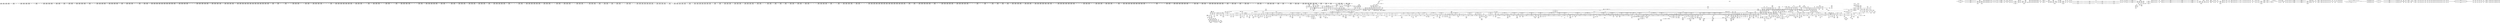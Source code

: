 digraph {
	CE0x5323900 [shape=record,shape=Mrecord,label="{CE0x5323900|2472:_%struct.cred*,_:_CRE_6400,6408_|*MultipleSource*|Function::task_sid&Arg::task::|Function::current_has_perm&Arg::tsk::|security/selinux/hooks.c,208|Function::selinux_task_kill&Arg::p::}"]
	CE0x52eabb0 [shape=record,shape=Mrecord,label="{CE0x52eabb0|cred_sid:_tmp4|*LoadInst*|security/selinux/hooks.c,196|*SummSource*}"]
	CE0x528df90 [shape=record,shape=Mrecord,label="{CE0x528df90|i32_16|*Constant*}"]
	CE0x5277c00 [shape=record,shape=Mrecord,label="{CE0x5277c00|COLLAPSED:_GCMRE___llvm_gcov_ctr126_internal_global_13_x_i64_zeroinitializer:_elem_0:default:}"]
	CE0x5367130 [shape=record,shape=Mrecord,label="{CE0x5367130|rcu_read_lock:_tmp8|include/linux/rcupdate.h,882|*SummSink*}"]
	CE0x52ee980 [shape=record,shape=Mrecord,label="{CE0x52ee980|2472:_%struct.cred*,_:_CRE_120,128_|*MultipleSource*|Function::task_sid&Arg::task::|Function::current_has_perm&Arg::tsk::|security/selinux/hooks.c,208|Function::selinux_task_kill&Arg::p::}"]
	CE0x52cb380 [shape=record,shape=Mrecord,label="{CE0x52cb380|i8*_getelementptr_inbounds_(_25_x_i8_,_25_x_i8_*_.str3,_i32_0,_i32_0)|*Constant*|*SummSink*}"]
	CE0x53341a0 [shape=record,shape=Mrecord,label="{CE0x53341a0|current_sid:_tmp7|security/selinux/hooks.c,218}"]
	CE0x52a77b0 [shape=record,shape=Mrecord,label="{CE0x52a77b0|_call_void_lockdep_rcu_suspicious(i8*_getelementptr_inbounds_(_25_x_i8_,_25_x_i8_*_.str3,_i32_0,_i32_0),_i32_218,_i8*_getelementptr_inbounds_(_45_x_i8_,_45_x_i8_*_.str12,_i32_0,_i32_0))_#10,_!dbg_!27727|security/selinux/hooks.c,218|*SummSource*}"]
	CE0x52b9ad0 [shape=record,shape=Mrecord,label="{CE0x52b9ad0|i64*_getelementptr_inbounds_(_4_x_i64_,_4_x_i64_*___llvm_gcov_ctr128,_i64_0,_i64_2)|*Constant*}"]
	CE0x531eed0 [shape=record,shape=Mrecord,label="{CE0x531eed0|2472:_%struct.cred*,_:_CRE_6306,6307_}"]
	CE0x534bb00 [shape=record,shape=Mrecord,label="{CE0x534bb00|current_sid:_tmp21|security/selinux/hooks.c,218|*SummSink*}"]
	CE0x534df00 [shape=record,shape=Mrecord,label="{CE0x534df00|__llvm_gcov_indirect_counter_increment:_tmp5}"]
	CE0x531bfe0 [shape=record,shape=Mrecord,label="{CE0x531bfe0|2472:_%struct.cred*,_:_CRE_6200,6208_|*MultipleSource*|Function::task_sid&Arg::task::|Function::current_has_perm&Arg::tsk::|security/selinux/hooks.c,208|Function::selinux_task_kill&Arg::p::}"]
	CE0x536e350 [shape=record,shape=Mrecord,label="{CE0x536e350|__rcu_read_lock:_tmp|*SummSource*}"]
	CE0x532e6b0 [shape=record,shape=Mrecord,label="{CE0x532e6b0|rcu_read_unlock:_tmp19|include/linux/rcupdate.h,933}"]
	CE0x53839d0 [shape=record,shape=Mrecord,label="{CE0x53839d0|current_sid:_tmp1|*SummSink*}"]
	CE0x5362880 [shape=record,shape=Mrecord,label="{CE0x5362880|i64_2|*Constant*}"]
	CE0x53dd3d0 [shape=record,shape=Mrecord,label="{CE0x53dd3d0|__preempt_count_sub:_sub|./arch/x86/include/asm/preempt.h,77|*SummSink*}"]
	CE0x52d92a0 [shape=record,shape=Mrecord,label="{CE0x52d92a0|GLOBAL:_rcu_lock_map|Global_var:rcu_lock_map|*SummSink*}"]
	CE0x5331ad0 [shape=record,shape=Mrecord,label="{CE0x5331ad0|GLOBAL:_rcu_lock_release|*Constant*|*SummSource*}"]
	CE0x6405f50 [shape=record,shape=Mrecord,label="{CE0x6405f50|selinux_task_kill:_bb}"]
	CE0x53de600 [shape=record,shape=Mrecord,label="{CE0x53de600|rcu_lock_release:_tmp6|*SummSink*}"]
	CE0x5301490 [shape=record,shape=Mrecord,label="{CE0x5301490|2472:_%struct.cred*,_:_CRE_2168,2240_|*MultipleSource*|Function::task_sid&Arg::task::|Function::current_has_perm&Arg::tsk::|security/selinux/hooks.c,208|Function::selinux_task_kill&Arg::p::}"]
	CE0x5284f80 [shape=record,shape=Mrecord,label="{CE0x5284f80|selinux_task_kill:_tmp2|security/selinux/hooks.c,3661|*SummSink*}"]
	CE0x53137c0 [shape=record,shape=Mrecord,label="{CE0x53137c0|2472:_%struct.cred*,_:_CRE_2976,2980_|*MultipleSource*|Function::task_sid&Arg::task::|Function::current_has_perm&Arg::tsk::|security/selinux/hooks.c,208|Function::selinux_task_kill&Arg::p::}"]
	CE0x537f940 [shape=record,shape=Mrecord,label="{CE0x537f940|rcu_read_unlock:_tmp1}"]
	CE0x527f6c0 [shape=record,shape=Mrecord,label="{CE0x527f6c0|selinux_task_kill:_call|security/selinux/hooks.c,3664}"]
	CE0x5365430 [shape=record,shape=Mrecord,label="{CE0x5365430|rcu_read_unlock:_tmp8|include/linux/rcupdate.h,933}"]
	CE0x5374520 [shape=record,shape=Mrecord,label="{CE0x5374520|rcu_lock_acquire:_tmp}"]
	CE0x5294ef0 [shape=record,shape=Mrecord,label="{CE0x5294ef0|GLOBAL:_signal_to_av|*Constant*}"]
	CE0x52f15c0 [shape=record,shape=Mrecord,label="{CE0x52f15c0|COLLAPSED:_GCMRE___llvm_gcov_ctr131_internal_global_2_x_i64_zeroinitializer:_elem_0:default:}"]
	CE0x53d7820 [shape=record,shape=Mrecord,label="{CE0x53d7820|GLOBAL:_lock_release|*Constant*|*SummSink*}"]
	CE0x5384e40 [shape=record,shape=Mrecord,label="{CE0x5384e40|i64*_getelementptr_inbounds_(_11_x_i64_,_11_x_i64_*___llvm_gcov_ctr132,_i64_0,_i64_8)|*Constant*}"]
	CE0x52e2680 [shape=record,shape=Mrecord,label="{CE0x52e2680|2472:_%struct.cred*,_:_CRE_248,256_|*MultipleSource*|Function::task_sid&Arg::task::|Function::current_has_perm&Arg::tsk::|security/selinux/hooks.c,208|Function::selinux_task_kill&Arg::p::}"]
	CE0x53cc1c0 [shape=record,shape=Mrecord,label="{CE0x53cc1c0|rcu_lock_release:_tmp|*SummSource*}"]
	CE0x529d590 [shape=record,shape=Mrecord,label="{CE0x529d590|signal_to_av:_tmp|*SummSink*}"]
	CE0x53d9e20 [shape=record,shape=Mrecord,label="{CE0x53d9e20|__preempt_count_sub:_tmp3}"]
	CE0x52f4a30 [shape=record,shape=Mrecord,label="{CE0x52f4a30|task_sid:_tmp12|security/selinux/hooks.c,208|*SummSink*}"]
	CE0x52fbd70 [shape=record,shape=Mrecord,label="{CE0x52fbd70|2472:_%struct.cred*,_:_CRE_1856,1864_|*MultipleSource*|Function::task_sid&Arg::task::|Function::current_has_perm&Arg::tsk::|security/selinux/hooks.c,208|Function::selinux_task_kill&Arg::p::}"]
	CE0x53ed890 [shape=record,shape=Mrecord,label="{CE0x53ed890|i64*_getelementptr_inbounds_(_13_x_i64_,_13_x_i64_*___llvm_gcov_ctr126,_i64_0,_i64_12)|*Constant*}"]
	CE0x530dbb0 [shape=record,shape=Mrecord,label="{CE0x530dbb0|2472:_%struct.cred*,_:_CRE_2896,2900_|*MultipleSource*|Function::task_sid&Arg::task::|Function::current_has_perm&Arg::tsk::|security/selinux/hooks.c,208|Function::selinux_task_kill&Arg::p::}"]
	CE0x532f8b0 [shape=record,shape=Mrecord,label="{CE0x532f8b0|rcu_read_unlock:_tmp21|include/linux/rcupdate.h,935|*SummSink*}"]
	CE0x53d0480 [shape=record,shape=Mrecord,label="{CE0x53d0480|rcu_lock_release:___here}"]
	CE0x534eb70 [shape=record,shape=Mrecord,label="{CE0x534eb70|rcu_read_lock:_land.lhs.true2|*SummSink*}"]
	CE0x536b530 [shape=record,shape=Mrecord,label="{CE0x536b530|rcu_read_lock:_tmp16|include/linux/rcupdate.h,882|*SummSource*}"]
	CE0x531f130 [shape=record,shape=Mrecord,label="{CE0x531f130|2472:_%struct.cred*,_:_CRE_6308,6309_}"]
	CE0x52a5820 [shape=record,shape=Mrecord,label="{CE0x52a5820|task_sid:_do.body5}"]
	CE0x5278120 [shape=record,shape=Mrecord,label="{CE0x5278120|signal_to_av:_bb|*SummSink*}"]
	CE0x52d0580 [shape=record,shape=Mrecord,label="{CE0x52d0580|i64*_getelementptr_inbounds_(_13_x_i64_,_13_x_i64_*___llvm_gcov_ctr126,_i64_0,_i64_11)|*Constant*|*SummSink*}"]
	CE0x52f7fb0 [shape=record,shape=Mrecord,label="{CE0x52f7fb0|2472:_%struct.cred*,_:_CRE_652,656_|*MultipleSource*|Function::task_sid&Arg::task::|Function::current_has_perm&Arg::tsk::|security/selinux/hooks.c,208|Function::selinux_task_kill&Arg::p::}"]
	CE0x529ec60 [shape=record,shape=Mrecord,label="{CE0x529ec60|selinux_task_kill:_tmp17|security/selinux/hooks.c,3669}"]
	CE0x529fcf0 [shape=record,shape=Mrecord,label="{CE0x529fcf0|i64*_getelementptr_inbounds_(_10_x_i64_,_10_x_i64_*___llvm_gcov_ctr265,_i64_0,_i64_8)|*Constant*}"]
	CE0x52ac890 [shape=record,shape=Mrecord,label="{CE0x52ac890|i16_2|*Constant*}"]
	CE0x531e8e0 [shape=record,shape=Mrecord,label="{CE0x531e8e0|2472:_%struct.cred*,_:_CRE_6301,6302_}"]
	CE0x53d0370 [shape=record,shape=Mrecord,label="{CE0x53d0370|__preempt_count_add:_do.end|*SummSource*}"]
	CE0x52f60a0 [shape=record,shape=Mrecord,label="{CE0x52f60a0|i64_6|*Constant*}"]
	CE0x52fb2a0 [shape=record,shape=Mrecord,label="{CE0x52fb2a0|2472:_%struct.cred*,_:_CRE_1816,1817_|*MultipleSource*|Function::task_sid&Arg::task::|Function::current_has_perm&Arg::tsk::|security/selinux/hooks.c,208|Function::selinux_task_kill&Arg::p::}"]
	CE0x52a24c0 [shape=record,shape=Mrecord,label="{CE0x52a24c0|selinux_task_kill:_tmp18|security/selinux/hooks.c,3670}"]
	CE0x53d6440 [shape=record,shape=Mrecord,label="{CE0x53d6440|_call_void_asm_sideeffect_,_memory_,_dirflag_,_fpsr_,_flags_()_#3,_!dbg_!27714,_!srcloc_!27715|include/linux/rcupdate.h,239|*SummSink*}"]
	CE0x534d2d0 [shape=record,shape=Mrecord,label="{CE0x534d2d0|current_sid:_tmp18|security/selinux/hooks.c,218}"]
	CE0x5307010 [shape=record,shape=Mrecord,label="{CE0x5307010|2472:_%struct.cred*,_:_CRE_2536,2544_|*MultipleSource*|Function::task_sid&Arg::task::|Function::current_has_perm&Arg::tsk::|security/selinux/hooks.c,208|Function::selinux_task_kill&Arg::p::}"]
	CE0x5375090 [shape=record,shape=Mrecord,label="{CE0x5375090|rcu_read_unlock:_bb|*SummSink*}"]
	CE0x53dd890 [shape=record,shape=Mrecord,label="{CE0x53dd890|i64*_getelementptr_inbounds_(_4_x_i64_,_4_x_i64_*___llvm_gcov_ctr128,_i64_0,_i64_1)|*Constant*}"]
	CE0x529cfc0 [shape=record,shape=Mrecord,label="{CE0x529cfc0|GLOBAL:_rcu_read_lock|*Constant*|*SummSource*}"]
	CE0x5310bd0 [shape=record,shape=Mrecord,label="{CE0x5310bd0|2472:_%struct.cred*,_:_CRE_2939,2940_}"]
	CE0x53fafb0 [shape=record,shape=Mrecord,label="{CE0x53fafb0|i32_2|*Constant*|*SummSource*}"]
	CE0x53642f0 [shape=record,shape=Mrecord,label="{CE0x53642f0|rcu_read_lock:_if.end|*SummSink*}"]
	CE0x52cd470 [shape=record,shape=Mrecord,label="{CE0x52cd470|task_sid:_tmp19|security/selinux/hooks.c,208}"]
	CE0x532a720 [shape=record,shape=Mrecord,label="{CE0x532a720|2472:_%struct.cred*,_:_CRE_10572,10576_|*MultipleSource*|Function::task_sid&Arg::task::|Function::current_has_perm&Arg::tsk::|security/selinux/hooks.c,208|Function::selinux_task_kill&Arg::p::}"]
	CE0x5333020 [shape=record,shape=Mrecord,label="{CE0x5333020|__rcu_read_unlock:_entry|*SummSource*}"]
	CE0x5313300 [shape=record,shape=Mrecord,label="{CE0x5313300|2472:_%struct.cred*,_:_CRE_2972,2973_}"]
	CE0x537f3a0 [shape=record,shape=Mrecord,label="{CE0x537f3a0|current_sid:_tmp5|security/selinux/hooks.c,218|*SummSource*}"]
	CE0x5353940 [shape=record,shape=Mrecord,label="{CE0x5353940|current_sid:_security|security/selinux/hooks.c,218}"]
	CE0x53753b0 [shape=record,shape=Mrecord,label="{CE0x53753b0|current_sid:_tmp10|security/selinux/hooks.c,218|*SummSource*}"]
	CE0x530c680 [shape=record,shape=Mrecord,label="{CE0x530c680|2472:_%struct.cred*,_:_CRE_2832,2840_|*MultipleSource*|Function::task_sid&Arg::task::|Function::current_has_perm&Arg::tsk::|security/selinux/hooks.c,208|Function::selinux_task_kill&Arg::p::}"]
	CE0x5313d70 [shape=record,shape=Mrecord,label="{CE0x5313d70|2472:_%struct.cred*,_:_CRE_2992,3000_|*MultipleSource*|Function::task_sid&Arg::task::|Function::current_has_perm&Arg::tsk::|security/selinux/hooks.c,208|Function::selinux_task_kill&Arg::p::}"]
	CE0x53d7650 [shape=record,shape=Mrecord,label="{CE0x53d7650|GLOBAL:_lock_release|*Constant*|*SummSource*}"]
	CE0x52e3d10 [shape=record,shape=Mrecord,label="{CE0x52e3d10|__llvm_gcov_indirect_counter_increment:_tmp1}"]
	CE0x5413680 [shape=record,shape=Mrecord,label="{CE0x5413680|i64*_getelementptr_inbounds_(_4_x_i64_,_4_x_i64_*___llvm_gcov_ctr134,_i64_0,_i64_2)|*Constant*|*SummSink*}"]
	CE0x5358090 [shape=record,shape=Mrecord,label="{CE0x5358090|_call_void_rcu_lock_acquire(%struct.lockdep_map*_rcu_lock_map)_#10,_!dbg_!27711|include/linux/rcupdate.h,881|*SummSink*}"]
	CE0x529db80 [shape=record,shape=Mrecord,label="{CE0x529db80|signal_to_av:_sw.default}"]
	CE0x52dd540 [shape=record,shape=Mrecord,label="{CE0x52dd540|_ret_void,_!dbg_!27735|include/linux/rcupdate.h,884}"]
	CE0x535abd0 [shape=record,shape=Mrecord,label="{CE0x535abd0|rcu_read_lock:_tobool|include/linux/rcupdate.h,882|*SummSource*}"]
	CE0x53213a0 [shape=record,shape=Mrecord,label="{CE0x53213a0|2472:_%struct.cred*,_:_CRE_6337,6338_}"]
	CE0x5388510 [shape=record,shape=Mrecord,label="{CE0x5388510|current_sid:_tmp3|*SummSink*}"]
	CE0x5360240 [shape=record,shape=Mrecord,label="{CE0x5360240|GLOBAL:___rcu_read_lock|*Constant*|*SummSink*}"]
	CE0x533aba0 [shape=record,shape=Mrecord,label="{CE0x533aba0|current_sid:_tmp2}"]
	CE0x5273890 [shape=record,shape=Mrecord,label="{CE0x5273890|selinux_task_kill:_entry|*SummSource*}"]
	CE0x53d5bd0 [shape=record,shape=Mrecord,label="{CE0x53d5bd0|i64*_getelementptr_inbounds_(_4_x_i64_,_4_x_i64_*___llvm_gcov_ctr130,_i64_0,_i64_1)|*Constant*}"]
	CE0x5306ee0 [shape=record,shape=Mrecord,label="{CE0x5306ee0|2472:_%struct.cred*,_:_CRE_2535,2536_}"]
	CE0x536a630 [shape=record,shape=Mrecord,label="{CE0x536a630|rcu_read_lock:_tmp13|include/linux/rcupdate.h,882|*SummSink*}"]
	CE0x5310120 [shape=record,shape=Mrecord,label="{CE0x5310120|2472:_%struct.cred*,_:_CRE_2930,2931_}"]
	CE0x5279300 [shape=record,shape=Mrecord,label="{CE0x5279300|selinux_task_kill:_tobool1|security/selinux/hooks.c,3665}"]
	CE0x528b100 [shape=record,shape=Mrecord,label="{CE0x528b100|GLOBAL:_current_has_perm|*Constant*|*SummSource*}"]
	CE0x541a460 [shape=record,shape=Mrecord,label="{CE0x541a460|i64*_getelementptr_inbounds_(_4_x_i64_,_4_x_i64_*___llvm_gcov_ctr135,_i64_0,_i64_1)|*Constant*}"]
	CE0x53154d0 [shape=record,shape=Mrecord,label="{CE0x53154d0|2472:_%struct.cred*,_:_CRE_3080,3084_|*MultipleSource*|Function::task_sid&Arg::task::|Function::current_has_perm&Arg::tsk::|security/selinux/hooks.c,208|Function::selinux_task_kill&Arg::p::}"]
	CE0x53f87d0 [shape=record,shape=Mrecord,label="{CE0x53f87d0|__rcu_read_unlock:_tmp1}"]
	CE0x52e32d0 [shape=record,shape=Mrecord,label="{CE0x52e32d0|2472:_%struct.cred*,_:_CRE_408,416_|*MultipleSource*|Function::task_sid&Arg::task::|Function::current_has_perm&Arg::tsk::|security/selinux/hooks.c,208|Function::selinux_task_kill&Arg::p::}"]
	CE0x53d7b90 [shape=record,shape=Mrecord,label="{CE0x53d7b90|i32_1|*Constant*}"]
	CE0x53ce070 [shape=record,shape=Mrecord,label="{CE0x53ce070|__rcu_read_unlock:_tmp5|include/linux/rcupdate.h,244}"]
	CE0x53d3810 [shape=record,shape=Mrecord,label="{CE0x53d3810|GLOBAL:___preempt_count_sub|*Constant*}"]
	CE0x52e1ba0 [shape=record,shape=Mrecord,label="{CE0x52e1ba0|_ret_i32_%tmp24,_!dbg_!27742|security/selinux/hooks.c,220|*SummSink*}"]
	CE0x5382d60 [shape=record,shape=Mrecord,label="{CE0x5382d60|i64_5|*Constant*}"]
	CE0x52a84a0 [shape=record,shape=Mrecord,label="{CE0x52a84a0|i32_218|*Constant*}"]
	CE0x531fbe0 [shape=record,shape=Mrecord,label="{CE0x531fbe0|2472:_%struct.cred*,_:_CRE_6317,6318_}"]
	CE0x54121a0 [shape=record,shape=Mrecord,label="{CE0x54121a0|get_current:_tmp1|*SummSource*}"]
	CE0x52e3e70 [shape=record,shape=Mrecord,label="{CE0x52e3e70|task_sid:_tmp2|*SummSource*}"]
	CE0x5382ab0 [shape=record,shape=Mrecord,label="{CE0x5382ab0|current_sid:_tobool1|security/selinux/hooks.c,218|*SummSink*}"]
	CE0x5311680 [shape=record,shape=Mrecord,label="{CE0x5311680|2472:_%struct.cred*,_:_CRE_2948,2949_}"]
	CE0x537a050 [shape=record,shape=Mrecord,label="{CE0x537a050|current_sid:_tmp14|security/selinux/hooks.c,218|*SummSource*}"]
	CE0x53877f0 [shape=record,shape=Mrecord,label="{CE0x53877f0|rcu_read_unlock:_tmp17|include/linux/rcupdate.h,933}"]
	CE0x52e81b0 [shape=record,shape=Mrecord,label="{CE0x52e81b0|task_sid:_tmp|*SummSink*}"]
	CE0x52ecd60 [shape=record,shape=Mrecord,label="{CE0x52ecd60|__llvm_gcov_indirect_counter_increment:_tmp|*SummSink*}"]
	CE0x5332cc0 [shape=record,shape=Mrecord,label="{CE0x5332cc0|GLOBAL:___rcu_read_unlock|*Constant*|*SummSource*}"]
	CE0x52a29a0 [shape=record,shape=Mrecord,label="{CE0x52a29a0|selinux_task_kill:_tmp19|security/selinux/hooks.c,3670|*SummSink*}"]
	CE0x5366750 [shape=record,shape=Mrecord,label="{CE0x5366750|GLOBAL:_rcu_read_lock.__warned|Global_var:rcu_read_lock.__warned|*SummSink*}"]
	CE0x531b660 [shape=record,shape=Mrecord,label="{CE0x531b660|2472:_%struct.cred*,_:_CRE_6176,6180_|*MultipleSource*|Function::task_sid&Arg::task::|Function::current_has_perm&Arg::tsk::|security/selinux/hooks.c,208|Function::selinux_task_kill&Arg::p::}"]
	CE0x53afcd0 [shape=record,shape=Mrecord,label="{CE0x53afcd0|i32_218|*Constant*|*SummSink*}"]
	CE0x5291060 [shape=record,shape=Mrecord,label="{CE0x5291060|task_sid:_do.end6|*SummSink*}"]
	CE0x533d8e0 [shape=record,shape=Mrecord,label="{CE0x533d8e0|task_sid:_tmp5|security/selinux/hooks.c,208|*SummSource*}"]
	CE0x5333da0 [shape=record,shape=Mrecord,label="{CE0x5333da0|__rcu_read_lock:_tmp6|include/linux/rcupdate.h,240|*SummSource*}"]
	CE0x5336f70 [shape=record,shape=Mrecord,label="{CE0x5336f70|i64_ptrtoint_(i8*_blockaddress(_rcu_lock_acquire,_%__here)_to_i64)|*Constant*}"]
	CE0x536ccd0 [shape=record,shape=Mrecord,label="{CE0x536ccd0|GLOBAL:_lockdep_rcu_suspicious|*Constant*}"]
	CE0x526ff10 [shape=record,shape=Mrecord,label="{CE0x526ff10|selinux_task_kill:_tmp3|security/selinux/hooks.c,3661}"]
	CE0x5389150 [shape=record,shape=Mrecord,label="{CE0x5389150|rcu_read_unlock:_tmp11|include/linux/rcupdate.h,933}"]
	CE0x53162e0 [shape=record,shape=Mrecord,label="{CE0x53162e0|2472:_%struct.cred*,_:_CRE_3116,3120_|*MultipleSource*|Function::task_sid&Arg::task::|Function::current_has_perm&Arg::tsk::|security/selinux/hooks.c,208|Function::selinux_task_kill&Arg::p::}"]
	CE0x52aaed0 [shape=record,shape=Mrecord,label="{CE0x52aaed0|_ret_void,_!dbg_!27735|include/linux/rcupdate.h,938}"]
	CE0x52d1790 [shape=record,shape=Mrecord,label="{CE0x52d1790|_call_void_rcu_read_unlock()_#10,_!dbg_!27748|security/selinux/hooks.c,209|*SummSink*}"]
	CE0x534c970 [shape=record,shape=Mrecord,label="{CE0x534c970|current_sid:_tmp17|security/selinux/hooks.c,218}"]
	CE0x52a6ff0 [shape=record,shape=Mrecord,label="{CE0x52a6ff0|i64*_getelementptr_inbounds_(_11_x_i64_,_11_x_i64_*___llvm_gcov_ctr125,_i64_0,_i64_8)|*Constant*}"]
	CE0x5363eb0 [shape=record,shape=Mrecord,label="{CE0x5363eb0|rcu_lock_release:_tmp1}"]
	CE0x5302370 [shape=record,shape=Mrecord,label="{CE0x5302370|2472:_%struct.cred*,_:_CRE_2288,2296_|*MultipleSource*|Function::task_sid&Arg::task::|Function::current_has_perm&Arg::tsk::|security/selinux/hooks.c,208|Function::selinux_task_kill&Arg::p::}"]
	CE0x53ab9c0 [shape=record,shape=Mrecord,label="{CE0x53ab9c0|current_sid:_tmp9|security/selinux/hooks.c,218|*SummSource*}"]
	CE0x527e990 [shape=record,shape=Mrecord,label="{CE0x527e990|selinux_task_kill:_entry|*SummSink*}"]
	CE0x5363d60 [shape=record,shape=Mrecord,label="{CE0x5363d60|GLOBAL:_rcu_read_unlock.__warned|Global_var:rcu_read_unlock.__warned|*SummSource*}"]
	CE0x53dccb0 [shape=record,shape=Mrecord,label="{CE0x53dccb0|__preempt_count_sub:_val|Function::__preempt_count_sub&Arg::val::|*SummSink*}"]
	CE0x5361160 [shape=record,shape=Mrecord,label="{CE0x5361160|__rcu_read_lock:_entry}"]
	CE0x5310710 [shape=record,shape=Mrecord,label="{CE0x5310710|2472:_%struct.cred*,_:_CRE_2935,2936_}"]
	CE0x5335cd0 [shape=record,shape=Mrecord,label="{CE0x5335cd0|__rcu_read_lock:_tmp1|*SummSink*}"]
	CE0x52fd720 [shape=record,shape=Mrecord,label="{CE0x52fd720|2472:_%struct.cred*,_:_CRE_1952,1960_|*MultipleSource*|Function::task_sid&Arg::task::|Function::current_has_perm&Arg::tsk::|security/selinux/hooks.c,208|Function::selinux_task_kill&Arg::p::}"]
	CE0x533c110 [shape=record,shape=Mrecord,label="{CE0x533c110|_call_void___preempt_count_add(i32_1)_#10,_!dbg_!27711|include/linux/rcupdate.h,239|*SummSink*}"]
	CE0x53728b0 [shape=record,shape=Mrecord,label="{CE0x53728b0|i32_1|*Constant*|*SummSink*}"]
	CE0x52f9280 [shape=record,shape=Mrecord,label="{CE0x52f9280|2472:_%struct.cred*,_:_CRE_694,695_}"]
	CE0x52c8470 [shape=record,shape=Mrecord,label="{CE0x52c8470|0:_i64*,_array:_GCR___llvm_gcda_edge_table266_internal_unnamed_addr_constant_4_x_i64*_i64*_getelementptr_inbounds_(_10_x_i64_,_10_x_i64_*___llvm_gcov_ctr265,_i64_0,_i64_1),_i64*_getelementptr_inbounds_(_10_x_i64_,_10_x_i64_*___llvm_gcov_ctr265,_i64_0,_i64_2),_i64*_getelementptr_inbounds_(_10_x_i64_,_10_x_i64_*___llvm_gcov_ctr265,_i64_0,_i64_3),_i64*_getelementptr_inbounds_(_10_x_i64_,_10_x_i64_*___llvm_gcov_ctr265,_i64_0,_i64_4)_:_elem_0::}"]
	CE0x52eb550 [shape=record,shape=Mrecord,label="{CE0x52eb550|2472:_%struct.cred*,_:_CRE_312,320_|*MultipleSource*|Function::task_sid&Arg::task::|Function::current_has_perm&Arg::tsk::|security/selinux/hooks.c,208|Function::selinux_task_kill&Arg::p::}"]
	CE0x526fc80 [shape=record,shape=Mrecord,label="{CE0x526fc80|signal_to_av:_sw.epilog|*SummSource*}"]
	CE0x53d5dd0 [shape=record,shape=Mrecord,label="{CE0x53d5dd0|i64*_getelementptr_inbounds_(_4_x_i64_,_4_x_i64_*___llvm_gcov_ctr133,_i64_0,_i64_2)|*Constant*}"]
	CE0x53d9b60 [shape=record,shape=Mrecord,label="{CE0x53d9b60|__preempt_count_add:_tmp5|./arch/x86/include/asm/preempt.h,72|*SummSink*}"]
	CE0x5285ee0 [shape=record,shape=Mrecord,label="{CE0x5285ee0|task_sid:_entry|*SummSource*}"]
	CE0x5296920 [shape=record,shape=Mrecord,label="{CE0x5296920|i32_32|*Constant*}"]
	CE0x533ae70 [shape=record,shape=Mrecord,label="{CE0x533ae70|_ret_void,_!dbg_!27719|./arch/x86/include/asm/preempt.h,73}"]
	CE0x530f7a0 [shape=record,shape=Mrecord,label="{CE0x530f7a0|2472:_%struct.cred*,_:_CRE_2922,2923_}"]
	CE0x53609d0 [shape=record,shape=Mrecord,label="{CE0x53609d0|rcu_read_lock:_land.lhs.true|*SummSource*}"]
	CE0x53d5460 [shape=record,shape=Mrecord,label="{CE0x53d5460|task_sid:_do.end6}"]
	CE0x53fb4c0 [shape=record,shape=Mrecord,label="{CE0x53fb4c0|rcu_lock_release:_tmp2|*SummSource*}"]
	CE0x5320db0 [shape=record,shape=Mrecord,label="{CE0x5320db0|2472:_%struct.cred*,_:_CRE_6332,6333_}"]
	CE0x5372aa0 [shape=record,shape=Mrecord,label="{CE0x5372aa0|cred_sid:_sid|security/selinux/hooks.c,197}"]
	CE0x5280540 [shape=record,shape=Mrecord,label="{CE0x5280540|i64*_getelementptr_inbounds_(_10_x_i64_,_10_x_i64_*___llvm_gcov_ctr290,_i64_0,_i64_3)|*Constant*|*SummSource*}"]
	CE0x52e1400 [shape=record,shape=Mrecord,label="{CE0x52e1400|current_sid:_entry|*SummSink*}"]
	CE0x537c9a0 [shape=record,shape=Mrecord,label="{CE0x537c9a0|i64*_getelementptr_inbounds_(_11_x_i64_,_11_x_i64_*___llvm_gcov_ctr125,_i64_0,_i64_1)|*Constant*|*SummSource*}"]
	CE0x53de590 [shape=record,shape=Mrecord,label="{CE0x53de590|rcu_lock_release:_tmp6|*SummSource*}"]
	CE0x52c5520 [shape=record,shape=Mrecord,label="{CE0x52c5520|_call_void___llvm_gcov_indirect_counter_increment(i32*___llvm_gcov_global_state_pred267,_i64**_getelementptr_inbounds_(_4_x_i64*_,_4_x_i64*_*___llvm_gcda_edge_table266,_i64_0,_i64_1)),_!dbg_!27714|security/selinux/hooks.c,1479|*SummSource*}"]
	CE0x52d05f0 [shape=record,shape=Mrecord,label="{CE0x52d05f0|task_sid:_tmp24|security/selinux/hooks.c,208|*SummSink*}"]
	CE0x5326f70 [shape=record,shape=Mrecord,label="{CE0x5326f70|2472:_%struct.cred*,_:_CRE_6568,6576_|*MultipleSource*|Function::task_sid&Arg::task::|Function::current_has_perm&Arg::tsk::|security/selinux/hooks.c,208|Function::selinux_task_kill&Arg::p::}"]
	CE0x53eafd0 [shape=record,shape=Mrecord,label="{CE0x53eafd0|task_sid:_tmp18|security/selinux/hooks.c,208}"]
	CE0x5361bd0 [shape=record,shape=Mrecord,label="{CE0x5361bd0|cred_sid:_tmp6|security/selinux/hooks.c,197|*SummSink*}"]
	CE0x529d940 [shape=record,shape=Mrecord,label="{CE0x529d940|i64*_getelementptr_inbounds_(_2_x_i64_,_2_x_i64_*___llvm_gcov_ctr136,_i64_0,_i64_0)|*Constant*|*SummSink*}"]
	CE0x5290090 [shape=record,shape=Mrecord,label="{CE0x5290090|GLOBAL:_current_has_perm|*Constant*}"]
	CE0x52e0070 [shape=record,shape=Mrecord,label="{CE0x52e0070|current_has_perm:_call|security/selinux/hooks.c,1542}"]
	CE0x52e8240 [shape=record,shape=Mrecord,label="{CE0x52e8240|i64*_getelementptr_inbounds_(_13_x_i64_,_13_x_i64_*___llvm_gcov_ctr126,_i64_0,_i64_1)|*Constant*|*SummSink*}"]
	CE0x529b2e0 [shape=record,shape=Mrecord,label="{CE0x529b2e0|task_sid:_task|Function::task_sid&Arg::task::}"]
	CE0x5363900 [shape=record,shape=Mrecord,label="{CE0x5363900|rcu_read_lock:_if.end}"]
	CE0x5366db0 [shape=record,shape=Mrecord,label="{CE0x5366db0|0:_i8,_:_GCMR_rcu_read_lock.__warned_internal_global_i8_0,_section_.data.unlikely_,_align_1:_elem_0:default:}"]
	CE0x5379000 [shape=record,shape=Mrecord,label="{CE0x5379000|current_sid:_call|security/selinux/hooks.c,218|*SummSource*}"]
	CE0x5344010 [shape=record,shape=Mrecord,label="{CE0x5344010|i64*_getelementptr_inbounds_(_13_x_i64_,_13_x_i64_*___llvm_gcov_ctr126,_i64_0,_i64_8)|*Constant*|*SummSink*}"]
	CE0x540a220 [shape=record,shape=Mrecord,label="{CE0x540a220|i64_1|*Constant*}"]
	CE0x5373cc0 [shape=record,shape=Mrecord,label="{CE0x5373cc0|_call_void_mcount()_#3|*SummSource*}"]
	CE0x526e980 [shape=record,shape=Mrecord,label="{CE0x526e980|i64*_getelementptr_inbounds_(_10_x_i64_,_10_x_i64_*___llvm_gcov_ctr265,_i64_0,_i64_5)|*Constant*|*SummSink*}"]
	CE0x53cc8b0 [shape=record,shape=Mrecord,label="{CE0x53cc8b0|__preempt_count_add:_bb}"]
	CE0x53389e0 [shape=record,shape=Mrecord,label="{CE0x53389e0|COLLAPSED:_GCMRE___llvm_gcov_ctr125_internal_global_11_x_i64_zeroinitializer:_elem_0:default:}"]
	CE0x5294cb0 [shape=record,shape=Mrecord,label="{CE0x5294cb0|selinux_task_kill:_tmp8|security/selinux/hooks.c,3664|*SummSink*}"]
	CE0x52cb0c0 [shape=record,shape=Mrecord,label="{CE0x52cb0c0|i8*_getelementptr_inbounds_(_25_x_i8_,_25_x_i8_*_.str3,_i32_0,_i32_0)|*Constant*}"]
	CE0x531f5f0 [shape=record,shape=Mrecord,label="{CE0x531f5f0|2472:_%struct.cred*,_:_CRE_6312,6313_}"]
	CE0x52e6890 [shape=record,shape=Mrecord,label="{CE0x52e6890|2472:_%struct.cred*,_:_CRE_288,296_|*MultipleSource*|Function::task_sid&Arg::task::|Function::current_has_perm&Arg::tsk::|security/selinux/hooks.c,208|Function::selinux_task_kill&Arg::p::}"]
	CE0x53ec650 [shape=record,shape=Mrecord,label="{CE0x53ec650|task_sid:_tmp21|security/selinux/hooks.c,208}"]
	CE0x5319000 [shape=record,shape=Mrecord,label="{CE0x5319000|2472:_%struct.cred*,_:_CRE_5920,5928_|*MultipleSource*|Function::task_sid&Arg::task::|Function::current_has_perm&Arg::tsk::|security/selinux/hooks.c,208|Function::selinux_task_kill&Arg::p::}"]
	CE0x52de8f0 [shape=record,shape=Mrecord,label="{CE0x52de8f0|task_sid:_if.end|*SummSource*}"]
	CE0x52d95e0 [shape=record,shape=Mrecord,label="{CE0x52d95e0|cred_sid:_tmp1|*SummSource*}"]
	CE0x536ce80 [shape=record,shape=Mrecord,label="{CE0x536ce80|i32_883|*Constant*}"]
	CE0x53e8d80 [shape=record,shape=Mrecord,label="{CE0x53e8d80|task_sid:_tmp9|security/selinux/hooks.c,208}"]
	CE0x5297310 [shape=record,shape=Mrecord,label="{CE0x5297310|_ret_i32_%call7,_!dbg_!27749|security/selinux/hooks.c,210|*SummSink*}"]
	CE0x5306c80 [shape=record,shape=Mrecord,label="{CE0x5306c80|2472:_%struct.cred*,_:_CRE_2533,2534_}"]
	CE0x52ac6b0 [shape=record,shape=Mrecord,label="{CE0x52ac6b0|avc_has_perm:_tsid|Function::avc_has_perm&Arg::tsid::|*SummSink*}"]
	CE0x5365960 [shape=record,shape=Mrecord,label="{CE0x5365960|rcu_lock_acquire:_entry|*SummSink*}"]
	CE0x52d3560 [shape=record,shape=Mrecord,label="{CE0x52d3560|signal_to_av:_tmp4|security/selinux/hooks.c,1483}"]
	CE0x529a780 [shape=record,shape=Mrecord,label="{CE0x529a780|selinux_task_kill:_call3|security/selinux/hooks.c,3666}"]
	CE0x52e7000 [shape=record,shape=Mrecord,label="{CE0x52e7000|_ret_i32_%call7,_!dbg_!27749|security/selinux/hooks.c,210}"]
	CE0x5293080 [shape=record,shape=Mrecord,label="{CE0x5293080|selinux_task_kill:_tmp13|security/selinux/hooks.c,3665}"]
	CE0x53d71d0 [shape=record,shape=Mrecord,label="{CE0x53d71d0|_call_void_lock_release(%struct.lockdep_map*_%map,_i32_1,_i64_ptrtoint_(i8*_blockaddress(_rcu_lock_release,_%__here)_to_i64))_#10,_!dbg_!27716|include/linux/rcupdate.h,423|*SummSink*}"]
	CE0x5304d30 [shape=record,shape=Mrecord,label="{CE0x5304d30|2472:_%struct.cred*,_:_CRE_2472,2480_|*MultipleSource*|Function::task_sid&Arg::task::|Function::current_has_perm&Arg::tsk::|security/selinux/hooks.c,208|Function::selinux_task_kill&Arg::p::}"]
	CE0x5412db0 [shape=record,shape=Mrecord,label="{CE0x5412db0|__rcu_read_unlock:_tmp4|include/linux/rcupdate.h,244|*SummSource*}"]
	CE0x52d4f60 [shape=record,shape=Mrecord,label="{CE0x52d4f60|i64**_getelementptr_inbounds_(_4_x_i64*_,_4_x_i64*_*___llvm_gcda_edge_table266,_i64_0,_i64_3)|*Constant*}"]
	CE0x5290d70 [shape=record,shape=Mrecord,label="{CE0x5290d70|task_sid:_if.end|*SummSink*}"]
	CE0x53cfd80 [shape=record,shape=Mrecord,label="{CE0x53cfd80|rcu_lock_release:_tmp1|*SummSink*}"]
	CE0x5380210 [shape=record,shape=Mrecord,label="{CE0x5380210|rcu_read_unlock:_tmp5|include/linux/rcupdate.h,933}"]
	CE0x52a1d90 [shape=record,shape=Mrecord,label="{CE0x52a1d90|selinux_task_kill:_rc.0|*SummSource*}"]
	CE0x52d5f80 [shape=record,shape=Mrecord,label="{CE0x52d5f80|task_sid:_tmp10|security/selinux/hooks.c,208|*SummSource*}"]
	CE0x5279290 [shape=record,shape=Mrecord,label="{CE0x5279290|i64*_getelementptr_inbounds_(_10_x_i64_,_10_x_i64_*___llvm_gcov_ctr290,_i64_0,_i64_7)|*Constant*}"]
	CE0x5299300 [shape=record,shape=Mrecord,label="{CE0x5299300|_ret_void|*SummSource*}"]
	CE0x537d6a0 [shape=record,shape=Mrecord,label="{CE0x537d6a0|rcu_read_unlock:_tmp16|include/linux/rcupdate.h,933}"]
	CE0x52e30b0 [shape=record,shape=Mrecord,label="{CE0x52e30b0|2472:_%struct.cred*,_:_CRE_400,408_|*MultipleSource*|Function::task_sid&Arg::task::|Function::current_has_perm&Arg::tsk::|security/selinux/hooks.c,208|Function::selinux_task_kill&Arg::p::}"]
	CE0x5378de0 [shape=record,shape=Mrecord,label="{CE0x5378de0|rcu_read_unlock:_call|include/linux/rcupdate.h,933}"]
	CE0x5313a20 [shape=record,shape=Mrecord,label="{CE0x5313a20|2472:_%struct.cred*,_:_CRE_2984,2988_|*MultipleSource*|Function::task_sid&Arg::task::|Function::current_has_perm&Arg::tsk::|security/selinux/hooks.c,208|Function::selinux_task_kill&Arg::p::}"]
	CE0x533cdf0 [shape=record,shape=Mrecord,label="{CE0x533cdf0|task_sid:_tmp16|security/selinux/hooks.c,208|*SummSource*}"]
	CE0x53d0ec0 [shape=record,shape=Mrecord,label="{CE0x53d0ec0|i32_0|*Constant*}"]
	CE0x5332500 [shape=record,shape=Mrecord,label="{CE0x5332500|_ret_void,_!dbg_!27717|include/linux/rcupdate.h,424}"]
	CE0x52e1650 [shape=record,shape=Mrecord,label="{CE0x52e1650|2472:_%struct.cred*,_:_CRE_20,24_|*MultipleSource*|Function::task_sid&Arg::task::|Function::current_has_perm&Arg::tsk::|security/selinux/hooks.c,208|Function::selinux_task_kill&Arg::p::}"]
	CE0x52f7730 [shape=record,shape=Mrecord,label="{CE0x52f7730|2472:_%struct.cred*,_:_CRE_632,640_|*MultipleSource*|Function::task_sid&Arg::task::|Function::current_has_perm&Arg::tsk::|security/selinux/hooks.c,208|Function::selinux_task_kill&Arg::p::}"]
	CE0x530b7e0 [shape=record,shape=Mrecord,label="{CE0x530b7e0|2472:_%struct.cred*,_:_CRE_2784,2792_|*MultipleSource*|Function::task_sid&Arg::task::|Function::current_has_perm&Arg::tsk::|security/selinux/hooks.c,208|Function::selinux_task_kill&Arg::p::}"]
	CE0x5370ea0 [shape=record,shape=Mrecord,label="{CE0x5370ea0|rcu_read_lock:_tmp22|include/linux/rcupdate.h,884|*SummSink*}"]
	CE0x526f4a0 [shape=record,shape=Mrecord,label="{CE0x526f4a0|task_sid:_tobool|security/selinux/hooks.c,208|*SummSource*}"]
	CE0x53ac660 [shape=record,shape=Mrecord,label="{CE0x53ac660|_call_void_mcount()_#3|*SummSource*}"]
	CE0x5315700 [shape=record,shape=Mrecord,label="{CE0x5315700|2472:_%struct.cred*,_:_CRE_3088,3096_|*MultipleSource*|Function::task_sid&Arg::task::|Function::current_has_perm&Arg::tsk::|security/selinux/hooks.c,208|Function::selinux_task_kill&Arg::p::}"]
	CE0x5384910 [shape=record,shape=Mrecord,label="{CE0x5384910|_call_void_mcount()_#3|*SummSink*}"]
	CE0x535c960 [shape=record,shape=Mrecord,label="{CE0x535c960|_call_void_mcount()_#3}"]
	CE0x52e4190 [shape=record,shape=Mrecord,label="{CE0x52e4190|_call_void_mcount()_#3}"]
	CE0x52a2450 [shape=record,shape=Mrecord,label="{CE0x52a2450|selinux_task_kill:_tmp18|security/selinux/hooks.c,3670|*SummSource*}"]
	CE0x531e680 [shape=record,shape=Mrecord,label="{CE0x531e680|2472:_%struct.cred*,_:_CRE_6299,6300_}"]
	CE0x53096d0 [shape=record,shape=Mrecord,label="{CE0x53096d0|2472:_%struct.cred*,_:_CRE_2688,2692_|*MultipleSource*|Function::task_sid&Arg::task::|Function::current_has_perm&Arg::tsk::|security/selinux/hooks.c,208|Function::selinux_task_kill&Arg::p::}"]
	CE0x528c8b0 [shape=record,shape=Mrecord,label="{CE0x528c8b0|avc_has_perm:_requested|Function::avc_has_perm&Arg::requested::|*SummSink*}"]
	CE0x52d07e0 [shape=record,shape=Mrecord,label="{CE0x52d07e0|task_sid:_tmp25|security/selinux/hooks.c,208}"]
	CE0x5321ac0 [shape=record,shape=Mrecord,label="{CE0x5321ac0|2472:_%struct.cred*,_:_CRE_6343,6344_}"]
	CE0x52fa640 [shape=record,shape=Mrecord,label="{CE0x52fa640|2472:_%struct.cred*,_:_CRE_760,768_|*MultipleSource*|Function::task_sid&Arg::task::|Function::current_has_perm&Arg::tsk::|security/selinux/hooks.c,208|Function::selinux_task_kill&Arg::p::}"]
	CE0x53656f0 [shape=record,shape=Mrecord,label="{CE0x53656f0|GLOBAL:_rcu_lock_acquire|*Constant*|*SummSource*}"]
	CE0x5333e10 [shape=record,shape=Mrecord,label="{CE0x5333e10|__rcu_read_lock:_tmp6|include/linux/rcupdate.h,240|*SummSink*}"]
	CE0x54130d0 [shape=record,shape=Mrecord,label="{CE0x54130d0|get_current:_tmp2|*SummSource*}"]
	CE0x5316080 [shape=record,shape=Mrecord,label="{CE0x5316080|2472:_%struct.cred*,_:_CRE_3112,3116_|*MultipleSource*|Function::task_sid&Arg::task::|Function::current_has_perm&Arg::tsk::|security/selinux/hooks.c,208|Function::selinux_task_kill&Arg::p::}"]
	CE0x52a8110 [shape=record,shape=Mrecord,label="{CE0x52a8110|i8*_getelementptr_inbounds_(_25_x_i8_,_25_x_i8_*_.str3,_i32_0,_i32_0)|*Constant*}"]
	CE0x53ccf00 [shape=record,shape=Mrecord,label="{CE0x53ccf00|task_sid:_tmp4|*LoadInst*|security/selinux/hooks.c,208}"]
	CE0x533deb0 [shape=record,shape=Mrecord,label="{CE0x533deb0|task_sid:_tmp8|security/selinux/hooks.c,208}"]
	CE0x534cda0 [shape=record,shape=Mrecord,label="{CE0x534cda0|current_sid:_tmp17|security/selinux/hooks.c,218|*SummSink*}"]
	CE0x52f9790 [shape=record,shape=Mrecord,label="{CE0x52f9790|2472:_%struct.cred*,_:_CRE_700,701_}"]
	CE0x53745e0 [shape=record,shape=Mrecord,label="{CE0x53745e0|rcu_lock_acquire:___here|*SummSink*}"]
	CE0x537ef40 [shape=record,shape=Mrecord,label="{CE0x537ef40|rcu_read_unlock:_tmp13|include/linux/rcupdate.h,933|*SummSink*}"]
	CE0x532c460 [shape=record,shape=Mrecord,label="{CE0x532c460|task_sid:_tmp4|*LoadInst*|security/selinux/hooks.c,208|*SummSource*}"]
	CE0x52ea710 [shape=record,shape=Mrecord,label="{CE0x52ea710|2472:_%struct.cred*,_:_CRE_264,272_|*MultipleSource*|Function::task_sid&Arg::task::|Function::current_has_perm&Arg::tsk::|security/selinux/hooks.c,208|Function::selinux_task_kill&Arg::p::}"]
	CE0x532c870 [shape=record,shape=Mrecord,label="{CE0x532c870|_call_void_lockdep_rcu_suspicious(i8*_getelementptr_inbounds_(_25_x_i8_,_25_x_i8_*_.str45,_i32_0,_i32_0),_i32_934,_i8*_getelementptr_inbounds_(_44_x_i8_,_44_x_i8_*_.str47,_i32_0,_i32_0))_#10,_!dbg_!27726|include/linux/rcupdate.h,933|*SummSink*}"]
	CE0x537d8f0 [shape=record,shape=Mrecord,label="{CE0x537d8f0|rcu_read_unlock:_tmp16|include/linux/rcupdate.h,933|*SummSink*}"]
	CE0x5307cb0 [shape=record,shape=Mrecord,label="{CE0x5307cb0|2472:_%struct.cred*,_:_CRE_2594,2596_|*MultipleSource*|Function::task_sid&Arg::task::|Function::current_has_perm&Arg::tsk::|security/selinux/hooks.c,208|Function::selinux_task_kill&Arg::p::}"]
	CE0x52f4e70 [shape=record,shape=Mrecord,label="{CE0x52f4e70|task_sid:_tmp13|security/selinux/hooks.c,208|*SummSink*}"]
	CE0x5320ee0 [shape=record,shape=Mrecord,label="{CE0x5320ee0|2472:_%struct.cred*,_:_CRE_6333,6334_}"]
	CE0x536fda0 [shape=record,shape=Mrecord,label="{CE0x536fda0|rcu_read_lock:_tmp19|include/linux/rcupdate.h,882|*SummSource*}"]
	CE0x53ae290 [shape=record,shape=Mrecord,label="{CE0x53ae290|i64*_getelementptr_inbounds_(_11_x_i64_,_11_x_i64_*___llvm_gcov_ctr125,_i64_0,_i64_10)|*Constant*|*SummSink*}"]
	CE0x53e9580 [shape=record,shape=Mrecord,label="{CE0x53e9580|task_sid:_tmp19|security/selinux/hooks.c,208}"]
	CE0x53d3e70 [shape=record,shape=Mrecord,label="{CE0x53d3e70|_call_void_lock_acquire(%struct.lockdep_map*_%map,_i32_0,_i32_0,_i32_2,_i32_0,_%struct.lockdep_map*_null,_i64_ptrtoint_(i8*_blockaddress(_rcu_lock_acquire,_%__here)_to_i64))_#10,_!dbg_!27716|include/linux/rcupdate.h,418|*SummSink*}"]
	CE0x52d5270 [shape=record,shape=Mrecord,label="{CE0x52d5270|i64**_getelementptr_inbounds_(_4_x_i64*_,_4_x_i64*_*___llvm_gcda_edge_table266,_i64_0,_i64_3)|*Constant*|*SummSource*}"]
	CE0x52f8610 [shape=record,shape=Mrecord,label="{CE0x52f8610|2472:_%struct.cred*,_:_CRE_672,680_|*MultipleSource*|Function::task_sid&Arg::task::|Function::current_has_perm&Arg::tsk::|security/selinux/hooks.c,208|Function::selinux_task_kill&Arg::p::}"]
	CE0x535fc00 [shape=record,shape=Mrecord,label="{CE0x535fc00|COLLAPSED:_GCMRE___llvm_gcov_ctr127_internal_global_11_x_i64_zeroinitializer:_elem_0:default:}"]
	CE0x5295300 [shape=record,shape=Mrecord,label="{CE0x5295300|i64*_getelementptr_inbounds_(_10_x_i64_,_10_x_i64_*___llvm_gcov_ctr290,_i64_0,_i64_4)|*Constant*|*SummSink*}"]
	CE0x5345e80 [shape=record,shape=Mrecord,label="{CE0x5345e80|task_sid:_tobool|security/selinux/hooks.c,208|*SummSink*}"]
	CE0x52f7d90 [shape=record,shape=Mrecord,label="{CE0x52f7d90|2472:_%struct.cred*,_:_CRE_648,652_|*MultipleSource*|Function::task_sid&Arg::task::|Function::current_has_perm&Arg::tsk::|security/selinux/hooks.c,208|Function::selinux_task_kill&Arg::p::}"]
	CE0x5312be0 [shape=record,shape=Mrecord,label="{CE0x5312be0|2472:_%struct.cred*,_:_CRE_2966,2967_}"]
	CE0x533e830 [shape=record,shape=Mrecord,label="{CE0x533e830|task_sid:_tmp7|security/selinux/hooks.c,208|*SummSource*}"]
	CE0x533f6b0 [shape=record,shape=Mrecord,label="{CE0x533f6b0|0:_i8,_:_GCMR_task_sid.__warned_internal_global_i8_0,_section_.data.unlikely_,_align_1:_elem_0:default:}"]
	CE0x53f1750 [shape=record,shape=Mrecord,label="{CE0x53f1750|_call_void_asm_addl_$1,_%gs:$0_,_*m,ri,*m,_dirflag_,_fpsr_,_flags_(i32*___preempt_count,_i32_%val,_i32*___preempt_count)_#3,_!dbg_!27714,_!srcloc_!27717|./arch/x86/include/asm/preempt.h,72|*SummSink*}"]
	CE0x53de350 [shape=record,shape=Mrecord,label="{CE0x53de350|i64*_getelementptr_inbounds_(_4_x_i64_,_4_x_i64_*___llvm_gcov_ctr133,_i64_0,_i64_3)|*Constant*|*SummSink*}"]
	CE0x529b0d0 [shape=record,shape=Mrecord,label="{CE0x529b0d0|selinux_task_kill:_p|Function::selinux_task_kill&Arg::p::|*SummSink*}"]
	CE0x52aab10 [shape=record,shape=Mrecord,label="{CE0x52aab10|_ret_void,_!dbg_!27735|include/linux/rcupdate.h,938|*SummSink*}"]
	CE0x5284ff0 [shape=record,shape=Mrecord,label="{CE0x5284ff0|GLOBAL:___llvm_gcov_ctr290|Global_var:__llvm_gcov_ctr290}"]
	CE0x529f0c0 [shape=record,shape=Mrecord,label="{CE0x529f0c0|current_has_perm:_entry}"]
	CE0x52e5400 [shape=record,shape=Mrecord,label="{CE0x52e5400|avc_has_perm:_auditdata|Function::avc_has_perm&Arg::auditdata::}"]
	CE0x533c910 [shape=record,shape=Mrecord,label="{CE0x533c910|task_sid:_tmp15|security/selinux/hooks.c,208|*SummSource*}"]
	CE0x52f6850 [shape=record,shape=Mrecord,label="{CE0x52f6850|2472:_%struct.cred*,_:_CRE_576,584_|*MultipleSource*|Function::task_sid&Arg::task::|Function::current_has_perm&Arg::tsk::|security/selinux/hooks.c,208|Function::selinux_task_kill&Arg::p::}"]
	CE0x52fbf90 [shape=record,shape=Mrecord,label="{CE0x52fbf90|2472:_%struct.cred*,_:_CRE_1864,1872_|*MultipleSource*|Function::task_sid&Arg::task::|Function::current_has_perm&Arg::tsk::|security/selinux/hooks.c,208|Function::selinux_task_kill&Arg::p::}"]
	CE0x52acd00 [shape=record,shape=Mrecord,label="{CE0x52acd00|avc_has_perm:_tclass|Function::avc_has_perm&Arg::tclass::|*SummSource*}"]
	CE0x52fe7c0 [shape=record,shape=Mrecord,label="{CE0x52fe7c0|2472:_%struct.cred*,_:_CRE_2032,2036_|*MultipleSource*|Function::task_sid&Arg::task::|Function::current_has_perm&Arg::tsk::|security/selinux/hooks.c,208|Function::selinux_task_kill&Arg::p::}"]
	CE0x52d3280 [shape=record,shape=Mrecord,label="{CE0x52d3280|i64**_getelementptr_inbounds_(_4_x_i64*_,_4_x_i64*_*___llvm_gcda_edge_table266,_i64_0,_i64_2)|*Constant*|*SummSource*}"]
	CE0x537f840 [shape=record,shape=Mrecord,label="{CE0x537f840|rcu_read_unlock:_tmp|*SummSink*}"]
	CE0x52c5e60 [shape=record,shape=Mrecord,label="{CE0x52c5e60|2472:_%struct.cred*,_:_CRE_368,376_|*MultipleSource*|Function::task_sid&Arg::task::|Function::current_has_perm&Arg::tsk::|security/selinux/hooks.c,208|Function::selinux_task_kill&Arg::p::}"]
	CE0x53d6d70 [shape=record,shape=Mrecord,label="{CE0x53d6d70|rcu_lock_release:_tmp5|include/linux/rcupdate.h,423|*SummSource*}"]
	CE0x536b050 [shape=record,shape=Mrecord,label="{CE0x536b050|rcu_read_lock:_tmp15|include/linux/rcupdate.h,882|*SummSource*}"]
	CE0x5310840 [shape=record,shape=Mrecord,label="{CE0x5310840|2472:_%struct.cred*,_:_CRE_2936,2937_}"]
	CE0x5332fb0 [shape=record,shape=Mrecord,label="{CE0x5332fb0|__rcu_read_unlock:_entry}"]
	CE0x52a3750 [shape=record,shape=Mrecord,label="{CE0x52a3750|signal_to_av:_sw.bb}"]
	CE0x5372430 [shape=record,shape=Mrecord,label="{CE0x5372430|cred_sid:_tmp5|security/selinux/hooks.c,196}"]
	CE0x5389810 [shape=record,shape=Mrecord,label="{CE0x5389810|__preempt_count_add:_entry|*SummSink*}"]
	CE0x53009f0 [shape=record,shape=Mrecord,label="{CE0x53009f0|2472:_%struct.cred*,_:_CRE_2128,2136_|*MultipleSource*|Function::task_sid&Arg::task::|Function::current_has_perm&Arg::tsk::|security/selinux/hooks.c,208|Function::selinux_task_kill&Arg::p::}"]
	CE0x52d9840 [shape=record,shape=Mrecord,label="{CE0x52d9840|rcu_read_lock:_tmp1|*SummSource*}"]
	CE0x53fb450 [shape=record,shape=Mrecord,label="{CE0x53fb450|rcu_lock_release:_tmp2}"]
	CE0x5310d00 [shape=record,shape=Mrecord,label="{CE0x5310d00|2472:_%struct.cred*,_:_CRE_2940,2941_}"]
	CE0x5336340 [shape=record,shape=Mrecord,label="{CE0x5336340|GLOBAL:___preempt_count|Global_var:__preempt_count}"]
	CE0x527ee10 [shape=record,shape=Mrecord,label="{CE0x527ee10|signal_to_av:_entry}"]
	CE0x5345b00 [shape=record,shape=Mrecord,label="{CE0x5345b00|task_sid:_call|security/selinux/hooks.c,208|*SummSource*}"]
	CE0x53d70f0 [shape=record,shape=Mrecord,label="{CE0x53d70f0|_call_void_lock_release(%struct.lockdep_map*_%map,_i32_1,_i64_ptrtoint_(i8*_blockaddress(_rcu_lock_release,_%__here)_to_i64))_#10,_!dbg_!27716|include/linux/rcupdate.h,423|*SummSource*}"]
	CE0x535ee60 [shape=record,shape=Mrecord,label="{CE0x535ee60|rcu_read_lock:_tobool1|include/linux/rcupdate.h,882|*SummSink*}"]
	CE0x5297b40 [shape=record,shape=Mrecord,label="{CE0x5297b40|selinux_task_kill:_tmp8|security/selinux/hooks.c,3664|*SummSource*}"]
	CE0x535cf70 [shape=record,shape=Mrecord,label="{CE0x535cf70|rcu_read_lock:_call|include/linux/rcupdate.h,882|*SummSink*}"]
	CE0x5415160 [shape=record,shape=Mrecord,label="{CE0x5415160|__preempt_count_add:_tmp5|./arch/x86/include/asm/preempt.h,72|*SummSource*}"]
	CE0x529e400 [shape=record,shape=Mrecord,label="{CE0x529e400|i64_2|*Constant*}"]
	CE0x529e830 [shape=record,shape=Mrecord,label="{CE0x529e830|selinux_task_kill:_perm.0|*SummSource*}"]
	CE0x53104b0 [shape=record,shape=Mrecord,label="{CE0x53104b0|2472:_%struct.cred*,_:_CRE_2933,2934_}"]
	CE0x53ceb20 [shape=record,shape=Mrecord,label="{CE0x53ceb20|rcu_lock_acquire:_tmp6}"]
	CE0x529c110 [shape=record,shape=Mrecord,label="{CE0x529c110|selinux_task_kill:_tmp4|security/selinux/hooks.c,3661|*SummSink*}"]
	CE0x533c530 [shape=record,shape=Mrecord,label="{CE0x533c530|i64*_getelementptr_inbounds_(_11_x_i64_,_11_x_i64_*___llvm_gcov_ctr125,_i64_0,_i64_0)|*Constant*}"]
	CE0x52c8610 [shape=record,shape=Mrecord,label="{CE0x52c8610|task_sid:_real_cred|security/selinux/hooks.c,208|*SummSource*}"]
	CE0x52eb990 [shape=record,shape=Mrecord,label="{CE0x52eb990|2472:_%struct.cred*,_:_CRE_328,336_|*MultipleSource*|Function::task_sid&Arg::task::|Function::current_has_perm&Arg::tsk::|security/selinux/hooks.c,208|Function::selinux_task_kill&Arg::p::}"]
	CE0x52c7430 [shape=record,shape=Mrecord,label="{CE0x52c7430|__llvm_gcov_indirect_counter_increment:_counters|Function::__llvm_gcov_indirect_counter_increment&Arg::counters::|*SummSink*}"]
	CE0x52e0990 [shape=record,shape=Mrecord,label="{CE0x52e0990|current_sid:_entry}"]
	CE0x5339780 [shape=record,shape=Mrecord,label="{CE0x5339780|current_sid:_tmp3}"]
	CE0x5289b40 [shape=record,shape=Mrecord,label="{CE0x5289b40|GLOBAL:___llvm_gcov_global_state_pred267|Global_var:__llvm_gcov_global_state_pred267|*SummSource*}"]
	CE0x54043f0 [shape=record,shape=Mrecord,label="{CE0x54043f0|i64*_getelementptr_inbounds_(_2_x_i64_,_2_x_i64_*___llvm_gcov_ctr98,_i64_0,_i64_0)|*Constant*|*SummSource*}"]
	CE0x52b9a00 [shape=record,shape=Mrecord,label="{CE0x52b9a00|__rcu_read_lock:_tmp2|*SummSink*}"]
	CE0x52d56f0 [shape=record,shape=Mrecord,label="{CE0x52d56f0|signal_to_av:_tmp6|security/selinux/hooks.c,1487|*SummSource*}"]
	CE0x52e8320 [shape=record,shape=Mrecord,label="{CE0x52e8320|task_sid:_tmp1|*SummSource*}"]
	CE0x532ae70 [shape=record,shape=Mrecord,label="{CE0x532ae70|2472:_%struct.cred*,_:_CRE_10592,10600_|*MultipleSource*|Function::task_sid&Arg::task::|Function::current_has_perm&Arg::tsk::|security/selinux/hooks.c,208|Function::selinux_task_kill&Arg::p::}"]
	CE0x53686b0 [shape=record,shape=Mrecord,label="{CE0x53686b0|rcu_read_lock:_tmp11|include/linux/rcupdate.h,882}"]
	CE0x5284060 [shape=record,shape=Mrecord,label="{CE0x5284060|selinux_task_kill:_if.end}"]
	CE0x527e080 [shape=record,shape=Mrecord,label="{CE0x527e080|avc_has_perm:_entry|*SummSource*}"]
	CE0x5300580 [shape=record,shape=Mrecord,label="{CE0x5300580|2472:_%struct.cred*,_:_CRE_2112,2120_|*MultipleSource*|Function::task_sid&Arg::task::|Function::current_has_perm&Arg::tsk::|security/selinux/hooks.c,208|Function::selinux_task_kill&Arg::p::}"]
	CE0x5303080 [shape=record,shape=Mrecord,label="{CE0x5303080|2472:_%struct.cred*,_:_CRE_2336,2344_|*MultipleSource*|Function::task_sid&Arg::task::|Function::current_has_perm&Arg::tsk::|security/selinux/hooks.c,208|Function::selinux_task_kill&Arg::p::}"]
	CE0x53e8be0 [shape=record,shape=Mrecord,label="{CE0x53e8be0|task_sid:_tmp8|security/selinux/hooks.c,208}"]
	CE0x52e6e20 [shape=record,shape=Mrecord,label="{CE0x52e6e20|current_has_perm:_call1|security/selinux/hooks.c,1543|*SummSource*}"]
	CE0x5359900 [shape=record,shape=Mrecord,label="{CE0x5359900|_call_void___rcu_read_lock()_#10,_!dbg_!27710|include/linux/rcupdate.h,879|*SummSink*}"]
	CE0x529edb0 [shape=record,shape=Mrecord,label="{CE0x529edb0|selinux_task_kill:_tmp17|security/selinux/hooks.c,3669|*SummSource*}"]
	CE0x53b00a0 [shape=record,shape=Mrecord,label="{CE0x53b00a0|current_sid:_tmp16|security/selinux/hooks.c,218|*SummSource*}"]
	CE0x531ec70 [shape=record,shape=Mrecord,label="{CE0x531ec70|2472:_%struct.cred*,_:_CRE_6304,6305_}"]
	CE0x531ea10 [shape=record,shape=Mrecord,label="{CE0x531ea10|2472:_%struct.cred*,_:_CRE_6302,6303_}"]
	CE0x52f01e0 [shape=record,shape=Mrecord,label="{CE0x52f01e0|2472:_%struct.cred*,_:_CRE_136,144_|*MultipleSource*|Function::task_sid&Arg::task::|Function::current_has_perm&Arg::tsk::|security/selinux/hooks.c,208|Function::selinux_task_kill&Arg::p::}"]
	CE0x533d230 [shape=record,shape=Mrecord,label="{CE0x533d230|task_sid:_tmp17|security/selinux/hooks.c,208|*SummSource*}"]
	CE0x528e6d0 [shape=record,shape=Mrecord,label="{CE0x528e6d0|%struct.common_audit_data*_null|*Constant*|*SummSink*}"]
	CE0x53aaef0 [shape=record,shape=Mrecord,label="{CE0x53aaef0|current_sid:_do.end|*SummSink*}"]
	CE0x52e8f90 [shape=record,shape=Mrecord,label="{CE0x52e8f90|__llvm_gcov_indirect_counter_increment:_exit}"]
	CE0x52a2230 [shape=record,shape=Mrecord,label="{CE0x52a2230|i64*_getelementptr_inbounds_(_10_x_i64_,_10_x_i64_*___llvm_gcov_ctr290,_i64_0,_i64_9)|*Constant*|*SummSource*}"]
	CE0x5310380 [shape=record,shape=Mrecord,label="{CE0x5310380|2472:_%struct.cred*,_:_CRE_2932,2933_}"]
	CE0x52ef320 [shape=record,shape=Mrecord,label="{CE0x52ef320|task_sid:_if.then}"]
	CE0x5306030 [shape=record,shape=Mrecord,label="{CE0x5306030|2472:_%struct.cred*,_:_CRE_2522,2523_}"]
	CE0x6ee5930 [shape=record,shape=Mrecord,label="{CE0x6ee5930|i64_1|*Constant*|*SummSink*}"]
	CE0x530b580 [shape=record,shape=Mrecord,label="{CE0x530b580|2472:_%struct.cred*,_:_CRE_2776,2784_|*MultipleSource*|Function::task_sid&Arg::task::|Function::current_has_perm&Arg::tsk::|security/selinux/hooks.c,208|Function::selinux_task_kill&Arg::p::}"]
	CE0x5301270 [shape=record,shape=Mrecord,label="{CE0x5301270|2472:_%struct.cred*,_:_CRE_2160,2168_|*MultipleSource*|Function::task_sid&Arg::task::|Function::current_has_perm&Arg::tsk::|security/selinux/hooks.c,208|Function::selinux_task_kill&Arg::p::}"]
	CE0x533cf20 [shape=record,shape=Mrecord,label="{CE0x533cf20|task_sid:_tmp16|security/selinux/hooks.c,208|*SummSink*}"]
	CE0x5366f90 [shape=record,shape=Mrecord,label="{CE0x5366f90|rcu_read_lock:_tmp8|include/linux/rcupdate.h,882|*SummSource*}"]
	CE0x5367890 [shape=record,shape=Mrecord,label="{CE0x5367890|i64_4|*Constant*}"]
	CE0x53ae4f0 [shape=record,shape=Mrecord,label="{CE0x53ae4f0|current_sid:_tmp20|security/selinux/hooks.c,218}"]
	CE0x53dfeb0 [shape=record,shape=Mrecord,label="{CE0x53dfeb0|i64*_getelementptr_inbounds_(_4_x_i64_,_4_x_i64_*___llvm_gcov_ctr134,_i64_0,_i64_2)|*Constant*}"]
	CE0x52e5000 [shape=record,shape=Mrecord,label="{CE0x52e5000|task_sid:_tmp3}"]
	CE0x52ffd00 [shape=record,shape=Mrecord,label="{CE0x52ffd00|2472:_%struct.cred*,_:_CRE_2080,2088_|*MultipleSource*|Function::task_sid&Arg::task::|Function::current_has_perm&Arg::tsk::|security/selinux/hooks.c,208|Function::selinux_task_kill&Arg::p::}"]
	CE0x52a5f30 [shape=record,shape=Mrecord,label="{CE0x52a5f30|GLOBAL:___llvm_gcov_indirect_counter_increment|*Constant*}"]
	CE0x52f5180 [shape=record,shape=Mrecord,label="{CE0x52f5180|task_sid:_call3|security/selinux/hooks.c,208}"]
	CE0x52e82b0 [shape=record,shape=Mrecord,label="{CE0x52e82b0|task_sid:_tmp1}"]
	CE0x5387d40 [shape=record,shape=Mrecord,label="{CE0x5387d40|i32_934|*Constant*}"]
	CE0x53e1150 [shape=record,shape=Mrecord,label="{CE0x53e1150|__rcu_read_unlock:_tmp6|include/linux/rcupdate.h,245|*SummSink*}"]
	CE0x52e9820 [shape=record,shape=Mrecord,label="{CE0x52e9820|__llvm_gcov_indirect_counter_increment:_counter|*SummSink*}"]
	CE0x5359170 [shape=record,shape=Mrecord,label="{CE0x5359170|rcu_read_lock:_do.body}"]
	CE0x5377e80 [shape=record,shape=Mrecord,label="{CE0x5377e80|GLOBAL:___llvm_gcov_ctr132|Global_var:__llvm_gcov_ctr132|*SummSource*}"]
	CE0x5288dc0 [shape=record,shape=Mrecord,label="{CE0x5288dc0|signal_to_av:_sw.bb2|*SummSource*}"]
	CE0x53d01e0 [shape=record,shape=Mrecord,label="{CE0x53d01e0|%struct.task_struct*_(%struct.task_struct**)*_asm_movq_%gs:$_1:P_,$0_,_r,im,_dirflag_,_fpsr_,_flags_|*SummSink*}"]
	CE0x5356980 [shape=record,shape=Mrecord,label="{CE0x5356980|task_sid:_do.body5}"]
	CE0x533c3e0 [shape=record,shape=Mrecord,label="{CE0x533c3e0|current_sid:_bb|*SummSink*}"]
	CE0x5368e80 [shape=record,shape=Mrecord,label="{CE0x5368e80|rcu_read_lock:_tmp12|include/linux/rcupdate.h,882|*SummSink*}"]
	CE0x53807f0 [shape=record,shape=Mrecord,label="{CE0x53807f0|rcu_read_unlock:_do.body|*SummSink*}"]
	CE0x5355360 [shape=record,shape=Mrecord,label="{CE0x5355360|task_sid:_tmp1}"]
	CE0x53ab100 [shape=record,shape=Mrecord,label="{CE0x53ab100|current_sid:_land.lhs.true|*SummSource*}"]
	CE0x535d560 [shape=record,shape=Mrecord,label="{CE0x535d560|cred_sid:_security|security/selinux/hooks.c,196}"]
	CE0x53aee90 [shape=record,shape=Mrecord,label="{CE0x53aee90|current_sid:_call4|security/selinux/hooks.c,218}"]
	CE0x53ea230 [shape=record,shape=Mrecord,label="{CE0x53ea230|i64_7|*Constant*}"]
	CE0x52fbb50 [shape=record,shape=Mrecord,label="{CE0x52fbb50|2472:_%struct.cred*,_:_CRE_1848,1856_|*MultipleSource*|Function::task_sid&Arg::task::|Function::current_has_perm&Arg::tsk::|security/selinux/hooks.c,208|Function::selinux_task_kill&Arg::p::}"]
	CE0x531e0c0 [shape=record,shape=Mrecord,label="{CE0x531e0c0|2472:_%struct.cred*,_:_CRE_6294,6295_}"]
	CE0x535d910 [shape=record,shape=Mrecord,label="{CE0x535d910|rcu_read_lock:_tmp|*SummSink*}"]
	CE0x533dd70 [shape=record,shape=Mrecord,label="{CE0x533dd70|GLOBAL:___llvm_gcov_ctr126|Global_var:__llvm_gcov_ctr126|*SummSink*}"]
	CE0x5303c90 [shape=record,shape=Mrecord,label="{CE0x5303c90|2472:_%struct.cred*,_:_CRE_2376,2384_|*MultipleSource*|Function::task_sid&Arg::task::|Function::current_has_perm&Arg::tsk::|security/selinux/hooks.c,208|Function::selinux_task_kill&Arg::p::}"]
	CE0x5334440 [shape=record,shape=Mrecord,label="{CE0x5334440|current_sid:_tmp7|security/selinux/hooks.c,218|*SummSink*}"]
	CE0x5303a30 [shape=record,shape=Mrecord,label="{CE0x5303a30|2472:_%struct.cred*,_:_CRE_2368,2376_|*MultipleSource*|Function::task_sid&Arg::task::|Function::current_has_perm&Arg::tsk::|security/selinux/hooks.c,208|Function::selinux_task_kill&Arg::p::}"]
	CE0x5321860 [shape=record,shape=Mrecord,label="{CE0x5321860|2472:_%struct.cred*,_:_CRE_6341,6342_}"]
	CE0x5353cd0 [shape=record,shape=Mrecord,label="{CE0x5353cd0|current_sid:_security|security/selinux/hooks.c,218|*SummSink*}"]
	CE0x52fb900 [shape=record,shape=Mrecord,label="{CE0x52fb900|2472:_%struct.cred*,_:_CRE_1840,1844_|*MultipleSource*|Function::task_sid&Arg::task::|Function::current_has_perm&Arg::tsk::|security/selinux/hooks.c,208|Function::selinux_task_kill&Arg::p::}"]
	CE0x53226a0 [shape=record,shape=Mrecord,label="{CE0x53226a0|2472:_%struct.cred*,_:_CRE_6353,6354_}"]
	CE0x5384720 [shape=record,shape=Mrecord,label="{CE0x5384720|_call_void_mcount()_#3}"]
	CE0x53837e0 [shape=record,shape=Mrecord,label="{CE0x53837e0|current_sid:_tmp1|*SummSource*}"]
	CE0x53f49e0 [shape=record,shape=Mrecord,label="{CE0x53f49e0|__preempt_count_sub:_bb|*SummSink*}"]
	CE0x537bd30 [shape=record,shape=Mrecord,label="{CE0x537bd30|i64*_getelementptr_inbounds_(_11_x_i64_,_11_x_i64_*___llvm_gcov_ctr125,_i64_0,_i64_8)|*Constant*|*SummSink*}"]
	CE0x5377af0 [shape=record,shape=Mrecord,label="{CE0x5377af0|__preempt_count_add:_tmp6|./arch/x86/include/asm/preempt.h,73|*SummSink*}"]
	CE0x526e690 [shape=record,shape=Mrecord,label="{CE0x526e690|current_has_perm:_tmp1|*SummSink*}"]
	CE0x531b8c0 [shape=record,shape=Mrecord,label="{CE0x531b8c0|2472:_%struct.cred*,_:_CRE_6184,6192_|*MultipleSource*|Function::task_sid&Arg::task::|Function::current_has_perm&Arg::tsk::|security/selinux/hooks.c,208|Function::selinux_task_kill&Arg::p::}"]
	CE0x529c9e0 [shape=record,shape=Mrecord,label="{CE0x529c9e0|current_has_perm:_tmp|*SummSource*}"]
	CE0x5318da0 [shape=record,shape=Mrecord,label="{CE0x5318da0|2472:_%struct.cred*,_:_CRE_5912,5920_|*MultipleSource*|Function::task_sid&Arg::task::|Function::current_has_perm&Arg::tsk::|security/selinux/hooks.c,208|Function::selinux_task_kill&Arg::p::}"]
	CE0x5339d50 [shape=record,shape=Mrecord,label="{CE0x5339d50|i64*_getelementptr_inbounds_(_4_x_i64_,_4_x_i64_*___llvm_gcov_ctr128,_i64_0,_i64_0)|*Constant*|*SummSink*}"]
	CE0x53de2e0 [shape=record,shape=Mrecord,label="{CE0x53de2e0|rcu_lock_release:_tmp6}"]
	CE0x535d9a0 [shape=record,shape=Mrecord,label="{CE0x535d9a0|i64*_getelementptr_inbounds_(_11_x_i64_,_11_x_i64_*___llvm_gcov_ctr127,_i64_0,_i64_1)|*Constant*|*SummSink*}"]
	CE0x5283620 [shape=record,shape=Mrecord,label="{CE0x5283620|i64_6|*Constant*|*SummSink*}"]
	CE0x5311da0 [shape=record,shape=Mrecord,label="{CE0x5311da0|2472:_%struct.cred*,_:_CRE_2954,2955_}"]
	CE0x52f0400 [shape=record,shape=Mrecord,label="{CE0x52f0400|2472:_%struct.cred*,_:_CRE_144,152_|*MultipleSource*|Function::task_sid&Arg::task::|Function::current_has_perm&Arg::tsk::|security/selinux/hooks.c,208|Function::selinux_task_kill&Arg::p::}"]
	CE0x52ce5e0 [shape=record,shape=Mrecord,label="{CE0x52ce5e0|task_sid:_tmp20|security/selinux/hooks.c,208|*SummSource*}"]
	CE0x52cdbe0 [shape=record,shape=Mrecord,label="{CE0x52cdbe0|i8_1|*Constant*|*SummSink*}"]
	CE0x533e6b0 [shape=record,shape=Mrecord,label="{CE0x533e6b0|task_sid:_tmp6|security/selinux/hooks.c,208|*SummSink*}"]
	CE0x537fe90 [shape=record,shape=Mrecord,label="{CE0x537fe90|__rcu_read_lock:_tmp7|include/linux/rcupdate.h,240|*SummSource*}"]
	CE0x531aa50 [shape=record,shape=Mrecord,label="{CE0x531aa50|2472:_%struct.cred*,_:_CRE_6008,6136_|*MultipleSource*|Function::task_sid&Arg::task::|Function::current_has_perm&Arg::tsk::|security/selinux/hooks.c,208|Function::selinux_task_kill&Arg::p::}"]
	CE0x52777b0 [shape=record,shape=Mrecord,label="{CE0x52777b0|_call_void_mcount()_#3|*SummSink*}"]
	CE0x5296700 [shape=record,shape=Mrecord,label="{CE0x5296700|signal_to_av:_entry|*SummSink*}"]
	CE0x52a5690 [shape=record,shape=Mrecord,label="{CE0x52a5690|task_sid:_land.lhs.true|*SummSource*}"]
	CE0x5371a30 [shape=record,shape=Mrecord,label="{CE0x5371a30|i64*_getelementptr_inbounds_(_2_x_i64_,_2_x_i64_*___llvm_gcov_ctr131,_i64_0,_i64_0)|*Constant*|*SummSink*}"]
	CE0x537b250 [shape=record,shape=Mrecord,label="{CE0x537b250|rcu_read_unlock:_tmp2}"]
	CE0x532b5c0 [shape=record,shape=Mrecord,label="{CE0x532b5c0|2472:_%struct.cred*,_:_CRE_10608,10609_|*MultipleSource*|Function::task_sid&Arg::task::|Function::current_has_perm&Arg::tsk::|security/selinux/hooks.c,208|Function::selinux_task_kill&Arg::p::}"]
	CE0x531d510 [shape=record,shape=Mrecord,label="{CE0x531d510|2472:_%struct.cred*,_:_CRE_6280,6284_|*MultipleSource*|Function::task_sid&Arg::task::|Function::current_has_perm&Arg::tsk::|security/selinux/hooks.c,208|Function::selinux_task_kill&Arg::p::}"]
	CE0x531fe40 [shape=record,shape=Mrecord,label="{CE0x531fe40|2472:_%struct.cred*,_:_CRE_6319,6320_}"]
	CE0x52a0b20 [shape=record,shape=Mrecord,label="{CE0x52a0b20|signal_to_av:_tmp8|security/selinux/hooks.c,1491|*SummSource*}"]
	CE0x52f3620 [shape=record,shape=Mrecord,label="{CE0x52f3620|i64*_getelementptr_inbounds_(_2_x_i64_,_2_x_i64_*___llvm_gcov_ctr131,_i64_0,_i64_0)|*Constant*|*SummSource*}"]
	CE0x531bb20 [shape=record,shape=Mrecord,label="{CE0x531bb20|2472:_%struct.cred*,_:_CRE_6192,6196_|*MultipleSource*|Function::task_sid&Arg::task::|Function::current_has_perm&Arg::tsk::|security/selinux/hooks.c,208|Function::selinux_task_kill&Arg::p::}"]
	CE0x52ac540 [shape=record,shape=Mrecord,label="{CE0x52ac540|avc_has_perm:_tsid|Function::avc_has_perm&Arg::tsid::|*SummSource*}"]
	CE0x5312f70 [shape=record,shape=Mrecord,label="{CE0x5312f70|2472:_%struct.cred*,_:_CRE_2969,2970_}"]
	CE0x528fb70 [shape=record,shape=Mrecord,label="{CE0x528fb70|selinux_task_kill:_tmp16|security/selinux/hooks.c,3669}"]
	CE0x5284470 [shape=record,shape=Mrecord,label="{CE0x5284470|selinux_task_kill:_sig|Function::selinux_task_kill&Arg::sig::|*SummSink*}"]
	CE0x53d44c0 [shape=record,shape=Mrecord,label="{CE0x53d44c0|rcu_lock_acquire:_tmp2}"]
	CE0x533a990 [shape=record,shape=Mrecord,label="{CE0x533a990|_call_void_mcount()_#3}"]
	CE0x5313560 [shape=record,shape=Mrecord,label="{CE0x5313560|2472:_%struct.cred*,_:_CRE_2974,2975_}"]
	CE0x52a5fa0 [shape=record,shape=Mrecord,label="{CE0x52a5fa0|GLOBAL:___llvm_gcov_indirect_counter_increment|*Constant*|*SummSource*}"]
	CE0x5308fb0 [shape=record,shape=Mrecord,label="{CE0x5308fb0|2472:_%struct.cred*,_:_CRE_2664,2672_|*MultipleSource*|Function::task_sid&Arg::task::|Function::current_has_perm&Arg::tsk::|security/selinux/hooks.c,208|Function::selinux_task_kill&Arg::p::}"]
	CE0x5358530 [shape=record,shape=Mrecord,label="{CE0x5358530|cred_sid:_tmp3|*SummSink*}"]
	CE0x532f720 [shape=record,shape=Mrecord,label="{CE0x532f720|i64*_getelementptr_inbounds_(_11_x_i64_,_11_x_i64_*___llvm_gcov_ctr132,_i64_0,_i64_10)|*Constant*|*SummSource*}"]
	CE0x5376fb0 [shape=record,shape=Mrecord,label="{CE0x5376fb0|__rcu_read_lock:_tmp5|include/linux/rcupdate.h,239|*SummSource*}"]
	CE0x53682c0 [shape=record,shape=Mrecord,label="{CE0x53682c0|rcu_read_lock:_tmp10|include/linux/rcupdate.h,882|*SummSource*}"]
	CE0x534b240 [shape=record,shape=Mrecord,label="{CE0x534b240|current_sid:_sid|security/selinux/hooks.c,220|*SummSink*}"]
	CE0x52f9d30 [shape=record,shape=Mrecord,label="{CE0x52f9d30|2472:_%struct.cred*,_:_CRE_720,728_|*MultipleSource*|Function::task_sid&Arg::task::|Function::current_has_perm&Arg::tsk::|security/selinux/hooks.c,208|Function::selinux_task_kill&Arg::p::}"]
	CE0x5362440 [shape=record,shape=Mrecord,label="{CE0x5362440|rcu_read_unlock:_tmp7|include/linux/rcupdate.h,933|*SummSink*}"]
	CE0x53fa000 [shape=record,shape=Mrecord,label="{CE0x53fa000|_call_void_mcount()_#3|*SummSource*}"]
	CE0x52a9920 [shape=record,shape=Mrecord,label="{CE0x52a9920|cred_sid:_cred|Function::cred_sid&Arg::cred::|*SummSink*}"]
	CE0x5343dc0 [shape=record,shape=Mrecord,label="{CE0x5343dc0|task_sid:_tmp9|security/selinux/hooks.c,208|*SummSink*}"]
	CE0x53f7b90 [shape=record,shape=Mrecord,label="{CE0x53f7b90|rcu_lock_release:_indirectgoto|*SummSink*}"]
	CE0x53eae40 [shape=record,shape=Mrecord,label="{CE0x53eae40|i64*_getelementptr_inbounds_(_13_x_i64_,_13_x_i64_*___llvm_gcov_ctr126,_i64_0,_i64_8)|*Constant*}"]
	CE0x535ba40 [shape=record,shape=Mrecord,label="{CE0x535ba40|rcu_read_unlock:_tmp15|include/linux/rcupdate.h,933}"]
	CE0x52e28a0 [shape=record,shape=Mrecord,label="{CE0x52e28a0|2472:_%struct.cred*,_:_CRE_256,264_|*MultipleSource*|Function::task_sid&Arg::task::|Function::current_has_perm&Arg::tsk::|security/selinux/hooks.c,208|Function::selinux_task_kill&Arg::p::}"]
	CE0x5337980 [shape=record,shape=Mrecord,label="{CE0x5337980|_call_void___preempt_count_sub(i32_1)_#10,_!dbg_!27715|include/linux/rcupdate.h,244|*SummSink*}"]
	CE0x52eb770 [shape=record,shape=Mrecord,label="{CE0x52eb770|2472:_%struct.cred*,_:_CRE_320,328_|*MultipleSource*|Function::task_sid&Arg::task::|Function::current_has_perm&Arg::tsk::|security/selinux/hooks.c,208|Function::selinux_task_kill&Arg::p::}"]
	CE0x53d1f90 [shape=record,shape=Mrecord,label="{CE0x53d1f90|i64*_getelementptr_inbounds_(_4_x_i64_,_4_x_i64_*___llvm_gcov_ctr133,_i64_0,_i64_2)|*Constant*|*SummSource*}"]
	CE0x52df3e0 [shape=record,shape=Mrecord,label="{CE0x52df3e0|signal_to_av:_tmp11|security/selinux/hooks.c,1495|*SummSource*}"]
	CE0x52d54e0 [shape=record,shape=Mrecord,label="{CE0x52d54e0|i64*_getelementptr_inbounds_(_10_x_i64_,_10_x_i64_*___llvm_gcov_ctr265,_i64_0,_i64_7)|*Constant*|*SummSink*}"]
	CE0x5363e40 [shape=record,shape=Mrecord,label="{CE0x5363e40|i64_1|*Constant*}"]
	CE0x53dea60 [shape=record,shape=Mrecord,label="{CE0x53dea60|rcu_lock_release:_tmp7}"]
	CE0x53ad360 [shape=record,shape=Mrecord,label="{CE0x53ad360|i64*_getelementptr_inbounds_(_4_x_i64_,_4_x_i64_*___llvm_gcov_ctr128,_i64_0,_i64_0)|*Constant*|*SummSource*}"]
	CE0x528fbe0 [shape=record,shape=Mrecord,label="{CE0x528fbe0|selinux_task_kill:_tmp16|security/selinux/hooks.c,3669|*SummSource*}"]
	CE0x52dbbf0 [shape=record,shape=Mrecord,label="{CE0x52dbbf0|i32_8|*Constant*|*SummSink*}"]
	CE0x52f9340 [shape=record,shape=Mrecord,label="{CE0x52f9340|2472:_%struct.cred*,_:_CRE_695,696_}"]
	CE0x5345f10 [shape=record,shape=Mrecord,label="{CE0x5345f10|GLOBAL:___llvm_gcov_ctr126|Global_var:__llvm_gcov_ctr126}"]
	CE0x5383b20 [shape=record,shape=Mrecord,label="{CE0x5383b20|i64*_getelementptr_inbounds_(_11_x_i64_,_11_x_i64_*___llvm_gcov_ctr132,_i64_0,_i64_0)|*Constant*|*SummSink*}"]
	CE0x5296e80 [shape=record,shape=Mrecord,label="{CE0x5296e80|task_sid:_task|Function::task_sid&Arg::task::|*SummSink*}"]
	CE0x532d920 [shape=record,shape=Mrecord,label="{CE0x532d920|i8*_getelementptr_inbounds_(_44_x_i8_,_44_x_i8_*_.str47,_i32_0,_i32_0)|*Constant*|*SummSink*}"]
	CE0x52ebda0 [shape=record,shape=Mrecord,label="{CE0x52ebda0|rcu_read_lock:_tmp6|include/linux/rcupdate.h,882}"]
	CE0x5388e60 [shape=record,shape=Mrecord,label="{CE0x5388e60|rcu_read_unlock:_tmp10|include/linux/rcupdate.h,933|*SummSource*}"]
	CE0x53810b0 [shape=record,shape=Mrecord,label="{CE0x53810b0|rcu_read_unlock:_tmp6|include/linux/rcupdate.h,933|*SummSource*}"]
	CE0x536e2e0 [shape=record,shape=Mrecord,label="{CE0x536e2e0|COLLAPSED:_GCMRE___llvm_gcov_ctr128_internal_global_4_x_i64_zeroinitializer:_elem_0:default:}"]
	CE0x5289630 [shape=record,shape=Mrecord,label="{CE0x5289630|2472:_%struct.cred*,_:_CRE_72,76_|*MultipleSource*|Function::task_sid&Arg::task::|Function::current_has_perm&Arg::tsk::|security/selinux/hooks.c,208|Function::selinux_task_kill&Arg::p::}"]
	CE0x529bfa0 [shape=record,shape=Mrecord,label="{CE0x529bfa0|selinux_task_kill:_tmp4|security/selinux/hooks.c,3661|*SummSource*}"]
	CE0x53cc150 [shape=record,shape=Mrecord,label="{CE0x53cc150|COLLAPSED:_GCMRE___llvm_gcov_ctr133_internal_global_4_x_i64_zeroinitializer:_elem_0:default:}"]
	CE0x53d94a0 [shape=record,shape=Mrecord,label="{CE0x53d94a0|rcu_lock_acquire:_tmp3}"]
	CE0x53ea7b0 [shape=record,shape=Mrecord,label="{CE0x53ea7b0|task_sid:_tmp14|security/selinux/hooks.c,208}"]
	CE0x5282770 [shape=record,shape=Mrecord,label="{CE0x5282770|selinux_task_kill:_tmp15|security/selinux/hooks.c,3666|*SummSink*}"]
	CE0x52e0260 [shape=record,shape=Mrecord,label="{CE0x52e0260|current_has_perm:_call|security/selinux/hooks.c,1542|*SummSink*}"]
	CE0x53016b0 [shape=record,shape=Mrecord,label="{CE0x53016b0|2472:_%struct.cred*,_:_CRE_2240,2248_|*MultipleSource*|Function::task_sid&Arg::task::|Function::current_has_perm&Arg::tsk::|security/selinux/hooks.c,208|Function::selinux_task_kill&Arg::p::}"]
	CE0x53cca70 [shape=record,shape=Mrecord,label="{CE0x53cca70|__preempt_count_add:_bb|*SummSink*}"]
	CE0x52d0660 [shape=record,shape=Mrecord,label="{CE0x52d0660|task_sid:_tmp26|security/selinux/hooks.c,208|*SummSource*}"]
	CE0x52f81d0 [shape=record,shape=Mrecord,label="{CE0x52f81d0|2472:_%struct.cred*,_:_CRE_656,660_|*MultipleSource*|Function::task_sid&Arg::task::|Function::current_has_perm&Arg::tsk::|security/selinux/hooks.c,208|Function::selinux_task_kill&Arg::p::}"]
	CE0x5326d10 [shape=record,shape=Mrecord,label="{CE0x5326d10|2472:_%struct.cred*,_:_CRE_6560,6568_|*MultipleSource*|Function::task_sid&Arg::task::|Function::current_has_perm&Arg::tsk::|security/selinux/hooks.c,208|Function::selinux_task_kill&Arg::p::}"]
	CE0x52ee6a0 [shape=record,shape=Mrecord,label="{CE0x52ee6a0|GLOBAL:_rcu_read_lock.__warned|Global_var:rcu_read_lock.__warned|*SummSource*}"]
	CE0x5382680 [shape=record,shape=Mrecord,label="{CE0x5382680|rcu_read_unlock:_tmp10|include/linux/rcupdate.h,933|*SummSink*}"]
	CE0x5273080 [shape=record,shape=Mrecord,label="{CE0x5273080|i64*_getelementptr_inbounds_(_10_x_i64_,_10_x_i64_*___llvm_gcov_ctr290,_i64_0,_i64_0)|*Constant*|*SummSource*}"]
	CE0x53200a0 [shape=record,shape=Mrecord,label="{CE0x53200a0|2472:_%struct.cred*,_:_CRE_6321,6322_}"]
	CE0x52db740 [shape=record,shape=Mrecord,label="{CE0x52db740|rcu_read_lock:_tmp4|include/linux/rcupdate.h,882|*SummSink*}"]
	CE0x536b400 [shape=record,shape=Mrecord,label="{CE0x536b400|rcu_read_lock:_tmp16|include/linux/rcupdate.h,882}"]
	CE0x53e9e20 [shape=record,shape=Mrecord,label="{CE0x53e9e20|task_sid:_call3|security/selinux/hooks.c,208}"]
	CE0x52d6390 [shape=record,shape=Mrecord,label="{CE0x52d6390|task_sid:_tmp11|security/selinux/hooks.c,208}"]
	CE0x5385640 [shape=record,shape=Mrecord,label="{CE0x5385640|rcu_read_unlock:_tobool1|include/linux/rcupdate.h,933}"]
	CE0x5282920 [shape=record,shape=Mrecord,label="{CE0x5282920|selinux_task_kill:_tmp15|security/selinux/hooks.c,3666}"]
	CE0x52eadb0 [shape=record,shape=Mrecord,label="{CE0x52eadb0|cred_sid:_tmp4|*LoadInst*|security/selinux/hooks.c,196|*SummSink*}"]
	CE0x534aa40 [shape=record,shape=Mrecord,label="{CE0x534aa40|_ret_%struct.task_struct*_%tmp4,_!dbg_!27714|./arch/x86/include/asm/current.h,14}"]
	CE0x52d8520 [shape=record,shape=Mrecord,label="{CE0x52d8520|__preempt_count_add:_tmp4|./arch/x86/include/asm/preempt.h,72|*SummSink*}"]
	CE0x53eba70 [shape=record,shape=Mrecord,label="{CE0x53eba70|i8*_getelementptr_inbounds_(_41_x_i8_,_41_x_i8_*_.str44,_i32_0,_i32_0)|*Constant*}"]
	CE0x52f62c0 [shape=record,shape=Mrecord,label="{CE0x52f62c0|task_sid:_tmp14|security/selinux/hooks.c,208|*SummSink*}"]
	CE0x52aafe0 [shape=record,shape=Mrecord,label="{CE0x52aafe0|_ret_void,_!dbg_!27735|include/linux/rcupdate.h,938|*SummSource*}"]
	CE0x53f6600 [shape=record,shape=Mrecord,label="{CE0x53f6600|__rcu_read_unlock:_do.body|*SummSource*}"]
	"CONST[source:0(mediator),value:2(dynamic)][purpose:{subject}]"
	CE0x5364bc0 [shape=record,shape=Mrecord,label="{CE0x5364bc0|GLOBAL:_rcu_read_unlock.__warned|Global_var:rcu_read_unlock.__warned|*SummSink*}"]
	CE0x5334e80 [shape=record,shape=Mrecord,label="{CE0x5334e80|__rcu_read_lock:_tmp1|*SummSource*}"]
	CE0x526f670 [shape=record,shape=Mrecord,label="{CE0x526f670|i32_77|*Constant*|*SummSource*}"]
	CE0x529f130 [shape=record,shape=Mrecord,label="{CE0x529f130|selinux_task_kill:_call6|security/selinux/hooks.c,3669}"]
	CE0x52dff60 [shape=record,shape=Mrecord,label="{CE0x52dff60|2472:_%struct.cred*,_:_CRE_56,64_|*MultipleSource*|Function::task_sid&Arg::task::|Function::current_has_perm&Arg::tsk::|security/selinux/hooks.c,208|Function::selinux_task_kill&Arg::p::}"]
	CE0x5345460 [shape=record,shape=Mrecord,label="{CE0x5345460|i64_4|*Constant*}"]
	CE0x52aba70 [shape=record,shape=Mrecord,label="{CE0x52aba70|i64*_getelementptr_inbounds_(_10_x_i64_,_10_x_i64_*___llvm_gcov_ctr265,_i64_0,_i64_6)|*Constant*|*SummSource*}"]
	CE0x5413060 [shape=record,shape=Mrecord,label="{CE0x5413060|get_current:_tmp2}"]
	CE0x5270090 [shape=record,shape=Mrecord,label="{CE0x5270090|selinux_task_kill:_tmp3|security/selinux/hooks.c,3661|*SummSource*}"]
	CE0x527dd50 [shape=record,shape=Mrecord,label="{CE0x527dd50|selinux_task_kill:_call4|security/selinux/hooks.c,3666}"]
	CE0x5405390 [shape=record,shape=Mrecord,label="{CE0x5405390|__preempt_count_add:_tmp1|*SummSource*}"]
	CE0x5311420 [shape=record,shape=Mrecord,label="{CE0x5311420|2472:_%struct.cred*,_:_CRE_2946,2947_}"]
	CE0x537baa0 [shape=record,shape=Mrecord,label="{CE0x537baa0|current_sid:_tmp13|security/selinux/hooks.c,218|*SummSink*}"]
	CE0x52dbe60 [shape=record,shape=Mrecord,label="{CE0x52dbe60|i32_64|*Constant*|*SummSink*}"]
	CE0x5276cf0 [shape=record,shape=Mrecord,label="{CE0x5276cf0|task_sid:_tmp2}"]
	CE0x52a4510 [shape=record,shape=Mrecord,label="{CE0x52a4510|current_has_perm:_tmp1}"]
	CE0x53284d0 [shape=record,shape=Mrecord,label="{CE0x53284d0|2472:_%struct.cred*,_:_CRE_6644,6648_|*MultipleSource*|Function::task_sid&Arg::task::|Function::current_has_perm&Arg::tsk::|security/selinux/hooks.c,208|Function::selinux_task_kill&Arg::p::}"]
	CE0x53dc4f0 [shape=record,shape=Mrecord,label="{CE0x53dc4f0|__preempt_count_sub:_sub|./arch/x86/include/asm/preempt.h,77|*SummSource*}"]
	CE0x52caec0 [shape=record,shape=Mrecord,label="{CE0x52caec0|GLOBAL:_lockdep_rcu_suspicious|*Constant*|*SummSource*}"]
	CE0x542a130 [shape=record,shape=Mrecord,label="{CE0x542a130|__preempt_count_sub:_bb|*SummSource*}"]
	CE0x52ac9c0 [shape=record,shape=Mrecord,label="{CE0x52ac9c0|i16_2|*Constant*|*SummSource*}"]
	CE0x534dbb0 [shape=record,shape=Mrecord,label="{CE0x534dbb0|__llvm_gcov_indirect_counter_increment:_tmp3|*SummSource*}"]
	CE0x53cf0c0 [shape=record,shape=Mrecord,label="{CE0x53cf0c0|i64*_getelementptr_inbounds_(_4_x_i64_,_4_x_i64_*___llvm_gcov_ctr133,_i64_0,_i64_0)|*Constant*|*SummSink*}"]
	CE0x53353e0 [shape=record,shape=Mrecord,label="{CE0x53353e0|__rcu_read_lock:_do.end|*SummSource*}"]
	CE0x53af010 [shape=record,shape=Mrecord,label="{CE0x53af010|current_sid:_call4|security/selinux/hooks.c,218|*SummSource*}"]
	CE0x5368830 [shape=record,shape=Mrecord,label="{CE0x5368830|rcu_read_lock:_tmp11|include/linux/rcupdate.h,882|*SummSource*}"]
	CE0x52e6070 [shape=record,shape=Mrecord,label="{CE0x52e6070|2472:_%struct.cred*,_:_CRE_184,192_|*MultipleSource*|Function::task_sid&Arg::task::|Function::current_has_perm&Arg::tsk::|security/selinux/hooks.c,208|Function::selinux_task_kill&Arg::p::}"]
	CE0x52a06c0 [shape=record,shape=Mrecord,label="{CE0x52a06c0|i64**_getelementptr_inbounds_(_4_x_i64*_,_4_x_i64*_*___llvm_gcda_edge_table266,_i64_0,_i64_0)|*Constant*|*SummSource*}"]
	CE0x535cf00 [shape=record,shape=Mrecord,label="{CE0x535cf00|rcu_read_lock:_call|include/linux/rcupdate.h,882|*SummSource*}"]
	CE0x52eb110 [shape=record,shape=Mrecord,label="{CE0x52eb110|cred_sid:_tmp6|security/selinux/hooks.c,197}"]
	CE0x5286e80 [shape=record,shape=Mrecord,label="{CE0x5286e80|selinux_task_kill:_tmp5|security/selinux/hooks.c,3661|*SummSink*}"]
	CE0x52dc350 [shape=record,shape=Mrecord,label="{CE0x52dc350|signal_to_av:_perm.0|*SummSource*}"]
	CE0x52ebb80 [shape=record,shape=Mrecord,label="{CE0x52ebb80|rcu_read_lock:_tmp5|include/linux/rcupdate.h,882|*SummSink*}"]
	CE0x53e0630 [shape=record,shape=Mrecord,label="{CE0x53e0630|i64*_getelementptr_inbounds_(_4_x_i64_,_4_x_i64_*___llvm_gcov_ctr129,_i64_0,_i64_3)|*Constant*|*SummSink*}"]
	CE0x53ab2e0 [shape=record,shape=Mrecord,label="{CE0x53ab2e0|__rcu_read_unlock:_tmp}"]
	CE0x532ecd0 [shape=record,shape=Mrecord,label="{CE0x532ecd0|rcu_read_unlock:_tmp20|include/linux/rcupdate.h,933|*SummSource*}"]
	CE0x53cb870 [shape=record,shape=Mrecord,label="{CE0x53cb870|rcu_lock_acquire:_tmp4|include/linux/rcupdate.h,418|*SummSink*}"]
	CE0x533b940 [shape=record,shape=Mrecord,label="{CE0x533b940|__rcu_read_lock:_tmp1}"]
	CE0x53ab860 [shape=record,shape=Mrecord,label="{CE0x53ab860|current_sid:_tmp9|security/selinux/hooks.c,218}"]
	CE0x53f5e10 [shape=record,shape=Mrecord,label="{CE0x53f5e10|get_current:_tmp1|*SummSink*}"]
	CE0x52aa740 [shape=record,shape=Mrecord,label="{CE0x52aa740|GLOBAL:_rcu_read_unlock|*Constant*|*SummSource*}"]
	CE0x535a0e0 [shape=record,shape=Mrecord,label="{CE0x535a0e0|i64*_getelementptr_inbounds_(_11_x_i64_,_11_x_i64_*___llvm_gcov_ctr127,_i64_0,_i64_1)|*Constant*|*SummSource*}"]
	CE0x52fec30 [shape=record,shape=Mrecord,label="{CE0x52fec30|2472:_%struct.cred*,_:_CRE_2040,2044_|*MultipleSource*|Function::task_sid&Arg::task::|Function::current_has_perm&Arg::tsk::|security/selinux/hooks.c,208|Function::selinux_task_kill&Arg::p::}"]
	CE0x5413140 [shape=record,shape=Mrecord,label="{CE0x5413140|get_current:_tmp2|*SummSink*}"]
	CE0x52971e0 [shape=record,shape=Mrecord,label="{CE0x52971e0|_ret_i32_%call7,_!dbg_!27749|security/selinux/hooks.c,210|*SummSource*}"]
	CE0x53d6000 [shape=record,shape=Mrecord,label="{CE0x53d6000|rcu_lock_release:_tmp3|*SummSource*}"]
	CE0x52861c0 [shape=record,shape=Mrecord,label="{CE0x52861c0|selinux_task_kill:_p|Function::selinux_task_kill&Arg::p::}"]
	CE0x526e2d0 [shape=record,shape=Mrecord,label="{CE0x526e2d0|_call_void_mcount()_#3}"]
	CE0x534ad80 [shape=record,shape=Mrecord,label="{CE0x534ad80|i32_78|*Constant*}"]
	CE0x52da8a0 [shape=record,shape=Mrecord,label="{CE0x52da8a0|rcu_read_lock:_if.then|*SummSource*}"]
	CE0x53dda40 [shape=record,shape=Mrecord,label="{CE0x53dda40|__rcu_read_lock:_tmp3}"]
	CE0x52abae0 [shape=record,shape=Mrecord,label="{CE0x52abae0|_call_void___llvm_gcov_indirect_counter_increment(i32*___llvm_gcov_global_state_pred267,_i64**_getelementptr_inbounds_(_4_x_i64*_,_4_x_i64*_*___llvm_gcda_edge_table266,_i64_0,_i64_2)),_!dbg_!27717|security/selinux/hooks.c,1483}"]
	CE0x53e14d0 [shape=record,shape=Mrecord,label="{CE0x53e14d0|__preempt_count_sub:_do.end}"]
	CE0x5374f80 [shape=record,shape=Mrecord,label="{CE0x5374f80|rcu_read_unlock:_bb|*SummSource*}"]
	CE0x5381670 [shape=record,shape=Mrecord,label="{CE0x5381670|i32_2|*Constant*}"]
	CE0x53af950 [shape=record,shape=Mrecord,label="{CE0x53af950|current_sid:_tmp15|security/selinux/hooks.c,218|*SummSource*}"]
	CE0x52e5140 [shape=record,shape=Mrecord,label="{CE0x52e5140|task_sid:_tmp3|*SummSink*}"]
	CE0x5321010 [shape=record,shape=Mrecord,label="{CE0x5321010|2472:_%struct.cred*,_:_CRE_6334,6335_}"]
	CE0x536ddc0 [shape=record,shape=Mrecord,label="{CE0x536ddc0|i64*_getelementptr_inbounds_(_11_x_i64_,_11_x_i64_*___llvm_gcov_ctr127,_i64_0,_i64_9)|*Constant*|*SummSource*}"]
	CE0x53a9f20 [shape=record,shape=Mrecord,label="{CE0x53a9f20|_call_void_mcount()_#3|*SummSink*}"]
	CE0x52849b0 [shape=record,shape=Mrecord,label="{CE0x52849b0|selinux_task_kill:_if.then|*SummSource*}"]
	CE0x5380dc0 [shape=record,shape=Mrecord,label="{CE0x5380dc0|rcu_lock_acquire:_tmp4|include/linux/rcupdate.h,418}"]
	CE0x5313690 [shape=record,shape=Mrecord,label="{CE0x5313690|2472:_%struct.cred*,_:_CRE_2975,2976_}"]
	CE0x5360810 [shape=record,shape=Mrecord,label="{CE0x5360810|current_sid:_if.then}"]
	CE0x52dba20 [shape=record,shape=Mrecord,label="{CE0x52dba20|GLOBAL:___llvm_gcov_ctr127|Global_var:__llvm_gcov_ctr127}"]
	CE0x528dce0 [shape=record,shape=Mrecord,label="{CE0x528dce0|signal_to_av:_tmp9|security/selinux/hooks.c,1491|*SummSource*}"]
	CE0x52da060 [shape=record,shape=Mrecord,label="{CE0x52da060|rcu_lock_acquire:_map|Function::rcu_lock_acquire&Arg::map::}"]
	CE0x52e7d30 [shape=record,shape=Mrecord,label="{CE0x52e7d30|2472:_%struct.cred*,_:_CRE_88,92_|*MultipleSource*|Function::task_sid&Arg::task::|Function::current_has_perm&Arg::tsk::|security/selinux/hooks.c,208|Function::selinux_task_kill&Arg::p::}"]
	CE0x52f9a60 [shape=record,shape=Mrecord,label="{CE0x52f9a60|2472:_%struct.cred*,_:_CRE_703,704_}"]
	CE0x532dd70 [shape=record,shape=Mrecord,label="{CE0x532dd70|i64*_getelementptr_inbounds_(_11_x_i64_,_11_x_i64_*___llvm_gcov_ctr132,_i64_0,_i64_9)|*Constant*|*SummSource*}"]
	CE0x5325520 [shape=record,shape=Mrecord,label="{CE0x5325520|2472:_%struct.cred*,_:_CRE_6484,6488_|*MultipleSource*|Function::task_sid&Arg::task::|Function::current_has_perm&Arg::tsk::|security/selinux/hooks.c,208|Function::selinux_task_kill&Arg::p::}"]
	CE0x5373f80 [shape=record,shape=Mrecord,label="{CE0x5373f80|rcu_read_unlock:_tmp3|*SummSource*}"]
	CE0x52e5070 [shape=record,shape=Mrecord,label="{CE0x52e5070|task_sid:_tmp3|*SummSource*}"]
	CE0x533ba60 [shape=record,shape=Mrecord,label="{CE0x533ba60|current_sid:_tmp|*SummSink*}"]
	CE0x53045e0 [shape=record,shape=Mrecord,label="{CE0x53045e0|2472:_%struct.cred*,_:_CRE_2408,2416_|*MultipleSource*|Function::task_sid&Arg::task::|Function::current_has_perm&Arg::tsk::|security/selinux/hooks.c,208|Function::selinux_task_kill&Arg::p::}"]
	CE0x5334a00 [shape=record,shape=Mrecord,label="{CE0x5334a00|current_sid:_if.then|*SummSink*}"]
	CE0x52f8f20 [shape=record,shape=Mrecord,label="{CE0x52f8f20|2472:_%struct.cred*,_:_CRE_690,691_}"]
	CE0x52c86e0 [shape=record,shape=Mrecord,label="{CE0x52c86e0|task_sid:_real_cred|security/selinux/hooks.c,208|*SummSink*}"]
	CE0x53cedd0 [shape=record,shape=Mrecord,label="{CE0x53cedd0|rcu_lock_acquire:_tmp6|*SummSource*}"]
	CE0x5412aa0 [shape=record,shape=Mrecord,label="{CE0x5412aa0|get_current:_tmp3|*SummSource*}"]
	CE0x5376420 [shape=record,shape=Mrecord,label="{CE0x5376420|rcu_read_unlock:_call3|include/linux/rcupdate.h,933|*SummSink*}"]
	CE0x5315e20 [shape=record,shape=Mrecord,label="{CE0x5315e20|2472:_%struct.cred*,_:_CRE_3108,3112_|*MultipleSource*|Function::task_sid&Arg::task::|Function::current_has_perm&Arg::tsk::|security/selinux/hooks.c,208|Function::selinux_task_kill&Arg::p::}"]
	CE0x53cbd80 [shape=record,shape=Mrecord,label="{CE0x53cbd80|task_sid:_call|security/selinux/hooks.c,208}"]
	CE0x53f8760 [shape=record,shape=Mrecord,label="{CE0x53f8760|i64*_getelementptr_inbounds_(_4_x_i64_,_4_x_i64_*___llvm_gcov_ctr134,_i64_0,_i64_1)|*Constant*|*SummSink*}"]
	CE0x52e6290 [shape=record,shape=Mrecord,label="{CE0x52e6290|2472:_%struct.cred*,_:_CRE_192,200_|*MultipleSource*|Function::task_sid&Arg::task::|Function::current_has_perm&Arg::tsk::|security/selinux/hooks.c,208|Function::selinux_task_kill&Arg::p::}"]
	CE0x5409370 [shape=record,shape=Mrecord,label="{CE0x5409370|__preempt_count_add:_tmp|*SummSink*}"]
	CE0x52ff260 [shape=record,shape=Mrecord,label="{CE0x52ff260|2472:_%struct.cred*,_:_CRE_2052,2056_|*MultipleSource*|Function::task_sid&Arg::task::|Function::current_has_perm&Arg::tsk::|security/selinux/hooks.c,208|Function::selinux_task_kill&Arg::p::}"]
	CE0x5367b80 [shape=record,shape=Mrecord,label="{CE0x5367b80|i64*_getelementptr_inbounds_(_11_x_i64_,_11_x_i64_*___llvm_gcov_ctr127,_i64_0,_i64_8)|*Constant*|*SummSink*}"]
	CE0x5274650 [shape=record,shape=Mrecord,label="{CE0x5274650|selinux_task_kill:_tmp11|security/selinux/hooks.c,3665|*SummSink*}"]
	CE0x5372540 [shape=record,shape=Mrecord,label="{CE0x5372540|i32_1|*Constant*}"]
	CE0x53d5580 [shape=record,shape=Mrecord,label="{CE0x53d5580|_call_void_asm_sideeffect_,_memory_,_dirflag_,_fpsr_,_flags_()_#3,_!dbg_!27711,_!srcloc_!27714|include/linux/rcupdate.h,244|*SummSource*}"]
	CE0x53dca20 [shape=record,shape=Mrecord,label="{CE0x53dca20|_call_void_asm_addl_$1,_%gs:$0_,_*m,ri,*m,_dirflag_,_fpsr_,_flags_(i32*___preempt_count,_i32_%sub,_i32*___preempt_count)_#3,_!dbg_!27717,_!srcloc_!27718|./arch/x86/include/asm/preempt.h,77|*SummSink*}"]
	CE0x52ff6a0 [shape=record,shape=Mrecord,label="{CE0x52ff6a0|2472:_%struct.cred*,_:_CRE_2064,2072_|*MultipleSource*|Function::task_sid&Arg::task::|Function::current_has_perm&Arg::tsk::|security/selinux/hooks.c,208|Function::selinux_task_kill&Arg::p::}"]
	CE0x52f9b50 [shape=record,shape=Mrecord,label="{CE0x52f9b50|2472:_%struct.cred*,_:_CRE_704,712_|*MultipleSource*|Function::task_sid&Arg::task::|Function::current_has_perm&Arg::tsk::|security/selinux/hooks.c,208|Function::selinux_task_kill&Arg::p::}"]
	CE0x536a970 [shape=record,shape=Mrecord,label="{CE0x536a970|rcu_read_lock:_tmp14|include/linux/rcupdate.h,882}"]
	CE0x531b3d0 [shape=record,shape=Mrecord,label="{CE0x531b3d0|2472:_%struct.cred*,_:_CRE_6168,6176_|*MultipleSource*|Function::task_sid&Arg::task::|Function::current_has_perm&Arg::tsk::|security/selinux/hooks.c,208|Function::selinux_task_kill&Arg::p::}"]
	CE0x5334640 [shape=record,shape=Mrecord,label="{CE0x5334640|__rcu_read_unlock:_tmp|*SummSink*}"]
	CE0x5290f50 [shape=record,shape=Mrecord,label="{CE0x5290f50|task_sid:_do.end6|*SummSource*}"]
	CE0x52f5e60 [shape=record,shape=Mrecord,label="{CE0x52f5e60|i64_7|*Constant*|*SummSource*}"]
	CE0x5329080 [shape=record,shape=Mrecord,label="{CE0x5329080|2472:_%struct.cred*,_:_CRE_6672,6680_|*MultipleSource*|Function::task_sid&Arg::task::|Function::current_has_perm&Arg::tsk::|security/selinux/hooks.c,208|Function::selinux_task_kill&Arg::p::}"]
	CE0x5272f60 [shape=record,shape=Mrecord,label="{CE0x5272f60|i64*_getelementptr_inbounds_(_10_x_i64_,_10_x_i64_*___llvm_gcov_ctr290,_i64_0,_i64_0)|*Constant*}"]
	CE0x53ee850 [shape=record,shape=Mrecord,label="{CE0x53ee850|_call_void_rcu_read_unlock()_#10,_!dbg_!27748|security/selinux/hooks.c,209}"]
	CE0x52caf90 [shape=record,shape=Mrecord,label="{CE0x52caf90|GLOBAL:_lockdep_rcu_suspicious|*Constant*|*SummSink*}"]
	CE0x52f2bf0 [shape=record,shape=Mrecord,label="{CE0x52f2bf0|2472:_%struct.cred*,_:_CRE_432,440_|*MultipleSource*|Function::task_sid&Arg::task::|Function::current_has_perm&Arg::tsk::|security/selinux/hooks.c,208|Function::selinux_task_kill&Arg::p::}"]
	CE0x53037d0 [shape=record,shape=Mrecord,label="{CE0x53037d0|2472:_%struct.cred*,_:_CRE_2360,2368_|*MultipleSource*|Function::task_sid&Arg::task::|Function::current_has_perm&Arg::tsk::|security/selinux/hooks.c,208|Function::selinux_task_kill&Arg::p::}"]
	CE0x536ac10 [shape=record,shape=Mrecord,label="{CE0x536ac10|rcu_read_lock:_tmp14|include/linux/rcupdate.h,882|*SummSink*}"]
	CE0x53af8e0 [shape=record,shape=Mrecord,label="{CE0x53af8e0|current_sid:_tmp15|security/selinux/hooks.c,218}"]
	CE0x5324e30 [shape=record,shape=Mrecord,label="{CE0x5324e30|2472:_%struct.cred*,_:_CRE_6474,6476_|*MultipleSource*|Function::task_sid&Arg::task::|Function::current_has_perm&Arg::tsk::|security/selinux/hooks.c,208|Function::selinux_task_kill&Arg::p::}"]
	CE0x5310970 [shape=record,shape=Mrecord,label="{CE0x5310970|2472:_%struct.cred*,_:_CRE_2937,2938_}"]
	CE0x5287ea0 [shape=record,shape=Mrecord,label="{CE0x5287ea0|i32_0|*Constant*|*SummSource*}"]
	CE0x5332e50 [shape=record,shape=Mrecord,label="{CE0x5332e50|_ret_void,_!dbg_!27717|include/linux/rcupdate.h,245|*SummSink*}"]
	CE0x5380320 [shape=record,shape=Mrecord,label="{CE0x5380320|rcu_read_unlock:_tmp5|include/linux/rcupdate.h,933|*SummSource*}"]
	CE0x52a3950 [shape=record,shape=Mrecord,label="{CE0x52a3950|signal_to_av:_sw.bb|*SummSource*}"]
	CE0x52a4d70 [shape=record,shape=Mrecord,label="{CE0x52a4d70|2472:_%struct.cred*,_:_CRE_232,240_|*MultipleSource*|Function::task_sid&Arg::task::|Function::current_has_perm&Arg::tsk::|security/selinux/hooks.c,208|Function::selinux_task_kill&Arg::p::}"]
	CE0x5362690 [shape=record,shape=Mrecord,label="{CE0x5362690|GLOBAL:___llvm_gcov_ctr127|Global_var:__llvm_gcov_ctr127|*SummSource*}"]
	CE0x53762b0 [shape=record,shape=Mrecord,label="{CE0x53762b0|rcu_read_unlock:_call3|include/linux/rcupdate.h,933|*SummSource*}"]
	CE0x530ba70 [shape=record,shape=Mrecord,label="{CE0x530ba70|2472:_%struct.cred*,_:_CRE_2792,2800_|*MultipleSource*|Function::task_sid&Arg::task::|Function::current_has_perm&Arg::tsk::|security/selinux/hooks.c,208|Function::selinux_task_kill&Arg::p::}"]
	CE0x5317f60 [shape=record,shape=Mrecord,label="{CE0x5317f60|2472:_%struct.cred*,_:_CRE_5864,5872_|*MultipleSource*|Function::task_sid&Arg::task::|Function::current_has_perm&Arg::tsk::|security/selinux/hooks.c,208|Function::selinux_task_kill&Arg::p::}"]
	CE0x5411420 [shape=record,shape=Mrecord,label="{CE0x5411420|__preempt_count_sub:_tmp5|./arch/x86/include/asm/preempt.h,77|*SummSource*}"]
	CE0x531a7f0 [shape=record,shape=Mrecord,label="{CE0x531a7f0|2472:_%struct.cred*,_:_CRE_6000,6008_|*MultipleSource*|Function::task_sid&Arg::task::|Function::current_has_perm&Arg::tsk::|security/selinux/hooks.c,208|Function::selinux_task_kill&Arg::p::}"]
	CE0x530fa00 [shape=record,shape=Mrecord,label="{CE0x530fa00|2472:_%struct.cred*,_:_CRE_2924,2925_}"]
	CE0x5285130 [shape=record,shape=Mrecord,label="{CE0x5285130|selinux_task_kill:_tmp1|*SummSink*}"]
	CE0x52d9e00 [shape=record,shape=Mrecord,label="{CE0x52d9e00|i64*_getelementptr_inbounds_(_2_x_i64_,_2_x_i64_*___llvm_gcov_ctr131,_i64_0,_i64_1)|*Constant*|*SummSource*}"]
	CE0x5354150 [shape=record,shape=Mrecord,label="{CE0x5354150|current_sid:_tmp22|security/selinux/hooks.c,218}"]
	CE0x5339060 [shape=record,shape=Mrecord,label="{CE0x5339060|current_sid:_if.end}"]
	CE0x531f000 [shape=record,shape=Mrecord,label="{CE0x531f000|2472:_%struct.cred*,_:_CRE_6307,6308_}"]
	CE0x531f980 [shape=record,shape=Mrecord,label="{CE0x531f980|2472:_%struct.cred*,_:_CRE_6315,6316_}"]
	CE0x53355a0 [shape=record,shape=Mrecord,label="{CE0x53355a0|__rcu_read_lock:_tmp2}"]
	CE0x53776d0 [shape=record,shape=Mrecord,label="{CE0x53776d0|rcu_read_unlock:_bb}"]
	CE0x541a370 [shape=record,shape=Mrecord,label="{CE0x541a370|__preempt_count_sub:_tmp1|*SummSink*}"]
	CE0x529e290 [shape=record,shape=Mrecord,label="{CE0x529e290|signal_to_av:_sw.bb2}"]
	CE0x5354c60 [shape=record,shape=Mrecord,label="{CE0x5354c60|i32_1|*Constant*}"]
	CE0x533c7b0 [shape=record,shape=Mrecord,label="{CE0x533c7b0|task_sid:_tmp15|security/selinux/hooks.c,208}"]
	CE0x52cb800 [shape=record,shape=Mrecord,label="{CE0x52cb800|i32_208|*Constant*|*SummSink*}"]
	CE0x5389950 [shape=record,shape=Mrecord,label="{CE0x5389950|i32_1|*Constant*}"]
	CE0x5404c30 [shape=record,shape=Mrecord,label="{CE0x5404c30|__preempt_count_sub:_tmp6|./arch/x86/include/asm/preempt.h,78|*SummSink*}"]
	CE0x5368430 [shape=record,shape=Mrecord,label="{CE0x5368430|rcu_read_lock:_tmp10|include/linux/rcupdate.h,882|*SummSink*}"]
	CE0x53d56b0 [shape=record,shape=Mrecord,label="{CE0x53d56b0|_call_void_asm_sideeffect_,_memory_,_dirflag_,_fpsr_,_flags_()_#3,_!dbg_!27711,_!srcloc_!27714|include/linux/rcupdate.h,244|*SummSink*}"]
	CE0x52948f0 [shape=record,shape=Mrecord,label="{CE0x52948f0|task_sid:_bb|*SummSink*}"]
	CE0x536af20 [shape=record,shape=Mrecord,label="{CE0x536af20|rcu_read_lock:_tmp15|include/linux/rcupdate.h,882}"]
	CE0x52c72c0 [shape=record,shape=Mrecord,label="{CE0x52c72c0|__llvm_gcov_indirect_counter_increment:_counters|Function::__llvm_gcov_indirect_counter_increment&Arg::counters::|*SummSource*}"]
	CE0x533d700 [shape=record,shape=Mrecord,label="{CE0x533d700|i64_2|*Constant*}"]
	CE0x53d5820 [shape=record,shape=Mrecord,label="{CE0x53d5820|_call_void___preempt_count_sub(i32_1)_#10,_!dbg_!27715|include/linux/rcupdate.h,244}"]
	CE0x52fd940 [shape=record,shape=Mrecord,label="{CE0x52fd940|2472:_%struct.cred*,_:_CRE_1960,1968_|*MultipleSource*|Function::task_sid&Arg::task::|Function::current_has_perm&Arg::tsk::|security/selinux/hooks.c,208|Function::selinux_task_kill&Arg::p::}"]
	CE0x5290020 [shape=record,shape=Mrecord,label="{CE0x5290020|selinux_task_kill:_tmp17|security/selinux/hooks.c,3669|*SummSink*}"]
	CE0x52cbe80 [shape=record,shape=Mrecord,label="{CE0x52cbe80|i8*_getelementptr_inbounds_(_41_x_i8_,_41_x_i8_*_.str44,_i32_0,_i32_0)|*Constant*|*SummSink*}"]
	CE0x52f0ee0 [shape=record,shape=Mrecord,label="{CE0x52f0ee0|rcu_read_lock:_if.then}"]
	CE0x5309b90 [shape=record,shape=Mrecord,label="{CE0x5309b90|2472:_%struct.cred*,_:_CRE_2696,2704_|*MultipleSource*|Function::task_sid&Arg::task::|Function::current_has_perm&Arg::tsk::|security/selinux/hooks.c,208|Function::selinux_task_kill&Arg::p::}"]
	CE0x53ddce0 [shape=record,shape=Mrecord,label="{CE0x53ddce0|i64_ptrtoint_(i8*_blockaddress(_rcu_lock_release,_%__here)_to_i64)|*Constant*|*SummSink*}"]
	CE0x53de1c0 [shape=record,shape=Mrecord,label="{CE0x53de1c0|i64*_getelementptr_inbounds_(_4_x_i64_,_4_x_i64_*___llvm_gcov_ctr133,_i64_0,_i64_3)|*Constant*|*SummSource*}"]
	CE0x52a3340 [shape=record,shape=Mrecord,label="{CE0x52a3340|signal_to_av:_sw.bb|*SummSink*}"]
	CE0x53dfce0 [shape=record,shape=Mrecord,label="{CE0x53dfce0|%struct.lockdep_map*_null|*Constant*|*SummSource*}"]
	CE0x528b4a0 [shape=record,shape=Mrecord,label="{CE0x528b4a0|current_has_perm:_perms|Function::current_has_perm&Arg::perms::|*SummSink*}"]
	CE0x5329a00 [shape=record,shape=Mrecord,label="{CE0x5329a00|2472:_%struct.cred*,_:_CRE_10536,10544_|*MultipleSource*|Function::task_sid&Arg::task::|Function::current_has_perm&Arg::tsk::|security/selinux/hooks.c,208|Function::selinux_task_kill&Arg::p::}"]
	CE0x52e2c30 [shape=record,shape=Mrecord,label="{CE0x52e2c30|_call_void_mcount()_#3|*SummSink*}"]
	CE0x536a040 [shape=record,shape=Mrecord,label="{CE0x536a040|rcu_read_unlock:_tmp12|include/linux/rcupdate.h,933|*SummSink*}"]
	CE0x5404460 [shape=record,shape=Mrecord,label="{CE0x5404460|get_current:_bb|*SummSource*}"]
	CE0x53b0440 [shape=record,shape=Mrecord,label="{CE0x53b0440|rcu_lock_acquire:_bb|*SummSource*}"]
	CE0x53278c0 [shape=record,shape=Mrecord,label="{CE0x53278c0|2472:_%struct.cred*,_:_CRE_6608,6616_|*MultipleSource*|Function::task_sid&Arg::task::|Function::current_has_perm&Arg::tsk::|security/selinux/hooks.c,208|Function::selinux_task_kill&Arg::p::}"]
	CE0x534eeb0 [shape=record,shape=Mrecord,label="{CE0x534eeb0|rcu_read_lock:_land.lhs.true2|*SummSource*}"]
	CE0x52e7200 [shape=record,shape=Mrecord,label="{CE0x52e7200|task_sid:_tmp1|*SummSink*}"]
	CE0x5346350 [shape=record,shape=Mrecord,label="{CE0x5346350|i64_3|*Constant*|*SummSink*}"]
	CE0x5403e60 [shape=record,shape=Mrecord,label="{CE0x5403e60|get_current:_bb}"]
	CE0x52dd320 [shape=record,shape=Mrecord,label="{CE0x52dd320|rcu_read_lock:_entry|*SummSink*}"]
	CE0x52fae90 [shape=record,shape=Mrecord,label="{CE0x52fae90|2472:_%struct.cred*,_:_CRE_784,1808_|*MultipleSource*|Function::task_sid&Arg::task::|Function::current_has_perm&Arg::tsk::|security/selinux/hooks.c,208|Function::selinux_task_kill&Arg::p::}"]
	CE0x52a6ba0 [shape=record,shape=Mrecord,label="{CE0x52a6ba0|i64*_getelementptr_inbounds_(_10_x_i64_,_10_x_i64_*___llvm_gcov_ctr290,_i64_0,_i64_7)|*Constant*|*SummSink*}"]
	CE0x53ecfc0 [shape=record,shape=Mrecord,label="{CE0x53ecfc0|task_sid:_tmp24|security/selinux/hooks.c,208}"]
	CE0x533e390 [shape=record,shape=Mrecord,label="{CE0x533e390|task_sid:_tmp6|security/selinux/hooks.c,208|*SummSource*}"]
	CE0x530fc60 [shape=record,shape=Mrecord,label="{CE0x530fc60|2472:_%struct.cred*,_:_CRE_2926,2927_}"]
	CE0x52835b0 [shape=record,shape=Mrecord,label="{CE0x52835b0|i64_6|*Constant*|*SummSource*}"]
	CE0x5314200 [shape=record,shape=Mrecord,label="{CE0x5314200|2472:_%struct.cred*,_:_CRE_3008,3024_|*MultipleSource*|Function::task_sid&Arg::task::|Function::current_has_perm&Arg::tsk::|security/selinux/hooks.c,208|Function::selinux_task_kill&Arg::p::}"]
	CE0x5404960 [shape=record,shape=Mrecord,label="{CE0x5404960|_call_void_mcount()_#3|*SummSource*}"]
	CE0x5324280 [shape=record,shape=Mrecord,label="{CE0x5324280|2472:_%struct.cred*,_:_CRE_6440,6448_|*MultipleSource*|Function::task_sid&Arg::task::|Function::current_has_perm&Arg::tsk::|security/selinux/hooks.c,208|Function::selinux_task_kill&Arg::p::}"]
	CE0x532baa0 [shape=record,shape=Mrecord,label="{CE0x532baa0|2472:_%struct.cred*,_:_CRE_10624,10628_|*MultipleSource*|Function::task_sid&Arg::task::|Function::current_has_perm&Arg::tsk::|security/selinux/hooks.c,208|Function::selinux_task_kill&Arg::p::}"]
	CE0x52c71c0 [shape=record,shape=Mrecord,label="{CE0x52c71c0|i64**_getelementptr_inbounds_(_4_x_i64*_,_4_x_i64*_*___llvm_gcda_edge_table266,_i64_0,_i64_1)|*Constant*}"]
	CE0x52f2780 [shape=record,shape=Mrecord,label="{CE0x52f2780|__llvm_gcov_indirect_counter_increment:_pred|*SummSink*}"]
	CE0x5338d10 [shape=record,shape=Mrecord,label="{CE0x5338d10|__rcu_read_lock:_bb|*SummSource*}"]
	CE0x52fdf70 [shape=record,shape=Mrecord,label="{CE0x52fdf70|2472:_%struct.cred*,_:_CRE_1980,1984_|*MultipleSource*|Function::task_sid&Arg::task::|Function::current_has_perm&Arg::tsk::|security/selinux/hooks.c,208|Function::selinux_task_kill&Arg::p::}"]
	CE0x53e0fd0 [shape=record,shape=Mrecord,label="{CE0x53e0fd0|__rcu_read_unlock:_tmp6|include/linux/rcupdate.h,245|*SummSource*}"]
	CE0x53067c0 [shape=record,shape=Mrecord,label="{CE0x53067c0|2472:_%struct.cred*,_:_CRE_2529,2530_}"]
	CE0x5282510 [shape=record,shape=Mrecord,label="{CE0x5282510|selinux_task_kill:_if.end|*SummSource*}"]
	CE0x5356c30 [shape=record,shape=Mrecord,label="{CE0x5356c30|COLLAPSED:_GCMRE___llvm_gcov_ctr130_internal_global_4_x_i64_zeroinitializer:_elem_0:default:}"]
	CE0x529dbf0 [shape=record,shape=Mrecord,label="{CE0x529dbf0|signal_to_av:_sw.default|*SummSource*}"]
	CE0x529ddd0 [shape=record,shape=Mrecord,label="{CE0x529ddd0|i64*_getelementptr_inbounds_(_2_x_i64_,_2_x_i64_*___llvm_gcov_ctr136,_i64_0,_i64_1)|*Constant*|*SummSource*}"]
	CE0x528bc30 [shape=record,shape=Mrecord,label="{CE0x528bc30|_ret_i32_%call2,_!dbg_!27718|security/selinux/hooks.c,1544}"]
	CE0x52c7560 [shape=record,shape=Mrecord,label="{CE0x52c7560|task_sid:_land.lhs.true2|*SummSink*}"]
	CE0x53cfff0 [shape=record,shape=Mrecord,label="{CE0x53cfff0|GLOBAL:_current_task|Global_var:current_task}"]
	CE0x5412060 [shape=record,shape=Mrecord,label="{CE0x5412060|i64*_getelementptr_inbounds_(_2_x_i64_,_2_x_i64_*___llvm_gcov_ctr98,_i64_0,_i64_0)|*Constant*}"]
	CE0x53d7080 [shape=record,shape=Mrecord,label="{CE0x53d7080|GLOBAL:_lock_release|*Constant*}"]
	CE0x540dc70 [shape=record,shape=Mrecord,label="{CE0x540dc70|i64*_getelementptr_inbounds_(_4_x_i64_,_4_x_i64_*___llvm_gcov_ctr135,_i64_0,_i64_2)|*Constant*|*SummSink*}"]
	CE0x52d5550 [shape=record,shape=Mrecord,label="{CE0x52d5550|signal_to_av:_tmp6|security/selinux/hooks.c,1487}"]
	CE0x5371d40 [shape=record,shape=Mrecord,label="{CE0x5371d40|cred_sid:_bb|*SummSink*}"]
	CE0x52e55f0 [shape=record,shape=Mrecord,label="{CE0x52e55f0|avc_has_perm:_ssid|Function::avc_has_perm&Arg::ssid::}"]
	CE0x53573d0 [shape=record,shape=Mrecord,label="{CE0x53573d0|task_sid:_do.end}"]
	CE0x53083d0 [shape=record,shape=Mrecord,label="{CE0x53083d0|2472:_%struct.cred*,_:_CRE_2600,2608_|*MultipleSource*|Function::task_sid&Arg::task::|Function::current_has_perm&Arg::tsk::|security/selinux/hooks.c,208|Function::selinux_task_kill&Arg::p::}"]
	CE0x52fff20 [shape=record,shape=Mrecord,label="{CE0x52fff20|2472:_%struct.cred*,_:_CRE_2088,2096_|*MultipleSource*|Function::task_sid&Arg::task::|Function::current_has_perm&Arg::tsk::|security/selinux/hooks.c,208|Function::selinux_task_kill&Arg::p::}"]
	CE0x52a95e0 [shape=record,shape=Mrecord,label="{CE0x52a95e0|cred_sid:_entry|*SummSink*}"]
	CE0x53a9bd0 [shape=record,shape=Mrecord,label="{CE0x53a9bd0|current_sid:_do.body|*SummSource*}"]
	CE0x53adca0 [shape=record,shape=Mrecord,label="{CE0x53adca0|current_sid:_tmp19|security/selinux/hooks.c,218}"]
	CE0x5370d10 [shape=record,shape=Mrecord,label="{CE0x5370d10|i64*_getelementptr_inbounds_(_11_x_i64_,_11_x_i64_*___llvm_gcov_ctr127,_i64_0,_i64_10)|*Constant*|*SummSource*}"]
	CE0x52ce7a0 [shape=record,shape=Mrecord,label="{CE0x52ce7a0|task_sid:_tmp22|security/selinux/hooks.c,208|*SummSource*}"]
	CE0x52c9b10 [shape=record,shape=Mrecord,label="{CE0x52c9b10|2472:_%struct.cred*,_:_CRE_520,524_|*MultipleSource*|Function::task_sid&Arg::task::|Function::current_has_perm&Arg::tsk::|security/selinux/hooks.c,208|Function::selinux_task_kill&Arg::p::}"]
	CE0x53194c0 [shape=record,shape=Mrecord,label="{CE0x53194c0|2472:_%struct.cred*,_:_CRE_5936,5944_|*MultipleSource*|Function::task_sid&Arg::task::|Function::current_has_perm&Arg::tsk::|security/selinux/hooks.c,208|Function::selinux_task_kill&Arg::p::}"]
	CE0x53e9fb0 [shape=record,shape=Mrecord,label="{CE0x53e9fb0|task_sid:_tobool4|security/selinux/hooks.c,208}"]
	CE0x530e860 [shape=record,shape=Mrecord,label="{CE0x530e860|2472:_%struct.cred*,_:_CRE_2909,2910_}"]
	CE0x53560f0 [shape=record,shape=Mrecord,label="{CE0x53560f0|current_sid:_tmp24|security/selinux/hooks.c,220|*SummSource*}"]
	CE0x52ad020 [shape=record,shape=Mrecord,label="{CE0x52ad020|%struct.common_audit_data*_null|*Constant*}"]
	CE0x52d3c00 [shape=record,shape=Mrecord,label="{CE0x52d3c00|signal_to_av:_tmp5|security/selinux/hooks.c,1483|*SummSink*}"]
	CE0x53db920 [shape=record,shape=Mrecord,label="{CE0x53db920|__preempt_count_sub:_tmp2|*SummSource*}"]
	CE0x5381930 [shape=record,shape=Mrecord,label="{CE0x5381930|i64*_getelementptr_inbounds_(_4_x_i64_,_4_x_i64_*___llvm_gcov_ctr134,_i64_0,_i64_0)|*Constant*|*SummSink*}"]
	CE0x5405180 [shape=record,shape=Mrecord,label="{CE0x5405180|__preempt_count_add:_tmp7|./arch/x86/include/asm/preempt.h,73|*SummSource*}"]
	CE0x528b8e0 [shape=record,shape=Mrecord,label="{CE0x528b8e0|current_has_perm:_tsk|Function::current_has_perm&Arg::tsk::|*SummSource*}"]
	CE0x52f7510 [shape=record,shape=Mrecord,label="{CE0x52f7510|2472:_%struct.cred*,_:_CRE_624,632_|*MultipleSource*|Function::task_sid&Arg::task::|Function::current_has_perm&Arg::tsk::|security/selinux/hooks.c,208|Function::selinux_task_kill&Arg::p::}"]
	CE0x5315bc0 [shape=record,shape=Mrecord,label="{CE0x5315bc0|2472:_%struct.cred*,_:_CRE_3104,3108_|*MultipleSource*|Function::task_sid&Arg::task::|Function::current_has_perm&Arg::tsk::|security/selinux/hooks.c,208|Function::selinux_task_kill&Arg::p::}"]
	CE0x5330080 [shape=record,shape=Mrecord,label="{CE0x5330080|rcu_read_unlock:_tmp22|include/linux/rcupdate.h,935|*SummSource*}"]
	CE0x5294550 [shape=record,shape=Mrecord,label="{CE0x5294550|task_sid:_if.then|*SummSource*}"]
	CE0x529e930 [shape=record,shape=Mrecord,label="{CE0x529e930|selinux_task_kill:_perm.0|*SummSink*}"]
	CE0x537ba30 [shape=record,shape=Mrecord,label="{CE0x537ba30|current_sid:_tmp13|security/selinux/hooks.c,218|*SummSource*}"]
	CE0x5289f50 [shape=record,shape=Mrecord,label="{CE0x5289f50|selinux_task_kill:_tmp10|security/selinux/hooks.c,3665|*SummSource*}"]
	CE0x5303540 [shape=record,shape=Mrecord,label="{CE0x5303540|2472:_%struct.cred*,_:_CRE_2352,2360_|*MultipleSource*|Function::task_sid&Arg::task::|Function::current_has_perm&Arg::tsk::|security/selinux/hooks.c,208|Function::selinux_task_kill&Arg::p::}"]
	CE0x53ac730 [shape=record,shape=Mrecord,label="{CE0x53ac730|current_sid:_tmp9|security/selinux/hooks.c,218|*SummSink*}"]
	CE0x52f0c20 [shape=record,shape=Mrecord,label="{CE0x52f0c20|2472:_%struct.cred*,_:_CRE_224,232_|*MultipleSource*|Function::task_sid&Arg::task::|Function::current_has_perm&Arg::tsk::|security/selinux/hooks.c,208|Function::selinux_task_kill&Arg::p::}"]
	CE0x52def80 [shape=record,shape=Mrecord,label="{CE0x52def80|signal_to_av:_tmp11|security/selinux/hooks.c,1495|*SummSink*}"]
	CE0x5304ad0 [shape=record,shape=Mrecord,label="{CE0x5304ad0|2472:_%struct.cred*,_:_CRE_2424,2472_|*MultipleSource*|Function::task_sid&Arg::task::|Function::current_has_perm&Arg::tsk::|security/selinux/hooks.c,208|Function::selinux_task_kill&Arg::p::}"]
	CE0x5411c90 [shape=record,shape=Mrecord,label="{CE0x5411c90|__preempt_count_sub:_tmp7|./arch/x86/include/asm/preempt.h,78|*SummSource*}"]
	CE0x53244e0 [shape=record,shape=Mrecord,label="{CE0x53244e0|2472:_%struct.cred*,_:_CRE_6448,6456_|*MultipleSource*|Function::task_sid&Arg::task::|Function::current_has_perm&Arg::tsk::|security/selinux/hooks.c,208|Function::selinux_task_kill&Arg::p::}"]
	CE0x530c420 [shape=record,shape=Mrecord,label="{CE0x530c420|2472:_%struct.cred*,_:_CRE_2824,2832_|*MultipleSource*|Function::task_sid&Arg::task::|Function::current_has_perm&Arg::tsk::|security/selinux/hooks.c,208|Function::selinux_task_kill&Arg::p::}"]
	CE0x5411300 [shape=record,shape=Mrecord,label="{CE0x5411300|__preempt_count_sub:_tmp5|./arch/x86/include/asm/preempt.h,77}"]
	CE0x52909d0 [shape=record,shape=Mrecord,label="{CE0x52909d0|GLOBAL:___llvm_gcov_global_state_pred267|Global_var:__llvm_gcov_global_state_pred267|*SummSink*}"]
	CE0x53abfb0 [shape=record,shape=Mrecord,label="{CE0x53abfb0|current_sid:_tmp11|security/selinux/hooks.c,218}"]
	CE0x529aa10 [shape=record,shape=Mrecord,label="{CE0x529aa10|selinux_task_kill:_call3|security/selinux/hooks.c,3666|*SummSink*}"]
	CE0x5300360 [shape=record,shape=Mrecord,label="{CE0x5300360|2472:_%struct.cred*,_:_CRE_2104,2112_|*MultipleSource*|Function::task_sid&Arg::task::|Function::current_has_perm&Arg::tsk::|security/selinux/hooks.c,208|Function::selinux_task_kill&Arg::p::}"]
	CE0x5327b20 [shape=record,shape=Mrecord,label="{CE0x5327b20|2472:_%struct.cred*,_:_CRE_6616,6624_|*MultipleSource*|Function::task_sid&Arg::task::|Function::current_has_perm&Arg::tsk::|security/selinux/hooks.c,208|Function::selinux_task_kill&Arg::p::}"]
	CE0x52d1910 [shape=record,shape=Mrecord,label="{CE0x52d1910|task_sid:_tmp27|security/selinux/hooks.c,208}"]
	CE0x526e4b0 [shape=record,shape=Mrecord,label="{CE0x526e4b0|i32_17|*Constant*}"]
	CE0x53fad20 [shape=record,shape=Mrecord,label="{CE0x53fad20|i64*_getelementptr_inbounds_(_4_x_i64_,_4_x_i64_*___llvm_gcov_ctr134,_i64_0,_i64_2)|*Constant*|*SummSource*}"]
	CE0x52a2170 [shape=record,shape=Mrecord,label="{CE0x52a2170|i64*_getelementptr_inbounds_(_10_x_i64_,_10_x_i64_*___llvm_gcov_ctr290,_i64_0,_i64_9)|*Constant*}"]
	CE0x5331d00 [shape=record,shape=Mrecord,label="{CE0x5331d00|rcu_lock_release:_entry|*SummSink*}"]
	CE0x6347fd0 [shape=record,shape=Mrecord,label="{CE0x6347fd0|selinux_task_kill:_tmp|*SummSink*}"]
	CE0x5429e30 [shape=record,shape=Mrecord,label="{CE0x5429e30|__preempt_count_sub:_tmp4|./arch/x86/include/asm/preempt.h,77|*SummSource*}"]
	CE0x5345910 [shape=record,shape=Mrecord,label="{CE0x5345910|task_sid:_call|security/selinux/hooks.c,208}"]
	CE0x535f3e0 [shape=record,shape=Mrecord,label="{CE0x535f3e0|rcu_read_lock:_tmp5|include/linux/rcupdate.h,882|*SummSource*}"]
	CE0x5297470 [shape=record,shape=Mrecord,label="{CE0x5297470|i32_(i32,_i32,_i16,_i32,_%struct.common_audit_data*)*_bitcast_(i32_(i32,_i32,_i16,_i32,_%struct.common_audit_data.495*)*_avc_has_perm_to_i32_(i32,_i32,_i16,_i32,_%struct.common_audit_data*)*)|*Constant*}"]
	CE0x53336d0 [shape=record,shape=Mrecord,label="{CE0x53336d0|_ret_void,_!dbg_!27717|include/linux/rcupdate.h,245|*SummSource*}"]
	CE0x52e6cd0 [shape=record,shape=Mrecord,label="{CE0x52e6cd0|2472:_%struct.cred*,_:_CRE_304,312_|*MultipleSource*|Function::task_sid&Arg::task::|Function::current_has_perm&Arg::tsk::|security/selinux/hooks.c,208|Function::selinux_task_kill&Arg::p::}"]
	CE0x5295790 [shape=record,shape=Mrecord,label="{CE0x5295790|i64*_getelementptr_inbounds_(_10_x_i64_,_10_x_i64_*___llvm_gcov_ctr290,_i64_0,_i64_4)|*Constant*}"]
	CE0x5298060 [shape=record,shape=Mrecord,label="{CE0x5298060|selinux_task_kill:_secid|Function::selinux_task_kill&Arg::secid::|*SummSource*}"]
	CE0x537c5d0 [shape=record,shape=Mrecord,label="{CE0x537c5d0|i64*_getelementptr_inbounds_(_11_x_i64_,_11_x_i64_*___llvm_gcov_ctr132,_i64_0,_i64_1)|*Constant*|*SummSource*}"]
	CE0x63480b0 [shape=record,shape=Mrecord,label="{CE0x63480b0|i64_1|*Constant*|*SummSource*}"]
	CE0x5338c80 [shape=record,shape=Mrecord,label="{CE0x5338c80|__rcu_read_lock:_bb}"]
	CE0x5382530 [shape=record,shape=Mrecord,label="{CE0x5382530|rcu_read_unlock:_tmp9|include/linux/rcupdate.h,933|*SummSink*}"]
	CE0x53cd540 [shape=record,shape=Mrecord,label="{CE0x53cd540|rcu_lock_acquire:_tmp1}"]
	CE0x53702e0 [shape=record,shape=Mrecord,label="{CE0x53702e0|rcu_read_lock:_tmp20|include/linux/rcupdate.h,882|*SummSource*}"]
	CE0x5290670 [shape=record,shape=Mrecord,label="{CE0x5290670|_call_void_mcount()_#3|*SummSink*}"]
	CE0x5283230 [shape=record,shape=Mrecord,label="{CE0x5283230|i64_5|*Constant*|*SummSource*}"]
	CE0x52e8d70 [shape=record,shape=Mrecord,label="{CE0x52e8d70|2472:_%struct.cred*,_:_CRE_96,104_|*MultipleSource*|Function::task_sid&Arg::task::|Function::current_has_perm&Arg::tsk::|security/selinux/hooks.c,208|Function::selinux_task_kill&Arg::p::}"]
	CE0x531c470 [shape=record,shape=Mrecord,label="{CE0x531c470|2472:_%struct.cred*,_:_CRE_6216,6224_|*MultipleSource*|Function::task_sid&Arg::task::|Function::current_has_perm&Arg::tsk::|security/selinux/hooks.c,208|Function::selinux_task_kill&Arg::p::}"]
	CE0x53e9c00 [shape=record,shape=Mrecord,label="{CE0x53e9c00|task_sid:_tmp13|security/selinux/hooks.c,208}"]
	CE0x5309930 [shape=record,shape=Mrecord,label="{CE0x5309930|2472:_%struct.cred*,_:_CRE_2692,2696_|*MultipleSource*|Function::task_sid&Arg::task::|Function::current_has_perm&Arg::tsk::|security/selinux/hooks.c,208|Function::selinux_task_kill&Arg::p::}"]
	CE0x530e070 [shape=record,shape=Mrecord,label="{CE0x530e070|2472:_%struct.cred*,_:_CRE_2904,2905_}"]
	CE0x52c7f80 [shape=record,shape=Mrecord,label="{CE0x52c7f80|i64_1|*Constant*}"]
	CE0x531d020 [shape=record,shape=Mrecord,label="{CE0x531d020|2472:_%struct.cred*,_:_CRE_6256,6264_|*MultipleSource*|Function::task_sid&Arg::task::|Function::current_has_perm&Arg::tsk::|security/selinux/hooks.c,208|Function::selinux_task_kill&Arg::p::}"]
	CE0x531e550 [shape=record,shape=Mrecord,label="{CE0x531e550|2472:_%struct.cred*,_:_CRE_6298,6299_}"]
	CE0x53ec910 [shape=record,shape=Mrecord,label="{CE0x53ec910|task_sid:_tmp22|security/selinux/hooks.c,208}"]
	CE0x52d4690 [shape=record,shape=Mrecord,label="{CE0x52d4690|_call_void___llvm_gcov_indirect_counter_increment(i32*___llvm_gcov_global_state_pred267,_i64**_getelementptr_inbounds_(_4_x_i64*_,_4_x_i64*_*___llvm_gcda_edge_table266,_i64_0,_i64_3)),_!dbg_!27719|security/selinux/hooks.c,1487|*SummSink*}"]
	CE0x5286d10 [shape=record,shape=Mrecord,label="{CE0x5286d10|selinux_task_kill:_tmp5|security/selinux/hooks.c,3661|*SummSource*}"]
	CE0x526f600 [shape=record,shape=Mrecord,label="{CE0x526f600|i32_77|*Constant*}"]
	CE0x52fea10 [shape=record,shape=Mrecord,label="{CE0x52fea10|2472:_%struct.cred*,_:_CRE_2036,2040_|*MultipleSource*|Function::task_sid&Arg::task::|Function::current_has_perm&Arg::tsk::|security/selinux/hooks.c,208|Function::selinux_task_kill&Arg::p::}"]
	CE0x52da710 [shape=record,shape=Mrecord,label="{CE0x52da710|cred_sid:_tmp2|*SummSource*}"]
	CE0x533ebf0 [shape=record,shape=Mrecord,label="{CE0x533ebf0|task_sid:_tmp8|security/selinux/hooks.c,208|*SummSink*}"]
	CE0x53ac0e0 [shape=record,shape=Mrecord,label="{CE0x53ac0e0|current_sid:_tmp11|security/selinux/hooks.c,218|*SummSource*}"]
	CE0x5369220 [shape=record,shape=Mrecord,label="{CE0x5369220|rcu_read_lock:_call3|include/linux/rcupdate.h,882}"]
	CE0x52d5c50 [shape=record,shape=Mrecord,label="{CE0x52d5c50|signal_to_av:_tmp7|security/selinux/hooks.c,1487|*SummSink*}"]
	CE0x52c7ce0 [shape=record,shape=Mrecord,label="{CE0x52c7ce0|__llvm_gcov_indirect_counter_increment:_tmp1|*SummSource*}"]
	CE0x536a400 [shape=record,shape=Mrecord,label="{CE0x536a400|rcu_read_lock:_tmp13|include/linux/rcupdate.h,882}"]
	CE0x533b8d0 [shape=record,shape=Mrecord,label="{CE0x533b8d0|i64_1|*Constant*}"]
	CE0x52dbd90 [shape=record,shape=Mrecord,label="{CE0x52dbd90|i32_64|*Constant*|*SummSource*}"]
	CE0x52d52e0 [shape=record,shape=Mrecord,label="{CE0x52d52e0|i64**_getelementptr_inbounds_(_4_x_i64*_,_4_x_i64*_*___llvm_gcda_edge_table266,_i64_0,_i64_3)|*Constant*|*SummSink*}"]
	CE0x533ed30 [shape=record,shape=Mrecord,label="{CE0x533ed30|GLOBAL:_task_sid.__warned|Global_var:task_sid.__warned}"]
	CE0x53fb530 [shape=record,shape=Mrecord,label="{CE0x53fb530|rcu_lock_release:_tmp2|*SummSink*}"]
	CE0x52dbcc0 [shape=record,shape=Mrecord,label="{CE0x52dbcc0|i32_64|*Constant*}"]
	CE0x5306690 [shape=record,shape=Mrecord,label="{CE0x5306690|2472:_%struct.cred*,_:_CRE_2528,2529_}"]
	CE0x5412b90 [shape=record,shape=Mrecord,label="{CE0x5412b90|get_current:_tmp3}"]
	CE0x53d6140 [shape=record,shape=Mrecord,label="{CE0x53d6140|_ret_void,_!dbg_!27719|./arch/x86/include/asm/preempt.h,73|*SummSink*}"]
	CE0x527c340 [shape=record,shape=Mrecord,label="{CE0x527c340|i32_32|*Constant*|*SummSource*}"]
	CE0x53db990 [shape=record,shape=Mrecord,label="{CE0x53db990|__preempt_count_sub:_tmp2|*SummSink*}"]
	CE0x5288e90 [shape=record,shape=Mrecord,label="{CE0x5288e90|signal_to_av:_sw.bb2|*SummSink*}"]
	CE0x52c7ff0 [shape=record,shape=Mrecord,label="{CE0x52c7ff0|__llvm_gcov_indirect_counter_increment:_tmp2}"]
	CE0x5379cc0 [shape=record,shape=Mrecord,label="{CE0x5379cc0|rcu_read_unlock:_do.end}"]
	CE0x53d3cd0 [shape=record,shape=Mrecord,label="{CE0x53d3cd0|GLOBAL:_lock_acquire|*Constant*}"]
	CE0x52a31d0 [shape=record,shape=Mrecord,label="{CE0x52a31d0|_ret_i32_%rc.0,_!dbg_!27734|security/selinux/hooks.c,3670|*SummSink*}"]
	CE0x53ae690 [shape=record,shape=Mrecord,label="{CE0x53ae690|current_sid:_tmp20|security/selinux/hooks.c,218|*SummSource*}"]
	CE0x53855b0 [shape=record,shape=Mrecord,label="{CE0x53855b0|rcu_read_unlock:_tmp9|include/linux/rcupdate.h,933}"]
	CE0x53366f0 [shape=record,shape=Mrecord,label="{CE0x53366f0|i64*_getelementptr_inbounds_(_11_x_i64_,_11_x_i64_*___llvm_gcov_ctr125,_i64_0,_i64_6)|*Constant*|*SummSource*}"]
	CE0x5368d10 [shape=record,shape=Mrecord,label="{CE0x5368d10|rcu_read_lock:_tmp12|include/linux/rcupdate.h,882|*SummSource*}"]
	CE0x531de10 [shape=record,shape=Mrecord,label="{CE0x531de10|2472:_%struct.cred*,_:_CRE_6291,6292_}"]
	CE0x5319c10 [shape=record,shape=Mrecord,label="{CE0x5319c10|2472:_%struct.cred*,_:_CRE_5960,5968_|*MultipleSource*|Function::task_sid&Arg::task::|Function::current_has_perm&Arg::tsk::|security/selinux/hooks.c,208|Function::selinux_task_kill&Arg::p::}"]
	CE0x5274a90 [shape=record,shape=Mrecord,label="{CE0x5274a90|selinux_task_kill:_tmp12|security/selinux/hooks.c,3665|*SummSource*}"]
	CE0x5377a10 [shape=record,shape=Mrecord,label="{CE0x5377a10|__preempt_count_add:_tmp6|./arch/x86/include/asm/preempt.h,73}"]
	"CONST[source:1(input),value:2(dynamic)][purpose:{object}]"
	CE0x5412d40 [shape=record,shape=Mrecord,label="{CE0x5412d40|__rcu_read_unlock:_tmp4|include/linux/rcupdate.h,244}"]
	CE0x531fd10 [shape=record,shape=Mrecord,label="{CE0x531fd10|2472:_%struct.cred*,_:_CRE_6318,6319_}"]
	CE0x5274980 [shape=record,shape=Mrecord,label="{CE0x5274980|selinux_task_kill:_tmp12|security/selinux/hooks.c,3665}"]
	CE0x52dec00 [shape=record,shape=Mrecord,label="{CE0x52dec00|signal_to_av:_tmp10|security/selinux/hooks.c,1495|*SummSource*}"]
	CE0x530fec0 [shape=record,shape=Mrecord,label="{CE0x530fec0|2472:_%struct.cred*,_:_CRE_2928,2929_}"]
	CE0x53d0270 [shape=record,shape=Mrecord,label="{CE0x53d0270|GLOBAL:_current_task|Global_var:current_task|*SummSource*}"]
	CE0x5316c60 [shape=record,shape=Mrecord,label="{CE0x5316c60|2472:_%struct.cred*,_:_CRE_3140,3144_|*MultipleSource*|Function::task_sid&Arg::task::|Function::current_has_perm&Arg::tsk::|security/selinux/hooks.c,208|Function::selinux_task_kill&Arg::p::}"]
	CE0x528b820 [shape=record,shape=Mrecord,label="{CE0x528b820|current_has_perm:_tsk|Function::current_has_perm&Arg::tsk::}"]
	CE0x5289780 [shape=record,shape=Mrecord,label="{CE0x5289780|2472:_%struct.cred*,_:_CRE_240,248_|*MultipleSource*|Function::task_sid&Arg::task::|Function::current_has_perm&Arg::tsk::|security/selinux/hooks.c,208|Function::selinux_task_kill&Arg::p::}"]
	CE0x529e610 [shape=record,shape=Mrecord,label="{CE0x529e610|i32_32|*Constant*|*SummSink*}"]
	CE0x52d16b0 [shape=record,shape=Mrecord,label="{CE0x52d16b0|i64*_getelementptr_inbounds_(_13_x_i64_,_13_x_i64_*___llvm_gcov_ctr126,_i64_0,_i64_12)|*Constant*|*SummSink*}"]
	CE0x5367a10 [shape=record,shape=Mrecord,label="{CE0x5367a10|rcu_read_lock:_tmp9|include/linux/rcupdate.h,882}"]
	CE0x53af620 [shape=record,shape=Mrecord,label="{CE0x53af620|GLOBAL:_get_current|*Constant*|*SummSource*}"]
	CE0x52dc7c0 [shape=record,shape=Mrecord,label="{CE0x52dc7c0|i64*_getelementptr_inbounds_(_10_x_i64_,_10_x_i64_*___llvm_gcov_ctr265,_i64_0,_i64_9)|*Constant*|*SummSource*}"]
	CE0x52aa8f0 [shape=record,shape=Mrecord,label="{CE0x52aa8f0|rcu_read_unlock:_entry}"]
	CE0x5379070 [shape=record,shape=Mrecord,label="{CE0x5379070|current_sid:_call|security/selinux/hooks.c,218|*SummSink*}"]
	CE0x5307a50 [shape=record,shape=Mrecord,label="{CE0x5307a50|2472:_%struct.cred*,_:_CRE_2592,2594_|*MultipleSource*|Function::task_sid&Arg::task::|Function::current_has_perm&Arg::tsk::|security/selinux/hooks.c,208|Function::selinux_task_kill&Arg::p::}"]
	CE0x5383d30 [shape=record,shape=Mrecord,label="{CE0x5383d30|rcu_read_unlock:_do.body}"]
	CE0x53131d0 [shape=record,shape=Mrecord,label="{CE0x53131d0|2472:_%struct.cred*,_:_CRE_2971,2972_}"]
	CE0x530fff0 [shape=record,shape=Mrecord,label="{CE0x530fff0|2472:_%struct.cred*,_:_CRE_2929,2930_}"]
	CE0x529c3a0 [shape=record,shape=Mrecord,label="{CE0x529c3a0|signal_to_av:_tmp}"]
	CE0x529e220 [shape=record,shape=Mrecord,label="{CE0x529e220|signal_to_av:_sw.bb1}"]
	CE0x53f53f0 [shape=record,shape=Mrecord,label="{CE0x53f53f0|void_(i32*,_i32,_i32*)*_asm_addl_$1,_%gs:$0_,_*m,ri,*m,_dirflag_,_fpsr_,_flags_|*SummSource*}"]
	CE0x52cf3a0 [shape=record,shape=Mrecord,label="{CE0x52cf3a0|i64*_getelementptr_inbounds_(_13_x_i64_,_13_x_i64_*___llvm_gcov_ctr126,_i64_0,_i64_10)|*Constant*|*SummSource*}"]
	CE0x535e640 [shape=record,shape=Mrecord,label="{CE0x535e640|rcu_read_lock:_tmp|*SummSource*}"]
	CE0x536f350 [shape=record,shape=Mrecord,label="{CE0x536f350|_call_void_lockdep_rcu_suspicious(i8*_getelementptr_inbounds_(_25_x_i8_,_25_x_i8_*_.str45,_i32_0,_i32_0),_i32_883,_i8*_getelementptr_inbounds_(_42_x_i8_,_42_x_i8_*_.str46,_i32_0,_i32_0))_#10,_!dbg_!27728|include/linux/rcupdate.h,882|*SummSource*}"]
	CE0x530cb10 [shape=record,shape=Mrecord,label="{CE0x530cb10|2472:_%struct.cred*,_:_CRE_2848,2856_|*MultipleSource*|Function::task_sid&Arg::task::|Function::current_has_perm&Arg::tsk::|security/selinux/hooks.c,208|Function::selinux_task_kill&Arg::p::}"]
	CE0x5294e80 [shape=record,shape=Mrecord,label="{CE0x5294e80|selinux_task_kill:_tmp9|security/selinux/hooks.c,3664|*SummSink*}"]
	CE0x527e230 [shape=record,shape=Mrecord,label="{CE0x527e230|i32_(i32,_i32,_i16,_i32,_%struct.common_audit_data*)*_bitcast_(i32_(i32,_i32,_i16,_i32,_%struct.common_audit_data.495*)*_avc_has_perm_to_i32_(i32,_i32,_i16,_i32,_%struct.common_audit_data*)*)|*Constant*|*SummSink*}"]
	CE0x52d9390 [shape=record,shape=Mrecord,label="{CE0x52d9390|cred_sid:_tmp|*SummSink*}"]
	CE0x5318680 [shape=record,shape=Mrecord,label="{CE0x5318680|2472:_%struct.cred*,_:_CRE_5888,5896_|*MultipleSource*|Function::task_sid&Arg::task::|Function::current_has_perm&Arg::tsk::|security/selinux/hooks.c,208|Function::selinux_task_kill&Arg::p::}"]
	CE0x537e540 [shape=record,shape=Mrecord,label="{CE0x537e540|rcu_read_unlock:_tmp|*SummSource*}"]
	CE0x5404fe0 [shape=record,shape=Mrecord,label="{CE0x5404fe0|__preempt_count_add:_tmp7|./arch/x86/include/asm/preempt.h,73}"]
	CE0x5312e40 [shape=record,shape=Mrecord,label="{CE0x5312e40|2472:_%struct.cred*,_:_CRE_2968,2969_}"]
	CE0x530cfa0 [shape=record,shape=Mrecord,label="{CE0x530cfa0|2472:_%struct.cred*,_:_CRE_2864,2872_|*MultipleSource*|Function::task_sid&Arg::task::|Function::current_has_perm&Arg::tsk::|security/selinux/hooks.c,208|Function::selinux_task_kill&Arg::p::}"]
	CE0x52ea900 [shape=record,shape=Mrecord,label="{CE0x52ea900|2472:_%struct.cred*,_:_CRE_272,280_|*MultipleSource*|Function::task_sid&Arg::task::|Function::current_has_perm&Arg::tsk::|security/selinux/hooks.c,208|Function::selinux_task_kill&Arg::p::}"]
	CE0x532b0e0 [shape=record,shape=Mrecord,label="{CE0x532b0e0|2472:_%struct.cred*,_:_CRE_10600,10604_|*MultipleSource*|Function::task_sid&Arg::task::|Function::current_has_perm&Arg::tsk::|security/selinux/hooks.c,208|Function::selinux_task_kill&Arg::p::}"]
	CE0x53d5f40 [shape=record,shape=Mrecord,label="{CE0x53d5f40|rcu_lock_release:_tmp3}"]
	CE0x5373580 [shape=record,shape=Mrecord,label="{CE0x5373580|_call_void_mcount()_#3|*SummSource*}"]
	CE0x52f6110 [shape=record,shape=Mrecord,label="{CE0x52f6110|task_sid:_tmp14|security/selinux/hooks.c,208}"]
	CE0x52cfc60 [shape=record,shape=Mrecord,label="{CE0x52cfc60|task_sid:_tmp23|security/selinux/hooks.c,208|*SummSink*}"]
	CE0x537e460 [shape=record,shape=Mrecord,label="{CE0x537e460|rcu_read_unlock:_tmp}"]
	CE0x53321d0 [shape=record,shape=Mrecord,label="{CE0x53321d0|rcu_lock_release:_map|Function::rcu_lock_release&Arg::map::|*SummSink*}"]
	CE0x5338970 [shape=record,shape=Mrecord,label="{CE0x5338970|current_sid:_tmp}"]
	CE0x536ba40 [shape=record,shape=Mrecord,label="{CE0x536ba40|i64*_getelementptr_inbounds_(_11_x_i64_,_11_x_i64_*___llvm_gcov_ctr127,_i64_0,_i64_8)|*Constant*}"]
	CE0x53df3d0 [shape=record,shape=Mrecord,label="{CE0x53df3d0|__rcu_read_unlock:_do.end|*SummSource*}"]
	CE0x532d870 [shape=record,shape=Mrecord,label="{CE0x532d870|i8*_getelementptr_inbounds_(_44_x_i8_,_44_x_i8_*_.str47,_i32_0,_i32_0)|*Constant*|*SummSource*}"]
	CE0x52c8e30 [shape=record,shape=Mrecord,label="{CE0x52c8e30|GLOBAL:___rcu_read_lock|*Constant*}"]
	CE0x530a080 [shape=record,shape=Mrecord,label="{CE0x530a080|2472:_%struct.cred*,_:_CRE_2712,2720_|*MultipleSource*|Function::task_sid&Arg::task::|Function::current_has_perm&Arg::tsk::|security/selinux/hooks.c,208|Function::selinux_task_kill&Arg::p::}"]
	CE0x52e0a00 [shape=record,shape=Mrecord,label="{CE0x52e0a00|GLOBAL:_current_sid|*Constant*|*SummSource*}"]
	CE0x52eccf0 [shape=record,shape=Mrecord,label="{CE0x52eccf0|__llvm_gcov_indirect_counter_increment:_tmp|*SummSource*}"]
	CE0x52f8ae0 [shape=record,shape=Mrecord,label="{CE0x52f8ae0|2472:_%struct.cred*,_:_CRE_688,689_}"]
	CE0x530e6b0 [shape=record,shape=Mrecord,label="{CE0x530e6b0|2472:_%struct.cred*,_:_CRE_2907,2908_}"]
	CE0x530fd90 [shape=record,shape=Mrecord,label="{CE0x530fd90|2472:_%struct.cred*,_:_CRE_2927,2928_}"]
	CE0x53362d0 [shape=record,shape=Mrecord,label="{CE0x53362d0|GLOBAL:___preempt_count|Global_var:__preempt_count|*SummSource*}"]
	CE0x5376e50 [shape=record,shape=Mrecord,label="{CE0x5376e50|rcu_read_unlock:_tobool|include/linux/rcupdate.h,933|*SummSink*}"]
	CE0x53342d0 [shape=record,shape=Mrecord,label="{CE0x53342d0|current_sid:_tmp7|security/selinux/hooks.c,218|*SummSource*}"]
	CE0x527de60 [shape=record,shape=Mrecord,label="{CE0x527de60|selinux_task_kill:_call4|security/selinux/hooks.c,3666|*SummSource*}"]
	CE0x52dcd70 [shape=record,shape=Mrecord,label="{CE0x52dcd70|2472:_%struct.cred*,_:_CRE_208,216_|*MultipleSource*|Function::task_sid&Arg::task::|Function::current_has_perm&Arg::tsk::|security/selinux/hooks.c,208|Function::selinux_task_kill&Arg::p::}"]
	CE0x53cf260 [shape=record,shape=Mrecord,label="{CE0x53cf260|rcu_lock_acquire:_tmp7}"]
	CE0x5356850 [shape=record,shape=Mrecord,label="{CE0x5356850|task_sid:_land.lhs.true}"]
	CE0x528efb0 [shape=record,shape=Mrecord,label="{CE0x528efb0|_ret_i32_%retval.0,_!dbg_!27728|security/selinux/avc.c,775|*SummSink*}"]
	CE0x52e56d0 [shape=record,shape=Mrecord,label="{CE0x52e56d0|_call_void_rcu_read_lock()_#10,_!dbg_!27712|security/selinux/hooks.c,207|*SummSource*}"]
	CE0x53d7cc0 [shape=record,shape=Mrecord,label="{CE0x53d7cc0|i64_ptrtoint_(i8*_blockaddress(_rcu_lock_release,_%__here)_to_i64)|*Constant*}"]
	CE0x537a820 [shape=record,shape=Mrecord,label="{CE0x537a820|GLOBAL:___llvm_gcov_ctr132|Global_var:__llvm_gcov_ctr132}"]
	CE0x5306290 [shape=record,shape=Mrecord,label="{CE0x5306290|2472:_%struct.cred*,_:_CRE_2524,2525_}"]
	CE0x52a2d10 [shape=record,shape=Mrecord,label="{CE0x52a2d10|selinux_task_kill:_tmp19|security/selinux/hooks.c,3670|*SummSource*}"]
	CE0x5360700 [shape=record,shape=Mrecord,label="{CE0x5360700|current_sid:_if.end|*SummSink*}"]
	CE0x5379600 [shape=record,shape=Mrecord,label="{CE0x5379600|i64*_getelementptr_inbounds_(_11_x_i64_,_11_x_i64_*___llvm_gcov_ctr132,_i64_0,_i64_0)|*Constant*|*SummSource*}"]
	CE0x540b7b0 [shape=record,shape=Mrecord,label="{CE0x540b7b0|void_(i32*,_i32,_i32*)*_asm_addl_$1,_%gs:$0_,_*m,ri,*m,_dirflag_,_fpsr_,_flags_}"]
	CE0x53181c0 [shape=record,shape=Mrecord,label="{CE0x53181c0|2472:_%struct.cred*,_:_CRE_5872,5880_|*MultipleSource*|Function::task_sid&Arg::task::|Function::current_has_perm&Arg::tsk::|security/selinux/hooks.c,208|Function::selinux_task_kill&Arg::p::}"]
	CE0x5404590 [shape=record,shape=Mrecord,label="{CE0x5404590|get_current:_bb|*SummSink*}"]
	CE0x52f29d0 [shape=record,shape=Mrecord,label="{CE0x52f29d0|2472:_%struct.cred*,_:_CRE_424,428_|*MultipleSource*|Function::task_sid&Arg::task::|Function::current_has_perm&Arg::tsk::|security/selinux/hooks.c,208|Function::selinux_task_kill&Arg::p::}"]
	CE0x52a0930 [shape=record,shape=Mrecord,label="{CE0x52a0930|i64*_getelementptr_inbounds_(_10_x_i64_,_10_x_i64_*___llvm_gcov_ctr265,_i64_0,_i64_8)|*Constant*|*SummSink*}"]
	CE0x53cc940 [shape=record,shape=Mrecord,label="{CE0x53cc940|__preempt_count_add:_bb|*SummSource*}"]
	CE0x52ce280 [shape=record,shape=Mrecord,label="{CE0x52ce280|GLOBAL:_lockdep_rcu_suspicious|*Constant*}"]
	CE0x53f5f20 [shape=record,shape=Mrecord,label="{CE0x53f5f20|__rcu_read_unlock:_bb}"]
	CE0x53e0f60 [shape=record,shape=Mrecord,label="{CE0x53e0f60|__rcu_read_unlock:_tmp6|include/linux/rcupdate.h,245}"]
	CE0x53f6ce0 [shape=record,shape=Mrecord,label="{CE0x53f6ce0|i8*_undef|*Constant*}"]
	CE0x53e8f10 [shape=record,shape=Mrecord,label="{CE0x53e8f10|GLOBAL:_task_sid.__warned|Global_var:task_sid.__warned}"]
	CE0x528cc00 [shape=record,shape=Mrecord,label="{CE0x528cc00|avc_has_perm:_ssid|Function::avc_has_perm&Arg::ssid::|*SummSource*}"]
	CE0x537e100 [shape=record,shape=Mrecord,label="{CE0x537e100|GLOBAL:___llvm_gcov_ctr125|Global_var:__llvm_gcov_ctr125}"]
	CE0x52d1720 [shape=record,shape=Mrecord,label="{CE0x52d1720|task_sid:_tmp26|security/selinux/hooks.c,208|*SummSink*}"]
	CE0x53d6770 [shape=record,shape=Mrecord,label="{CE0x53d6770|__preempt_count_add:_tmp7|./arch/x86/include/asm/preempt.h,73|*SummSink*}"]
	CE0x5308d50 [shape=record,shape=Mrecord,label="{CE0x5308d50|2472:_%struct.cred*,_:_CRE_2656,2664_|*MultipleSource*|Function::task_sid&Arg::task::|Function::current_has_perm&Arg::tsk::|security/selinux/hooks.c,208|Function::selinux_task_kill&Arg::p::}"]
	CE0x53f6130 [shape=record,shape=Mrecord,label="{CE0x53f6130|__rcu_read_unlock:_bb|*SummSource*}"]
	CE0x5404700 [shape=record,shape=Mrecord,label="{CE0x5404700|get_current:_tmp}"]
	CE0x5362060 [shape=record,shape=Mrecord,label="{CE0x5362060|cred_sid:_sid|security/selinux/hooks.c,197|*SummSource*}"]
	CE0x53ee090 [shape=record,shape=Mrecord,label="{CE0x53ee090|GLOBAL:_cred_sid|*Constant*}"]
	CE0x53249a0 [shape=record,shape=Mrecord,label="{CE0x53249a0|2472:_%struct.cred*,_:_CRE_6464,6472_|*MultipleSource*|Function::task_sid&Arg::task::|Function::current_has_perm&Arg::tsk::|security/selinux/hooks.c,208|Function::selinux_task_kill&Arg::p::}"]
	CE0x5327430 [shape=record,shape=Mrecord,label="{CE0x5327430|2472:_%struct.cred*,_:_CRE_6584,6600_|*MultipleSource*|Function::task_sid&Arg::task::|Function::current_has_perm&Arg::tsk::|security/selinux/hooks.c,208|Function::selinux_task_kill&Arg::p::}"]
	CE0x536fd30 [shape=record,shape=Mrecord,label="{CE0x536fd30|rcu_read_lock:_tmp19|include/linux/rcupdate.h,882}"]
	CE0x52ca580 [shape=record,shape=Mrecord,label="{CE0x52ca580|2472:_%struct.cred*,_:_CRE_560,568_|*MultipleSource*|Function::task_sid&Arg::task::|Function::current_has_perm&Arg::tsk::|security/selinux/hooks.c,208|Function::selinux_task_kill&Arg::p::}"]
	CE0x5383c00 [shape=record,shape=Mrecord,label="{CE0x5383c00|rcu_read_unlock:_if.end|*SummSink*}"]
	CE0x530b0c0 [shape=record,shape=Mrecord,label="{CE0x530b0c0|2472:_%struct.cred*,_:_CRE_2760,2768_|*MultipleSource*|Function::task_sid&Arg::task::|Function::current_has_perm&Arg::tsk::|security/selinux/hooks.c,208|Function::selinux_task_kill&Arg::p::}"]
	CE0x53e86c0 [shape=record,shape=Mrecord,label="{CE0x53e86c0|GLOBAL:___llvm_gcov_ctr126|Global_var:__llvm_gcov_ctr126}"]
	CE0x5364f90 [shape=record,shape=Mrecord,label="{CE0x5364f90|rcu_read_lock:_tobool|include/linux/rcupdate.h,882|*SummSink*}"]
	CE0x530f540 [shape=record,shape=Mrecord,label="{CE0x530f540|2472:_%struct.cred*,_:_CRE_2920,2921_}"]
	CE0x54150f0 [shape=record,shape=Mrecord,label="{CE0x54150f0|__preempt_count_add:_tmp5|./arch/x86/include/asm/preempt.h,72}"]
	CE0x534b7e0 [shape=record,shape=Mrecord,label="{CE0x534b7e0|COLLAPSED:_GCMRE_current_task_external_global_%struct.task_struct*:_elem_0::|security/selinux/hooks.c,218}"]
	CE0x52e0110 [shape=record,shape=Mrecord,label="{CE0x52e0110|current_has_perm:_call|security/selinux/hooks.c,1542|*SummSource*}"]
	CE0x52ed120 [shape=record,shape=Mrecord,label="{CE0x52ed120|2472:_%struct.cred*,_:_CRE_104,112_|*MultipleSource*|Function::task_sid&Arg::task::|Function::current_has_perm&Arg::tsk::|security/selinux/hooks.c,208|Function::selinux_task_kill&Arg::p::}"]
	CE0x526fdd0 [shape=record,shape=Mrecord,label="{CE0x526fdd0|selinux_task_kill:_tmp3|security/selinux/hooks.c,3661|*SummSink*}"]
	CE0x53d2160 [shape=record,shape=Mrecord,label="{CE0x53d2160|i64*_getelementptr_inbounds_(_4_x_i64_,_4_x_i64_*___llvm_gcov_ctr133,_i64_0,_i64_2)|*Constant*|*SummSink*}"]
	CE0x537c240 [shape=record,shape=Mrecord,label="{CE0x537c240|__rcu_read_lock:_tmp5|include/linux/rcupdate.h,239}"]
	CE0x52d34f0 [shape=record,shape=Mrecord,label="{CE0x52d34f0|i64*_getelementptr_inbounds_(_10_x_i64_,_10_x_i64_*___llvm_gcov_ctr265,_i64_0,_i64_6)|*Constant*|*SummSink*}"]
	CE0x52ec4c0 [shape=record,shape=Mrecord,label="{CE0x52ec4c0|%struct.common_audit_data*_null|*Constant*}"]
	CE0x52e4760 [shape=record,shape=Mrecord,label="{CE0x52e4760|2472:_%struct.cred*,_:_CRE_76,80_|*MultipleSource*|Function::task_sid&Arg::task::|Function::current_has_perm&Arg::tsk::|security/selinux/hooks.c,208|Function::selinux_task_kill&Arg::p::}"]
	CE0x52a8e10 [shape=record,shape=Mrecord,label="{CE0x52a8e10|i8*_getelementptr_inbounds_(_45_x_i8_,_45_x_i8_*_.str12,_i32_0,_i32_0)|*Constant*|*SummSink*}"]
	CE0x5353b40 [shape=record,shape=Mrecord,label="{CE0x5353b40|current_sid:_security|security/selinux/hooks.c,218|*SummSource*}"]
	CE0x53018d0 [shape=record,shape=Mrecord,label="{CE0x53018d0|2472:_%struct.cred*,_:_CRE_2248,2256_|*MultipleSource*|Function::task_sid&Arg::task::|Function::current_has_perm&Arg::tsk::|security/selinux/hooks.c,208|Function::selinux_task_kill&Arg::p::}"]
	CE0x5321140 [shape=record,shape=Mrecord,label="{CE0x5321140|2472:_%struct.cred*,_:_CRE_6335,6336_}"]
	CE0x5335330 [shape=record,shape=Mrecord,label="{CE0x5335330|__rcu_read_lock:_tmp}"]
	CE0x5333d30 [shape=record,shape=Mrecord,label="{CE0x5333d30|__rcu_read_lock:_tmp6|include/linux/rcupdate.h,240}"]
	CE0x5296a30 [shape=record,shape=Mrecord,label="{CE0x5296a30|signal_to_av:_sig|Function::signal_to_av&Arg::sig::|*SummSink*}"]
	CE0x5320690 [shape=record,shape=Mrecord,label="{CE0x5320690|2472:_%struct.cred*,_:_CRE_6326,6327_}"]
	CE0x5331870 [shape=record,shape=Mrecord,label="{CE0x5331870|GLOBAL:_rcu_lock_release|*Constant*|*SummSink*}"]
	CE0x530d200 [shape=record,shape=Mrecord,label="{CE0x530d200|2472:_%struct.cred*,_:_CRE_2872,2876_|*MultipleSource*|Function::task_sid&Arg::task::|Function::current_has_perm&Arg::tsk::|security/selinux/hooks.c,208|Function::selinux_task_kill&Arg::p::}"]
	CE0x52795b0 [shape=record,shape=Mrecord,label="{CE0x52795b0|selinux_task_kill:_tobool1|security/selinux/hooks.c,3665|*SummSink*}"]
	CE0x53ab210 [shape=record,shape=Mrecord,label="{CE0x53ab210|current_sid:_land.lhs.true|*SummSink*}"]
	CE0x532fa30 [shape=record,shape=Mrecord,label="{CE0x532fa30|rcu_read_unlock:_tmp22|include/linux/rcupdate.h,935|*SummSink*}"]
	CE0x5305da0 [shape=record,shape=Mrecord,label="{CE0x5305da0|2472:_%struct.cred*,_:_CRE_2521,2522_}"]
	CE0x5302780 [shape=record,shape=Mrecord,label="{CE0x5302780|2472:_%struct.cred*,_:_CRE_2304,2312_|*MultipleSource*|Function::task_sid&Arg::task::|Function::current_has_perm&Arg::tsk::|security/selinux/hooks.c,208|Function::selinux_task_kill&Arg::p::}"]
	CE0x534e060 [shape=record,shape=Mrecord,label="{CE0x534e060|__llvm_gcov_indirect_counter_increment:_tmp5|*SummSource*}"]
	CE0x53d6960 [shape=record,shape=Mrecord,label="{CE0x53d6960|rcu_lock_acquire:_tmp1|*SummSource*}"]
	CE0x535f8c0 [shape=record,shape=Mrecord,label="{CE0x535f8c0|i64*_getelementptr_inbounds_(_11_x_i64_,_11_x_i64_*___llvm_gcov_ctr127,_i64_0,_i64_0)|*Constant*|*SummSource*}"]
	CE0x53dd900 [shape=record,shape=Mrecord,label="{CE0x53dd900|i64*_getelementptr_inbounds_(_4_x_i64_,_4_x_i64_*___llvm_gcov_ctr128,_i64_0,_i64_1)|*Constant*|*SummSource*}"]
	CE0x52ab810 [shape=record,shape=Mrecord,label="{CE0x52ab810|signal_to_av:_tmp3|security/selinux/hooks.c,1479|*SummSource*}"]
	CE0x52cebf0 [shape=record,shape=Mrecord,label="{CE0x52cebf0|task_sid:_tmp21|security/selinux/hooks.c,208|*SummSink*}"]
	CE0x531cb90 [shape=record,shape=Mrecord,label="{CE0x531cb90|2472:_%struct.cred*,_:_CRE_6240,6248_|*MultipleSource*|Function::task_sid&Arg::task::|Function::current_has_perm&Arg::tsk::|security/selinux/hooks.c,208|Function::selinux_task_kill&Arg::p::}"]
	CE0x5335780 [shape=record,shape=Mrecord,label="{CE0x5335780|current_sid:_tmp12|security/selinux/hooks.c,218}"]
	CE0x5309e20 [shape=record,shape=Mrecord,label="{CE0x5309e20|2472:_%struct.cred*,_:_CRE_2704,2712_|*MultipleSource*|Function::task_sid&Arg::task::|Function::current_has_perm&Arg::tsk::|security/selinux/hooks.c,208|Function::selinux_task_kill&Arg::p::}"]
	CE0x5299d50 [shape=record,shape=Mrecord,label="{CE0x5299d50|_call_void_rcu_lock_release(%struct.lockdep_map*_rcu_lock_map)_#10,_!dbg_!27733|include/linux/rcupdate.h,935|*SummSource*}"]
	CE0x52827e0 [shape=record,shape=Mrecord,label="{CE0x52827e0|GLOBAL:_task_sid|*Constant*}"]
	CE0x53e0cb0 [shape=record,shape=Mrecord,label="{CE0x53e0cb0|i64*_getelementptr_inbounds_(_4_x_i64_,_4_x_i64_*___llvm_gcov_ctr134,_i64_0,_i64_3)|*Constant*|*SummSink*}"]
	CE0x52ce960 [shape=record,shape=Mrecord,label="{CE0x52ce960|task_sid:_tmp21|security/selinux/hooks.c,208}"]
	CE0x534e7d0 [shape=record,shape=Mrecord,label="{CE0x534e7d0|__llvm_gcov_indirect_counter_increment:_tmp6|*SummSink*}"]
	CE0x52f52e0 [shape=record,shape=Mrecord,label="{CE0x52f52e0|task_sid:_call3|security/selinux/hooks.c,208|*SummSource*}"]
	CE0x534daf0 [shape=record,shape=Mrecord,label="{CE0x534daf0|__llvm_gcov_indirect_counter_increment:_tmp3}"]
	CE0x5358020 [shape=record,shape=Mrecord,label="{CE0x5358020|_call_void_rcu_lock_acquire(%struct.lockdep_map*_rcu_lock_map)_#10,_!dbg_!27711|include/linux/rcupdate.h,881|*SummSource*}"]
	CE0x52ee0a0 [shape=record,shape=Mrecord,label="{CE0x52ee0a0|rcu_read_lock:_tmp7|include/linux/rcupdate.h,882|*SummSource*}"]
	CE0x53799a0 [shape=record,shape=Mrecord,label="{CE0x53799a0|current_sid:_tmp6|security/selinux/hooks.c,218|*SummSource*}"]
	CE0x52f9970 [shape=record,shape=Mrecord,label="{CE0x52f9970|2472:_%struct.cred*,_:_CRE_702,703_}"]
	CE0x5311b40 [shape=record,shape=Mrecord,label="{CE0x5311b40|2472:_%struct.cred*,_:_CRE_2952,2953_}"]
	CE0x5369950 [shape=record,shape=Mrecord,label="{CE0x5369950|i64_7|*Constant*}"]
	CE0x53cd030 [shape=record,shape=Mrecord,label="{CE0x53cd030|GLOBAL:___preempt_count_sub|*Constant*|*SummSink*}"]
	CE0x533d770 [shape=record,shape=Mrecord,label="{CE0x533d770|task_sid:_tmp5|security/selinux/hooks.c,208}"]
	CE0x5307560 [shape=record,shape=Mrecord,label="{CE0x5307560|2472:_%struct.cred*,_:_CRE_2576,2584_|*MultipleSource*|Function::task_sid&Arg::task::|Function::current_has_perm&Arg::tsk::|security/selinux/hooks.c,208|Function::selinux_task_kill&Arg::p::}"]
	CE0x5305420 [shape=record,shape=Mrecord,label="{CE0x5305420|2472:_%struct.cred*,_:_CRE_2504,2508_|*MultipleSource*|Function::task_sid&Arg::task::|Function::current_has_perm&Arg::tsk::|security/selinux/hooks.c,208|Function::selinux_task_kill&Arg::p::}"]
	CE0x526fb80 [shape=record,shape=Mrecord,label="{CE0x526fb80|signal_to_av:_sw.epilog}"]
	CE0x53d07d0 [shape=record,shape=Mrecord,label="{CE0x53d07d0|__rcu_read_lock:_tmp|*SummSink*}"]
	CE0x5c737a0 [shape=record,shape=Mrecord,label="{CE0x5c737a0|selinux_task_kill:_tmp7|security/selinux/hooks.c,3662}"]
	CE0x52abc60 [shape=record,shape=Mrecord,label="{CE0x52abc60|_call_void___llvm_gcov_indirect_counter_increment(i32*___llvm_gcov_global_state_pred267,_i64**_getelementptr_inbounds_(_4_x_i64*_,_4_x_i64*_*___llvm_gcda_edge_table266,_i64_0,_i64_2)),_!dbg_!27717|security/selinux/hooks.c,1483|*SummSource*}"]
	CE0x529e570 [shape=record,shape=Mrecord,label="{CE0x529e570|selinux_task_kill:_tobool|security/selinux/hooks.c,3661|*SummSource*}"]
	CE0x5353810 [shape=record,shape=Mrecord,label="{CE0x5353810|i32_22|*Constant*}"]
	CE0x53f0350 [shape=record,shape=Mrecord,label="{CE0x53f0350|__preempt_count_add:_tmp3}"]
	CE0x53f4dd0 [shape=record,shape=Mrecord,label="{CE0x53f4dd0|i64*_getelementptr_inbounds_(_4_x_i64_,_4_x_i64_*___llvm_gcov_ctr135,_i64_0,_i64_3)|*Constant*|*SummSink*}"]
	CE0x5321e50 [shape=record,shape=Mrecord,label="{CE0x5321e50|2472:_%struct.cred*,_:_CRE_6346,6347_}"]
	CE0x531e1c0 [shape=record,shape=Mrecord,label="{CE0x531e1c0|2472:_%struct.cred*,_:_CRE_6295,6296_}"]
	CE0x530ac30 [shape=record,shape=Mrecord,label="{CE0x530ac30|2472:_%struct.cred*,_:_CRE_2744,2752_|*MultipleSource*|Function::task_sid&Arg::task::|Function::current_has_perm&Arg::tsk::|security/selinux/hooks.c,208|Function::selinux_task_kill&Arg::p::}"]
	CE0x52d38f0 [shape=record,shape=Mrecord,label="{CE0x52d38f0|signal_to_av:_tmp4|security/selinux/hooks.c,1483|*SummSink*}"]
	CE0x526f3e0 [shape=record,shape=Mrecord,label="{CE0x526f3e0|i32_77|*Constant*|*SummSink*}"]
	CE0x536d810 [shape=record,shape=Mrecord,label="{CE0x536d810|i8*_getelementptr_inbounds_(_42_x_i8_,_42_x_i8_*_.str46,_i32_0,_i32_0)|*Constant*}"]
	CE0x535efd0 [shape=record,shape=Mrecord,label="{CE0x535efd0|GLOBAL:___llvm_gcov_ctr127|Global_var:__llvm_gcov_ctr127|*SummSink*}"]
	CE0x5377a80 [shape=record,shape=Mrecord,label="{CE0x5377a80|__preempt_count_add:_tmp6|./arch/x86/include/asm/preempt.h,73|*SummSource*}"]
	CE0x52d1ec0 [shape=record,shape=Mrecord,label="{CE0x52d1ec0|task_sid:_tmp27|security/selinux/hooks.c,208|*SummSink*}"]
	CE0x526f7f0 [shape=record,shape=Mrecord,label="{CE0x526f7f0|current_has_perm:_tmp2}"]
	CE0x5311090 [shape=record,shape=Mrecord,label="{CE0x5311090|2472:_%struct.cred*,_:_CRE_2943,2944_}"]
	CE0x529c970 [shape=record,shape=Mrecord,label="{CE0x529c970|COLLAPSED:_GCMRE___llvm_gcov_ctr136_internal_global_2_x_i64_zeroinitializer:_elem_0:default:}"]
	CE0x53e3c20 [shape=record,shape=Mrecord,label="{CE0x53e3c20|i64*_getelementptr_inbounds_(_4_x_i64_,_4_x_i64_*___llvm_gcov_ctr129,_i64_0,_i64_1)|*Constant*}"]
	CE0x53dbd60 [shape=record,shape=Mrecord,label="{CE0x53dbd60|__preempt_count_sub:_do.end|*SummSink*}"]
	CE0x53cf8e0 [shape=record,shape=Mrecord,label="{CE0x53cf8e0|__preempt_count_sub:_entry|*SummSink*}"]
	CE0x528b430 [shape=record,shape=Mrecord,label="{CE0x528b430|current_has_perm:_entry|*SummSink*}"]
	CE0x52e7f50 [shape=record,shape=Mrecord,label="{CE0x52e7f50|__llvm_gcov_indirect_counter_increment:_exit|*SummSink*}"]
	CE0x53335c0 [shape=record,shape=Mrecord,label="{CE0x53335c0|_ret_void,_!dbg_!27717|include/linux/rcupdate.h,245}"]
	CE0x52e3ee0 [shape=record,shape=Mrecord,label="{CE0x52e3ee0|task_sid:_tmp2|*SummSink*}"]
	CE0x5294960 [shape=record,shape=Mrecord,label="{CE0x5294960|selinux_task_kill:_tmp10|security/selinux/hooks.c,3665|*SummSink*}"]
	CE0x527bb10 [shape=record,shape=Mrecord,label="{CE0x527bb10|selinux_task_kill:_if.else5|*SummSource*}"]
	CE0x535cde0 [shape=record,shape=Mrecord,label="{CE0x535cde0|_ret_void,_!dbg_!27717|include/linux/rcupdate.h,419|*SummSource*}"]
	CE0x52f5810 [shape=record,shape=Mrecord,label="{CE0x52f5810|task_sid:_tobool4|security/selinux/hooks.c,208}"]
	CE0x5376180 [shape=record,shape=Mrecord,label="{CE0x5376180|rcu_read_unlock:_call3|include/linux/rcupdate.h,933}"]
	CE0x535da10 [shape=record,shape=Mrecord,label="{CE0x535da10|cred_sid:_security|security/selinux/hooks.c,196|*SummSource*}"]
	CE0x52faa80 [shape=record,shape=Mrecord,label="{CE0x52faa80|2472:_%struct.cred*,_:_CRE_772,776_|*MultipleSource*|Function::task_sid&Arg::task::|Function::current_has_perm&Arg::tsk::|security/selinux/hooks.c,208|Function::selinux_task_kill&Arg::p::}"]
	CE0x53ab030 [shape=record,shape=Mrecord,label="{CE0x53ab030|current_sid:_land.lhs.true}"]
	CE0x527c950 [shape=record,shape=Mrecord,label="{CE0x527c950|selinux_task_kill:_tmp14|security/selinux/hooks.c,3666}"]
	CE0x535bb70 [shape=record,shape=Mrecord,label="{CE0x535bb70|rcu_read_unlock:_tmp15|include/linux/rcupdate.h,933|*SummSource*}"]
	CE0x52d8660 [shape=record,shape=Mrecord,label="{CE0x52d8660|COLLAPSED:_GCMRE___llvm_gcov_ctr98_internal_global_2_x_i64_zeroinitializer:_elem_0:default:}"]
	CE0x527c540 [shape=record,shape=Mrecord,label="{CE0x527c540|GLOBAL:___llvm_gcov_ctr290|Global_var:__llvm_gcov_ctr290|*SummSource*}"]
	CE0x531a0d0 [shape=record,shape=Mrecord,label="{CE0x531a0d0|2472:_%struct.cred*,_:_CRE_5976,5984_|*MultipleSource*|Function::task_sid&Arg::task::|Function::current_has_perm&Arg::tsk::|security/selinux/hooks.c,208|Function::selinux_task_kill&Arg::p::}"]
	CE0x52f1d70 [shape=record,shape=Mrecord,label="{CE0x52f1d70|i32_-1|*Constant*|*SummSource*}"]
	CE0x52dc150 [shape=record,shape=Mrecord,label="{CE0x52dc150|i32_4|*Constant*|*SummSink*}"]
	CE0x532f7d0 [shape=record,shape=Mrecord,label="{CE0x532f7d0|i64*_getelementptr_inbounds_(_11_x_i64_,_11_x_i64_*___llvm_gcov_ctr132,_i64_0,_i64_10)|*Constant*|*SummSink*}"]
	CE0x534a510 [shape=record,shape=Mrecord,label="{CE0x534a510|get_current:_entry}"]
	CE0x52805b0 [shape=record,shape=Mrecord,label="{CE0x52805b0|selinux_task_kill:_tmp4|security/selinux/hooks.c,3661}"]
	CE0x532d0c0 [shape=record,shape=Mrecord,label="{CE0x532d0c0|i32_934|*Constant*|*SummSource*}"]
	CE0x532a4b0 [shape=record,shape=Mrecord,label="{CE0x532a4b0|2472:_%struct.cred*,_:_CRE_10568,10572_|*MultipleSource*|Function::task_sid&Arg::task::|Function::current_has_perm&Arg::tsk::|security/selinux/hooks.c,208|Function::selinux_task_kill&Arg::p::}"]
	CE0x5345590 [shape=record,shape=Mrecord,label="{CE0x5345590|i64_4|*Constant*|*SummSource*}"]
	CE0x53ed0e0 [shape=record,shape=Mrecord,label="{CE0x53ed0e0|i64*_getelementptr_inbounds_(_13_x_i64_,_13_x_i64_*___llvm_gcov_ctr126,_i64_0,_i64_11)|*Constant*}"]
	CE0x5309210 [shape=record,shape=Mrecord,label="{CE0x5309210|2472:_%struct.cred*,_:_CRE_2672,2680_|*MultipleSource*|Function::task_sid&Arg::task::|Function::current_has_perm&Arg::tsk::|security/selinux/hooks.c,208|Function::selinux_task_kill&Arg::p::}"]
	CE0x52e7610 [shape=record,shape=Mrecord,label="{CE0x52e7610|_ret_i32_%retval.0,_!dbg_!27728|security/selinux/avc.c,775}"]
	CE0x53ad470 [shape=record,shape=Mrecord,label="{CE0x53ad470|i64*_getelementptr_inbounds_(_4_x_i64_,_4_x_i64_*___llvm_gcov_ctr134,_i64_0,_i64_1)|*Constant*}"]
	CE0x52c55f0 [shape=record,shape=Mrecord,label="{CE0x52c55f0|_call_void___llvm_gcov_indirect_counter_increment(i32*___llvm_gcov_global_state_pred267,_i64**_getelementptr_inbounds_(_4_x_i64*_,_4_x_i64*_*___llvm_gcda_edge_table266,_i64_0,_i64_1)),_!dbg_!27714|security/selinux/hooks.c,1479|*SummSink*}"]
	CE0x53ea9b0 [shape=record,shape=Mrecord,label="{CE0x53ea9b0|task_sid:_tmp16|security/selinux/hooks.c,208}"]
	CE0x5370450 [shape=record,shape=Mrecord,label="{CE0x5370450|rcu_read_lock:_tmp20|include/linux/rcupdate.h,882|*SummSink*}"]
	CE0x5312130 [shape=record,shape=Mrecord,label="{CE0x5312130|2472:_%struct.cred*,_:_CRE_2957,2958_}"]
	CE0x530f080 [shape=record,shape=Mrecord,label="{CE0x530f080|2472:_%struct.cred*,_:_CRE_2916,2917_}"]
	CE0x53f61c0 [shape=record,shape=Mrecord,label="{CE0x53f61c0|__rcu_read_unlock:_bb|*SummSink*}"]
	CE0x5364500 [shape=record,shape=Mrecord,label="{CE0x5364500|rcu_read_lock:_do.end|*SummSource*}"]
	CE0x52ee210 [shape=record,shape=Mrecord,label="{CE0x52ee210|rcu_read_lock:_tmp7|include/linux/rcupdate.h,882|*SummSink*}"]
	CE0x52c9240 [shape=record,shape=Mrecord,label="{CE0x52c9240|signal_to_av:_sw.bb1|*SummSink*}"]
	CE0x5381220 [shape=record,shape=Mrecord,label="{CE0x5381220|rcu_read_unlock:_tmp6|include/linux/rcupdate.h,933|*SummSink*}"]
	CE0x52f8d00 [shape=record,shape=Mrecord,label="{CE0x52f8d00|2472:_%struct.cred*,_:_CRE_689,690_}"]
	CE0x52deb90 [shape=record,shape=Mrecord,label="{CE0x52deb90|signal_to_av:_tmp10|security/selinux/hooks.c,1495}"]
	CE0x533c280 [shape=record,shape=Mrecord,label="{CE0x533c280|current_sid:_bb}"]
	CE0x53ccd00 [shape=record,shape=Mrecord,label="{CE0x53ccd00|task_sid:_real_cred|security/selinux/hooks.c,208}"]
	CE0x537f2b0 [shape=record,shape=Mrecord,label="{CE0x537f2b0|rcu_read_unlock:_tmp14|include/linux/rcupdate.h,933}"]
	CE0x52cf4c0 [shape=record,shape=Mrecord,label="{CE0x52cf4c0|task_sid:_tmp22|security/selinux/hooks.c,208|*SummSink*}"]
	CE0x532eba0 [shape=record,shape=Mrecord,label="{CE0x532eba0|rcu_read_unlock:_tmp20|include/linux/rcupdate.h,933}"]
	CE0x52fd500 [shape=record,shape=Mrecord,label="{CE0x52fd500|2472:_%struct.cred*,_:_CRE_1944,1952_|*MultipleSource*|Function::task_sid&Arg::task::|Function::current_has_perm&Arg::tsk::|security/selinux/hooks.c,208|Function::selinux_task_kill&Arg::p::}"]
	CE0x52e14c0 [shape=record,shape=Mrecord,label="{CE0x52e14c0|2472:_%struct.cred*,_:_CRE_16,20_|*MultipleSource*|Function::task_sid&Arg::task::|Function::current_has_perm&Arg::tsk::|security/selinux/hooks.c,208|Function::selinux_task_kill&Arg::p::}"]
	CE0x5293c60 [shape=record,shape=Mrecord,label="{CE0x5293c60|__llvm_gcov_indirect_counter_increment:_entry|*SummSource*}"]
	CE0x52f9090 [shape=record,shape=Mrecord,label="{CE0x52f9090|2472:_%struct.cred*,_:_CRE_691,692_}"]
	CE0x52ff040 [shape=record,shape=Mrecord,label="{CE0x52ff040|2472:_%struct.cred*,_:_CRE_2048,2052_|*MultipleSource*|Function::task_sid&Arg::task::|Function::current_has_perm&Arg::tsk::|security/selinux/hooks.c,208|Function::selinux_task_kill&Arg::p::}"]
	CE0x52acc90 [shape=record,shape=Mrecord,label="{CE0x52acc90|avc_has_perm:_tclass|Function::avc_has_perm&Arg::tclass::}"]
	CE0x5339eb0 [shape=record,shape=Mrecord,label="{CE0x5339eb0|current_sid:_tmp8|security/selinux/hooks.c,218}"]
	CE0x53167a0 [shape=record,shape=Mrecord,label="{CE0x53167a0|2472:_%struct.cred*,_:_CRE_3128,3136_|*MultipleSource*|Function::task_sid&Arg::task::|Function::current_has_perm&Arg::tsk::|security/selinux/hooks.c,208|Function::selinux_task_kill&Arg::p::}"]
	CE0x52fa420 [shape=record,shape=Mrecord,label="{CE0x52fa420|2472:_%struct.cred*,_:_CRE_744,760_|*MultipleSource*|Function::task_sid&Arg::task::|Function::current_has_perm&Arg::tsk::|security/selinux/hooks.c,208|Function::selinux_task_kill&Arg::p::}"]
	CE0x52d21d0 [shape=record,shape=Mrecord,label="{CE0x52d21d0|task_sid:_call7|security/selinux/hooks.c,208}"]
	CE0x527f4f0 [shape=record,shape=Mrecord,label="{CE0x527f4f0|selinux_task_kill:_tmp6|security/selinux/hooks.c,3662|*SummSource*}"]
	CE0x52fa860 [shape=record,shape=Mrecord,label="{CE0x52fa860|2472:_%struct.cred*,_:_CRE_768,772_|*MultipleSource*|Function::task_sid&Arg::task::|Function::current_has_perm&Arg::tsk::|security/selinux/hooks.c,208|Function::selinux_task_kill&Arg::p::}"]
	CE0x52d64f0 [shape=record,shape=Mrecord,label="{CE0x52d64f0|task_sid:_tmp11|security/selinux/hooks.c,208|*SummSource*}"]
	CE0x52ad100 [shape=record,shape=Mrecord,label="{CE0x52ad100|avc_has_perm:_requested|Function::avc_has_perm&Arg::requested::}"]
	CE0x530a540 [shape=record,shape=Mrecord,label="{CE0x530a540|2472:_%struct.cred*,_:_CRE_2724,2725_|*MultipleSource*|Function::task_sid&Arg::task::|Function::current_has_perm&Arg::tsk::|security/selinux/hooks.c,208|Function::selinux_task_kill&Arg::p::}"]
	CE0x52e96c0 [shape=record,shape=Mrecord,label="{CE0x52e96c0|__llvm_gcov_indirect_counter_increment:_counter}"]
	CE0x5365070 [shape=record,shape=Mrecord,label="{CE0x5365070|i32_0|*Constant*}"]
	CE0x534e1d0 [shape=record,shape=Mrecord,label="{CE0x534e1d0|__llvm_gcov_indirect_counter_increment:_tmp5|*SummSink*}"]
	CE0x53f5a90 [shape=record,shape=Mrecord,label="{CE0x53f5a90|__preempt_count_sub:_tmp6|./arch/x86/include/asm/preempt.h,78}"]
	CE0x529c900 [shape=record,shape=Mrecord,label="{CE0x529c900|current_has_perm:_tmp}"]
	CE0x5279430 [shape=record,shape=Mrecord,label="{CE0x5279430|selinux_task_kill:_tobool1|security/selinux/hooks.c,3665|*SummSource*}"]
	CE0x53aac00 [shape=record,shape=Mrecord,label="{CE0x53aac00|i64*_getelementptr_inbounds_(_4_x_i64_,_4_x_i64_*___llvm_gcov_ctr133,_i64_0,_i64_0)|*Constant*|*SummSource*}"]
	CE0x52f5410 [shape=record,shape=Mrecord,label="{CE0x52f5410|task_sid:_call3|security/selinux/hooks.c,208|*SummSink*}"]
	CE0x5311c70 [shape=record,shape=Mrecord,label="{CE0x5311c70|2472:_%struct.cred*,_:_CRE_2953,2954_}"]
	CE0x5314430 [shape=record,shape=Mrecord,label="{CE0x5314430|2472:_%struct.cred*,_:_CRE_3024,3032_|*MultipleSource*|Function::task_sid&Arg::task::|Function::current_has_perm&Arg::tsk::|security/selinux/hooks.c,208|Function::selinux_task_kill&Arg::p::}"]
	CE0x5293d40 [shape=record,shape=Mrecord,label="{CE0x5293d40|__llvm_gcov_indirect_counter_increment:_entry|*SummSink*}"]
	CE0x5308630 [shape=record,shape=Mrecord,label="{CE0x5308630|2472:_%struct.cred*,_:_CRE_2608,2616_|*MultipleSource*|Function::task_sid&Arg::task::|Function::current_has_perm&Arg::tsk::|security/selinux/hooks.c,208|Function::selinux_task_kill&Arg::p::}"]
	CE0x537e280 [shape=record,shape=Mrecord,label="{CE0x537e280|GLOBAL:___llvm_gcov_ctr125|Global_var:__llvm_gcov_ctr125|*SummSource*}"]
	CE0x5292e70 [shape=record,shape=Mrecord,label="{CE0x5292e70|selinux_task_kill:_tmp12|security/selinux/hooks.c,3665|*SummSink*}"]
	CE0x53381c0 [shape=record,shape=Mrecord,label="{CE0x53381c0|current_sid:_tmp8|security/selinux/hooks.c,218|*SummSink*}"]
	CE0x5412880 [shape=record,shape=Mrecord,label="{CE0x5412880|__rcu_read_unlock:_tmp5|include/linux/rcupdate.h,244|*SummSink*}"]
	CE0x5272de0 [shape=record,shape=Mrecord,label="{CE0x5272de0|selinux_task_kill:_bb|*SummSource*}"]
	CE0x528b270 [shape=record,shape=Mrecord,label="{CE0x528b270|current_has_perm:_entry|*SummSource*}"]
	CE0x53d45a0 [shape=record,shape=Mrecord,label="{CE0x53d45a0|rcu_lock_acquire:_tmp2|*SummSink*}"]
	CE0x52a4000 [shape=record,shape=Mrecord,label="{CE0x52a4000|i32_17|*Constant*|*SummSink*}"]
	CE0x5369ed0 [shape=record,shape=Mrecord,label="{CE0x5369ed0|rcu_read_unlock:_tmp12|include/linux/rcupdate.h,933|*SummSource*}"]
	CE0x5406730 [shape=record,shape=Mrecord,label="{CE0x5406730|__preempt_count_add:_tmp2}"]
	CE0x5363830 [shape=record,shape=Mrecord,label="{CE0x5363830|rcu_read_lock:_if.then|*SummSink*}"]
	CE0x52ca8b0 [shape=record,shape=Mrecord,label="{CE0x52ca8b0|i64*_getelementptr_inbounds_(_13_x_i64_,_13_x_i64_*___llvm_gcov_ctr126,_i64_0,_i64_8)|*Constant*}"]
	CE0x53118e0 [shape=record,shape=Mrecord,label="{CE0x53118e0|2472:_%struct.cred*,_:_CRE_2950,2951_}"]
	CE0x53d5110 [shape=record,shape=Mrecord,label="{CE0x53d5110|rcu_lock_acquire:_tmp5|include/linux/rcupdate.h,418}"]
	CE0x53d2490 [shape=record,shape=Mrecord,label="{CE0x53d2490|rcu_lock_release:_tmp4|include/linux/rcupdate.h,423|*SummSource*}"]
	CE0x52db670 [shape=record,shape=Mrecord,label="{CE0x52db670|rcu_read_lock:_tmp4|include/linux/rcupdate.h,882|*SummSource*}"]
	CE0x52d5940 [shape=record,shape=Mrecord,label="{CE0x52d5940|signal_to_av:_tmp6|security/selinux/hooks.c,1487|*SummSink*}"]
	CE0x5361da0 [shape=record,shape=Mrecord,label="{CE0x5361da0|rcu_read_unlock:_land.lhs.true2}"]
	CE0x52a9090 [shape=record,shape=Mrecord,label="{CE0x52a9090|GLOBAL:_cred_sid|*Constant*}"]
	CE0x52a70b0 [shape=record,shape=Mrecord,label="{CE0x52a70b0|i64*_getelementptr_inbounds_(_11_x_i64_,_11_x_i64_*___llvm_gcov_ctr125,_i64_0,_i64_8)|*Constant*|*SummSource*}"]
	CE0x52e42f0 [shape=record,shape=Mrecord,label="{CE0x52e42f0|task_sid:_task|Function::task_sid&Arg::task::}"]
	CE0x52a9de0 [shape=record,shape=Mrecord,label="{CE0x52a9de0|_ret_i32_%tmp6,_!dbg_!27716|security/selinux/hooks.c,197|*SummSink*}"]
	CE0x536aaa0 [shape=record,shape=Mrecord,label="{CE0x536aaa0|rcu_read_lock:_tmp14|include/linux/rcupdate.h,882|*SummSource*}"]
	CE0x532f450 [shape=record,shape=Mrecord,label="{CE0x532f450|rcu_read_unlock:_tmp21|include/linux/rcupdate.h,935}"]
	CE0x53adf90 [shape=record,shape=Mrecord,label="{CE0x53adf90|i64*_getelementptr_inbounds_(_11_x_i64_,_11_x_i64_*___llvm_gcov_ctr125,_i64_0,_i64_10)|*Constant*}"]
	CE0x5292c40 [shape=record,shape=Mrecord,label="{CE0x5292c40|selinux_task_kill:_tmp}"]
	CE0x5358210 [shape=record,shape=Mrecord,label="{CE0x5358210|rcu_lock_acquire:_entry|*SummSource*}"]
	CE0x53d4530 [shape=record,shape=Mrecord,label="{CE0x53d4530|rcu_lock_acquire:_tmp2|*SummSource*}"]
	CE0x528ed60 [shape=record,shape=Mrecord,label="{CE0x528ed60|i64*_getelementptr_inbounds_(_10_x_i64_,_10_x_i64_*___llvm_gcov_ctr290,_i64_0,_i64_8)|*Constant*}"]
	CE0x533d7e0 [shape=record,shape=Mrecord,label="{CE0x533d7e0|i64_0|*Constant*}"]
	CE0x536d000 [shape=record,shape=Mrecord,label="{CE0x536d000|i32_883|*Constant*|*SummSink*}"]
	CE0x53124c0 [shape=record,shape=Mrecord,label="{CE0x53124c0|2472:_%struct.cred*,_:_CRE_2960,2961_}"]
	CE0x5317d00 [shape=record,shape=Mrecord,label="{CE0x5317d00|2472:_%struct.cred*,_:_CRE_5856,5860_|*MultipleSource*|Function::task_sid&Arg::task::|Function::current_has_perm&Arg::tsk::|security/selinux/hooks.c,208|Function::selinux_task_kill&Arg::p::}"]
	CE0x52ec5b0 [shape=record,shape=Mrecord,label="{CE0x52ec5b0|avc_has_perm:_requested|Function::avc_has_perm&Arg::requested::}"]
	CE0x53cacb0 [shape=record,shape=Mrecord,label="{CE0x53cacb0|rcu_lock_acquire:_indirectgoto}"]
	CE0x52a5be0 [shape=record,shape=Mrecord,label="{CE0x52a5be0|__llvm_gcov_indirect_counter_increment:_predecessor|Function::__llvm_gcov_indirect_counter_increment&Arg::predecessor::}"]
	CE0x5377fe0 [shape=record,shape=Mrecord,label="{CE0x5377fe0|i32_0|*Constant*}"]
	CE0x5382fc0 [shape=record,shape=Mrecord,label="{CE0x5382fc0|i64*_getelementptr_inbounds_(_4_x_i64_,_4_x_i64_*___llvm_gcov_ctr128,_i64_0,_i64_3)|*Constant*|*SummSink*}"]
	CE0x5319e70 [shape=record,shape=Mrecord,label="{CE0x5319e70|2472:_%struct.cred*,_:_CRE_5968,5976_|*MultipleSource*|Function::task_sid&Arg::task::|Function::current_has_perm&Arg::tsk::|security/selinux/hooks.c,208|Function::selinux_task_kill&Arg::p::}"]
	CE0x5312980 [shape=record,shape=Mrecord,label="{CE0x5312980|2472:_%struct.cred*,_:_CRE_2964,2965_}"]
	CE0x5299e80 [shape=record,shape=Mrecord,label="{CE0x5299e80|_call_void_rcu_lock_release(%struct.lockdep_map*_rcu_lock_map)_#10,_!dbg_!27733|include/linux/rcupdate.h,935|*SummSink*}"]
	CE0x53e98f0 [shape=record,shape=Mrecord,label="{CE0x53e98f0|task_sid:_tmp12|security/selinux/hooks.c,208}"]
	CE0x5278010 [shape=record,shape=Mrecord,label="{CE0x5278010|signal_to_av:_bb|*SummSource*}"]
	CE0x52d0d90 [shape=record,shape=Mrecord,label="{CE0x52d0d90|task_sid:_tmp25|security/selinux/hooks.c,208|*SummSink*}"]
	CE0x52fb4f0 [shape=record,shape=Mrecord,label="{CE0x52fb4f0|2472:_%struct.cred*,_:_CRE_1824,1832_|*MultipleSource*|Function::task_sid&Arg::task::|Function::current_has_perm&Arg::tsk::|security/selinux/hooks.c,208|Function::selinux_task_kill&Arg::p::}"]
	CE0x5291560 [shape=record,shape=Mrecord,label="{CE0x5291560|selinux_task_kill:_sig|Function::selinux_task_kill&Arg::sig::}"]
	CE0x533bbd0 [shape=record,shape=Mrecord,label="{CE0x533bbd0|current_sid:_tmp1}"]
	CE0x5362b10 [shape=record,shape=Mrecord,label="{CE0x5362b10|rcu_read_unlock:_call|include/linux/rcupdate.h,933|*SummSink*}"]
	CE0x534b000 [shape=record,shape=Mrecord,label="{CE0x534b000|i32_78|*Constant*|*SummSink*}"]
	CE0x52e2a20 [shape=record,shape=Mrecord,label="{CE0x52e2a20|GLOBAL:_current_sid|*Constant*}"]
	CE0x52d9d90 [shape=record,shape=Mrecord,label="{CE0x52d9d90|i64*_getelementptr_inbounds_(_2_x_i64_,_2_x_i64_*___llvm_gcov_ctr131,_i64_0,_i64_1)|*Constant*}"]
	CE0x532e720 [shape=record,shape=Mrecord,label="{CE0x532e720|rcu_read_unlock:_tmp19|include/linux/rcupdate.h,933|*SummSource*}"]
	CE0x52fe5a0 [shape=record,shape=Mrecord,label="{CE0x52fe5a0|2472:_%struct.cred*,_:_CRE_2020,2032_|*MultipleSource*|Function::task_sid&Arg::task::|Function::current_has_perm&Arg::tsk::|security/selinux/hooks.c,208|Function::selinux_task_kill&Arg::p::}"]
	CE0x53af9c0 [shape=record,shape=Mrecord,label="{CE0x53af9c0|current_sid:_tmp15|security/selinux/hooks.c,218|*SummSink*}"]
	CE0x5285790 [shape=record,shape=Mrecord,label="{CE0x5285790|i64*_getelementptr_inbounds_(_10_x_i64_,_10_x_i64_*___llvm_gcov_ctr265,_i64_0,_i64_5)|*Constant*}"]
	CE0x52aa7b0 [shape=record,shape=Mrecord,label="{CE0x52aa7b0|rcu_read_unlock:_entry|*SummSource*}"]
	CE0x53dff60 [shape=record,shape=Mrecord,label="{CE0x53dff60|%struct.lockdep_map*_null|*Constant*|*SummSink*}"]
	CE0x5293650 [shape=record,shape=Mrecord,label="{CE0x5293650|selinux_task_kill:_if.end7|*SummSource*}"]
	CE0x53058e0 [shape=record,shape=Mrecord,label="{CE0x53058e0|2472:_%struct.cred*,_:_CRE_2512,2520_|*MultipleSource*|Function::task_sid&Arg::task::|Function::current_has_perm&Arg::tsk::|security/selinux/hooks.c,208|Function::selinux_task_kill&Arg::p::}"]
	CE0x52934d0 [shape=record,shape=Mrecord,label="{CE0x52934d0|selinux_task_kill:_if.else}"]
	CE0x52c9180 [shape=record,shape=Mrecord,label="{CE0x52c9180|signal_to_av:_sw.bb1|*SummSource*}"]
	CE0x52cf0d0 [shape=record,shape=Mrecord,label="{CE0x52cf0d0|i64*_getelementptr_inbounds_(_13_x_i64_,_13_x_i64_*___llvm_gcov_ctr126,_i64_0,_i64_10)|*Constant*}"]
	CE0x52a9b50 [shape=record,shape=Mrecord,label="{CE0x52a9b50|_ret_i32_%tmp6,_!dbg_!27716|security/selinux/hooks.c,197}"]
	CE0x5370160 [shape=record,shape=Mrecord,label="{CE0x5370160|rcu_read_lock:_tmp20|include/linux/rcupdate.h,882}"]
	CE0x5335610 [shape=record,shape=Mrecord,label="{CE0x5335610|__rcu_read_lock:_tmp2|*SummSource*}"]
	CE0x5320300 [shape=record,shape=Mrecord,label="{CE0x5320300|2472:_%struct.cred*,_:_CRE_6323,6324_}"]
	CE0x537a5f0 [shape=record,shape=Mrecord,label="{CE0x537a5f0|i1_true|*Constant*|*SummSource*}"]
	CE0x52a4580 [shape=record,shape=Mrecord,label="{CE0x52a4580|current_has_perm:_tmp1|*SummSource*}"]
	CE0x52f1630 [shape=record,shape=Mrecord,label="{CE0x52f1630|cred_sid:_tmp|*SummSource*}"]
	CE0x534b960 [shape=record,shape=Mrecord,label="{CE0x534b960|current_sid:_tmp21|security/selinux/hooks.c,218}"]
	CE0x5302bc0 [shape=record,shape=Mrecord,label="{CE0x5302bc0|2472:_%struct.cred*,_:_CRE_2320,2328_|*MultipleSource*|Function::task_sid&Arg::task::|Function::current_has_perm&Arg::tsk::|security/selinux/hooks.c,208|Function::selinux_task_kill&Arg::p::}"]
	CE0x52e7b10 [shape=record,shape=Mrecord,label="{CE0x52e7b10|2472:_%struct.cred*,_:_CRE_84,88_|*MultipleSource*|Function::task_sid&Arg::task::|Function::current_has_perm&Arg::tsk::|security/selinux/hooks.c,208|Function::selinux_task_kill&Arg::p::}"]
	CE0x5357990 [shape=record,shape=Mrecord,label="{CE0x5357990|_ret_void,_!dbg_!27717|include/linux/rcupdate.h,419}"]
	CE0x52e0db0 [shape=record,shape=Mrecord,label="{CE0x52e0db0|_call_void_rcu_read_lock()_#10,_!dbg_!27712|security/selinux/hooks.c,207}"]
	CE0x5369350 [shape=record,shape=Mrecord,label="{CE0x5369350|rcu_read_lock:_call3|include/linux/rcupdate.h,882|*SummSource*}"]
	CE0x5357840 [shape=record,shape=Mrecord,label="{CE0x5357840|rcu_read_lock:_call|include/linux/rcupdate.h,882}"]
	CE0x5281ad0 [shape=record,shape=Mrecord,label="{CE0x5281ad0|signal_to_av:_entry|*SummSource*}"]
	CE0x52e57e0 [shape=record,shape=Mrecord,label="{CE0x52e57e0|_call_void_rcu_read_lock()_#10,_!dbg_!27712|security/selinux/hooks.c,207|*SummSink*}"]
	CE0x52f7950 [shape=record,shape=Mrecord,label="{CE0x52f7950|2472:_%struct.cred*,_:_CRE_640,644_|*MultipleSource*|Function::task_sid&Arg::task::|Function::current_has_perm&Arg::tsk::|security/selinux/hooks.c,208|Function::selinux_task_kill&Arg::p::}"]
	CE0x5410940 [shape=record,shape=Mrecord,label="{CE0x5410940|COLLAPSED:_GCMRE___llvm_gcov_ctr129_internal_global_4_x_i64_zeroinitializer:_elem_0:default:}"]
	CE0x532df90 [shape=record,shape=Mrecord,label="{CE0x532df90|i64*_getelementptr_inbounds_(_11_x_i64_,_11_x_i64_*___llvm_gcov_ctr132,_i64_0,_i64_9)|*Constant*|*SummSink*}"]
	CE0x52de700 [shape=record,shape=Mrecord,label="{CE0x52de700|task_sid:_do.body5|*SummSink*}"]
	CE0x54144d0 [shape=record,shape=Mrecord,label="{CE0x54144d0|__preempt_count_sub:_bb}"]
	CE0x52f94f0 [shape=record,shape=Mrecord,label="{CE0x52f94f0|2472:_%struct.cred*,_:_CRE_697,698_}"]
	CE0x5384420 [shape=record,shape=Mrecord,label="{CE0x5384420|rcu_read_unlock:_tmp8|include/linux/rcupdate.h,933|*SummSource*}"]
	CE0x53e0480 [shape=record,shape=Mrecord,label="{CE0x53e0480|__rcu_read_unlock:_tmp3|*SummSource*}"]
	CE0x52da1e0 [shape=record,shape=Mrecord,label="{CE0x52da1e0|rcu_lock_acquire:_map|Function::rcu_lock_acquire&Arg::map::|*SummSource*}"]
	CE0x536f0b0 [shape=record,shape=Mrecord,label="{CE0x536f0b0|i8_1|*Constant*}"]
	CE0x535e2a0 [shape=record,shape=Mrecord,label="{CE0x535e2a0|__rcu_read_lock:_tmp4|include/linux/rcupdate.h,239|*SummSink*}"]
	"CONST[source:0(mediator),value:0(static)][purpose:{operation}]"
	CE0x52e64c0 [shape=record,shape=Mrecord,label="{CE0x52e64c0|i16_2|*Constant*}"]
	CE0x52ed340 [shape=record,shape=Mrecord,label="{CE0x52ed340|2472:_%struct.cred*,_:_CRE_112,116_|*MultipleSource*|Function::task_sid&Arg::task::|Function::current_has_perm&Arg::tsk::|security/selinux/hooks.c,208|Function::selinux_task_kill&Arg::p::}"]
	CE0x5304f90 [shape=record,shape=Mrecord,label="{CE0x5304f90|2472:_%struct.cred*,_:_CRE_2480,2488_|*MultipleSource*|Function::task_sid&Arg::task::|Function::current_has_perm&Arg::tsk::|security/selinux/hooks.c,208|Function::selinux_task_kill&Arg::p::}"]
	CE0x52e99c0 [shape=record,shape=Mrecord,label="{CE0x52e99c0|i64*_null|*Constant*|*SummSource*}"]
	CE0x53d9300 [shape=record,shape=Mrecord,label="{CE0x53d9300|i64*_getelementptr_inbounds_(_4_x_i64_,_4_x_i64_*___llvm_gcov_ctr130,_i64_0,_i64_2)|*Constant*}"]
	CE0x52cf530 [shape=record,shape=Mrecord,label="{CE0x52cf530|task_sid:_tmp24|security/selinux/hooks.c,208|*SummSource*}"]
	CE0x52dada0 [shape=record,shape=Mrecord,label="{CE0x52dada0|_call_void___rcu_read_lock()_#10,_!dbg_!27710|include/linux/rcupdate.h,879}"]
	CE0x52d1600 [shape=record,shape=Mrecord,label="{CE0x52d1600|i64*_getelementptr_inbounds_(_13_x_i64_,_13_x_i64_*___llvm_gcov_ctr126,_i64_0,_i64_12)|*Constant*|*SummSource*}"]
	CE0x52f6ee0 [shape=record,shape=Mrecord,label="{CE0x52f6ee0|2472:_%struct.cred*,_:_CRE_600,608_|*MultipleSource*|Function::task_sid&Arg::task::|Function::current_has_perm&Arg::tsk::|security/selinux/hooks.c,208|Function::selinux_task_kill&Arg::p::}"]
	CE0x530e2d0 [shape=record,shape=Mrecord,label="{CE0x530e2d0|2472:_%struct.cred*,_:_CRE_2905,2906_}"]
	CE0x52c62a0 [shape=record,shape=Mrecord,label="{CE0x52c62a0|2472:_%struct.cred*,_:_CRE_384,392_|*MultipleSource*|Function::task_sid&Arg::task::|Function::current_has_perm&Arg::tsk::|security/selinux/hooks.c,208|Function::selinux_task_kill&Arg::p::}"]
	CE0x531f260 [shape=record,shape=Mrecord,label="{CE0x531f260|2472:_%struct.cred*,_:_CRE_6309,6310_}"]
	CE0x5381ec0 [shape=record,shape=Mrecord,label="{CE0x5381ec0|current_sid:_tobool1|security/selinux/hooks.c,218|*SummSource*}"]
	CE0x53dbcf0 [shape=record,shape=Mrecord,label="{CE0x53dbcf0|__preempt_count_sub:_do.body}"]
	CE0x53803e0 [shape=record,shape=Mrecord,label="{CE0x53803e0|i64_2|*Constant*}"]
	CE0x52edab0 [shape=record,shape=Mrecord,label="{CE0x52edab0|task_sid:_land.lhs.true2}"]
	CE0x5300140 [shape=record,shape=Mrecord,label="{CE0x5300140|2472:_%struct.cred*,_:_CRE_2096,2104_|*MultipleSource*|Function::task_sid&Arg::task::|Function::current_has_perm&Arg::tsk::|security/selinux/hooks.c,208|Function::selinux_task_kill&Arg::p::}"]
	CE0x52cd5d0 [shape=record,shape=Mrecord,label="{CE0x52cd5d0|task_sid:_tmp19|security/selinux/hooks.c,208|*SummSource*}"]
	CE0x52c6530 [shape=record,shape=Mrecord,label="{CE0x52c6530|i64*_getelementptr_inbounds_(_10_x_i64_,_10_x_i64_*___llvm_gcov_ctr265,_i64_0,_i64_0)|*Constant*}"]
	CE0x52d6090 [shape=record,shape=Mrecord,label="{CE0x52d6090|task_sid:_tmp10|security/selinux/hooks.c,208|*SummSink*}"]
	CE0x53db380 [shape=record,shape=Mrecord,label="{CE0x53db380|i64_1|*Constant*}"]
	CE0x5302e20 [shape=record,shape=Mrecord,label="{CE0x5302e20|2472:_%struct.cred*,_:_CRE_2328,2336_|*MultipleSource*|Function::task_sid&Arg::task::|Function::current_has_perm&Arg::tsk::|security/selinux/hooks.c,208|Function::selinux_task_kill&Arg::p::}"]
	CE0x52eab20 [shape=record,shape=Mrecord,label="{CE0x52eab20|2472:_%struct.cred*,_:_CRE_280,288_|*MultipleSource*|Function::task_sid&Arg::task::|Function::current_has_perm&Arg::tsk::|security/selinux/hooks.c,208|Function::selinux_task_kill&Arg::p::}"]
	CE0x534b070 [shape=record,shape=Mrecord,label="{CE0x534b070|i32_78|*Constant*|*SummSource*}"]
	CE0x54067a0 [shape=record,shape=Mrecord,label="{CE0x54067a0|__preempt_count_add:_tmp2|*SummSource*}"]
	CE0x52d32f0 [shape=record,shape=Mrecord,label="{CE0x52d32f0|i64**_getelementptr_inbounds_(_4_x_i64*_,_4_x_i64*_*___llvm_gcda_edge_table266,_i64_0,_i64_2)|*Constant*|*SummSink*}"]
	CE0x52dddb0 [shape=record,shape=Mrecord,label="{CE0x52dddb0|2472:_%struct.cred*,_:_CRE_344,352_|*MultipleSource*|Function::task_sid&Arg::task::|Function::current_has_perm&Arg::tsk::|security/selinux/hooks.c,208|Function::selinux_task_kill&Arg::p::}"]
	CE0x5307140 [shape=record,shape=Mrecord,label="{CE0x5307140|2472:_%struct.cred*,_:_CRE_2544,2568_|*MultipleSource*|Function::task_sid&Arg::task::|Function::current_has_perm&Arg::tsk::|security/selinux/hooks.c,208|Function::selinux_task_kill&Arg::p::}"]
	CE0x533d360 [shape=record,shape=Mrecord,label="{CE0x533d360|task_sid:_tmp17|security/selinux/hooks.c,208|*SummSink*}"]
	CE0x52f9880 [shape=record,shape=Mrecord,label="{CE0x52f9880|2472:_%struct.cred*,_:_CRE_701,702_}"]
	CE0x531cdf0 [shape=record,shape=Mrecord,label="{CE0x531cdf0|2472:_%struct.cred*,_:_CRE_6248,6256_|*MultipleSource*|Function::task_sid&Arg::task::|Function::current_has_perm&Arg::tsk::|security/selinux/hooks.c,208|Function::selinux_task_kill&Arg::p::}"]
	CE0x53f1d30 [shape=record,shape=Mrecord,label="{CE0x53f1d30|get_current:_tmp4|./arch/x86/include/asm/current.h,14}"]
	CE0x535a040 [shape=record,shape=Mrecord,label="{CE0x535a040|i64*_getelementptr_inbounds_(_11_x_i64_,_11_x_i64_*___llvm_gcov_ctr127,_i64_0,_i64_1)|*Constant*}"]
	CE0x535c5c0 [shape=record,shape=Mrecord,label="{CE0x535c5c0|rcu_read_lock:_tmp3|*SummSource*}"]
	CE0x5321990 [shape=record,shape=Mrecord,label="{CE0x5321990|2472:_%struct.cred*,_:_CRE_6342,6343_}"]
	CE0x53fb7d0 [shape=record,shape=Mrecord,label="{CE0x53fb7d0|rcu_lock_acquire:___here}"]
	CE0x535bfa0 [shape=record,shape=Mrecord,label="{CE0x535bfa0|128:_i8*,_:_CRE_128,136_|*MultipleSource*|Function::cred_sid&Arg::cred::|*LoadInst*|security/selinux/hooks.c,208|security/selinux/hooks.c,196}"]
	CE0x52ccf50 [shape=record,shape=Mrecord,label="{CE0x52ccf50|task_sid:_tmp18|security/selinux/hooks.c,208}"]
	CE0x52d04d0 [shape=record,shape=Mrecord,label="{CE0x52d04d0|i64*_getelementptr_inbounds_(_13_x_i64_,_13_x_i64_*___llvm_gcov_ctr126,_i64_0,_i64_11)|*Constant*|*SummSource*}"]
	CE0x52a1900 [shape=record,shape=Mrecord,label="{CE0x52a1900|selinux_task_kill:_rc.0}"]
	CE0x528c600 [shape=record,shape=Mrecord,label="{CE0x528c600|avc_has_perm:_entry|*SummSink*}"]
	CE0x531dec0 [shape=record,shape=Mrecord,label="{CE0x531dec0|2472:_%struct.cred*,_:_CRE_6292,6293_}"]
	CE0x5322c90 [shape=record,shape=Mrecord,label="{CE0x5322c90|2472:_%struct.cred*,_:_CRE_6358,6359_}"]
	CE0x52dfd00 [shape=record,shape=Mrecord,label="{CE0x52dfd00|2472:_%struct.cred*,_:_CRE_32,40_|*MultipleSource*|Function::task_sid&Arg::task::|Function::current_has_perm&Arg::tsk::|security/selinux/hooks.c,208|Function::selinux_task_kill&Arg::p::}"]
	CE0x52a1720 [shape=record,shape=Mrecord,label="{CE0x52a1720|current_has_perm:_perms|Function::current_has_perm&Arg::perms::|*SummSource*}"]
	CE0x53ab350 [shape=record,shape=Mrecord,label="{CE0x53ab350|COLLAPSED:_GCMRE___llvm_gcov_ctr134_internal_global_4_x_i64_zeroinitializer:_elem_0:default:}"]
	CE0x52f05a0 [shape=record,shape=Mrecord,label="{CE0x52f05a0|_call_void_rcu_lock_acquire(%struct.lockdep_map*_rcu_lock_map)_#10,_!dbg_!27711|include/linux/rcupdate.h,881}"]
	CE0x5359000 [shape=record,shape=Mrecord,label="{CE0x5359000|rcu_read_lock:_do.end|*SummSink*}"]
	CE0x53e3b30 [shape=record,shape=Mrecord,label="{CE0x53e3b30|__preempt_count_add:_tmp1|*SummSink*}"]
	CE0x52ff8c0 [shape=record,shape=Mrecord,label="{CE0x52ff8c0|2472:_%struct.cred*,_:_CRE_2072,2076_|*MultipleSource*|Function::task_sid&Arg::task::|Function::current_has_perm&Arg::tsk::|security/selinux/hooks.c,208|Function::selinux_task_kill&Arg::p::}"]
	CE0x530f410 [shape=record,shape=Mrecord,label="{CE0x530f410|2472:_%struct.cred*,_:_CRE_2919,2920_}"]
	CE0x53ea5d0 [shape=record,shape=Mrecord,label="{CE0x53ea5d0|i64_6|*Constant*}"]
	CE0x5327d80 [shape=record,shape=Mrecord,label="{CE0x5327d80|2472:_%struct.cred*,_:_CRE_6624,6632_|*MultipleSource*|Function::task_sid&Arg::task::|Function::current_has_perm&Arg::tsk::|security/selinux/hooks.c,208|Function::selinux_task_kill&Arg::p::}"]
	CE0x52dcf10 [shape=record,shape=Mrecord,label="{CE0x52dcf10|current_has_perm:_tmp3|*SummSource*}"]
	CE0x53e9510 [shape=record,shape=Mrecord,label="{CE0x53e9510|task_sid:_tmp11|security/selinux/hooks.c,208}"]
	CE0x528e110 [shape=record,shape=Mrecord,label="{CE0x528e110|i32_16|*Constant*|*SummSource*}"]
	CE0x52dcb50 [shape=record,shape=Mrecord,label="{CE0x52dcb50|2472:_%struct.cred*,_:_CRE_200,208_|*MultipleSource*|Function::task_sid&Arg::task::|Function::current_has_perm&Arg::tsk::|security/selinux/hooks.c,208|Function::selinux_task_kill&Arg::p::}"]
	CE0x5409da0 [shape=record,shape=Mrecord,label="{CE0x5409da0|__preempt_count_sub:_tmp3|*SummSink*}"]
	CE0x52da6a0 [shape=record,shape=Mrecord,label="{CE0x52da6a0|cred_sid:_tmp2}"]
	CE0x52a4b50 [shape=record,shape=Mrecord,label="{CE0x52a4b50|i32_9|*Constant*|*SummSink*}"]
	CE0x53d7340 [shape=record,shape=Mrecord,label="{CE0x53d7340|i64*_getelementptr_inbounds_(_4_x_i64_,_4_x_i64_*___llvm_gcov_ctr133,_i64_0,_i64_3)|*Constant*}"]
	CE0x5301f30 [shape=record,shape=Mrecord,label="{CE0x5301f30|2472:_%struct.cred*,_:_CRE_2272,2280_|*MultipleSource*|Function::task_sid&Arg::task::|Function::current_has_perm&Arg::tsk::|security/selinux/hooks.c,208|Function::selinux_task_kill&Arg::p::}"]
	CE0x5314de0 [shape=record,shape=Mrecord,label="{CE0x5314de0|2472:_%struct.cred*,_:_CRE_3056,3064_|*MultipleSource*|Function::task_sid&Arg::task::|Function::current_has_perm&Arg::tsk::|security/selinux/hooks.c,208|Function::selinux_task_kill&Arg::p::}"]
	CE0x5358420 [shape=record,shape=Mrecord,label="{CE0x5358420|cred_sid:_tmp3|*SummSource*}"]
	CE0x52eeba0 [shape=record,shape=Mrecord,label="{CE0x52eeba0|2472:_%struct.cred*,_:_CRE_128,136_|*MultipleSource*|Function::task_sid&Arg::task::|Function::current_has_perm&Arg::tsk::|security/selinux/hooks.c,208|Function::selinux_task_kill&Arg::p::}"]
	CE0x5318420 [shape=record,shape=Mrecord,label="{CE0x5318420|2472:_%struct.cred*,_:_CRE_5880,5888_|*MultipleSource*|Function::task_sid&Arg::task::|Function::current_has_perm&Arg::tsk::|security/selinux/hooks.c,208|Function::selinux_task_kill&Arg::p::}"]
	CE0x52e9150 [shape=record,shape=Mrecord,label="{CE0x52e9150|__llvm_gcov_indirect_counter_increment:_tmp}"]
	CE0x534f2b0 [shape=record,shape=Mrecord,label="{CE0x534f2b0|rcu_read_lock:_tmp2|*SummSource*}"]
	CE0x53130a0 [shape=record,shape=Mrecord,label="{CE0x53130a0|2472:_%struct.cred*,_:_CRE_2970,2971_}"]
	CE0x5363dd0 [shape=record,shape=Mrecord,label="{CE0x5363dd0|i64*_getelementptr_inbounds_(_4_x_i64_,_4_x_i64_*___llvm_gcov_ctr133,_i64_0,_i64_1)|*Constant*|*SummSink*}"]
	CE0x5308af0 [shape=record,shape=Mrecord,label="{CE0x5308af0|2472:_%struct.cred*,_:_CRE_2648,2656_|*MultipleSource*|Function::task_sid&Arg::task::|Function::current_has_perm&Arg::tsk::|security/selinux/hooks.c,208|Function::selinux_task_kill&Arg::p::}"]
	CE0x5317380 [shape=record,shape=Mrecord,label="{CE0x5317380|2472:_%struct.cred*,_:_CRE_3152,3160_|*MultipleSource*|Function::task_sid&Arg::task::|Function::current_has_perm&Arg::tsk::|security/selinux/hooks.c,208|Function::selinux_task_kill&Arg::p::}"]
	CE0x5323020 [shape=record,shape=Mrecord,label="{CE0x5323020|2472:_%struct.cred*,_:_CRE_6368,6376_|*MultipleSource*|Function::task_sid&Arg::task::|Function::current_has_perm&Arg::tsk::|security/selinux/hooks.c,208|Function::selinux_task_kill&Arg::p::}"]
	CE0x53068f0 [shape=record,shape=Mrecord,label="{CE0x53068f0|2472:_%struct.cred*,_:_CRE_2530,2531_}"]
	CE0x52a0430 [shape=record,shape=Mrecord,label="{CE0x52a0430|i64**_getelementptr_inbounds_(_4_x_i64*_,_4_x_i64*_*___llvm_gcda_edge_table266,_i64_0,_i64_0)|*Constant*}"]
	CE0x52d4980 [shape=record,shape=Mrecord,label="{CE0x52d4980|i64*_getelementptr_inbounds_(_10_x_i64_,_10_x_i64_*___llvm_gcov_ctr265,_i64_0,_i64_7)|*Constant*}"]
	CE0x5332820 [shape=record,shape=Mrecord,label="{CE0x5332820|_call_void___rcu_read_unlock()_#10,_!dbg_!27734|include/linux/rcupdate.h,937|*SummSource*}"]
	CE0x53dd070 [shape=record,shape=Mrecord,label="{CE0x53dd070|_ret_void,_!dbg_!27720|./arch/x86/include/asm/preempt.h,78|*SummSource*}"]
	CE0x531f390 [shape=record,shape=Mrecord,label="{CE0x531f390|2472:_%struct.cred*,_:_CRE_6310,6311_}"]
	CE0x5284da0 [shape=record,shape=Mrecord,label="{CE0x5284da0|selinux_task_kill:_if.then}"]
	CE0x52e0b80 [shape=record,shape=Mrecord,label="{CE0x52e0b80|GLOBAL:_current_sid|*Constant*|*SummSink*}"]
	CE0x5403df0 [shape=record,shape=Mrecord,label="{CE0x5403df0|get_current:_tmp|*SummSink*}"]
	CE0x52de820 [shape=record,shape=Mrecord,label="{CE0x52de820|task_sid:_if.end}"]
	CE0x5299ce0 [shape=record,shape=Mrecord,label="{CE0x5299ce0|GLOBAL:_rcu_lock_release|*Constant*}"]
	CE0x52dbb80 [shape=record,shape=Mrecord,label="{CE0x52dbb80|i32_8|*Constant*|*SummSource*}"]
	CE0x52d1330 [shape=record,shape=Mrecord,label="{CE0x52d1330|i64*_getelementptr_inbounds_(_13_x_i64_,_13_x_i64_*___llvm_gcov_ctr126,_i64_0,_i64_12)|*Constant*}"]
	CE0x53f5810 [shape=record,shape=Mrecord,label="{CE0x53f5810|GLOBAL:___preempt_count|Global_var:__preempt_count}"]
	CE0x53cd170 [shape=record,shape=Mrecord,label="{CE0x53cd170|__preempt_count_sub:_entry}"]
	CE0x53138f0 [shape=record,shape=Mrecord,label="{CE0x53138f0|2472:_%struct.cred*,_:_CRE_2980,2984_|*MultipleSource*|Function::task_sid&Arg::task::|Function::current_has_perm&Arg::tsk::|security/selinux/hooks.c,208|Function::selinux_task_kill&Arg::p::}"]
	CE0x5372660 [shape=record,shape=Mrecord,label="{CE0x5372660|cred_sid:_tmp5|security/selinux/hooks.c,196|*SummSource*}"]
	CE0x52a5200 [shape=record,shape=Mrecord,label="{CE0x52a5200|i64**_getelementptr_inbounds_(_4_x_i64*_,_4_x_i64*_*___llvm_gcda_edge_table266,_i64_0,_i64_1)|*Constant*|*SummSource*}"]
	CE0x529b900 [shape=record,shape=Mrecord,label="{CE0x529b900|_ret_i32_%perm.0,_!dbg_!27724|security/selinux/hooks.c,1495|*SummSink*}"]
	CE0x52a1a60 [shape=record,shape=Mrecord,label="{CE0x52a1a60|_ret_i32_%call2,_!dbg_!27718|security/selinux/hooks.c,1544|*SummSink*}"]
	CE0x52f66e0 [shape=record,shape=Mrecord,label="{CE0x52f66e0|2472:_%struct.cred*,_:_CRE_568,576_|*MultipleSource*|Function::task_sid&Arg::task::|Function::current_has_perm&Arg::tsk::|security/selinux/hooks.c,208|Function::selinux_task_kill&Arg::p::}"]
	CE0x53e30a0 [shape=record,shape=Mrecord,label="{CE0x53e30a0|__preempt_count_sub:_tmp5|./arch/x86/include/asm/preempt.h,77|*SummSink*}"]
	CE0x531d9a0 [shape=record,shape=Mrecord,label="{CE0x531d9a0|2472:_%struct.cred*,_:_CRE_6289,6290_}"]
	CE0x52acda0 [shape=record,shape=Mrecord,label="{CE0x52acda0|avc_has_perm:_tclass|Function::avc_has_perm&Arg::tclass::|*SummSink*}"]
	CE0x53f9f60 [shape=record,shape=Mrecord,label="{CE0x53f9f60|_call_void_mcount()_#3}"]
	CE0x537dc90 [shape=record,shape=Mrecord,label="{CE0x537dc90|i64*_getelementptr_inbounds_(_11_x_i64_,_11_x_i64_*___llvm_gcov_ctr132,_i64_0,_i64_8)|*Constant*|*SummSource*}"]
	CE0x5377590 [shape=record,shape=Mrecord,label="{CE0x5377590|rcu_read_unlock:_if.then|*SummSink*}"]
	CE0x5362f80 [shape=record,shape=Mrecord,label="{CE0x5362f80|rcu_read_lock:_bb}"]
	CE0x53199b0 [shape=record,shape=Mrecord,label="{CE0x53199b0|2472:_%struct.cred*,_:_CRE_5952,5960_|*MultipleSource*|Function::task_sid&Arg::task::|Function::current_has_perm&Arg::tsk::|security/selinux/hooks.c,208|Function::selinux_task_kill&Arg::p::}"]
	CE0x52f47a0 [shape=record,shape=Mrecord,label="{CE0x52f47a0|task_sid:_tmp12|security/selinux/hooks.c,208}"]
	CE0x5302150 [shape=record,shape=Mrecord,label="{CE0x5302150|2472:_%struct.cred*,_:_CRE_2280,2288_|*MultipleSource*|Function::task_sid&Arg::task::|Function::current_has_perm&Arg::tsk::|security/selinux/hooks.c,208|Function::selinux_task_kill&Arg::p::}"]
	CE0x5314b80 [shape=record,shape=Mrecord,label="{CE0x5314b80|2472:_%struct.cred*,_:_CRE_3048,3056_|*MultipleSource*|Function::task_sid&Arg::task::|Function::current_has_perm&Arg::tsk::|security/selinux/hooks.c,208|Function::selinux_task_kill&Arg::p::}"]
	CE0x52e7480 [shape=record,shape=Mrecord,label="{CE0x52e7480|i64*_getelementptr_inbounds_(_13_x_i64_,_13_x_i64_*___llvm_gcov_ctr126,_i64_0,_i64_1)|*Constant*}"]
	CE0x52cf850 [shape=record,shape=Mrecord,label="{CE0x52cf850|task_sid:_tmp23|security/selinux/hooks.c,208|*SummSource*}"]
	CE0x533f810 [shape=record,shape=Mrecord,label="{CE0x533f810|task_sid:_tobool1|security/selinux/hooks.c,208}"]
	CE0x5287140 [shape=record,shape=Mrecord,label="{CE0x5287140|i64*_getelementptr_inbounds_(_10_x_i64_,_10_x_i64_*___llvm_gcov_ctr290,_i64_0,_i64_3)|*Constant*|*SummSink*}"]
	CE0x53dbee0 [shape=record,shape=Mrecord,label="{CE0x53dbee0|__preempt_count_sub:_do.body|*SummSource*}"]
	CE0x5289d20 [shape=record,shape=Mrecord,label="{CE0x5289d20|i64*_getelementptr_inbounds_(_10_x_i64_,_10_x_i64_*___llvm_gcov_ctr290,_i64_0,_i64_3)|*Constant*}"]
	CE0x52df6d0 [shape=record,shape=Mrecord,label="{CE0x52df6d0|task_sid:_land.lhs.true}"]
	CE0x5312d10 [shape=record,shape=Mrecord,label="{CE0x5312d10|2472:_%struct.cred*,_:_CRE_2967,2968_}"]
	CE0x53cae70 [shape=record,shape=Mrecord,label="{CE0x53cae70|rcu_lock_acquire:_indirectgoto|*SummSink*}"]
	CE0x53eec60 [shape=record,shape=Mrecord,label="{CE0x53eec60|__rcu_read_lock:_do.body|*SummSink*}"]
	CE0x530e760 [shape=record,shape=Mrecord,label="{CE0x530e760|2472:_%struct.cred*,_:_CRE_2908,2909_}"]
	CE0x5275250 [shape=record,shape=Mrecord,label="{CE0x5275250|selinux_task_kill:_if.else|*SummSink*}"]
	CE0x5276dc0 [shape=record,shape=Mrecord,label="{CE0x5276dc0|0:_i32,_:_GCMR___llvm_gcov_global_state_pred267_internal_unnamed_addr_global_i32_-1:_elem_0:default:}"]
	CE0x5368190 [shape=record,shape=Mrecord,label="{CE0x5368190|rcu_read_lock:_tmp10|include/linux/rcupdate.h,882}"]
	CE0x537d030 [shape=record,shape=Mrecord,label="{CE0x537d030|rcu_read_unlock:_tmp6|include/linux/rcupdate.h,933}"]
	CE0x52a9500 [shape=record,shape=Mrecord,label="{CE0x52a9500|cred_sid:_entry|*SummSource*}"]
	CE0x533be70 [shape=record,shape=Mrecord,label="{CE0x533be70|_call_void___preempt_count_add(i32_1)_#10,_!dbg_!27711|include/linux/rcupdate.h,239}"]
	CE0x5328bf0 [shape=record,shape=Mrecord,label="{CE0x5328bf0|2472:_%struct.cred*,_:_CRE_6660,6664_|*MultipleSource*|Function::task_sid&Arg::task::|Function::current_has_perm&Arg::tsk::|security/selinux/hooks.c,208|Function::selinux_task_kill&Arg::p::}"]
	CE0x537d780 [shape=record,shape=Mrecord,label="{CE0x537d780|rcu_read_unlock:_tmp16|include/linux/rcupdate.h,933|*SummSource*}"]
	CE0x53d2420 [shape=record,shape=Mrecord,label="{CE0x53d2420|rcu_lock_release:_tmp4|include/linux/rcupdate.h,423}"]
	CE0x52c5c40 [shape=record,shape=Mrecord,label="{CE0x52c5c40|2472:_%struct.cred*,_:_CRE_360,368_|*MultipleSource*|Function::task_sid&Arg::task::|Function::current_has_perm&Arg::tsk::|security/selinux/hooks.c,208|Function::selinux_task_kill&Arg::p::}"]
	CE0x5275190 [shape=record,shape=Mrecord,label="{CE0x5275190|selinux_task_kill:_if.else|*SummSource*}"]
	CE0x52d2330 [shape=record,shape=Mrecord,label="{CE0x52d2330|task_sid:_call7|security/selinux/hooks.c,208|*SummSource*}"]
	CE0x52ee520 [shape=record,shape=Mrecord,label="{CE0x52ee520|GLOBAL:_rcu_read_lock.__warned|Global_var:rcu_read_lock.__warned}"]
	CE0x53ed770 [shape=record,shape=Mrecord,label="{CE0x53ed770|task_sid:_tmp26|security/selinux/hooks.c,208}"]
	CE0x5379e00 [shape=record,shape=Mrecord,label="{CE0x5379e00|rcu_read_unlock:_do.end|*SummSource*}"]
	CE0x53cea00 [shape=record,shape=Mrecord,label="{CE0x53cea00|i64*_getelementptr_inbounds_(_4_x_i64_,_4_x_i64_*___llvm_gcov_ctr130,_i64_0,_i64_3)|*Constant*|*SummSource*}"]
	CE0x52c63f0 [shape=record,shape=Mrecord,label="{CE0x52c63f0|2472:_%struct.cred*,_:_CRE_392,400_|*MultipleSource*|Function::task_sid&Arg::task::|Function::current_has_perm&Arg::tsk::|security/selinux/hooks.c,208|Function::selinux_task_kill&Arg::p::}"]
	CE0x52a0730 [shape=record,shape=Mrecord,label="{CE0x52a0730|i64**_getelementptr_inbounds_(_4_x_i64*_,_4_x_i64*_*___llvm_gcda_edge_table266,_i64_0,_i64_0)|*Constant*|*SummSink*}"]
	CE0x531f720 [shape=record,shape=Mrecord,label="{CE0x531f720|2472:_%struct.cred*,_:_CRE_6313,6314_}"]
	CE0x53221e0 [shape=record,shape=Mrecord,label="{CE0x53221e0|2472:_%struct.cred*,_:_CRE_6349,6350_}"]
	CE0x536e630 [shape=record,shape=Mrecord,label="{CE0x536e630|rcu_read_lock:_tmp17|include/linux/rcupdate.h,882|*SummSink*}"]
	CE0x536bfc0 [shape=record,shape=Mrecord,label="{CE0x536bfc0|i64*_getelementptr_inbounds_(_11_x_i64_,_11_x_i64_*___llvm_gcov_ctr127,_i64_0,_i64_8)|*Constant*|*SummSource*}"]
	CE0x52dfda0 [shape=record,shape=Mrecord,label="{CE0x52dfda0|2472:_%struct.cred*,_:_CRE_40,44_|*MultipleSource*|Function::task_sid&Arg::task::|Function::current_has_perm&Arg::tsk::|security/selinux/hooks.c,208|Function::selinux_task_kill&Arg::p::}"]
	CE0x533c2f0 [shape=record,shape=Mrecord,label="{CE0x533c2f0|current_sid:_bb|*SummSource*}"]
	CE0x528e280 [shape=record,shape=Mrecord,label="{CE0x528e280|i32_16|*Constant*|*SummSink*}"]
	CE0x52e87c0 [shape=record,shape=Mrecord,label="{CE0x52e87c0|__llvm_gcov_indirect_counter_increment:_bb4}"]
	CE0x529cbd0 [shape=record,shape=Mrecord,label="{CE0x529cbd0|i32_17|*Constant*|*SummSource*}"]
	CE0x52fee50 [shape=record,shape=Mrecord,label="{CE0x52fee50|2472:_%struct.cred*,_:_CRE_2044,2048_|*MultipleSource*|Function::task_sid&Arg::task::|Function::current_has_perm&Arg::tsk::|security/selinux/hooks.c,208|Function::selinux_task_kill&Arg::p::}"]
	CE0x5333860 [shape=record,shape=Mrecord,label="{CE0x5333860|current_sid:_land.lhs.true2|*SummSource*}"]
	CE0x5323d90 [shape=record,shape=Mrecord,label="{CE0x5323d90|2472:_%struct.cred*,_:_CRE_6424,6432_|*MultipleSource*|Function::task_sid&Arg::task::|Function::current_has_perm&Arg::tsk::|security/selinux/hooks.c,208|Function::selinux_task_kill&Arg::p::}"]
	CE0x52f91c0 [shape=record,shape=Mrecord,label="{CE0x52f91c0|2472:_%struct.cred*,_:_CRE_693,694_}"]
	CE0x53822f0 [shape=record,shape=Mrecord,label="{CE0x53822f0|task_sid:_tmp2}"]
	CE0x5328730 [shape=record,shape=Mrecord,label="{CE0x5328730|2472:_%struct.cred*,_:_CRE_6648,6656_|*MultipleSource*|Function::task_sid&Arg::task::|Function::current_has_perm&Arg::tsk::|security/selinux/hooks.c,208|Function::selinux_task_kill&Arg::p::}"]
	CE0x529eb10 [shape=record,shape=Mrecord,label="{CE0x529eb10|_ret_i32_%perm.0,_!dbg_!27724|security/selinux/hooks.c,1495}"]
	CE0x530ef50 [shape=record,shape=Mrecord,label="{CE0x530ef50|2472:_%struct.cred*,_:_CRE_2915,2916_}"]
	CE0x53265c0 [shape=record,shape=Mrecord,label="{CE0x53265c0|2472:_%struct.cred*,_:_CRE_6536,6544_|*MultipleSource*|Function::task_sid&Arg::task::|Function::current_has_perm&Arg::tsk::|security/selinux/hooks.c,208|Function::selinux_task_kill&Arg::p::}"]
	CE0x527bbd0 [shape=record,shape=Mrecord,label="{CE0x527bbd0|selinux_task_kill:_if.else5|*SummSink*}"]
	CE0x52f8830 [shape=record,shape=Mrecord,label="{CE0x52f8830|2472:_%struct.cred*,_:_CRE_680,688_|*MultipleSource*|Function::task_sid&Arg::task::|Function::current_has_perm&Arg::tsk::|security/selinux/hooks.c,208|Function::selinux_task_kill&Arg::p::}"]
	CE0x5277c70 [shape=record,shape=Mrecord,label="{CE0x5277c70|task_sid:_tmp|*SummSource*}"]
	CE0x5372730 [shape=record,shape=Mrecord,label="{CE0x5372730|cred_sid:_tmp5|security/selinux/hooks.c,196|*SummSink*}"]
	CE0x5409690 [shape=record,shape=Mrecord,label="{CE0x5409690|__preempt_count_add:_tmp3|*SummSink*}"]
	CE0x531eb40 [shape=record,shape=Mrecord,label="{CE0x531eb40|2472:_%struct.cred*,_:_CRE_6303,6304_}"]
	CE0x540a1b0 [shape=record,shape=Mrecord,label="{CE0x540a1b0|i64*_getelementptr_inbounds_(_4_x_i64_,_4_x_i64_*___llvm_gcov_ctr135,_i64_0,_i64_1)|*Constant*|*SummSink*}"]
	CE0x52f7100 [shape=record,shape=Mrecord,label="{CE0x52f7100|2472:_%struct.cred*,_:_CRE_608,616_|*MultipleSource*|Function::task_sid&Arg::task::|Function::current_has_perm&Arg::tsk::|security/selinux/hooks.c,208|Function::selinux_task_kill&Arg::p::}"]
	CE0x5295550 [shape=record,shape=Mrecord,label="{CE0x5295550|selinux_task_kill:_tmp6|security/selinux/hooks.c,3662|*SummSink*}"]
	CE0x52eb360 [shape=record,shape=Mrecord,label="{CE0x52eb360|cred_sid:_tmp6|security/selinux/hooks.c,197|*SummSource*}"]
	CE0x535b5f0 [shape=record,shape=Mrecord,label="{CE0x535b5f0|rcu_read_unlock:_tmp14|include/linux/rcupdate.h,933|*SummSource*}"]
	CE0x52e8940 [shape=record,shape=Mrecord,label="{CE0x52e8940|__llvm_gcov_indirect_counter_increment:_bb4|*SummSink*}"]
	CE0x5321600 [shape=record,shape=Mrecord,label="{CE0x5321600|2472:_%struct.cred*,_:_CRE_6339,6340_}"]
	CE0x5302590 [shape=record,shape=Mrecord,label="{CE0x5302590|2472:_%struct.cred*,_:_CRE_2296,2304_|*MultipleSource*|Function::task_sid&Arg::task::|Function::current_has_perm&Arg::tsk::|security/selinux/hooks.c,208|Function::selinux_task_kill&Arg::p::}"]
	CE0x528a420 [shape=record,shape=Mrecord,label="{CE0x528a420|selinux_task_kill:_tmp11|security/selinux/hooks.c,3665|*SummSource*}"]
	CE0x53f0760 [shape=record,shape=Mrecord,label="{CE0x53f0760|i64*_getelementptr_inbounds_(_4_x_i64_,_4_x_i64_*___llvm_gcov_ctr135,_i64_0,_i64_0)|*Constant*}"]
	CE0x52f6a70 [shape=record,shape=Mrecord,label="{CE0x52f6a70|2472:_%struct.cred*,_:_CRE_584,592_|*MultipleSource*|Function::task_sid&Arg::task::|Function::current_has_perm&Arg::tsk::|security/selinux/hooks.c,208|Function::selinux_task_kill&Arg::p::}"]
	CE0x526e440 [shape=record,shape=Mrecord,label="{CE0x526e440|_call_void_mcount()_#3|*SummSource*}"]
	CE0x5334be0 [shape=record,shape=Mrecord,label="{CE0x5334be0|current_sid:_do.end|*SummSource*}"]
	CE0x53611d0 [shape=record,shape=Mrecord,label="{CE0x53611d0|__rcu_read_lock:_entry|*SummSink*}"]
	CE0x535b760 [shape=record,shape=Mrecord,label="{CE0x535b760|rcu_read_unlock:_tmp14|include/linux/rcupdate.h,933|*SummSink*}"]
	CE0x530f1b0 [shape=record,shape=Mrecord,label="{CE0x530f1b0|2472:_%struct.cred*,_:_CRE_2917,2918_}"]
	CE0x52f35b0 [shape=record,shape=Mrecord,label="{CE0x52f35b0|i64*_getelementptr_inbounds_(_2_x_i64_,_2_x_i64_*___llvm_gcov_ctr131,_i64_0,_i64_0)|*Constant*}"]
	CE0x531e7b0 [shape=record,shape=Mrecord,label="{CE0x531e7b0|2472:_%struct.cred*,_:_CRE_6300,6301_}"]
	CE0x5314920 [shape=record,shape=Mrecord,label="{CE0x5314920|2472:_%struct.cred*,_:_CRE_3040,3048_|*MultipleSource*|Function::task_sid&Arg::task::|Function::current_has_perm&Arg::tsk::|security/selinux/hooks.c,208|Function::selinux_task_kill&Arg::p::}"]
	CE0x53d2710 [shape=record,shape=Mrecord,label="{CE0x53d2710|rcu_lock_release:_tmp4|include/linux/rcupdate.h,423|*SummSink*}"]
	CE0x53f5110 [shape=record,shape=Mrecord,label="{CE0x53f5110|_call_void_mcount()_#3|*SummSink*}"]
	CE0x536ead0 [shape=record,shape=Mrecord,label="{CE0x536ead0|rcu_read_lock:_tmp18|include/linux/rcupdate.h,882}"]
	CE0x52a74c0 [shape=record,shape=Mrecord,label="{CE0x52a74c0|i8_1|*Constant*}"]
	CE0x52f5ce0 [shape=record,shape=Mrecord,label="{CE0x52f5ce0|i64_7|*Constant*}"]
	CE0x5273130 [shape=record,shape=Mrecord,label="{CE0x5273130|selinux_task_kill:_if.else5}"]
	CE0x528fd60 [shape=record,shape=Mrecord,label="{CE0x528fd60|selinux_task_kill:_tmp16|security/selinux/hooks.c,3669|*SummSink*}"]
	CE0x5325780 [shape=record,shape=Mrecord,label="{CE0x5325780|2472:_%struct.cred*,_:_CRE_6488,6492_|*MultipleSource*|Function::task_sid&Arg::task::|Function::current_has_perm&Arg::tsk::|security/selinux/hooks.c,208|Function::selinux_task_kill&Arg::p::}"]
	CE0x5369a30 [shape=record,shape=Mrecord,label="{CE0x5369a30|rcu_read_unlock:_tmp11|include/linux/rcupdate.h,933|*SummSource*}"]
	CE0x53f1a20 [shape=record,shape=Mrecord,label="{CE0x53f1a20|void_(i32*,_i32,_i32*)*_asm_addl_$1,_%gs:$0_,_*m,ri,*m,_dirflag_,_fpsr_,_flags_|*SummSink*}"]
	CE0x5381ac0 [shape=record,shape=Mrecord,label="{CE0x5381ac0|_call_void_mcount()_#3|*SummSink*}"]
	CE0x5362700 [shape=record,shape=Mrecord,label="{CE0x5362700|i64_3|*Constant*}"]
	CE0x53873a0 [shape=record,shape=Mrecord,label="{CE0x53873a0|i64*_getelementptr_inbounds_(_11_x_i64_,_11_x_i64_*___llvm_gcov_ctr132,_i64_0,_i64_8)|*Constant*|*SummSink*}"]
	CE0x52e5470 [shape=record,shape=Mrecord,label="{CE0x52e5470|avc_has_perm:_entry}"]
	CE0x527cbd0 [shape=record,shape=Mrecord,label="{CE0x527cbd0|selinux_task_kill:_tmp14|security/selinux/hooks.c,3666|*SummSink*}"]
	CE0x529c480 [shape=record,shape=Mrecord,label="{CE0x529c480|signal_to_av:_tmp|*SummSource*}"]
	CE0x5287f70 [shape=record,shape=Mrecord,label="{CE0x5287f70|i32_0|*Constant*|*SummSink*}"]
	CE0x5410bc0 [shape=record,shape=Mrecord,label="{CE0x5410bc0|get_current:_tmp|*SummSource*}"]
	CE0x53ed150 [shape=record,shape=Mrecord,label="{CE0x53ed150|task_sid:_tmp25|security/selinux/hooks.c,208}"]
	CE0x5410f20 [shape=record,shape=Mrecord,label="{CE0x5410f20|__preempt_count_sub:_do.body|*SummSink*}"]
	CE0x5293ae0 [shape=record,shape=Mrecord,label="{CE0x5293ae0|__llvm_gcov_indirect_counter_increment:_predecessor|Function::__llvm_gcov_indirect_counter_increment&Arg::predecessor::|*SummSource*}"]
	CE0x529f3e0 [shape=record,shape=Mrecord,label="{CE0x529f3e0|selinux_task_kill:_call6|security/selinux/hooks.c,3669|*SummSink*}"]
	CE0x53fa6d0 [shape=record,shape=Mrecord,label="{CE0x53fa6d0|__preempt_count_sub:_tmp1|*SummSource*}"]
	CE0x5320c80 [shape=record,shape=Mrecord,label="{CE0x5320c80|2472:_%struct.cred*,_:_CRE_6331,6332_}"]
	CE0x52ce000 [shape=record,shape=Mrecord,label="{CE0x52ce000|_call_void_lockdep_rcu_suspicious(i8*_getelementptr_inbounds_(_25_x_i8_,_25_x_i8_*_.str3,_i32_0,_i32_0),_i32_208,_i8*_getelementptr_inbounds_(_41_x_i8_,_41_x_i8_*_.str44,_i32_0,_i32_0))_#10,_!dbg_!27732|security/selinux/hooks.c,208|*SummSource*}"]
	CE0x528cb60 [shape=record,shape=Mrecord,label="{CE0x528cb60|avc_has_perm:_ssid|Function::avc_has_perm&Arg::ssid::}"]
	CE0x53cf7d0 [shape=record,shape=Mrecord,label="{CE0x53cf7d0|__preempt_count_sub:_entry|*SummSource*}"]
	CE0x535bce0 [shape=record,shape=Mrecord,label="{CE0x535bce0|rcu_read_unlock:_tmp15|include/linux/rcupdate.h,933|*SummSink*}"]
	CE0x52d6980 [shape=record,shape=Mrecord,label="{CE0x52d6980|signal_to_av:_tmp7|security/selinux/hooks.c,1487|*SummSource*}"]
	CE0x537c560 [shape=record,shape=Mrecord,label="{CE0x537c560|i64*_getelementptr_inbounds_(_11_x_i64_,_11_x_i64_*___llvm_gcov_ctr132,_i64_0,_i64_1)|*Constant*}"]
	CE0x5364140 [shape=record,shape=Mrecord,label="{CE0x5364140|rcu_lock_release:_tmp1|*SummSource*}"]
	CE0x531f850 [shape=record,shape=Mrecord,label="{CE0x531f850|2472:_%struct.cred*,_:_CRE_6314,6315_}"]
	CE0x5301d10 [shape=record,shape=Mrecord,label="{CE0x5301d10|2472:_%struct.cred*,_:_CRE_2264,2272_|*MultipleSource*|Function::task_sid&Arg::task::|Function::current_has_perm&Arg::tsk::|security/selinux/hooks.c,208|Function::selinux_task_kill&Arg::p::}"]
	CE0x5356f00 [shape=record,shape=Mrecord,label="{CE0x5356f00|i64*_getelementptr_inbounds_(_4_x_i64_,_4_x_i64_*___llvm_gcov_ctr130,_i64_0,_i64_0)|*Constant*|*SummSink*}"]
	CE0x5328270 [shape=record,shape=Mrecord,label="{CE0x5328270|2472:_%struct.cred*,_:_CRE_6640,6644_|*MultipleSource*|Function::task_sid&Arg::task::|Function::current_has_perm&Arg::tsk::|security/selinux/hooks.c,208|Function::selinux_task_kill&Arg::p::}"]
	CE0x53ddb90 [shape=record,shape=Mrecord,label="{CE0x53ddb90|__rcu_read_lock:_tmp3|*SummSink*}"]
	CE0x5359320 [shape=record,shape=Mrecord,label="{CE0x5359320|rcu_read_lock:_do.body|*SummSink*}"]
	CE0x534b460 [shape=record,shape=Mrecord,label="{CE0x534b460|current_sid:_cred|security/selinux/hooks.c,218|*SummSink*}"]
	CE0x53deb20 [shape=record,shape=Mrecord,label="{CE0x53deb20|rcu_lock_release:_tmp7|*SummSource*}"]
	CE0x52cc390 [shape=record,shape=Mrecord,label="{CE0x52cc390|i64*_getelementptr_inbounds_(_13_x_i64_,_13_x_i64_*___llvm_gcov_ctr126,_i64_0,_i64_9)|*Constant*|*SummSource*}"]
	CE0x5297f50 [shape=record,shape=Mrecord,label="{CE0x5297f50|selinux_task_kill:_secid|Function::selinux_task_kill&Arg::secid::}"]
	CE0x53e0390 [shape=record,shape=Mrecord,label="{CE0x53e0390|__rcu_read_unlock:_tmp3}"]
	CE0x53e66b0 [shape=record,shape=Mrecord,label="{CE0x53e66b0|i64_1|*Constant*}"]
	CE0x5371bd0 [shape=record,shape=Mrecord,label="{CE0x5371bd0|cred_sid:_bb|*SummSource*}"]
	CE0x5375e60 [shape=record,shape=Mrecord,label="{CE0x5375e60|rcu_lock_acquire:_bb}"]
	CE0x5282600 [shape=record,shape=Mrecord,label="{CE0x5282600|selinux_task_kill:_if.end|*SummSink*}"]
	CE0x52968b0 [shape=record,shape=Mrecord,label="{CE0x52968b0|signal_to_av:_sig|Function::signal_to_av&Arg::sig::}"]
	CE0x5274cd0 [shape=record,shape=Mrecord,label="{CE0x5274cd0|i64_0|*Constant*}"]
	CE0x5337210 [shape=record,shape=Mrecord,label="{CE0x5337210|i64_ptrtoint_(i8*_blockaddress(_rcu_lock_acquire,_%__here)_to_i64)|*Constant*|*SummSink*}"]
	CE0x535d1f0 [shape=record,shape=Mrecord,label="{CE0x535d1f0|i32_22|*Constant*|*SummSource*}"]
	CE0x5354a00 [shape=record,shape=Mrecord,label="{CE0x5354a00|current_sid:_tmp23|security/selinux/hooks.c,218|*SummSink*}"]
	CE0x5294660 [shape=record,shape=Mrecord,label="{CE0x5294660|task_sid:_if.then|*SummSink*}"]
	CE0x52e0560 [shape=record,shape=Mrecord,label="{CE0x52e0560|2472:_%struct.cred*,_:_CRE_0,8_|*MultipleSource*|Function::task_sid&Arg::task::|Function::current_has_perm&Arg::tsk::|security/selinux/hooks.c,208|Function::selinux_task_kill&Arg::p::}"]
	CE0x5437eb0 [shape=record,shape=Mrecord,label="{CE0x5437eb0|i64*_getelementptr_inbounds_(_4_x_i64_,_4_x_i64_*___llvm_gcov_ctr135,_i64_0,_i64_2)|*Constant*|*SummSource*}"]
	CE0x530d6c0 [shape=record,shape=Mrecord,label="{CE0x530d6c0|2472:_%struct.cred*,_:_CRE_2880,2884_|*MultipleSource*|Function::task_sid&Arg::task::|Function::current_has_perm&Arg::tsk::|security/selinux/hooks.c,208|Function::selinux_task_kill&Arg::p::}"]
	CE0x53aab30 [shape=record,shape=Mrecord,label="{CE0x53aab30|i64*_getelementptr_inbounds_(_4_x_i64_,_4_x_i64_*___llvm_gcov_ctr133,_i64_0,_i64_0)|*Constant*}"]
	CE0x53d0520 [shape=record,shape=Mrecord,label="{CE0x53d0520|rcu_lock_release:___here|*SummSource*}"]
	CE0x6ee59a0 [shape=record,shape=Mrecord,label="{CE0x6ee59a0|i32_0|*Constant*}"]
	CE0x53757b0 [shape=record,shape=Mrecord,label="{CE0x53757b0|_call_void_mcount()_#3}"]
	CE0x529f270 [shape=record,shape=Mrecord,label="{CE0x529f270|selinux_task_kill:_call6|security/selinux/hooks.c,3669|*SummSource*}"]
	CE0x53d5280 [shape=record,shape=Mrecord,label="{CE0x53d5280|rcu_lock_acquire:_tmp5|include/linux/rcupdate.h,418|*SummSource*}"]
	CE0x52a2750 [shape=record,shape=Mrecord,label="{CE0x52a2750|selinux_task_kill:_tmp18|security/selinux/hooks.c,3670|*SummSink*}"]
	CE0x52e5660 [shape=record,shape=Mrecord,label="{CE0x52e5660|avc_has_perm:_tsid|Function::avc_has_perm&Arg::tsid::}"]
	CE0x5409ce0 [shape=record,shape=Mrecord,label="{CE0x5409ce0|__preempt_count_sub:_tmp3|*SummSource*}"]
	CE0x5345a20 [shape=record,shape=Mrecord,label="{CE0x5345a20|task_sid:_tobool|security/selinux/hooks.c,208}"]
	CE0x53392b0 [shape=record,shape=Mrecord,label="{CE0x53392b0|i64*_getelementptr_inbounds_(_4_x_i64_,_4_x_i64_*___llvm_gcov_ctr128,_i64_0,_i64_3)|*Constant*}"]
	CE0x533bfa0 [shape=record,shape=Mrecord,label="{CE0x533bfa0|_call_void___preempt_count_add(i32_1)_#10,_!dbg_!27711|include/linux/rcupdate.h,239|*SummSource*}"]
	CE0x529a710 [shape=record,shape=Mrecord,label="{CE0x529a710|task_sid:_entry}"]
	CE0x52ca360 [shape=record,shape=Mrecord,label="{CE0x52ca360|2472:_%struct.cred*,_:_CRE_552,560_|*MultipleSource*|Function::task_sid&Arg::task::|Function::current_has_perm&Arg::tsk::|security/selinux/hooks.c,208|Function::selinux_task_kill&Arg::p::}"]
	CE0x53ee020 [shape=record,shape=Mrecord,label="{CE0x53ee020|__rcu_read_lock:_do.body}"]
	CE0x53dd570 [shape=record,shape=Mrecord,label="{CE0x53dd570|_call_void_asm_addl_$1,_%gs:$0_,_*m,ri,*m,_dirflag_,_fpsr_,_flags_(i32*___preempt_count,_i32_%sub,_i32*___preempt_count)_#3,_!dbg_!27717,_!srcloc_!27718|./arch/x86/include/asm/preempt.h,77}"]
	CE0x52ddb90 [shape=record,shape=Mrecord,label="{CE0x52ddb90|2472:_%struct.cred*,_:_CRE_336,344_|*MultipleSource*|Function::task_sid&Arg::task::|Function::current_has_perm&Arg::tsk::|security/selinux/hooks.c,208|Function::selinux_task_kill&Arg::p::}"]
	CE0x53774d0 [shape=record,shape=Mrecord,label="{CE0x53774d0|rcu_read_unlock:_if.then|*SummSource*}"]
	CE0x53575c0 [shape=record,shape=Mrecord,label="{CE0x53575c0|task_sid:_bb}"]
	CE0x5286c00 [shape=record,shape=Mrecord,label="{CE0x5286c00|selinux_task_kill:_tmp5|security/selinux/hooks.c,3661}"]
	CE0x52aa960 [shape=record,shape=Mrecord,label="{CE0x52aa960|rcu_read_unlock:_entry|*SummSink*}"]
	CE0x5299880 [shape=record,shape=Mrecord,label="{CE0x5299880|selinux_task_kill:_call4|security/selinux/hooks.c,3666|*SummSink*}"]
	CE0x53accc0 [shape=record,shape=Mrecord,label="{CE0x53accc0|_ret_void,_!dbg_!27719|./arch/x86/include/asm/preempt.h,73|*SummSource*}"]
	CE0x5372940 [shape=record,shape=Mrecord,label="{CE0x5372940|cred_sid:_sid|security/selinux/hooks.c,197|*SummSink*}"]
	CE0x52f9fe0 [shape=record,shape=Mrecord,label="{CE0x52f9fe0|2472:_%struct.cred*,_:_CRE_728,732_|*MultipleSource*|Function::task_sid&Arg::task::|Function::current_has_perm&Arg::tsk::|security/selinux/hooks.c,208|Function::selinux_task_kill&Arg::p::}"]
	CE0x52cb1f0 [shape=record,shape=Mrecord,label="{CE0x52cb1f0|i8*_getelementptr_inbounds_(_25_x_i8_,_25_x_i8_*_.str3,_i32_0,_i32_0)|*Constant*|*SummSource*}"]
	CE0x52d9190 [shape=record,shape=Mrecord,label="{CE0x52d9190|GLOBAL:_rcu_lock_map|Global_var:rcu_lock_map|*SummSource*}"]
	CE0x533ca40 [shape=record,shape=Mrecord,label="{CE0x533ca40|task_sid:_tmp15|security/selinux/hooks.c,208|*SummSink*}"]
	CE0x52e77e0 [shape=record,shape=Mrecord,label="{CE0x52e77e0|__llvm_gcov_indirect_counter_increment:_bb}"]
	CE0x5360c20 [shape=record,shape=Mrecord,label="{CE0x5360c20|i64*_getelementptr_inbounds_(_11_x_i64_,_11_x_i64_*___llvm_gcov_ctr127,_i64_0,_i64_0)|*Constant*}"]
	CE0x52ebed0 [shape=record,shape=Mrecord,label="{CE0x52ebed0|rcu_read_lock:_tmp6|include/linux/rcupdate.h,882|*SummSource*}"]
	CE0x5379ad0 [shape=record,shape=Mrecord,label="{CE0x5379ad0|current_sid:_tmp6|security/selinux/hooks.c,218|*SummSink*}"]
	CE0x52ab6a0 [shape=record,shape=Mrecord,label="{CE0x52ab6a0|signal_to_av:_tmp3|security/selinux/hooks.c,1479|*SummSink*}"]
	CE0x534de90 [shape=record,shape=Mrecord,label="{CE0x534de90|__llvm_gcov_indirect_counter_increment:_tmp6|*SummSource*}"]
	CE0x53773e0 [shape=record,shape=Mrecord,label="{CE0x53773e0|rcu_read_unlock:_if.then}"]
	CE0x53370b0 [shape=record,shape=Mrecord,label="{CE0x53370b0|i64_ptrtoint_(i8*_blockaddress(_rcu_lock_acquire,_%__here)_to_i64)|*Constant*|*SummSource*}"]
	CE0x52d84b0 [shape=record,shape=Mrecord,label="{CE0x52d84b0|__preempt_count_add:_tmp4|./arch/x86/include/asm/preempt.h,72|*SummSource*}"]
	CE0x5409400 [shape=record,shape=Mrecord,label="{CE0x5409400|i64*_getelementptr_inbounds_(_4_x_i64_,_4_x_i64_*___llvm_gcov_ctr129,_i64_0,_i64_1)|*Constant*|*SummSink*}"]
	CE0x5335ef0 [shape=record,shape=Mrecord,label="{CE0x5335ef0|__rcu_read_unlock:_tmp2}"]
	CE0x52a8d30 [shape=record,shape=Mrecord,label="{CE0x52a8d30|i8*_getelementptr_inbounds_(_45_x_i8_,_45_x_i8_*_.str12,_i32_0,_i32_0)|*Constant*}"]
	CE0x536d8d0 [shape=record,shape=Mrecord,label="{CE0x536d8d0|i8*_getelementptr_inbounds_(_42_x_i8_,_42_x_i8_*_.str46,_i32_0,_i32_0)|*Constant*|*SummSource*}"]
	CE0x530f2e0 [shape=record,shape=Mrecord,label="{CE0x530f2e0|2472:_%struct.cred*,_:_CRE_2918,2919_}"]
	CE0x528edd0 [shape=record,shape=Mrecord,label="{CE0x528edd0|_ret_i32_%retval.0,_!dbg_!27728|security/selinux/avc.c,775|*SummSource*}"]
	CE0x52a8810 [shape=record,shape=Mrecord,label="{CE0x52a8810|i32_218|*Constant*|*SummSource*}"]
	CE0x52a4410 [shape=record,shape=Mrecord,label="{CE0x52a4410|current_has_perm:_tmp|*SummSink*}"]
	CE0x53dfc70 [shape=record,shape=Mrecord,label="{CE0x53dfc70|%struct.lockdep_map*_null|*Constant*}"]
	CE0x52ddfd0 [shape=record,shape=Mrecord,label="{CE0x52ddfd0|2472:_%struct.cred*,_:_CRE_352,360_|*MultipleSource*|Function::task_sid&Arg::task::|Function::current_has_perm&Arg::tsk::|security/selinux/hooks.c,208|Function::selinux_task_kill&Arg::p::}"]
	CE0x5313fd0 [shape=record,shape=Mrecord,label="{CE0x5313fd0|2472:_%struct.cred*,_:_CRE_3000,3008_|*MultipleSource*|Function::task_sid&Arg::task::|Function::current_has_perm&Arg::tsk::|security/selinux/hooks.c,208|Function::selinux_task_kill&Arg::p::}"]
	CE0x529fa00 [shape=record,shape=Mrecord,label="{CE0x529fa00|_call_void___llvm_gcov_indirect_counter_increment(i32*___llvm_gcov_global_state_pred267,_i64**_getelementptr_inbounds_(_4_x_i64*_,_4_x_i64*_*___llvm_gcda_edge_table266,_i64_0,_i64_0)),_!dbg_!27721|security/selinux/hooks.c,1491|*SummSink*}"]
	CE0x53f0480 [shape=record,shape=Mrecord,label="{CE0x53f0480|__rcu_read_unlock:_do.body}"]
	CE0x52f1220 [shape=record,shape=Mrecord,label="{CE0x52f1220|2472:_%struct.cred*,_:_CRE_152,160_|*MultipleSource*|Function::task_sid&Arg::task::|Function::current_has_perm&Arg::tsk::|security/selinux/hooks.c,208|Function::selinux_task_kill&Arg::p::}"]
	CE0x5359480 [shape=record,shape=Mrecord,label="{CE0x5359480|_call_void_mcount()_#3|*SummSource*}"]
	CE0x53f76a0 [shape=record,shape=Mrecord,label="{CE0x53f76a0|i8*_undef|*Constant*|*SummSink*}"]
	CE0x529d110 [shape=record,shape=Mrecord,label="{CE0x529d110|rcu_read_lock:_entry}"]
	CE0x53cee40 [shape=record,shape=Mrecord,label="{CE0x53cee40|rcu_lock_acquire:_tmp6|*SummSink*}"]
	CE0x53655f0 [shape=record,shape=Mrecord,label="{CE0x53655f0|0:_i8,_:_GCMR_rcu_read_unlock.__warned_internal_global_i8_0,_section_.data.unlikely_,_align_1:_elem_0:default:}"]
	CE0x5363150 [shape=record,shape=Mrecord,label="{CE0x5363150|rcu_read_lock:_bb|*SummSink*}"]
	CE0x53aff20 [shape=record,shape=Mrecord,label="{CE0x53aff20|current_sid:_tmp16|security/selinux/hooks.c,218}"]
	CE0x5409e50 [shape=record,shape=Mrecord,label="{CE0x5409e50|__preempt_count_add:_do.body|*SummSource*}"]
	CE0x53db8b0 [shape=record,shape=Mrecord,label="{CE0x53db8b0|__preempt_count_sub:_tmp2}"]
	CE0x5273990 [shape=record,shape=Mrecord,label="{CE0x5273990|selinux_task_kill:_if.then2|*SummSource*}"]
	CE0x52c6080 [shape=record,shape=Mrecord,label="{CE0x52c6080|2472:_%struct.cred*,_:_CRE_376,384_|*MultipleSource*|Function::task_sid&Arg::task::|Function::current_has_perm&Arg::tsk::|security/selinux/hooks.c,208|Function::selinux_task_kill&Arg::p::}"]
	CE0x5311a10 [shape=record,shape=Mrecord,label="{CE0x5311a10|2472:_%struct.cred*,_:_CRE_2951,2952_}"]
	CE0x52ed970 [shape=record,shape=Mrecord,label="{CE0x52ed970|task_sid:_do.body|*SummSink*}"]
	CE0x52e0690 [shape=record,shape=Mrecord,label="{CE0x52e0690|2472:_%struct.cred*,_:_CRE_8,16_|*MultipleSource*|Function::task_sid&Arg::task::|Function::current_has_perm&Arg::tsk::|security/selinux/hooks.c,208|Function::selinux_task_kill&Arg::p::}"]
	CE0x5355070 [shape=record,shape=Mrecord,label="{CE0x5355070|current_sid:_sid|security/selinux/hooks.c,220|*SummSource*}"]
	CE0x53e7f50 [shape=record,shape=Mrecord,label="{CE0x53e7f50|GLOBAL:___preempt_count|Global_var:__preempt_count|*SummSink*}"]
	CE0x53658b0 [shape=record,shape=Mrecord,label="{CE0x53658b0|rcu_lock_acquire:_entry}"]
	CE0x533d0d0 [shape=record,shape=Mrecord,label="{CE0x533d0d0|task_sid:_tmp17|security/selinux/hooks.c,208}"]
	CE0x5321d20 [shape=record,shape=Mrecord,label="{CE0x5321d20|2472:_%struct.cred*,_:_CRE_6345,6346_}"]
	CE0x5343ed0 [shape=record,shape=Mrecord,label="{CE0x5343ed0|i64_5|*Constant*}"]
	CE0x5315960 [shape=record,shape=Mrecord,label="{CE0x5315960|2472:_%struct.cred*,_:_CRE_3096,3104_|*MultipleSource*|Function::task_sid&Arg::task::|Function::current_has_perm&Arg::tsk::|security/selinux/hooks.c,208|Function::selinux_task_kill&Arg::p::}"]
	CE0x5326360 [shape=record,shape=Mrecord,label="{CE0x5326360|2472:_%struct.cred*,_:_CRE_6528,6536_|*MultipleSource*|Function::task_sid&Arg::task::|Function::current_has_perm&Arg::tsk::|security/selinux/hooks.c,208|Function::selinux_task_kill&Arg::p::}"]
	CE0x52fc1b0 [shape=record,shape=Mrecord,label="{CE0x52fc1b0|2472:_%struct.cred*,_:_CRE_1872,1880_|*MultipleSource*|Function::task_sid&Arg::task::|Function::current_has_perm&Arg::tsk::|security/selinux/hooks.c,208|Function::selinux_task_kill&Arg::p::}"]
	CE0x52f5aa0 [shape=record,shape=Mrecord,label="{CE0x52f5aa0|task_sid:_tobool4|security/selinux/hooks.c,208|*SummSink*}"]
	CE0x534ed40 [shape=record,shape=Mrecord,label="{CE0x534ed40|rcu_read_lock:_land.lhs.true2}"]
	CE0x533f1f0 [shape=record,shape=Mrecord,label="{CE0x533f1f0|GLOBAL:_task_sid.__warned|Global_var:task_sid.__warned|*SummSource*}"]
	CE0x52e8e30 [shape=record,shape=Mrecord,label="{CE0x52e8e30|i32_-1|*Constant*}"]
	CE0x53613a0 [shape=record,shape=Mrecord,label="{CE0x53613a0|_ret_void,_!dbg_!27717|include/linux/rcupdate.h,240|*SummSink*}"]
	CE0x52c7750 [shape=record,shape=Mrecord,label="{CE0x52c7750|i64*_getelementptr_inbounds_(_13_x_i64_,_13_x_i64_*___llvm_gcov_ctr126,_i64_0,_i64_0)|*Constant*|*SummSource*}"]
	CE0x533b110 [shape=record,shape=Mrecord,label="{CE0x533b110|__preempt_count_add:_val|Function::__preempt_count_add&Arg::val::|*SummSource*}"]
	CE0x5373da0 [shape=record,shape=Mrecord,label="{CE0x5373da0|rcu_read_unlock:_land.lhs.true2|*SummSource*}"]
	"CONST[source:1(input),value:2(dynamic)][purpose:{subject}]"
	CE0x5362c60 [shape=record,shape=Mrecord,label="{CE0x5362c60|rcu_read_unlock:_tobool|include/linux/rcupdate.h,933|*SummSource*}"]
	CE0x53051f0 [shape=record,shape=Mrecord,label="{CE0x53051f0|2472:_%struct.cred*,_:_CRE_2488,2504_|*MultipleSource*|Function::task_sid&Arg::task::|Function::current_has_perm&Arg::tsk::|security/selinux/hooks.c,208|Function::selinux_task_kill&Arg::p::}"]
	CE0x526ee90 [shape=record,shape=Mrecord,label="{CE0x526ee90|signal_to_av:_tmp3|security/selinux/hooks.c,1479}"]
	CE0x53e9190 [shape=record,shape=Mrecord,label="{CE0x53e9190|task_sid:_tobool1|security/selinux/hooks.c,208}"]
	CE0x52f7b70 [shape=record,shape=Mrecord,label="{CE0x52f7b70|2472:_%struct.cred*,_:_CRE_644,648_|*MultipleSource*|Function::task_sid&Arg::task::|Function::current_has_perm&Arg::tsk::|security/selinux/hooks.c,208|Function::selinux_task_kill&Arg::p::}"]
	CE0x526eca0 [shape=record,shape=Mrecord,label="{CE0x526eca0|signal_to_av:_tmp2|security/selinux/hooks.c,1479|*SummSink*}"]
	CE0x6348040 [shape=record,shape=Mrecord,label="{CE0x6348040|i64_1|*Constant*}"]
	CE0x52dc420 [shape=record,shape=Mrecord,label="{CE0x52dc420|signal_to_av:_perm.0|*SummSink*}"]
	CE0x53220b0 [shape=record,shape=Mrecord,label="{CE0x53220b0|2472:_%struct.cred*,_:_CRE_6348,6349_}"]
	CE0x537fd20 [shape=record,shape=Mrecord,label="{CE0x537fd20|__rcu_read_lock:_tmp7|include/linux/rcupdate.h,240}"]
	CE0x52d0980 [shape=record,shape=Mrecord,label="{CE0x52d0980|task_sid:_tmp25|security/selinux/hooks.c,208|*SummSource*}"]
	CE0x52e34f0 [shape=record,shape=Mrecord,label="{CE0x52e34f0|2472:_%struct.cred*,_:_CRE_416,424_|*MultipleSource*|Function::task_sid&Arg::task::|Function::current_has_perm&Arg::tsk::|security/selinux/hooks.c,208|Function::selinux_task_kill&Arg::p::}"]
	CE0x52d8440 [shape=record,shape=Mrecord,label="{CE0x52d8440|__preempt_count_add:_tmp4|./arch/x86/include/asm/preempt.h,72}"]
	CE0x5310f60 [shape=record,shape=Mrecord,label="{CE0x5310f60|2472:_%struct.cred*,_:_CRE_2942,2943_}"]
	CE0x532bd10 [shape=record,shape=Mrecord,label="{CE0x532bd10|2472:_%struct.cred*,_:_CRE_10628,10632_|*MultipleSource*|Function::task_sid&Arg::task::|Function::current_has_perm&Arg::tsk::|security/selinux/hooks.c,208|Function::selinux_task_kill&Arg::p::}"]
	CE0x5409f50 [shape=record,shape=Mrecord,label="{CE0x5409f50|__preempt_count_sub:_tmp1}"]
	CE0x52a2ba0 [shape=record,shape=Mrecord,label="{CE0x52a2ba0|selinux_task_kill:_tmp19|security/selinux/hooks.c,3670}"]
	CE0x533a610 [shape=record,shape=Mrecord,label="{CE0x533a610|rcu_lock_acquire:_tmp3|*SummSource*}"]
	CE0x5278be0 [shape=record,shape=Mrecord,label="{CE0x5278be0|GLOBAL:_signal_to_av|*Constant*|*SummSource*}"]
	CE0x5387860 [shape=record,shape=Mrecord,label="{CE0x5387860|rcu_read_unlock:_tmp17|include/linux/rcupdate.h,933|*SummSource*}"]
	CE0x530de10 [shape=record,shape=Mrecord,label="{CE0x530de10|2472:_%struct.cred*,_:_CRE_2900,2904_|*MultipleSource*|Function::task_sid&Arg::task::|Function::current_has_perm&Arg::tsk::|security/selinux/hooks.c,208|Function::selinux_task_kill&Arg::p::}"]
	CE0x534cd30 [shape=record,shape=Mrecord,label="{CE0x534cd30|current_sid:_tmp17|security/selinux/hooks.c,218|*SummSource*}"]
	CE0x52a9f40 [shape=record,shape=Mrecord,label="{CE0x52a9f40|GLOBAL:_rcu_read_unlock|*Constant*}"]
	CE0x5360900 [shape=record,shape=Mrecord,label="{CE0x5360900|rcu_read_lock:_land.lhs.true}"]
	CE0x52f83f0 [shape=record,shape=Mrecord,label="{CE0x52f83f0|2472:_%struct.cred*,_:_CRE_664,672_|*MultipleSource*|Function::task_sid&Arg::task::|Function::current_has_perm&Arg::tsk::|security/selinux/hooks.c,208|Function::selinux_task_kill&Arg::p::}"]
	CE0x53ce1e0 [shape=record,shape=Mrecord,label="{CE0x53ce1e0|__rcu_read_unlock:_tmp5|include/linux/rcupdate.h,244|*SummSource*}"]
	CE0x52da310 [shape=record,shape=Mrecord,label="{CE0x52da310|rcu_lock_acquire:_map|Function::rcu_lock_acquire&Arg::map::|*SummSink*}"]
	CE0x53dc370 [shape=record,shape=Mrecord,label="{CE0x53dc370|__preempt_count_sub:_sub|./arch/x86/include/asm/preempt.h,77}"]
	CE0x52caa10 [shape=record,shape=Mrecord,label="{CE0x52caa10|i64*_getelementptr_inbounds_(_13_x_i64_,_13_x_i64_*___llvm_gcov_ctr126,_i64_0,_i64_8)|*Constant*|*SummSource*}"]
	CE0x54264b0 [shape=record,shape=Mrecord,label="{CE0x54264b0|i64*_getelementptr_inbounds_(_4_x_i64_,_4_x_i64_*___llvm_gcov_ctr129,_i64_0,_i64_2)|*Constant*|*SummSource*}"]
	CE0x529adc0 [shape=record,shape=Mrecord,label="{CE0x529adc0|GLOBAL:_task_sid|*Constant*|*SummSource*}"]
	CE0x52f0660 [shape=record,shape=Mrecord,label="{CE0x52f0660|_ret_void,_!dbg_!27717|include/linux/rcupdate.h,240}"]
	CE0x53546b0 [shape=record,shape=Mrecord,label="{CE0x53546b0|current_sid:_tmp23|security/selinux/hooks.c,218}"]
	CE0x52e4460 [shape=record,shape=Mrecord,label="{CE0x52e4460|current_has_perm:_call2|security/selinux/hooks.c,1544|*SummSink*}"]
	CE0x53ecd40 [shape=record,shape=Mrecord,label="{CE0x53ecd40|task_sid:_tmp23|security/selinux/hooks.c,208}"]
	CE0x534c5a0 [shape=record,shape=Mrecord,label="{CE0x534c5a0|i64*_getelementptr_inbounds_(_11_x_i64_,_11_x_i64_*___llvm_gcov_ctr125,_i64_0,_i64_9)|*Constant*}"]
	CE0x5376ba0 [shape=record,shape=Mrecord,label="{CE0x5376ba0|rcu_read_unlock:_tobool|include/linux/rcupdate.h,933}"]
	CE0x540b9e0 [shape=record,shape=Mrecord,label="{CE0x540b9e0|_call_void_asm_addl_$1,_%gs:$0_,_*m,ri,*m,_dirflag_,_fpsr_,_flags_(i32*___preempt_count,_i32_%val,_i32*___preempt_count)_#3,_!dbg_!27714,_!srcloc_!27717|./arch/x86/include/asm/preempt.h,72|*SummSource*}"]
	CE0x528ccc0 [shape=record,shape=Mrecord,label="{CE0x528ccc0|avc_has_perm:_ssid|Function::avc_has_perm&Arg::ssid::|*SummSink*}"]
	CE0x52f1440 [shape=record,shape=Mrecord,label="{CE0x52f1440|2472:_%struct.cred*,_:_CRE_160,164_|*MultipleSource*|Function::task_sid&Arg::task::|Function::current_has_perm&Arg::tsk::|security/selinux/hooks.c,208|Function::selinux_task_kill&Arg::p::}"]
	CE0x528f700 [shape=record,shape=Mrecord,label="{CE0x528f700|i64*_getelementptr_inbounds_(_10_x_i64_,_10_x_i64_*___llvm_gcov_ctr290,_i64_0,_i64_8)|*Constant*|*SummSource*}"]
	CE0x533f180 [shape=record,shape=Mrecord,label="{CE0x533f180|task_sid:_tmp9|security/selinux/hooks.c,208|*SummSource*}"]
	CE0x52ef9c0 [shape=record,shape=Mrecord,label="{CE0x52ef9c0|2472:_%struct.cred*,_:_CRE_168,176_|*MultipleSource*|Function::task_sid&Arg::task::|Function::current_has_perm&Arg::tsk::|security/selinux/hooks.c,208|Function::selinux_task_kill&Arg::p::}"]
	CE0x5365f10 [shape=record,shape=Mrecord,label="{CE0x5365f10|get_current:_tmp4|./arch/x86/include/asm/current.h,14|*SummSink*}"]
	CE0x531aee0 [shape=record,shape=Mrecord,label="{CE0x531aee0|2472:_%struct.cred*,_:_CRE_6144,6152_|*MultipleSource*|Function::task_sid&Arg::task::|Function::current_has_perm&Arg::tsk::|security/selinux/hooks.c,208|Function::selinux_task_kill&Arg::p::}"]
	CE0x52d3700 [shape=record,shape=Mrecord,label="{CE0x52d3700|signal_to_av:_tmp4|security/selinux/hooks.c,1483|*SummSource*}"]
	CE0x52ce0b0 [shape=record,shape=Mrecord,label="{CE0x52ce0b0|_call_void_lockdep_rcu_suspicious(i8*_getelementptr_inbounds_(_25_x_i8_,_25_x_i8_*_.str3,_i32_0,_i32_0),_i32_208,_i8*_getelementptr_inbounds_(_41_x_i8_,_41_x_i8_*_.str44,_i32_0,_i32_0))_#10,_!dbg_!27732|security/selinux/hooks.c,208|*SummSink*}"]
	CE0x536ff80 [shape=record,shape=Mrecord,label="{CE0x536ff80|rcu_read_lock:_tmp21|include/linux/rcupdate.h,884|*SummSource*}"]
	CE0x5332de0 [shape=record,shape=Mrecord,label="{CE0x5332de0|GLOBAL:___rcu_read_unlock|*Constant*|*SummSink*}"]
	CE0x5315040 [shape=record,shape=Mrecord,label="{CE0x5315040|2472:_%struct.cred*,_:_CRE_3064,3072_|*MultipleSource*|Function::task_sid&Arg::task::|Function::current_has_perm&Arg::tsk::|security/selinux/hooks.c,208|Function::selinux_task_kill&Arg::p::}"]
	CE0x527ec70 [shape=record,shape=Mrecord,label="{CE0x527ec70|selinux_task_kill:_tmp9|security/selinux/hooks.c,3664|*SummSource*}"]
	CE0x52ef200 [shape=record,shape=Mrecord,label="{CE0x52ef200|task_sid:_do.end|*SummSink*}"]
	CE0x5289290 [shape=record,shape=Mrecord,label="{CE0x5289290|current_sid:_tmp5|security/selinux/hooks.c,218}"]
	CE0x53d4d60 [shape=record,shape=Mrecord,label="{CE0x53d4d60|task_sid:_land.lhs.true2}"]
	CE0x53af4a0 [shape=record,shape=Mrecord,label="{CE0x53af4a0|GLOBAL:_get_current|*Constant*}"]
	CE0x53cfa50 [shape=record,shape=Mrecord,label="{CE0x53cfa50|_ret_void,_!dbg_!27720|./arch/x86/include/asm/preempt.h,78}"]
	CE0x5306490 [shape=record,shape=Mrecord,label="{CE0x5306490|2472:_%struct.cred*,_:_CRE_2526,2527_}"]
	CE0x5403f70 [shape=record,shape=Mrecord,label="{CE0x5403f70|__rcu_read_unlock:_tmp7|include/linux/rcupdate.h,245}"]
	CE0x531a590 [shape=record,shape=Mrecord,label="{CE0x531a590|2472:_%struct.cred*,_:_CRE_5992,6000_|*MultipleSource*|Function::task_sid&Arg::task::|Function::current_has_perm&Arg::tsk::|security/selinux/hooks.c,208|Function::selinux_task_kill&Arg::p::}"]
	CE0x531dc60 [shape=record,shape=Mrecord,label="{CE0x531dc60|2472:_%struct.cred*,_:_CRE_6290,6291_}"]
	CE0x52f4560 [shape=record,shape=Mrecord,label="{CE0x52f4560|2472:_%struct.cred*,_:_CRE_504,512_|*MultipleSource*|Function::task_sid&Arg::task::|Function::current_has_perm&Arg::tsk::|security/selinux/hooks.c,208|Function::selinux_task_kill&Arg::p::}"]
	CE0x5321730 [shape=record,shape=Mrecord,label="{CE0x5321730|2472:_%struct.cred*,_:_CRE_6340,6341_}"]
	CE0x529dd00 [shape=record,shape=Mrecord,label="{CE0x529dd00|signal_to_av:_sw.default|*SummSink*}"]
	CE0x52f2040 [shape=record,shape=Mrecord,label="{CE0x52f2040|__llvm_gcov_indirect_counter_increment:_tmp1|*SummSink*}"]
	CE0x53dec20 [shape=record,shape=Mrecord,label="{CE0x53dec20|rcu_lock_release:_tmp7|*SummSink*}"]
	CE0x52a44a0 [shape=record,shape=Mrecord,label="{CE0x52a44a0|i64*_getelementptr_inbounds_(_2_x_i64_,_2_x_i64_*___llvm_gcov_ctr136,_i64_0,_i64_1)|*Constant*|*SummSink*}"]
	CE0x54095a0 [shape=record,shape=Mrecord,label="{CE0x54095a0|__preempt_count_add:_tmp3|*SummSource*}"]
	CE0x52a1970 [shape=record,shape=Mrecord,label="{CE0x52a1970|_ret_i32_%call2,_!dbg_!27718|security/selinux/hooks.c,1544|*SummSource*}"]
	CE0x536a290 [shape=record,shape=Mrecord,label="{CE0x536a290|i64_6|*Constant*}"]
	CE0x533b2e0 [shape=record,shape=Mrecord,label="{CE0x533b2e0|GLOBAL:_current_sid.__warned|Global_var:current_sid.__warned|*SummSink*}"]
	CE0x52c9f20 [shape=record,shape=Mrecord,label="{CE0x52c9f20|2472:_%struct.cred*,_:_CRE_536,544_|*MultipleSource*|Function::task_sid&Arg::task::|Function::current_has_perm&Arg::tsk::|security/selinux/hooks.c,208|Function::selinux_task_kill&Arg::p::}"]
	CE0x5278d10 [shape=record,shape=Mrecord,label="{CE0x5278d10|GLOBAL:_signal_to_av|*Constant*|*SummSink*}"]
	CE0x5338020 [shape=record,shape=Mrecord,label="{CE0x5338020|current_sid:_tmp8|security/selinux/hooks.c,218|*SummSource*}"]
	CE0x5379f20 [shape=record,shape=Mrecord,label="{CE0x5379f20|rcu_read_unlock:_do.end|*SummSink*}"]
	CE0x5332000 [shape=record,shape=Mrecord,label="{CE0x5332000|rcu_lock_release:_map|Function::rcu_lock_release&Arg::map::}"]
	CE0x52fb080 [shape=record,shape=Mrecord,label="{CE0x52fb080|2472:_%struct.cred*,_:_CRE_1808,1816_|*MultipleSource*|Function::task_sid&Arg::task::|Function::current_has_perm&Arg::tsk::|security/selinux/hooks.c,208|Function::selinux_task_kill&Arg::p::}"]
	CE0x53ca830 [shape=record,shape=Mrecord,label="{CE0x53ca830|task_sid:_tobool|security/selinux/hooks.c,208}"]
	CE0x533e8c0 [shape=record,shape=Mrecord,label="{CE0x533e8c0|task_sid:_tmp9|security/selinux/hooks.c,208}"]
	CE0x536f710 [shape=record,shape=Mrecord,label="{CE0x536f710|_call_void_lockdep_rcu_suspicious(i8*_getelementptr_inbounds_(_25_x_i8_,_25_x_i8_*_.str45,_i32_0,_i32_0),_i32_883,_i8*_getelementptr_inbounds_(_42_x_i8_,_42_x_i8_*_.str46,_i32_0,_i32_0))_#10,_!dbg_!27728|include/linux/rcupdate.h,882|*SummSink*}"]
	CE0x5338a50 [shape=record,shape=Mrecord,label="{CE0x5338a50|current_sid:_tmp|*SummSource*}"]
	CE0x535ab00 [shape=record,shape=Mrecord,label="{CE0x535ab00|rcu_read_lock:_tobool|include/linux/rcupdate.h,882}"]
	CE0x53320c0 [shape=record,shape=Mrecord,label="{CE0x53320c0|rcu_lock_release:_map|Function::rcu_lock_release&Arg::map::|*SummSource*}"]
	CE0x52dc250 [shape=record,shape=Mrecord,label="{CE0x52dc250|signal_to_av:_perm.0}"]
	CE0x52d4520 [shape=record,shape=Mrecord,label="{CE0x52d4520|_call_void___llvm_gcov_indirect_counter_increment(i32*___llvm_gcov_global_state_pred267,_i64**_getelementptr_inbounds_(_4_x_i64*_,_4_x_i64*_*___llvm_gcda_edge_table266,_i64_0,_i64_3)),_!dbg_!27719|security/selinux/hooks.c,1487|*SummSource*}"]
	CE0x526e340 [shape=record,shape=Mrecord,label="{CE0x526e340|i32_0|*Constant*}"]
	CE0x5358aa0 [shape=record,shape=Mrecord,label="{CE0x5358aa0|GLOBAL:_rcu_lock_acquire|*Constant*|*SummSink*}"]
	CE0x5374090 [shape=record,shape=Mrecord,label="{CE0x5374090|rcu_read_unlock:_tmp3|*SummSink*}"]
	CE0x536c630 [shape=record,shape=Mrecord,label="{CE0x536c630|i8*_getelementptr_inbounds_(_25_x_i8_,_25_x_i8_*_.str45,_i32_0,_i32_0)|*Constant*|*SummSource*}"]
	CE0x52abdd0 [shape=record,shape=Mrecord,label="{CE0x52abdd0|_call_void___llvm_gcov_indirect_counter_increment(i32*___llvm_gcov_global_state_pred267,_i64**_getelementptr_inbounds_(_4_x_i64*_,_4_x_i64*_*___llvm_gcda_edge_table266,_i64_0,_i64_2)),_!dbg_!27717|security/selinux/hooks.c,1483|*SummSink*}"]
	CE0x540a630 [shape=record,shape=Mrecord,label="{CE0x540a630|i64*_getelementptr_inbounds_(_4_x_i64_,_4_x_i64_*___llvm_gcov_ctr129,_i64_0,_i64_0)|*Constant*|*SummSource*}"]
	CE0x534d940 [shape=record,shape=Mrecord,label="{CE0x534d940|__llvm_gcov_indirect_counter_increment:_tmp3|*SummSink*}"]
	CE0x53d4f50 [shape=record,shape=Mrecord,label="{CE0x53d4f50|task_sid:_tmp}"]
	CE0x529dab0 [shape=record,shape=Mrecord,label="{CE0x529dab0|i64*_getelementptr_inbounds_(_2_x_i64_,_2_x_i64_*___llvm_gcov_ctr136,_i64_0,_i64_0)|*Constant*|*SummSource*}"]
	CE0x535fb90 [shape=record,shape=Mrecord,label="{CE0x535fb90|rcu_read_lock:_tmp}"]
	CE0x5360360 [shape=record,shape=Mrecord,label="{CE0x5360360|GLOBAL:___rcu_read_lock|*Constant*|*SummSource*}"]
	CE0x530bcd0 [shape=record,shape=Mrecord,label="{CE0x530bcd0|2472:_%struct.cred*,_:_CRE_2800,2808_|*MultipleSource*|Function::task_sid&Arg::task::|Function::current_has_perm&Arg::tsk::|security/selinux/hooks.c,208|Function::selinux_task_kill&Arg::p::}"]
	CE0x53061e0 [shape=record,shape=Mrecord,label="{CE0x53061e0|2472:_%struct.cred*,_:_CRE_2523,2524_}"]
	CE0x530d460 [shape=record,shape=Mrecord,label="{CE0x530d460|2472:_%struct.cred*,_:_CRE_2876,2880_|*MultipleSource*|Function::task_sid&Arg::task::|Function::current_has_perm&Arg::tsk::|security/selinux/hooks.c,208|Function::selinux_task_kill&Arg::p::}"]
	CE0x52d3f60 [shape=record,shape=Mrecord,label="{CE0x52d3f60|signal_to_av:_tmp5|security/selinux/hooks.c,1483}"]
	CE0x52fc3d0 [shape=record,shape=Mrecord,label="{CE0x52fc3d0|2472:_%struct.cred*,_:_CRE_1880,1888_|*MultipleSource*|Function::task_sid&Arg::task::|Function::current_has_perm&Arg::tsk::|security/selinux/hooks.c,208|Function::selinux_task_kill&Arg::p::}"]
	CE0x5345d00 [shape=record,shape=Mrecord,label="{CE0x5345d00|task_sid:_call|security/selinux/hooks.c,208|*SummSink*}"]
	CE0x53cbaf0 [shape=record,shape=Mrecord,label="{CE0x53cbaf0|_call_void_lock_acquire(%struct.lockdep_map*_%map,_i32_0,_i32_0,_i32_2,_i32_0,_%struct.lockdep_map*_null,_i64_ptrtoint_(i8*_blockaddress(_rcu_lock_acquire,_%__here)_to_i64))_#10,_!dbg_!27716|include/linux/rcupdate.h,418}"]
	CE0x534f240 [shape=record,shape=Mrecord,label="{CE0x534f240|rcu_read_lock:_tmp2}"]
	CE0x52c8570 [shape=record,shape=Mrecord,label="{CE0x52c8570|task_sid:_real_cred|security/selinux/hooks.c,208}"]
	CE0x53f51d0 [shape=record,shape=Mrecord,label="{CE0x53f51d0|get_current:_tmp3|*SummSink*}"]
	CE0x5354400 [shape=record,shape=Mrecord,label="{CE0x5354400|current_sid:_tmp22|security/selinux/hooks.c,218|*SummSink*}"]
	CE0x53d0e50 [shape=record,shape=Mrecord,label="{CE0x53d0e50|void_(i32*,_i32,_i32*)*_asm_addl_$1,_%gs:$0_,_*m,ri,*m,_dirflag_,_fpsr_,_flags_}"]
	CE0x52f4be0 [shape=record,shape=Mrecord,label="{CE0x52f4be0|task_sid:_tmp13|security/selinux/hooks.c,208}"]
	CE0x52aa160 [shape=record,shape=Mrecord,label="{CE0x52aa160|_call_void_rcu_read_unlock()_#10,_!dbg_!27748|security/selinux/hooks.c,209}"]
	CE0x536dd50 [shape=record,shape=Mrecord,label="{CE0x536dd50|i64*_getelementptr_inbounds_(_11_x_i64_,_11_x_i64_*___llvm_gcov_ctr127,_i64_0,_i64_9)|*Constant*}"]
	CE0x533e7c0 [shape=record,shape=Mrecord,label="{CE0x533e7c0|task_sid:_tmp7|security/selinux/hooks.c,208|*SummSink*}"]
	CE0x531c240 [shape=record,shape=Mrecord,label="{CE0x531c240|2472:_%struct.cred*,_:_CRE_6208,6216_|*MultipleSource*|Function::task_sid&Arg::task::|Function::current_has_perm&Arg::tsk::|security/selinux/hooks.c,208|Function::selinux_task_kill&Arg::p::}"]
	CE0x530ecf0 [shape=record,shape=Mrecord,label="{CE0x530ecf0|2472:_%struct.cred*,_:_CRE_2913,2914_}"]
	CE0x53f80c0 [shape=record,shape=Mrecord,label="{CE0x53f80c0|__rcu_read_unlock:_tmp3|*SummSink*}"]
	CE0x52fe160 [shape=record,shape=Mrecord,label="{CE0x52fe160|2472:_%struct.cred*,_:_CRE_1984,2016_|*MultipleSource*|Function::task_sid&Arg::task::|Function::current_has_perm&Arg::tsk::|security/selinux/hooks.c,208|Function::selinux_task_kill&Arg::p::}"]
	CE0x52f6cc0 [shape=record,shape=Mrecord,label="{CE0x52f6cc0|2472:_%struct.cred*,_:_CRE_592,600_|*MultipleSource*|Function::task_sid&Arg::task::|Function::current_has_perm&Arg::tsk::|security/selinux/hooks.c,208|Function::selinux_task_kill&Arg::p::}"]
	CE0x5317120 [shape=record,shape=Mrecord,label="{CE0x5317120|2472:_%struct.cred*,_:_CRE_3148,3152_|*MultipleSource*|Function::task_sid&Arg::task::|Function::current_has_perm&Arg::tsk::|security/selinux/hooks.c,208|Function::selinux_task_kill&Arg::p::}"]
	CE0x5299200 [shape=record,shape=Mrecord,label="{CE0x5299200|i64*_getelementptr_inbounds_(_10_x_i64_,_10_x_i64_*___llvm_gcov_ctr265,_i64_0,_i64_5)|*Constant*|*SummSource*}"]
	CE0x53f6230 [shape=record,shape=Mrecord,label="{CE0x53f6230|get_current:_tmp1}"]
	CE0x5294a60 [shape=record,shape=Mrecord,label="{CE0x5294a60|selinux_task_kill:_tmp10|security/selinux/hooks.c,3665}"]
	CE0x5304120 [shape=record,shape=Mrecord,label="{CE0x5304120|2472:_%struct.cred*,_:_CRE_2392,2400_|*MultipleSource*|Function::task_sid&Arg::task::|Function::current_has_perm&Arg::tsk::|security/selinux/hooks.c,208|Function::selinux_task_kill&Arg::p::}"]
	CE0x53d2950 [shape=record,shape=Mrecord,label="{CE0x53d2950|rcu_lock_release:_tmp5|include/linux/rcupdate.h,423|*SummSink*}"]
	CE0x53207c0 [shape=record,shape=Mrecord,label="{CE0x53207c0|2472:_%struct.cred*,_:_CRE_6327,6328_}"]
	CE0x52dbf60 [shape=record,shape=Mrecord,label="{CE0x52dbf60|i32_4|*Constant*}"]
	CE0x53e0140 [shape=record,shape=Mrecord,label="{CE0x53e0140|__rcu_read_lock:_do.end}"]
	CE0x53cd1e0 [shape=record,shape=Mrecord,label="{CE0x53cd1e0|__preempt_count_sub:_val|Function::__preempt_count_sub&Arg::val::}"]
	CE0x5316ec0 [shape=record,shape=Mrecord,label="{CE0x5316ec0|2472:_%struct.cred*,_:_CRE_3144,3148_|*MultipleSource*|Function::task_sid&Arg::task::|Function::current_has_perm&Arg::tsk::|security/selinux/hooks.c,208|Function::selinux_task_kill&Arg::p::}"]
	CE0x53ab6f0 [shape=record,shape=Mrecord,label="{CE0x53ab6f0|i64_4|*Constant*}"]
	CE0x5404bc0 [shape=record,shape=Mrecord,label="{CE0x5404bc0|__preempt_count_sub:_tmp6|./arch/x86/include/asm/preempt.h,78|*SummSource*}"]
	CE0x5411ad0 [shape=record,shape=Mrecord,label="{CE0x5411ad0|__preempt_count_sub:_tmp7|./arch/x86/include/asm/preempt.h,78|*SummSink*}"]
	CE0x52d4330 [shape=record,shape=Mrecord,label="{CE0x52d4330|i64*_getelementptr_inbounds_(_10_x_i64_,_10_x_i64_*___llvm_gcov_ctr265,_i64_0,_i64_7)|*Constant*|*SummSource*}"]
	CE0x53d7e20 [shape=record,shape=Mrecord,label="{CE0x53d7e20|i64_ptrtoint_(i8*_blockaddress(_rcu_lock_release,_%__here)_to_i64)|*Constant*|*SummSource*}"]
	CE0x5380040 [shape=record,shape=Mrecord,label="{CE0x5380040|GLOBAL:___llvm_gcov_ctr132|Global_var:__llvm_gcov_ctr132|*SummSink*}"]
	CE0x53b0360 [shape=record,shape=Mrecord,label="{CE0x53b0360|rcu_lock_acquire:___here|*SummSource*}"]
	CE0x5404890 [shape=record,shape=Mrecord,label="{CE0x5404890|_call_void_mcount()_#3}"]
	CE0x53582f0 [shape=record,shape=Mrecord,label="{CE0x53582f0|GLOBAL:_rcu_lock_acquire|*Constant*}"]
	CE0x52a4a80 [shape=record,shape=Mrecord,label="{CE0x52a4a80|i32_9|*Constant*|*SummSource*}"]
	CE0x5325c40 [shape=record,shape=Mrecord,label="{CE0x5325c40|2472:_%struct.cred*,_:_CRE_6504,6512_|*MultipleSource*|Function::task_sid&Arg::task::|Function::current_has_perm&Arg::tsk::|security/selinux/hooks.c,208|Function::selinux_task_kill&Arg::p::}"]
	CE0x5379820 [shape=record,shape=Mrecord,label="{CE0x5379820|current_sid:_tmp6|security/selinux/hooks.c,218}"]
	CE0x52e88d0 [shape=record,shape=Mrecord,label="{CE0x52e88d0|__llvm_gcov_indirect_counter_increment:_bb4|*SummSource*}"]
	CE0x5310e30 [shape=record,shape=Mrecord,label="{CE0x5310e30|2472:_%struct.cred*,_:_CRE_2941,2942_}"]
	CE0x533a710 [shape=record,shape=Mrecord,label="{CE0x533a710|rcu_lock_acquire:_tmp3|*SummSink*}"]
	CE0x52cdf90 [shape=record,shape=Mrecord,label="{CE0x52cdf90|_call_void_lockdep_rcu_suspicious(i8*_getelementptr_inbounds_(_25_x_i8_,_25_x_i8_*_.str3,_i32_0,_i32_0),_i32_208,_i8*_getelementptr_inbounds_(_41_x_i8_,_41_x_i8_*_.str44,_i32_0,_i32_0))_#10,_!dbg_!27732|security/selinux/hooks.c,208}"]
	CE0x5312000 [shape=record,shape=Mrecord,label="{CE0x5312000|2472:_%struct.cred*,_:_CRE_2956,2957_}"]
	CE0x52916d0 [shape=record,shape=Mrecord,label="{CE0x52916d0|i64_0|*Constant*|*SummSink*}"]
	CE0x53ce570 [shape=record,shape=Mrecord,label="{CE0x53ce570|i64*_getelementptr_inbounds_(_4_x_i64_,_4_x_i64_*___llvm_gcov_ctr130,_i64_0,_i64_0)|*Constant*|*SummSource*}"]
	CE0x5300c10 [shape=record,shape=Mrecord,label="{CE0x5300c10|2472:_%struct.cred*,_:_CRE_2136,2144_|*MultipleSource*|Function::task_sid&Arg::task::|Function::current_has_perm&Arg::tsk::|security/selinux/hooks.c,208|Function::selinux_task_kill&Arg::p::}"]
	CE0x53ac320 [shape=record,shape=Mrecord,label="{CE0x53ac320|i64*_getelementptr_inbounds_(_4_x_i64_,_4_x_i64_*___llvm_gcov_ctr128,_i64_0,_i64_0)|*Constant*}"]
	CE0x5387db0 [shape=record,shape=Mrecord,label="{CE0x5387db0|rcu_read_unlock:_tmp18|include/linux/rcupdate.h,933}"]
	CE0x530ae90 [shape=record,shape=Mrecord,label="{CE0x530ae90|2472:_%struct.cred*,_:_CRE_2752,2760_|*MultipleSource*|Function::task_sid&Arg::task::|Function::current_has_perm&Arg::tsk::|security/selinux/hooks.c,208|Function::selinux_task_kill&Arg::p::}"]
	CE0x53aeb80 [shape=record,shape=Mrecord,label="{CE0x53aeb80|current_sid:_tmp20|security/selinux/hooks.c,218|*SummSink*}"]
	CE0x5311ed0 [shape=record,shape=Mrecord,label="{CE0x5311ed0|2472:_%struct.cred*,_:_CRE_2955,2956_}"]
	CE0x530a9d0 [shape=record,shape=Mrecord,label="{CE0x530a9d0|2472:_%struct.cred*,_:_CRE_2736,2744_|*MultipleSource*|Function::task_sid&Arg::task::|Function::current_has_perm&Arg::tsk::|security/selinux/hooks.c,208|Function::selinux_task_kill&Arg::p::}"]
	CE0x5333f00 [shape=record,shape=Mrecord,label="{CE0x5333f00|__rcu_read_lock:_tmp7|include/linux/rcupdate.h,240|*SummSink*}"]
	CE0x53cf420 [shape=record,shape=Mrecord,label="{CE0x53cf420|rcu_lock_acquire:_tmp7|*SummSink*}"]
	CE0x53f07f0 [shape=record,shape=Mrecord,label="{CE0x53f07f0|i64*_getelementptr_inbounds_(_4_x_i64_,_4_x_i64_*___llvm_gcov_ctr135,_i64_0,_i64_0)|*Constant*|*SummSource*}"]
	CE0x5367dc0 [shape=record,shape=Mrecord,label="{CE0x5367dc0|rcu_read_lock:_tmp9|include/linux/rcupdate.h,882|*SummSink*}"]
	CE0x53e8260 [shape=record,shape=Mrecord,label="{CE0x53e8260|rcu_lock_release:_bb}"]
	CE0x52cca80 [shape=record,shape=Mrecord,label="{CE0x52cca80|task_sid:_tmp20|security/selinux/hooks.c,208}"]
	CE0x527e3a0 [shape=record,shape=Mrecord,label="{CE0x527e3a0|avc_has_perm:_entry}"]
	CE0x528e580 [shape=record,shape=Mrecord,label="{CE0x528e580|%struct.common_audit_data*_null|*Constant*|*SummSource*}"]
	CE0x53cce90 [shape=record,shape=Mrecord,label="{CE0x53cce90|task_sid:_tmp10|security/selinux/hooks.c,208}"]
	CE0x52a68f0 [shape=record,shape=Mrecord,label="{CE0x52a68f0|i64*_getelementptr_inbounds_(_10_x_i64_,_10_x_i64_*___llvm_gcov_ctr290,_i64_0,_i64_7)|*Constant*|*SummSource*}"]
	CE0x52e19f0 [shape=record,shape=Mrecord,label="{CE0x52e19f0|_ret_i32_%tmp24,_!dbg_!27742|security/selinux/hooks.c,220}"]
	CE0x5306590 [shape=record,shape=Mrecord,label="{CE0x5306590|2472:_%struct.cred*,_:_CRE_2527,2528_}"]
	CE0x52ccfc0 [shape=record,shape=Mrecord,label="{CE0x52ccfc0|task_sid:_tmp18|security/selinux/hooks.c,208|*SummSource*}"]
	CE0x533a100 [shape=record,shape=Mrecord,label="{CE0x533a100|0:_i8,_:_GCMR_current_sid.__warned_internal_global_i8_0,_section_.data.unlikely_,_align_1:_elem_0:default:}"]
	CE0x52fdd50 [shape=record,shape=Mrecord,label="{CE0x52fdd50|2472:_%struct.cred*,_:_CRE_1976,1977_|*MultipleSource*|Function::task_sid&Arg::task::|Function::current_has_perm&Arg::tsk::|security/selinux/hooks.c,208|Function::selinux_task_kill&Arg::p::}"]
	CE0x52a57b0 [shape=record,shape=Mrecord,label="{CE0x52a57b0|i64*_getelementptr_inbounds_(_13_x_i64_,_13_x_i64_*___llvm_gcov_ctr126,_i64_0,_i64_0)|*Constant*|*SummSink*}"]
	CE0x52e4b60 [shape=record,shape=Mrecord,label="{CE0x52e4b60|i32_(i32,_i32,_i16,_i32,_%struct.common_audit_data*)*_bitcast_(i32_(i32,_i32,_i16,_i32,_%struct.common_audit_data.495*)*_avc_has_perm_to_i32_(i32,_i32,_i16,_i32,_%struct.common_audit_data*)*)|*Constant*}"]
	CE0x530f8d0 [shape=record,shape=Mrecord,label="{CE0x530f8d0|2472:_%struct.cred*,_:_CRE_2923,2924_}"]
	CE0x53cf320 [shape=record,shape=Mrecord,label="{CE0x53cf320|rcu_lock_acquire:_tmp7|*SummSource*}"]
	CE0x53621a0 [shape=record,shape=Mrecord,label="{CE0x53621a0|rcu_read_unlock:_tmp7|include/linux/rcupdate.h,933}"]
	CE0x52c6de0 [shape=record,shape=Mrecord,label="{CE0x52c6de0|__llvm_gcov_indirect_counter_increment:_counters|Function::__llvm_gcov_indirect_counter_increment&Arg::counters::}"]
	CE0x52c98f0 [shape=record,shape=Mrecord,label="{CE0x52c98f0|2472:_%struct.cred*,_:_CRE_512,520_|*MultipleSource*|Function::task_sid&Arg::task::|Function::current_has_perm&Arg::tsk::|security/selinux/hooks.c,208|Function::selinux_task_kill&Arg::p::}"]
	CE0x5312260 [shape=record,shape=Mrecord,label="{CE0x5312260|2472:_%struct.cred*,_:_CRE_2958,2959_}"]
	CE0x53b0210 [shape=record,shape=Mrecord,label="{CE0x53b0210|current_sid:_tmp16|security/selinux/hooks.c,218|*SummSink*}"]
	CE0x5309470 [shape=record,shape=Mrecord,label="{CE0x5309470|2472:_%struct.cred*,_:_CRE_2680,2688_|*MultipleSource*|Function::task_sid&Arg::task::|Function::current_has_perm&Arg::tsk::|security/selinux/hooks.c,208|Function::selinux_task_kill&Arg::p::}"]
	CE0x5388410 [shape=record,shape=Mrecord,label="{CE0x5388410|current_sid:_tmp3|*SummSource*}"]
	CE0x5353fd0 [shape=record,shape=Mrecord,label="{CE0x5353fd0|COLLAPSED:_CMRE:_elem_0::|security/selinux/hooks.c,218}"]
	CE0x536b1c0 [shape=record,shape=Mrecord,label="{CE0x536b1c0|rcu_read_lock:_tmp15|include/linux/rcupdate.h,882|*SummSink*}"]
	CE0x5333af0 [shape=record,shape=Mrecord,label="{CE0x5333af0|current_sid:_land.lhs.true2|*SummSink*}"]
	CE0x52c9d30 [shape=record,shape=Mrecord,label="{CE0x52c9d30|2472:_%struct.cred*,_:_CRE_528,536_|*MultipleSource*|Function::task_sid&Arg::task::|Function::current_has_perm&Arg::tsk::|security/selinux/hooks.c,208|Function::selinux_task_kill&Arg::p::}"]
	CE0x53d5510 [shape=record,shape=Mrecord,label="{CE0x53d5510|_call_void___preempt_count_sub(i32_1)_#10,_!dbg_!27715|include/linux/rcupdate.h,244|*SummSource*}"]
	CE0x5410ab0 [shape=record,shape=Mrecord,label="{CE0x5410ab0|__preempt_count_add:_tmp|*SummSource*}"]
	CE0x5295080 [shape=record,shape=Mrecord,label="{CE0x5295080|i64*_getelementptr_inbounds_(_10_x_i64_,_10_x_i64_*___llvm_gcov_ctr290,_i64_0,_i64_4)|*Constant*|*SummSource*}"]
	CE0x530ebc0 [shape=record,shape=Mrecord,label="{CE0x530ebc0|2472:_%struct.cred*,_:_CRE_2912,2913_}"]
	CE0x52aa570 [shape=record,shape=Mrecord,label="{CE0x52aa570|GLOBAL:_rcu_read_unlock|*Constant*|*SummSink*}"]
	CE0x5363c30 [shape=record,shape=Mrecord,label="{CE0x5363c30|GLOBAL:_rcu_read_unlock.__warned|Global_var:rcu_read_unlock.__warned}"]
	CE0x526f8d0 [shape=record,shape=Mrecord,label="{CE0x526f8d0|current_has_perm:_tmp2|*SummSink*}"]
	CE0x52e1e80 [shape=record,shape=Mrecord,label="{CE0x52e1e80|_call_void_mcount()_#3|*SummSink*}"]
	CE0x5369da0 [shape=record,shape=Mrecord,label="{CE0x5369da0|rcu_read_unlock:_tmp12|include/linux/rcupdate.h,933}"]
	CE0x531c6a0 [shape=record,shape=Mrecord,label="{CE0x531c6a0|2472:_%struct.cred*,_:_CRE_6224,6232_|*MultipleSource*|Function::task_sid&Arg::task::|Function::current_has_perm&Arg::tsk::|security/selinux/hooks.c,208|Function::selinux_task_kill&Arg::p::}"]
	"CONST[source:2(external),value:2(dynamic)][purpose:{subject}]"
	CE0x5317aa0 [shape=record,shape=Mrecord,label="{CE0x5317aa0|2472:_%struct.cred*,_:_CRE_3168,5856_|*MultipleSource*|Function::task_sid&Arg::task::|Function::current_has_perm&Arg::tsk::|security/selinux/hooks.c,208|Function::selinux_task_kill&Arg::p::}"]
	CE0x5403c50 [shape=record,shape=Mrecord,label="{CE0x5403c50|get_current:_tmp4|./arch/x86/include/asm/current.h,14|*SummSource*}"]
	CE0x53791c0 [shape=record,shape=Mrecord,label="{CE0x53791c0|current_sid:_tobool|security/selinux/hooks.c,218|*SummSink*}"]
	CE0x5356300 [shape=record,shape=Mrecord,label="{CE0x5356300|current_sid:_tmp24|security/selinux/hooks.c,220|*SummSink*}"]
	CE0x52d10a0 [shape=record,shape=Mrecord,label="{CE0x52d10a0|task_sid:_tmp26|security/selinux/hooks.c,208}"]
	CE0x5363710 [shape=record,shape=Mrecord,label="{CE0x5363710|i64*_getelementptr_inbounds_(_11_x_i64_,_11_x_i64_*___llvm_gcov_ctr127,_i64_0,_i64_0)|*Constant*|*SummSink*}"]
	CE0x5306b50 [shape=record,shape=Mrecord,label="{CE0x5306b50|2472:_%struct.cred*,_:_CRE_2532,2533_}"]
	CE0x53292e0 [shape=record,shape=Mrecord,label="{CE0x53292e0|2472:_%struct.cred*,_:_CRE_6680,6684_|*MultipleSource*|Function::task_sid&Arg::task::|Function::current_has_perm&Arg::tsk::|security/selinux/hooks.c,208|Function::selinux_task_kill&Arg::p::}"]
	CE0x53736a0 [shape=record,shape=Mrecord,label="{CE0x53736a0|_call_void_mcount()_#3|*SummSink*}"]
	CE0x5378360 [shape=record,shape=Mrecord,label="{CE0x5378360|current_sid:_tobool|security/selinux/hooks.c,218|*SummSource*}"]
	CE0x530c1c0 [shape=record,shape=Mrecord,label="{CE0x530c1c0|2472:_%struct.cred*,_:_CRE_2816,2824_|*MultipleSource*|Function::task_sid&Arg::task::|Function::current_has_perm&Arg::tsk::|security/selinux/hooks.c,208|Function::selinux_task_kill&Arg::p::}"]
	CE0x5298340 [shape=record,shape=Mrecord,label="{CE0x5298340|i64*_getelementptr_inbounds_(_10_x_i64_,_10_x_i64_*___llvm_gcov_ctr290,_i64_0,_i64_0)|*Constant*|*SummSink*}"]
	CE0x5378290 [shape=record,shape=Mrecord,label="{CE0x5378290|current_sid:_tobool|security/selinux/hooks.c,218}"]
	CE0x52a4960 [shape=record,shape=Mrecord,label="{CE0x52a4960|i32_9|*Constant*}"]
	CE0x530e960 [shape=record,shape=Mrecord,label="{CE0x530e960|2472:_%struct.cred*,_:_CRE_2910,2911_}"]
	CE0x535c6d0 [shape=record,shape=Mrecord,label="{CE0x535c6d0|rcu_read_lock:_tmp3|*SummSink*}"]
	CE0x52dec70 [shape=record,shape=Mrecord,label="{CE0x52dec70|signal_to_av:_tmp10|security/selinux/hooks.c,1495|*SummSink*}"]
	CE0x536ed70 [shape=record,shape=Mrecord,label="{CE0x536ed70|rcu_read_lock:_tmp18|include/linux/rcupdate.h,882|*SummSink*}"]
	CE0x5312720 [shape=record,shape=Mrecord,label="{CE0x5312720|2472:_%struct.cred*,_:_CRE_2962,2963_}"]
	CE0x5320560 [shape=record,shape=Mrecord,label="{CE0x5320560|2472:_%struct.cred*,_:_CRE_6325,6326_}"]
	CE0x533dde0 [shape=record,shape=Mrecord,label="{CE0x533dde0|GLOBAL:___llvm_gcov_ctr126|Global_var:__llvm_gcov_ctr126|*SummSource*}"]
	CE0x52d1ab0 [shape=record,shape=Mrecord,label="{CE0x52d1ab0|task_sid:_tmp27|security/selinux/hooks.c,208|*SummSource*}"]
	CE0x52a0d70 [shape=record,shape=Mrecord,label="{CE0x52a0d70|signal_to_av:_tmp8|security/selinux/hooks.c,1491|*SummSink*}"]
	CE0x52a1400 [shape=record,shape=Mrecord,label="{CE0x52a1400|signal_to_av:_tmp9|security/selinux/hooks.c,1491}"]
	CE0x532a990 [shape=record,shape=Mrecord,label="{CE0x532a990|2472:_%struct.cred*,_:_CRE_10576,10584_|*MultipleSource*|Function::task_sid&Arg::task::|Function::current_has_perm&Arg::tsk::|security/selinux/hooks.c,208|Function::selinux_task_kill&Arg::p::}"]
	CE0x5295720 [shape=record,shape=Mrecord,label="{CE0x5295720|selinux_task_kill:_tmp7|security/selinux/hooks.c,3662|*SummSink*}"]
	CE0x5380e30 [shape=record,shape=Mrecord,label="{CE0x5380e30|rcu_lock_acquire:_tmp4|include/linux/rcupdate.h,418|*SummSource*}"]
	CE0x52d96a0 [shape=record,shape=Mrecord,label="{CE0x52d96a0|cred_sid:_tmp1|*SummSink*}"]
	CE0x52fb710 [shape=record,shape=Mrecord,label="{CE0x52fb710|2472:_%struct.cred*,_:_CRE_1832,1840_|*MultipleSource*|Function::task_sid&Arg::task::|Function::current_has_perm&Arg::tsk::|security/selinux/hooks.c,208|Function::selinux_task_kill&Arg::p::}"]
	CE0x5429ea0 [shape=record,shape=Mrecord,label="{CE0x5429ea0|__preempt_count_sub:_tmp4|./arch/x86/include/asm/preempt.h,77|*SummSink*}"]
	CE0x52a2a10 [shape=record,shape=Mrecord,label="{CE0x52a2a10|_ret_i32_%rc.0,_!dbg_!27734|security/selinux/hooks.c,3670}"]
	CE0x532fbd0 [shape=record,shape=Mrecord,label="{CE0x532fbd0|_call_void_rcu_lock_release(%struct.lockdep_map*_rcu_lock_map)_#10,_!dbg_!27733|include/linux/rcupdate.h,935}"]
	CE0x52e4980 [shape=record,shape=Mrecord,label="{CE0x52e4980|2472:_%struct.cred*,_:_CRE_80,84_|*MultipleSource*|Function::task_sid&Arg::task::|Function::current_has_perm&Arg::tsk::|security/selinux/hooks.c,208|Function::selinux_task_kill&Arg::p::}"]
	CE0x532dd00 [shape=record,shape=Mrecord,label="{CE0x532dd00|i64*_getelementptr_inbounds_(_11_x_i64_,_11_x_i64_*___llvm_gcov_ctr132,_i64_0,_i64_9)|*Constant*}"]
	CE0x52f4340 [shape=record,shape=Mrecord,label="{CE0x52f4340|2472:_%struct.cred*,_:_CRE_496,504_|*MultipleSource*|Function::task_sid&Arg::task::|Function::current_has_perm&Arg::tsk::|security/selinux/hooks.c,208|Function::selinux_task_kill&Arg::p::}"]
	CE0x52c8150 [shape=record,shape=Mrecord,label="{CE0x52c8150|__llvm_gcov_indirect_counter_increment:_tmp2|*SummSource*}"]
	CE0x52a09a0 [shape=record,shape=Mrecord,label="{CE0x52a09a0|signal_to_av:_tmp8|security/selinux/hooks.c,1491}"]
	CE0x529c410 [shape=record,shape=Mrecord,label="{CE0x529c410|COLLAPSED:_GCMRE___llvm_gcov_ctr265_internal_global_10_x_i64_zeroinitializer:_elem_0:default:}"]
	CE0x52c9110 [shape=record,shape=Mrecord,label="{CE0x52c9110|i64*_getelementptr_inbounds_(_10_x_i64_,_10_x_i64_*___llvm_gcov_ctr265,_i64_0,_i64_0)|*Constant*|*SummSink*}"]
	CE0x52d9400 [shape=record,shape=Mrecord,label="{CE0x52d9400|i64*_getelementptr_inbounds_(_2_x_i64_,_2_x_i64_*___llvm_gcov_ctr131,_i64_0,_i64_1)|*Constant*|*SummSink*}"]
	CE0x53dfd50 [shape=record,shape=Mrecord,label="{CE0x53dfd50|__rcu_read_unlock:_tmp2|*SummSource*}"]
	CE0x53105e0 [shape=record,shape=Mrecord,label="{CE0x53105e0|2472:_%struct.cred*,_:_CRE_2934,2935_}"]
	CE0x52e12a0 [shape=record,shape=Mrecord,label="{CE0x52e12a0|current_sid:_entry|*SummSource*}"]
	CE0x529a8c0 [shape=record,shape=Mrecord,label="{CE0x529a8c0|selinux_task_kill:_call3|security/selinux/hooks.c,3666|*SummSource*}"]
	CE0x52e10b0 [shape=record,shape=Mrecord,label="{CE0x52e10b0|current_has_perm:_call1|security/selinux/hooks.c,1543|*SummSink*}"]
	CE0x52a41c0 [shape=record,shape=Mrecord,label="{CE0x52a41c0|i32_19|*Constant*}"]
	CE0x537eca0 [shape=record,shape=Mrecord,label="{CE0x537eca0|rcu_read_unlock:_tmp13|include/linux/rcupdate.h,933}"]
	CE0x530cd40 [shape=record,shape=Mrecord,label="{CE0x530cd40|2472:_%struct.cred*,_:_CRE_2856,2864_|*MultipleSource*|Function::task_sid&Arg::task::|Function::current_has_perm&Arg::tsk::|security/selinux/hooks.c,208|Function::selinux_task_kill&Arg::p::}"]
	CE0x53f5d10 [shape=record,shape=Mrecord,label="{CE0x53f5d10|__rcu_read_unlock:_do.body|*SummSink*}"]
	CE0x531e420 [shape=record,shape=Mrecord,label="{CE0x531e420|2472:_%struct.cred*,_:_CRE_6297,6298_}"]
	CE0x529f640 [shape=record,shape=Mrecord,label="{CE0x529f640|i64*_getelementptr_inbounds_(_10_x_i64_,_10_x_i64_*___llvm_gcov_ctr265,_i64_0,_i64_8)|*Constant*|*SummSource*}"]
	CE0x531fab0 [shape=record,shape=Mrecord,label="{CE0x531fab0|2472:_%struct.cred*,_:_CRE_6316,6317_}"]
	CE0x536fe10 [shape=record,shape=Mrecord,label="{CE0x536fe10|rcu_read_lock:_tmp19|include/linux/rcupdate.h,882|*SummSink*}"]
	CE0x53665e0 [shape=record,shape=Mrecord,label="{CE0x53665e0|i64*_getelementptr_inbounds_(_4_x_i64_,_4_x_i64_*___llvm_gcov_ctr128,_i64_0,_i64_2)|*Constant*|*SummSink*}"]
	CE0x5361d30 [shape=record,shape=Mrecord,label="{CE0x5361d30|rcu_read_unlock:_land.lhs.true2|*SummSink*}"]
	CE0x531a330 [shape=record,shape=Mrecord,label="{CE0x531a330|2472:_%struct.cred*,_:_CRE_5984,5992_|*MultipleSource*|Function::task_sid&Arg::task::|Function::current_has_perm&Arg::tsk::|security/selinux/hooks.c,208|Function::selinux_task_kill&Arg::p::}"]
	CE0x529d030 [shape=record,shape=Mrecord,label="{CE0x529d030|GLOBAL:_rcu_read_lock|*Constant*|*SummSink*}"]
	CE0x534ba90 [shape=record,shape=Mrecord,label="{CE0x534ba90|current_sid:_tmp21|security/selinux/hooks.c,218|*SummSource*}"]
	CE0x52e1db0 [shape=record,shape=Mrecord,label="{CE0x52e1db0|_call_void_mcount()_#3|*SummSource*}"]
	CE0x53ed900 [shape=record,shape=Mrecord,label="{CE0x53ed900|task_sid:_tmp27|security/selinux/hooks.c,208}"]
	CE0x53d5920 [shape=record,shape=Mrecord,label="{CE0x53d5920|rcu_lock_acquire:_tmp1|*SummSink*}"]
	CE0x5311550 [shape=record,shape=Mrecord,label="{CE0x5311550|2472:_%struct.cred*,_:_CRE_2947,2948_}"]
	CE0x5358f50 [shape=record,shape=Mrecord,label="{CE0x5358f50|GLOBAL:_current_sid.__warned|Global_var:current_sid.__warned|*SummSource*}"]
	CE0x52cc320 [shape=record,shape=Mrecord,label="{CE0x52cc320|i64*_getelementptr_inbounds_(_13_x_i64_,_13_x_i64_*___llvm_gcov_ctr126,_i64_0,_i64_9)|*Constant*}"]
	CE0x537f9b0 [shape=record,shape=Mrecord,label="{CE0x537f9b0|rcu_read_unlock:_tmp1|*SummSource*}"]
	CE0x535f270 [shape=record,shape=Mrecord,label="{CE0x535f270|rcu_read_lock:_tmp5|include/linux/rcupdate.h,882}"]
	CE0x5366b60 [shape=record,shape=Mrecord,label="{CE0x5366b60|rcu_read_lock:_tmp8|include/linux/rcupdate.h,882}"]
	CE0x52fc5f0 [shape=record,shape=Mrecord,label="{CE0x52fc5f0|2472:_%struct.cred*,_:_CRE_1888,1896_|*MultipleSource*|Function::task_sid&Arg::task::|Function::current_has_perm&Arg::tsk::|security/selinux/hooks.c,208|Function::selinux_task_kill&Arg::p::}"]
	CE0x52fce70 [shape=record,shape=Mrecord,label="{CE0x52fce70|2472:_%struct.cred*,_:_CRE_1920,1928_|*MultipleSource*|Function::task_sid&Arg::task::|Function::current_has_perm&Arg::tsk::|security/selinux/hooks.c,208|Function::selinux_task_kill&Arg::p::}"]
	CE0x532b350 [shape=record,shape=Mrecord,label="{CE0x532b350|2472:_%struct.cred*,_:_CRE_10604,10608_|*MultipleSource*|Function::task_sid&Arg::task::|Function::current_has_perm&Arg::tsk::|security/selinux/hooks.c,208|Function::selinux_task_kill&Arg::p::}"]
	CE0x52f5970 [shape=record,shape=Mrecord,label="{CE0x52f5970|task_sid:_tobool4|security/selinux/hooks.c,208|*SummSource*}"]
	CE0x5301af0 [shape=record,shape=Mrecord,label="{CE0x5301af0|2472:_%struct.cred*,_:_CRE_2256,2264_|*MultipleSource*|Function::task_sid&Arg::task::|Function::current_has_perm&Arg::tsk::|security/selinux/hooks.c,208|Function::selinux_task_kill&Arg::p::}"]
	CE0x52a9320 [shape=record,shape=Mrecord,label="{CE0x52a9320|GLOBAL:_cred_sid|*Constant*|*SummSink*}"]
	CE0x537a950 [shape=record,shape=Mrecord,label="{CE0x537a950|rcu_read_unlock:_tmp4|include/linux/rcupdate.h,933|*SummSink*}"]
	CE0x530f670 [shape=record,shape=Mrecord,label="{CE0x530f670|2472:_%struct.cred*,_:_CRE_2921,2922_}"]
	CE0x535d260 [shape=record,shape=Mrecord,label="{CE0x535d260|i32_22|*Constant*|*SummSink*}"]
	CE0x530d950 [shape=record,shape=Mrecord,label="{CE0x530d950|2472:_%struct.cred*,_:_CRE_2888,2896_|*MultipleSource*|Function::task_sid&Arg::task::|Function::current_has_perm&Arg::tsk::|security/selinux/hooks.c,208|Function::selinux_task_kill&Arg::p::}"]
	CE0x529f890 [shape=record,shape=Mrecord,label="{CE0x529f890|_call_void___llvm_gcov_indirect_counter_increment(i32*___llvm_gcov_global_state_pred267,_i64**_getelementptr_inbounds_(_4_x_i64*_,_4_x_i64*_*___llvm_gcda_edge_table266,_i64_0,_i64_0)),_!dbg_!27721|security/selinux/hooks.c,1491|*SummSource*}"]
	CE0x52e0000 [shape=record,shape=Mrecord,label="{CE0x52e0000|2472:_%struct.cred*,_:_CRE_64,72_|*MultipleSource*|Function::task_sid&Arg::task::|Function::current_has_perm&Arg::tsk::|security/selinux/hooks.c,208|Function::selinux_task_kill&Arg::p::}"]
	CE0x5380a30 [shape=record,shape=Mrecord,label="{CE0x5380a30|rcu_read_unlock:_land.lhs.true|*SummSource*}"]
	CE0x52d9a50 [shape=record,shape=Mrecord,label="{CE0x52d9a50|rcu_read_lock:_tmp1|*SummSink*}"]
	CE0x52cd030 [shape=record,shape=Mrecord,label="{CE0x52cd030|task_sid:_tmp18|security/selinux/hooks.c,208|*SummSink*}"]
	CE0x53111c0 [shape=record,shape=Mrecord,label="{CE0x53111c0|2472:_%struct.cred*,_:_CRE_2944,2945_}"]
	CE0x53112f0 [shape=record,shape=Mrecord,label="{CE0x53112f0|2472:_%struct.cred*,_:_CRE_2945,2946_}"]
	CE0x5321f80 [shape=record,shape=Mrecord,label="{CE0x5321f80|2472:_%struct.cred*,_:_CRE_6347,6348_}"]
	CE0x534f320 [shape=record,shape=Mrecord,label="{CE0x534f320|rcu_read_lock:_tmp2|*SummSink*}"]
	CE0x5370790 [shape=record,shape=Mrecord,label="{CE0x5370790|rcu_read_lock:_tmp21|include/linux/rcupdate.h,884}"]
	CE0x53cfec0 [shape=record,shape=Mrecord,label="{CE0x53cfec0|i64*_getelementptr_inbounds_(_4_x_i64_,_4_x_i64_*___llvm_gcov_ctr133,_i64_0,_i64_1)|*Constant*}"]
	CE0x52d29d0 [shape=record,shape=Mrecord,label="{CE0x52d29d0|i64*_getelementptr_inbounds_(_10_x_i64_,_10_x_i64_*___llvm_gcov_ctr265,_i64_0,_i64_6)|*Constant*}"]
	CE0x5380930 [shape=record,shape=Mrecord,label="{CE0x5380930|rcu_read_unlock:_land.lhs.true}"]
	CE0x5357dc0 [shape=record,shape=Mrecord,label="{CE0x5357dc0|i32_22|*Constant*}"]
	CE0x5403900 [shape=record,shape=Mrecord,label="{CE0x5403900|__rcu_read_unlock:_tmp1|*SummSource*}"]
	CE0x53659d0 [shape=record,shape=Mrecord,label="{CE0x53659d0|_ret_void,_!dbg_!27717|include/linux/rcupdate.h,419|*SummSink*}"]
	CE0x52ef020 [shape=record,shape=Mrecord,label="{CE0x52ef020|task_sid:_do.end}"]
	CE0x5426660 [shape=record,shape=Mrecord,label="{CE0x5426660|i64*_getelementptr_inbounds_(_4_x_i64_,_4_x_i64_*___llvm_gcov_ctr129,_i64_0,_i64_2)|*Constant*|*SummSink*}"]
	CE0x535d600 [shape=record,shape=Mrecord,label="{CE0x535d600|i64_1|*Constant*}"]
	CE0x53dbc80 [shape=record,shape=Mrecord,label="{CE0x53dbc80|i64*_getelementptr_inbounds_(_4_x_i64_,_4_x_i64_*___llvm_gcov_ctr135,_i64_0,_i64_0)|*Constant*|*SummSink*}"]
	CE0x533baf0 [shape=record,shape=Mrecord,label="{CE0x533baf0|i64*_getelementptr_inbounds_(_11_x_i64_,_11_x_i64_*___llvm_gcov_ctr125,_i64_0,_i64_1)|*Constant*|*SummSink*}"]
	CE0x53794d0 [shape=record,shape=Mrecord,label="{CE0x53794d0|i64*_getelementptr_inbounds_(_11_x_i64_,_11_x_i64_*___llvm_gcov_ctr132,_i64_0,_i64_0)|*Constant*}"]
	CE0x533bb60 [shape=record,shape=Mrecord,label="{CE0x533bb60|i64_1|*Constant*}"]
	CE0x53236a0 [shape=record,shape=Mrecord,label="{CE0x53236a0|2472:_%struct.cred*,_:_CRE_6392,6400_|*MultipleSource*|Function::task_sid&Arg::task::|Function::current_has_perm&Arg::tsk::|security/selinux/hooks.c,208|Function::selinux_task_kill&Arg::p::}"]
	CE0x529d0a0 [shape=record,shape=Mrecord,label="{CE0x529d0a0|_ret_void,_!dbg_!27735|include/linux/rcupdate.h,884|*SummSink*}"]
	CE0x540a060 [shape=record,shape=Mrecord,label="{CE0x540a060|i64*_getelementptr_inbounds_(_4_x_i64_,_4_x_i64_*___llvm_gcov_ctr129,_i64_0,_i64_0)|*Constant*}"]
	CE0x5325090 [shape=record,shape=Mrecord,label="{CE0x5325090|2472:_%struct.cred*,_:_CRE_6476,6480_|*MultipleSource*|Function::task_sid&Arg::task::|Function::current_has_perm&Arg::tsk::|security/selinux/hooks.c,208|Function::selinux_task_kill&Arg::p::}"]
	CE0x53711c0 [shape=record,shape=Mrecord,label="{CE0x53711c0|rcu_read_lock:_tmp22|include/linux/rcupdate.h,884}"]
	CE0x52f0a00 [shape=record,shape=Mrecord,label="{CE0x52f0a00|2472:_%struct.cred*,_:_CRE_216,224_|*MultipleSource*|Function::task_sid&Arg::task::|Function::current_has_perm&Arg::tsk::|security/selinux/hooks.c,208|Function::selinux_task_kill&Arg::p::}"]
	CE0x53806a0 [shape=record,shape=Mrecord,label="{CE0x53806a0|current_sid:_tmp4|security/selinux/hooks.c,218|*SummSink*}"]
	CE0x53007d0 [shape=record,shape=Mrecord,label="{CE0x53007d0|2472:_%struct.cred*,_:_CRE_2120,2128_|*MultipleSource*|Function::task_sid&Arg::task::|Function::current_has_perm&Arg::tsk::|security/selinux/hooks.c,208|Function::selinux_task_kill&Arg::p::}"]
	CE0x5370e30 [shape=record,shape=Mrecord,label="{CE0x5370e30|rcu_read_lock:_tmp21|include/linux/rcupdate.h,884|*SummSink*}"]
	CE0x52dc750 [shape=record,shape=Mrecord,label="{CE0x52dc750|i64*_getelementptr_inbounds_(_10_x_i64_,_10_x_i64_*___llvm_gcov_ctr265,_i64_0,_i64_9)|*Constant*}"]
	CE0x53cba80 [shape=record,shape=Mrecord,label="{CE0x53cba80|rcu_lock_acquire:_tmp5|include/linux/rcupdate.h,418|*SummSink*}"]
	CE0x53f0c40 [shape=record,shape=Mrecord,label="{CE0x53f0c40|COLLAPSED:_GCMRE___llvm_gcov_ctr135_internal_global_4_x_i64_zeroinitializer:_elem_0:default:}"]
	CE0x526e8c0 [shape=record,shape=Mrecord,label="{CE0x526e8c0|i64*_getelementptr_inbounds_(_2_x_i64_,_2_x_i64_*___llvm_gcov_ctr136,_i64_0,_i64_1)|*Constant*}"]
	CE0x53e8530 [shape=record,shape=Mrecord,label="{CE0x53e8530|task_sid:_tmp5|security/selinux/hooks.c,208}"]
	CE0x52898c0 [shape=record,shape=Mrecord,label="{CE0x52898c0|signal_to_av:_tmp1|*SummSink*}"]
	CE0x52a8da0 [shape=record,shape=Mrecord,label="{CE0x52a8da0|i8*_getelementptr_inbounds_(_45_x_i8_,_45_x_i8_*_.str12,_i32_0,_i32_0)|*Constant*|*SummSource*}"]
	CE0x52cbd60 [shape=record,shape=Mrecord,label="{CE0x52cbd60|i8*_getelementptr_inbounds_(_41_x_i8_,_41_x_i8_*_.str44,_i32_0,_i32_0)|*Constant*}"]
	CE0x53152a0 [shape=record,shape=Mrecord,label="{CE0x53152a0|2472:_%struct.cred*,_:_CRE_3072,3080_|*MultipleSource*|Function::task_sid&Arg::task::|Function::current_has_perm&Arg::tsk::|security/selinux/hooks.c,208|Function::selinux_task_kill&Arg::p::}"]
	CE0x531c930 [shape=record,shape=Mrecord,label="{CE0x531c930|2472:_%struct.cred*,_:_CRE_6232,6240_|*MultipleSource*|Function::task_sid&Arg::task::|Function::current_has_perm&Arg::tsk::|security/selinux/hooks.c,208|Function::selinux_task_kill&Arg::p::}"]
	CE0x52f24f0 [shape=record,shape=Mrecord,label="{CE0x52f24f0|__llvm_gcov_indirect_counter_increment:_pred}"]
	CE0x5277f50 [shape=record,shape=Mrecord,label="{CE0x5277f50|signal_to_av:_bb}"]
	CE0x52f3f00 [shape=record,shape=Mrecord,label="{CE0x52f3f00|2472:_%struct.cred*,_:_CRE_480,488_|*MultipleSource*|Function::task_sid&Arg::task::|Function::current_has_perm&Arg::tsk::|security/selinux/hooks.c,208|Function::selinux_task_kill&Arg::p::}"]
	CE0x52c65d0 [shape=record,shape=Mrecord,label="{CE0x52c65d0|i64*_getelementptr_inbounds_(_10_x_i64_,_10_x_i64_*___llvm_gcov_ctr265,_i64_0,_i64_0)|*Constant*|*SummSource*}"]
	CE0x535b360 [shape=record,shape=Mrecord,label="{CE0x535b360|cred_sid:_tmp4|*LoadInst*|security/selinux/hooks.c,196}"]
	CE0x534a460 [shape=record,shape=Mrecord,label="{CE0x534a460|GLOBAL:_get_current|*Constant*|*SummSink*}"]
	CE0x52852f0 [shape=record,shape=Mrecord,label="{CE0x52852f0|_call_void_mcount()_#3}"]
	CE0x5304840 [shape=record,shape=Mrecord,label="{CE0x5304840|2472:_%struct.cred*,_:_CRE_2416,2424_|*MultipleSource*|Function::task_sid&Arg::task::|Function::current_has_perm&Arg::tsk::|security/selinux/hooks.c,208|Function::selinux_task_kill&Arg::p::}"]
	CE0x53383e0 [shape=record,shape=Mrecord,label="{CE0x53383e0|GLOBAL:___preempt_count_add|*Constant*|*SummSink*}"]
	CE0x5329540 [shape=record,shape=Mrecord,label="{CE0x5329540|2472:_%struct.cred*,_:_CRE_6688,10528_|*MultipleSource*|Function::task_sid&Arg::task::|Function::current_has_perm&Arg::tsk::|security/selinux/hooks.c,208|Function::selinux_task_kill&Arg::p::}"]
	CE0x5301050 [shape=record,shape=Mrecord,label="{CE0x5301050|2472:_%struct.cred*,_:_CRE_2152,2160_|*MultipleSource*|Function::task_sid&Arg::task::|Function::current_has_perm&Arg::tsk::|security/selinux/hooks.c,208|Function::selinux_task_kill&Arg::p::}"]
	CE0x531ac80 [shape=record,shape=Mrecord,label="{CE0x531ac80|2472:_%struct.cred*,_:_CRE_6136,6140_|*MultipleSource*|Function::task_sid&Arg::task::|Function::current_has_perm&Arg::tsk::|security/selinux/hooks.c,208|Function::selinux_task_kill&Arg::p::}"]
	CE0x53d9680 [shape=record,shape=Mrecord,label="{CE0x53d9680|_call_void_mcount()_#3|*SummSink*}"]
	CE0x5328990 [shape=record,shape=Mrecord,label="{CE0x5328990|2472:_%struct.cred*,_:_CRE_6656,6660_|*MultipleSource*|Function::task_sid&Arg::task::|Function::current_has_perm&Arg::tsk::|security/selinux/hooks.c,208|Function::selinux_task_kill&Arg::p::}"]
	CE0x5319720 [shape=record,shape=Mrecord,label="{CE0x5319720|2472:_%struct.cred*,_:_CRE_5944,5952_|*MultipleSource*|Function::task_sid&Arg::task::|Function::current_has_perm&Arg::tsk::|security/selinux/hooks.c,208|Function::selinux_task_kill&Arg::p::}"]
	CE0x529b740 [shape=record,shape=Mrecord,label="{CE0x529b740|_ret_i32_%perm.0,_!dbg_!27724|security/selinux/hooks.c,1495|*SummSource*}"]
	CE0x5360d30 [shape=record,shape=Mrecord,label="{CE0x5360d30|i32_1|*Constant*|*SummSource*}"]
	CE0x5277b90 [shape=record,shape=Mrecord,label="{CE0x5277b90|task_sid:_tmp}"]
	CE0x52f3a90 [shape=record,shape=Mrecord,label="{CE0x52f3a90|2472:_%struct.cred*,_:_CRE_464,472_|*MultipleSource*|Function::task_sid&Arg::task::|Function::current_has_perm&Arg::tsk::|security/selinux/hooks.c,208|Function::selinux_task_kill&Arg::p::}"]
	CE0x52f9c40 [shape=record,shape=Mrecord,label="{CE0x52f9c40|2472:_%struct.cred*,_:_CRE_712,720_|*MultipleSource*|Function::task_sid&Arg::task::|Function::current_has_perm&Arg::tsk::|security/selinux/hooks.c,208|Function::selinux_task_kill&Arg::p::}"]
	CE0x5380b40 [shape=record,shape=Mrecord,label="{CE0x5380b40|rcu_read_unlock:_land.lhs.true|*SummSink*}"]
	CE0x5376a70 [shape=record,shape=Mrecord,label="{CE0x5376a70|i64_3|*Constant*}"]
	CE0x53d0630 [shape=record,shape=Mrecord,label="{CE0x53d0630|rcu_lock_release:___here|*SummSink*}"]
	CE0x534c770 [shape=record,shape=Mrecord,label="{CE0x534c770|i64*_getelementptr_inbounds_(_11_x_i64_,_11_x_i64_*___llvm_gcov_ctr125,_i64_0,_i64_9)|*Constant*|*SummSource*}"]
	CE0x53eb610 [shape=record,shape=Mrecord,label="{CE0x53eb610|_call_void_lockdep_rcu_suspicious(i8*_getelementptr_inbounds_(_25_x_i8_,_25_x_i8_*_.str3,_i32_0,_i32_0),_i32_208,_i8*_getelementptr_inbounds_(_41_x_i8_,_41_x_i8_*_.str44,_i32_0,_i32_0))_#10,_!dbg_!27732|security/selinux/hooks.c,208}"]
	CE0x527eb00 [shape=record,shape=Mrecord,label="{CE0x527eb00|selinux_task_kill:_tmp9|security/selinux/hooks.c,3664}"]
	CE0x52818d0 [shape=record,shape=Mrecord,label="{CE0x52818d0|signal_to_av:_sig|Function::signal_to_av&Arg::sig::|*SummSource*}"]
	CE0x5310250 [shape=record,shape=Mrecord,label="{CE0x5310250|2472:_%struct.cred*,_:_CRE_2931,2932_}"]
	CE0x53689a0 [shape=record,shape=Mrecord,label="{CE0x53689a0|rcu_read_lock:_tmp11|include/linux/rcupdate.h,882|*SummSink*}"]
	CE0x5370dc0 [shape=record,shape=Mrecord,label="{CE0x5370dc0|i64*_getelementptr_inbounds_(_11_x_i64_,_11_x_i64_*___llvm_gcov_ctr127,_i64_0,_i64_10)|*Constant*|*SummSink*}"]
	CE0x5285390 [shape=record,shape=Mrecord,label="{CE0x5285390|_call_void_mcount()_#3|*SummSource*}"]
	CE0x52d6810 [shape=record,shape=Mrecord,label="{CE0x52d6810|signal_to_av:_tmp7|security/selinux/hooks.c,1487}"]
	CE0x5376ec0 [shape=record,shape=Mrecord,label="{CE0x5376ec0|rcu_read_unlock:_tmp4|include/linux/rcupdate.h,933|*SummSource*}"]
	CE0x52c7650 [shape=record,shape=Mrecord,label="{CE0x52c7650|i64*_getelementptr_inbounds_(_13_x_i64_,_13_x_i64_*___llvm_gcov_ctr126,_i64_0,_i64_0)|*Constant*}"]
	CE0x54187f0 [shape=record,shape=Mrecord,label="{CE0x54187f0|__preempt_count_sub:_do.end|*SummSource*}"]
	CE0x52f3030 [shape=record,shape=Mrecord,label="{CE0x52f3030|2472:_%struct.cred*,_:_CRE_448,456_|*MultipleSource*|Function::task_sid&Arg::task::|Function::current_has_perm&Arg::tsk::|security/selinux/hooks.c,208|Function::selinux_task_kill&Arg::p::}"]
	CE0x528aff0 [shape=record,shape=Mrecord,label="{CE0x528aff0|GLOBAL:_current_has_perm|*Constant*|*SummSink*}"]
	CE0x5369ba0 [shape=record,shape=Mrecord,label="{CE0x5369ba0|rcu_read_unlock:_tmp11|include/linux/rcupdate.h,933|*SummSink*}"]
	CE0x53ac5c0 [shape=record,shape=Mrecord,label="{CE0x53ac5c0|_call_void_mcount()_#3}"]
	CE0x5373f10 [shape=record,shape=Mrecord,label="{CE0x5373f10|rcu_read_unlock:_tmp3}"]
	CE0x5409c40 [shape=record,shape=Mrecord,label="{CE0x5409c40|i64*_getelementptr_inbounds_(_4_x_i64_,_4_x_i64_*___llvm_gcov_ctr135,_i64_0,_i64_2)|*Constant*}"]
	CE0x532d800 [shape=record,shape=Mrecord,label="{CE0x532d800|i8*_getelementptr_inbounds_(_44_x_i8_,_44_x_i8_*_.str47,_i32_0,_i32_0)|*Constant*}"]
	CE0x5409970 [shape=record,shape=Mrecord,label="{CE0x5409970|_call_void_mcount()_#3|*SummSink*}"]
	CE0x53125f0 [shape=record,shape=Mrecord,label="{CE0x53125f0|2472:_%struct.cred*,_:_CRE_2961,2962_}"]
	CE0x5289040 [shape=record,shape=Mrecord,label="{CE0x5289040|GLOBAL:___llvm_gcov_ctr125|Global_var:__llvm_gcov_ctr125|*SummSink*}"]
	CE0x5368be0 [shape=record,shape=Mrecord,label="{CE0x5368be0|rcu_read_lock:_tmp12|include/linux/rcupdate.h,882}"]
	CE0x53ab3f0 [shape=record,shape=Mrecord,label="{CE0x53ab3f0|__rcu_read_lock:_bb|*SummSink*}"]
	CE0x5274c60 [shape=record,shape=Mrecord,label="{CE0x5274c60|selinux_task_kill:_tobool|security/selinux/hooks.c,3661|*SummSink*}"]
	CE0x533b860 [shape=record,shape=Mrecord,label="{CE0x533b860|i64*_getelementptr_inbounds_(_4_x_i64_,_4_x_i64_*___llvm_gcov_ctr128,_i64_0,_i64_1)|*Constant*|*SummSink*}"]
	CE0x53029a0 [shape=record,shape=Mrecord,label="{CE0x53029a0|2472:_%struct.cred*,_:_CRE_2312,2320_|*MultipleSource*|Function::task_sid&Arg::task::|Function::current_has_perm&Arg::tsk::|security/selinux/hooks.c,208|Function::selinux_task_kill&Arg::p::}"]
	"CONST[source:1(input),value:2(dynamic)][purpose:{operation}]"
	CE0x5381de0 [shape=record,shape=Mrecord,label="{CE0x5381de0|current_sid:_tobool1|security/selinux/hooks.c,218}"]
	CE0x53f0230 [shape=record,shape=Mrecord,label="{CE0x53f0230|i64*_getelementptr_inbounds_(_4_x_i64_,_4_x_i64_*___llvm_gcov_ctr129,_i64_0,_i64_2)|*Constant*}"]
	CE0x52931c0 [shape=record,shape=Mrecord,label="{CE0x52931c0|selinux_task_kill:_tmp13|security/selinux/hooks.c,3665|*SummSource*}"]
	CE0x53abcf0 [shape=record,shape=Mrecord,label="{CE0x53abcf0|i32_77|*Constant*}"]
	CE0x529f6b0 [shape=record,shape=Mrecord,label="{CE0x529f6b0|_call_void___llvm_gcov_indirect_counter_increment(i32*___llvm_gcov_global_state_pred267,_i64**_getelementptr_inbounds_(_4_x_i64*_,_4_x_i64*_*___llvm_gcda_edge_table266,_i64_0,_i64_0)),_!dbg_!27721|security/selinux/hooks.c,1491}"]
	CE0x52e6670 [shape=record,shape=Mrecord,label="{CE0x52e6670|avc_has_perm:_tclass|Function::avc_has_perm&Arg::tclass::}"]
	CE0x53f7ad0 [shape=record,shape=Mrecord,label="{CE0x53f7ad0|rcu_lock_release:_indirectgoto|*SummSource*}"]
	CE0x5322dc0 [shape=record,shape=Mrecord,label="{CE0x5322dc0|2472:_%struct.cred*,_:_CRE_6359,6360_}"]
	CE0x53d3370 [shape=record,shape=Mrecord,label="{CE0x53d3370|i64*_getelementptr_inbounds_(_4_x_i64_,_4_x_i64_*___llvm_gcov_ctr130,_i64_0,_i64_2)|*Constant*|*SummSource*}"]
	CE0x52f3870 [shape=record,shape=Mrecord,label="{CE0x52f3870|2472:_%struct.cred*,_:_CRE_460,464_|*MultipleSource*|Function::task_sid&Arg::task::|Function::current_has_perm&Arg::tsk::|security/selinux/hooks.c,208|Function::selinux_task_kill&Arg::p::}"]
	CE0x5334960 [shape=record,shape=Mrecord,label="{CE0x5334960|current_sid:_if.then|*SummSource*}"]
	CE0x5367460 [shape=record,shape=Mrecord,label="{CE0x5367460|rcu_read_lock:_tobool1|include/linux/rcupdate.h,882}"]
	CE0x53de880 [shape=record,shape=Mrecord,label="{CE0x53de880|__rcu_read_unlock:_do.end|*SummSink*}"]
	CE0x53297a0 [shape=record,shape=Mrecord,label="{CE0x53297a0|2472:_%struct.cred*,_:_CRE_10528,10536_|*MultipleSource*|Function::task_sid&Arg::task::|Function::current_has_perm&Arg::tsk::|security/selinux/hooks.c,208|Function::selinux_task_kill&Arg::p::}"]
	CE0x5379c50 [shape=record,shape=Mrecord,label="{CE0x5379c50|rcu_read_unlock:_if.end|*SummSource*}"]
	CE0x52a97e0 [shape=record,shape=Mrecord,label="{CE0x52a97e0|cred_sid:_cred|Function::cred_sid&Arg::cred::}"]
	CE0x5429dc0 [shape=record,shape=Mrecord,label="{CE0x5429dc0|__preempt_count_sub:_tmp4|./arch/x86/include/asm/preempt.h,77}"]
	CE0x52c6cd0 [shape=record,shape=Mrecord,label="{CE0x52c6cd0|__llvm_gcov_indirect_counter_increment:_predecessor|Function::__llvm_gcov_indirect_counter_increment&Arg::predecessor::|*SummSink*}"]
	CE0x52e6ab0 [shape=record,shape=Mrecord,label="{CE0x52e6ab0|2472:_%struct.cred*,_:_CRE_296,304_|*MultipleSource*|Function::task_sid&Arg::task::|Function::current_has_perm&Arg::tsk::|security/selinux/hooks.c,208|Function::selinux_task_kill&Arg::p::}"]
	CE0x5279790 [shape=record,shape=Mrecord,label="{CE0x5279790|i64_5|*Constant*}"]
	CE0x5356a60 [shape=record,shape=Mrecord,label="{CE0x5356a60|task_sid:_if.end}"]
	CE0x53603d0 [shape=record,shape=Mrecord,label="{CE0x53603d0|__rcu_read_lock:_entry|*SummSource*}"]
	CE0x52a9850 [shape=record,shape=Mrecord,label="{CE0x52a9850|cred_sid:_cred|Function::cred_sid&Arg::cred::|*SummSource*}"]
	CE0x530a770 [shape=record,shape=Mrecord,label="{CE0x530a770|2472:_%struct.cred*,_:_CRE_2728,2736_|*MultipleSource*|Function::task_sid&Arg::task::|Function::current_has_perm&Arg::tsk::|security/selinux/hooks.c,208|Function::selinux_task_kill&Arg::p::}"]
	CE0x527cdd0 [shape=record,shape=Mrecord,label="{CE0x527cdd0|i64_2|*Constant*|*SummSink*}"]
	CE0x52d6620 [shape=record,shape=Mrecord,label="{CE0x52d6620|task_sid:_tmp11|security/selinux/hooks.c,208|*SummSink*}"]
	"CONST[source:0(mediator),value:2(dynamic)][purpose:{object}]"
	CE0x5375820 [shape=record,shape=Mrecord,label="{CE0x5375820|_call_void_mcount()_#3|*SummSource*}"]
	CE0x532c6d0 [shape=record,shape=Mrecord,label="{CE0x532c6d0|task_sid:_tmp4|*LoadInst*|security/selinux/hooks.c,208|*SummSink*}"]
	CE0x5362e80 [shape=record,shape=Mrecord,label="{CE0x5362e80|rcu_read_unlock:_call|include/linux/rcupdate.h,933|*SummSource*}"]
	CE0x52e4e00 [shape=record,shape=Mrecord,label="{CE0x52e4e00|current_has_perm:_call2|security/selinux/hooks.c,1544|*SummSource*}"]
	CE0x52cf6b0 [shape=record,shape=Mrecord,label="{CE0x52cf6b0|task_sid:_tmp23|security/selinux/hooks.c,208}"]
	CE0x52ed880 [shape=record,shape=Mrecord,label="{CE0x52ed880|task_sid:_do.body|*SummSource*}"]
	CE0x534b1d0 [shape=record,shape=Mrecord,label="{CE0x534b1d0|current_sid:_cred|security/selinux/hooks.c,218}"]
	CE0x5307270 [shape=record,shape=Mrecord,label="{CE0x5307270|2472:_%struct.cred*,_:_CRE_2568,2576_|*MultipleSource*|Function::task_sid&Arg::task::|Function::current_has_perm&Arg::tsk::|security/selinux/hooks.c,208|Function::selinux_task_kill&Arg::p::}"]
	CE0x5313430 [shape=record,shape=Mrecord,label="{CE0x5313430|2472:_%struct.cred*,_:_CRE_2973,2974_}"]
	CE0x536b6a0 [shape=record,shape=Mrecord,label="{CE0x536b6a0|rcu_read_lock:_tmp16|include/linux/rcupdate.h,882|*SummSink*}"]
	CE0x53ac250 [shape=record,shape=Mrecord,label="{CE0x53ac250|current_sid:_tmp11|security/selinux/hooks.c,218|*SummSink*}"]
	CE0x52a1ec0 [shape=record,shape=Mrecord,label="{CE0x52a1ec0|selinux_task_kill:_rc.0|*SummSink*}"]
	CE0x5370a30 [shape=record,shape=Mrecord,label="{CE0x5370a30|i64*_getelementptr_inbounds_(_11_x_i64_,_11_x_i64_*___llvm_gcov_ctr127,_i64_0,_i64_10)|*Constant*}"]
	CE0x527f800 [shape=record,shape=Mrecord,label="{CE0x527f800|selinux_task_kill:_call|security/selinux/hooks.c,3664|*SummSource*}"]
	CE0x53385e0 [shape=record,shape=Mrecord,label="{CE0x53385e0|__preempt_count_add:_val|Function::__preempt_count_add&Arg::val::|*SummSink*}"]
	CE0x53188e0 [shape=record,shape=Mrecord,label="{CE0x53188e0|2472:_%struct.cred*,_:_CRE_5896,5904_|*MultipleSource*|Function::task_sid&Arg::task::|Function::current_has_perm&Arg::tsk::|security/selinux/hooks.c,208|Function::selinux_task_kill&Arg::p::}"]
	CE0x52cb670 [shape=record,shape=Mrecord,label="{CE0x52cb670|i32_208|*Constant*|*SummSource*}"]
	CE0x5306390 [shape=record,shape=Mrecord,label="{CE0x5306390|2472:_%struct.cred*,_:_CRE_2525,2526_}"]
	CE0x532ff10 [shape=record,shape=Mrecord,label="{CE0x532ff10|rcu_read_unlock:_tmp22|include/linux/rcupdate.h,935}"]
	CE0x52e21d0 [shape=record,shape=Mrecord,label="{CE0x52e21d0|GLOBAL:_task_sid|*Constant*}"]
	CE0x5322570 [shape=record,shape=Mrecord,label="{CE0x5322570|2472:_%struct.cred*,_:_CRE_6352,6353_}"]
	CE0x52e7070 [shape=record,shape=Mrecord,label="{CE0x52e7070|task_sid:_entry}"]
	CE0x5308890 [shape=record,shape=Mrecord,label="{CE0x5308890|2472:_%struct.cred*,_:_CRE_2616,2648_|*MultipleSource*|Function::task_sid&Arg::task::|Function::current_has_perm&Arg::tsk::|security/selinux/hooks.c,208|Function::selinux_task_kill&Arg::p::}"]
	CE0x529af00 [shape=record,shape=Mrecord,label="{CE0x529af00|GLOBAL:_task_sid|*Constant*|*SummSink*}"]
	CE0x5388050 [shape=record,shape=Mrecord,label="{CE0x5388050|rcu_read_unlock:_tmp18|include/linux/rcupdate.h,933|*SummSink*}"]
	CE0x52ec1f0 [shape=record,shape=Mrecord,label="{CE0x52ec1f0|rcu_read_lock:_tmp7|include/linux/rcupdate.h,882}"]
	CE0x53acc50 [shape=record,shape=Mrecord,label="{CE0x53acc50|_call_void_asm_sideeffect_,_memory_,_dirflag_,_fpsr_,_flags_()_#3,_!dbg_!27714,_!srcloc_!27715|include/linux/rcupdate.h,239|*SummSource*}"]
	CE0x53d1e40 [shape=record,shape=Mrecord,label="{CE0x53d1e40|__preempt_count_add:_do.end}"]
	CE0x531b170 [shape=record,shape=Mrecord,label="{CE0x531b170|2472:_%struct.cred*,_:_CRE_6152,6168_|*MultipleSource*|Function::task_sid&Arg::task::|Function::current_has_perm&Arg::tsk::|security/selinux/hooks.c,208|Function::selinux_task_kill&Arg::p::}"]
	CE0x5299190 [shape=record,shape=Mrecord,label="{CE0x5299190|_ret_void}"]
	CE0x53805d0 [shape=record,shape=Mrecord,label="{CE0x53805d0|current_sid:_tmp4|security/selinux/hooks.c,218|*SummSource*}"]
	CE0x52dfe10 [shape=record,shape=Mrecord,label="{CE0x52dfe10|2472:_%struct.cred*,_:_CRE_48,56_|*MultipleSource*|Function::task_sid&Arg::task::|Function::current_has_perm&Arg::tsk::|security/selinux/hooks.c,208|Function::selinux_task_kill&Arg::p::}"]
	CE0x53772a0 [shape=record,shape=Mrecord,label="{CE0x53772a0|GLOBAL:___preempt_count_add|*Constant*}"]
	CE0x5332670 [shape=record,shape=Mrecord,label="{CE0x5332670|_ret_void,_!dbg_!27717|include/linux/rcupdate.h,424|*SummSource*}"]
	CE0x52ffae0 [shape=record,shape=Mrecord,label="{CE0x52ffae0|2472:_%struct.cred*,_:_CRE_2076,2080_|*MultipleSource*|Function::task_sid&Arg::task::|Function::current_has_perm&Arg::tsk::|security/selinux/hooks.c,208|Function::selinux_task_kill&Arg::p::}"]
	CE0x540a2c0 [shape=record,shape=Mrecord,label="{CE0x540a2c0|__preempt_count_add:_do.end|*SummSink*}"]
	CE0x52dc080 [shape=record,shape=Mrecord,label="{CE0x52dc080|i32_4|*Constant*|*SummSource*}"]
	CE0x52f3ce0 [shape=record,shape=Mrecord,label="{CE0x52f3ce0|2472:_%struct.cred*,_:_CRE_472,480_|*MultipleSource*|Function::task_sid&Arg::task::|Function::current_has_perm&Arg::tsk::|security/selinux/hooks.c,208|Function::selinux_task_kill&Arg::p::}"]
	CE0x53208f0 [shape=record,shape=Mrecord,label="{CE0x53208f0|2472:_%struct.cred*,_:_CRE_6328,6329_}"]
	CE0x5387af0 [shape=record,shape=Mrecord,label="{CE0x5387af0|rcu_read_unlock:_tmp17|include/linux/rcupdate.h,933|*SummSink*}"]
	CE0x5327660 [shape=record,shape=Mrecord,label="{CE0x5327660|2472:_%struct.cred*,_:_CRE_6600,6608_|*MultipleSource*|Function::task_sid&Arg::task::|Function::current_has_perm&Arg::tsk::|security/selinux/hooks.c,208|Function::selinux_task_kill&Arg::p::}"]
	CE0x530a2e0 [shape=record,shape=Mrecord,label="{CE0x530a2e0|2472:_%struct.cred*,_:_CRE_2720,2724_|*MultipleSource*|Function::task_sid&Arg::task::|Function::current_has_perm&Arg::tsk::|security/selinux/hooks.c,208|Function::selinux_task_kill&Arg::p::}"]
	CE0x53077f0 [shape=record,shape=Mrecord,label="{CE0x53077f0|2472:_%struct.cred*,_:_CRE_2584,2592_|*MultipleSource*|Function::task_sid&Arg::task::|Function::current_has_perm&Arg::tsk::|security/selinux/hooks.c,208|Function::selinux_task_kill&Arg::p::}"]
	CE0x53252c0 [shape=record,shape=Mrecord,label="{CE0x53252c0|2472:_%struct.cred*,_:_CRE_6480,6484_|*MultipleSource*|Function::task_sid&Arg::task::|Function::current_has_perm&Arg::tsk::|security/selinux/hooks.c,208|Function::selinux_task_kill&Arg::p::}"]
	CE0x53df060 [shape=record,shape=Mrecord,label="{CE0x53df060|__rcu_read_unlock:_do.end}"]
	CE0x5328010 [shape=record,shape=Mrecord,label="{CE0x5328010|2472:_%struct.cred*,_:_CRE_6632,6640_|*MultipleSource*|Function::task_sid&Arg::task::|Function::current_has_perm&Arg::tsk::|security/selinux/hooks.c,208|Function::selinux_task_kill&Arg::p::}"]
	CE0x5388370 [shape=record,shape=Mrecord,label="{CE0x5388370|current_sid:_call|security/selinux/hooks.c,218}"]
	CE0x537f500 [shape=record,shape=Mrecord,label="{CE0x537f500|current_sid:_tmp5|security/selinux/hooks.c,218|*SummSink*}"]
	CE0x535d670 [shape=record,shape=Mrecord,label="{CE0x535d670|rcu_read_lock:_tmp1}"]
	CE0x53e8410 [shape=record,shape=Mrecord,label="{CE0x53e8410|rcu_lock_release:_bb|*SummSink*}"]
	CE0x53dee50 [shape=record,shape=Mrecord,label="{CE0x53dee50|i8*_undef|*Constant*}"]
	CE0x53db310 [shape=record,shape=Mrecord,label="{CE0x53db310|i64*_getelementptr_inbounds_(_2_x_i64_,_2_x_i64_*___llvm_gcov_ctr98,_i64_0,_i64_1)|*Constant*|*SummSink*}"]
	CE0x5365fd0 [shape=record,shape=Mrecord,label="{CE0x5365fd0|%struct.task_struct*_(%struct.task_struct**)*_asm_movq_%gs:$_1:P_,$0_,_r,im,_dirflag_,_fpsr_,_flags_|*SummSource*}"]
	CE0x52f9100 [shape=record,shape=Mrecord,label="{CE0x52f9100|2472:_%struct.cred*,_:_CRE_692,693_}"]
	CE0x5383df0 [shape=record,shape=Mrecord,label="{CE0x5383df0|rcu_read_unlock:_do.body|*SummSource*}"]
	CE0x53d3d40 [shape=record,shape=Mrecord,label="{CE0x53d3d40|_call_void_lock_acquire(%struct.lockdep_map*_%map,_i32_0,_i32_0,_i32_2,_i32_0,_%struct.lockdep_map*_null,_i64_ptrtoint_(i8*_blockaddress(_rcu_lock_acquire,_%__here)_to_i64))_#10,_!dbg_!27716|include/linux/rcupdate.h,418|*SummSource*}"]
	CE0x5339c10 [shape=record,shape=Mrecord,label="{CE0x5339c10|_call_void_mcount()_#3}"]
	CE0x53abc80 [shape=record,shape=Mrecord,label="{CE0x53abc80|_call_void_mcount()_#3}"]
	CE0x529ba70 [shape=record,shape=Mrecord,label="{CE0x529ba70|selinux_task_kill:_secid|Function::selinux_task_kill&Arg::secid::|*SummSink*}"]
	CE0x53ce480 [shape=record,shape=Mrecord,label="{CE0x53ce480|i64*_getelementptr_inbounds_(_4_x_i64_,_4_x_i64_*___llvm_gcov_ctr130,_i64_0,_i64_0)|*Constant*}"]
	CE0x53e8340 [shape=record,shape=Mrecord,label="{CE0x53e8340|rcu_lock_release:_bb|*SummSource*}"]
	CE0x52ac410 [shape=record,shape=Mrecord,label="{CE0x52ac410|avc_has_perm:_tsid|Function::avc_has_perm&Arg::tsid::}"]
	CE0x528ea80 [shape=record,shape=Mrecord,label="{CE0x528ea80|avc_has_perm:_auditdata|Function::avc_has_perm&Arg::auditdata::}"]
	CE0x52de640 [shape=record,shape=Mrecord,label="{CE0x52de640|task_sid:_do.body5|*SummSource*}"]
	CE0x537a760 [shape=record,shape=Mrecord,label="{CE0x537a760|i1_true|*Constant*|*SummSink*}"]
	CE0x5382280 [shape=record,shape=Mrecord,label="{CE0x5382280|task_sid:_tmp3}"]
	CE0x5359410 [shape=record,shape=Mrecord,label="{CE0x5359410|_call_void_mcount()_#3}"]
	CE0x5293330 [shape=record,shape=Mrecord,label="{CE0x5293330|selinux_task_kill:_tmp13|security/selinux/hooks.c,3665|*SummSink*}"]
	CE0x6ee5a10 [shape=record,shape=Mrecord,label="{CE0x6ee5a10|selinux_task_kill:_tmp1|*SummSource*}"]
	CE0x54126e0 [shape=record,shape=Mrecord,label="{CE0x54126e0|__rcu_read_unlock:_tmp4|include/linux/rcupdate.h,244|*SummSink*}"]
	CE0x52a7ec0 [shape=record,shape=Mrecord,label="{CE0x52a7ec0|GLOBAL:_lockdep_rcu_suspicious|*Constant*}"]
	CE0x534d4d0 [shape=record,shape=Mrecord,label="{CE0x534d4d0|current_has_perm:_bb}"]
	CE0x52936c0 [shape=record,shape=Mrecord,label="{CE0x52936c0|selinux_task_kill:_if.end7}"]
	CE0x52e7ee0 [shape=record,shape=Mrecord,label="{CE0x52e7ee0|__llvm_gcov_indirect_counter_increment:_bb|*SummSink*}"]
	CE0x52823a0 [shape=record,shape=Mrecord,label="{CE0x52823a0|selinux_task_kill:_tmp|*SummSource*}"]
	CE0x5321270 [shape=record,shape=Mrecord,label="{CE0x5321270|2472:_%struct.cred*,_:_CRE_6336,6337_}"]
	CE0x53201d0 [shape=record,shape=Mrecord,label="{CE0x53201d0|2472:_%struct.cred*,_:_CRE_6322,6323_}"]
	CE0x5357300 [shape=record,shape=Mrecord,label="{CE0x5357300|__preempt_count_add:_do.body}"]
	CE0x5284a20 [shape=record,shape=Mrecord,label="{CE0x5284a20|selinux_task_kill:_if.then|*SummSink*}"]
	CE0x526ebc0 [shape=record,shape=Mrecord,label="{CE0x526ebc0|signal_to_av:_tmp2|security/selinux/hooks.c,1479}"]
	CE0x5328e50 [shape=record,shape=Mrecord,label="{CE0x5328e50|2472:_%struct.cred*,_:_CRE_6664,6668_|*MultipleSource*|Function::task_sid&Arg::task::|Function::current_has_perm&Arg::tsk::|security/selinux/hooks.c,208|Function::selinux_task_kill&Arg::p::}"]
	CE0x533e110 [shape=record,shape=Mrecord,label="{CE0x533e110|task_sid:_tmp6|security/selinux/hooks.c,208}"]
	CE0x52ce650 [shape=record,shape=Mrecord,label="{CE0x52ce650|task_sid:_tmp20|security/selinux/hooks.c,208|*SummSink*}"]
	CE0x536d940 [shape=record,shape=Mrecord,label="{CE0x536d940|i8*_getelementptr_inbounds_(_42_x_i8_,_42_x_i8_*_.str46,_i32_0,_i32_0)|*Constant*|*SummSink*}"]
	CE0x53fa1c0 [shape=record,shape=Mrecord,label="{CE0x53fa1c0|__preempt_count_sub:_tmp|*SummSink*}"]
	CE0x53ec3a0 [shape=record,shape=Mrecord,label="{CE0x53ec3a0|task_sid:_tmp20|security/selinux/hooks.c,208}"]
	CE0x5322a30 [shape=record,shape=Mrecord,label="{CE0x5322a30|2472:_%struct.cred*,_:_CRE_6356,6357_}"]
	CE0x5409ec0 [shape=record,shape=Mrecord,label="{CE0x5409ec0|__preempt_count_add:_do.body|*SummSink*}"]
	CE0x53d6c70 [shape=record,shape=Mrecord,label="{CE0x53d6c70|rcu_lock_acquire:_tmp|*SummSink*}"]
	CE0x53d29c0 [shape=record,shape=Mrecord,label="{CE0x53d29c0|_call_void_lock_release(%struct.lockdep_map*_%map,_i32_1,_i64_ptrtoint_(i8*_blockaddress(_rcu_lock_release,_%__here)_to_i64))_#10,_!dbg_!27716|include/linux/rcupdate.h,423}"]
	CE0x52d2fb0 [shape=record,shape=Mrecord,label="{CE0x52d2fb0|i64**_getelementptr_inbounds_(_4_x_i64*_,_4_x_i64*_*___llvm_gcda_edge_table266,_i64_0,_i64_2)|*Constant*}"]
	CE0x5373c00 [shape=record,shape=Mrecord,label="{CE0x5373c00|_call_void_mcount()_#3}"]
	CE0x53dcdc0 [shape=record,shape=Mrecord,label="{CE0x53dcdc0|__preempt_count_sub:_val|Function::__preempt_count_sub&Arg::val::|*SummSource*}"]
	CE0x53214d0 [shape=record,shape=Mrecord,label="{CE0x53214d0|2472:_%struct.cred*,_:_CRE_6338,6339_}"]
	CE0x53574a0 [shape=record,shape=Mrecord,label="{CE0x53574a0|task_sid:_if.then}"]
	CE0x52a91f0 [shape=record,shape=Mrecord,label="{CE0x52a91f0|GLOBAL:_cred_sid|*Constant*|*SummSource*}"]
	CE0x52a7640 [shape=record,shape=Mrecord,label="{CE0x52a7640|_call_void_lockdep_rcu_suspicious(i8*_getelementptr_inbounds_(_25_x_i8_,_25_x_i8_*_.str3,_i32_0,_i32_0),_i32_218,_i8*_getelementptr_inbounds_(_45_x_i8_,_45_x_i8_*_.str12,_i32_0,_i32_0))_#10,_!dbg_!27727|security/selinux/hooks.c,218}"]
	CE0x534a660 [shape=record,shape=Mrecord,label="{CE0x534a660|get_current:_entry|*SummSource*}"]
	CE0x52cdab0 [shape=record,shape=Mrecord,label="{CE0x52cdab0|i8_1|*Constant*|*SummSource*}"]
	CE0x5332410 [shape=record,shape=Mrecord,label="{CE0x5332410|GLOBAL:___rcu_read_unlock|*Constant*}"]
	CE0x533ac10 [shape=record,shape=Mrecord,label="{CE0x533ac10|current_sid:_tmp2|*SummSource*}"]
	CE0x540afb0 [shape=record,shape=Mrecord,label="{CE0x540afb0|_call_void_mcount()_#3}"]
	CE0x5326820 [shape=record,shape=Mrecord,label="{CE0x5326820|2472:_%struct.cred*,_:_CRE_6544,6552_|*MultipleSource*|Function::task_sid&Arg::task::|Function::current_has_perm&Arg::tsk::|security/selinux/hooks.c,208|Function::selinux_task_kill&Arg::p::}"]
	CE0x52ad270 [shape=record,shape=Mrecord,label="{CE0x52ad270|avc_has_perm:_requested|Function::avc_has_perm&Arg::requested::|*SummSource*}"]
	CE0x5381580 [shape=record,shape=Mrecord,label="{CE0x5381580|i32_0|*Constant*}"]
	CE0x530fb30 [shape=record,shape=Mrecord,label="{CE0x530fb30|2472:_%struct.cred*,_:_CRE_2925,2926_}"]
	CE0x528f1f0 [shape=record,shape=Mrecord,label="{CE0x528f1f0|i64*_getelementptr_inbounds_(_10_x_i64_,_10_x_i64_*___llvm_gcov_ctr290,_i64_0,_i64_8)|*Constant*|*SummSink*}"]
	CE0x53337f0 [shape=record,shape=Mrecord,label="{CE0x53337f0|current_sid:_land.lhs.true2}"]
	CE0x533af80 [shape=record,shape=Mrecord,label="{CE0x533af80|__preempt_count_add:_val|Function::__preempt_count_add&Arg::val::}"]
	CE0x5306db0 [shape=record,shape=Mrecord,label="{CE0x5306db0|2472:_%struct.cred*,_:_CRE_2534,2535_}"]
	CE0x5318b40 [shape=record,shape=Mrecord,label="{CE0x5318b40|2472:_%struct.cred*,_:_CRE_5904,5912_|*MultipleSource*|Function::task_sid&Arg::task::|Function::current_has_perm&Arg::tsk::|security/selinux/hooks.c,208|Function::selinux_task_kill&Arg::p::}"]
	CE0x52dd600 [shape=record,shape=Mrecord,label="{CE0x52dd600|_call_void_mcount()_#3}"]
	CE0x52df270 [shape=record,shape=Mrecord,label="{CE0x52df270|signal_to_av:_tmp11|security/selinux/hooks.c,1495}"]
	CE0x530ea90 [shape=record,shape=Mrecord,label="{CE0x530ea90|2472:_%struct.cred*,_:_CRE_2911,2912_}"]
	CE0x5326100 [shape=record,shape=Mrecord,label="{CE0x5326100|2472:_%struct.cred*,_:_CRE_6520,6528_|*MultipleSource*|Function::task_sid&Arg::task::|Function::current_has_perm&Arg::tsk::|security/selinux/hooks.c,208|Function::selinux_task_kill&Arg::p::}"]
	CE0x53ec9f0 [shape=record,shape=Mrecord,label="{CE0x53ec9f0|i64*_getelementptr_inbounds_(_13_x_i64_,_13_x_i64_*___llvm_gcov_ctr126,_i64_0,_i64_10)|*Constant*}"]
	CE0x53e8110 [shape=record,shape=Mrecord,label="{CE0x53e8110|i64*_getelementptr_inbounds_(_4_x_i64_,_4_x_i64_*___llvm_gcov_ctr129,_i64_0,_i64_3)|*Constant*}"]
	CE0x52c82c0 [shape=record,shape=Mrecord,label="{CE0x52c82c0|__llvm_gcov_indirect_counter_increment:_tmp2|*SummSink*}"]
	CE0x5320430 [shape=record,shape=Mrecord,label="{CE0x5320430|2472:_%struct.cred*,_:_CRE_6324,6325_}"]
	CE0x5332950 [shape=record,shape=Mrecord,label="{CE0x5332950|_call_void___rcu_read_unlock()_#10,_!dbg_!27734|include/linux/rcupdate.h,937|*SummSink*}"]
	CE0x5366170 [shape=record,shape=Mrecord,label="{CE0x5366170|%struct.task_struct*_(%struct.task_struct**)*_asm_movq_%gs:$_1:P_,$0_,_r,im,_dirflag_,_fpsr_,_flags_}"]
	CE0x52e4c90 [shape=record,shape=Mrecord,label="{CE0x52e4c90|current_has_perm:_call2|security/selinux/hooks.c,1544}"]
	CE0x528a700 [shape=record,shape=Mrecord,label="{CE0x528a700|selinux_task_kill:_tmp2|security/selinux/hooks.c,3661}"]
	CE0x537a470 [shape=record,shape=Mrecord,label="{CE0x537a470|i1_true|*Constant*}"]
	CE0x5326ab0 [shape=record,shape=Mrecord,label="{CE0x5326ab0|2472:_%struct.cred*,_:_CRE_6552,6560_|*MultipleSource*|Function::task_sid&Arg::task::|Function::current_has_perm&Arg::tsk::|security/selinux/hooks.c,208|Function::selinux_task_kill&Arg::p::}"]
	CE0x5274d40 [shape=record,shape=Mrecord,label="{CE0x5274d40|i64_2|*Constant*|*SummSource*}"]
	CE0x52a93f0 [shape=record,shape=Mrecord,label="{CE0x52a93f0|cred_sid:_entry}"]
	CE0x527bd20 [shape=record,shape=Mrecord,label="{CE0x527bd20|selinux_task_kill:_entry}"]
	CE0x5322900 [shape=record,shape=Mrecord,label="{CE0x5322900|2472:_%struct.cred*,_:_CRE_6355,6356_}"]
	CE0x52efbe0 [shape=record,shape=Mrecord,label="{CE0x52efbe0|2472:_%struct.cred*,_:_CRE_176,184_|*MultipleSource*|Function::task_sid&Arg::task::|Function::current_has_perm&Arg::tsk::|security/selinux/hooks.c,208|Function::selinux_task_kill&Arg::p::}"]
	CE0x536a560 [shape=record,shape=Mrecord,label="{CE0x536a560|rcu_read_lock:_tmp13|include/linux/rcupdate.h,882|*SummSource*}"]
	CE0x53e8ab0 [shape=record,shape=Mrecord,label="{CE0x53e8ab0|task_sid:_tmp7|security/selinux/hooks.c,208}"]
	CE0x54122b0 [shape=record,shape=Mrecord,label="{CE0x54122b0|i64*_getelementptr_inbounds_(_4_x_i64_,_4_x_i64_*___llvm_gcov_ctr134,_i64_0,_i64_0)|*Constant*}"]
	CE0x531eda0 [shape=record,shape=Mrecord,label="{CE0x531eda0|2472:_%struct.cred*,_:_CRE_6305,6306_}"]
	CE0x52cc5b0 [shape=record,shape=Mrecord,label="{CE0x52cc5b0|i64*_getelementptr_inbounds_(_13_x_i64_,_13_x_i64_*___llvm_gcov_ctr126,_i64_0,_i64_9)|*Constant*|*SummSink*}"]
	CE0x5285fc0 [shape=record,shape=Mrecord,label="{CE0x5285fc0|task_sid:_entry|*SummSink*}"]
	CE0x53eb6f0 [shape=record,shape=Mrecord,label="{CE0x53eb6f0|i32_208|*Constant*}"]
	CE0x528b9f0 [shape=record,shape=Mrecord,label="{CE0x528b9f0|current_has_perm:_tsk|Function::current_has_perm&Arg::tsk::|*SummSink*}"]
	CE0x527f480 [shape=record,shape=Mrecord,label="{CE0x527f480|selinux_task_kill:_tmp6|security/selinux/hooks.c,3662}"]
	CE0x6348120 [shape=record,shape=Mrecord,label="{CE0x6348120|selinux_task_kill:_tmp1}"]
	CE0x5355ee0 [shape=record,shape=Mrecord,label="{CE0x5355ee0|current_sid:_tmp24|security/selinux/hooks.c,220}"]
	CE0x5338450 [shape=record,shape=Mrecord,label="{CE0x5338450|GLOBAL:___preempt_count_add|*Constant*|*SummSource*}"]
	CE0x53d2b40 [shape=record,shape=Mrecord,label="{CE0x53d2b40|rcu_lock_release:_tmp5|include/linux/rcupdate.h,423}"]
	CE0x52c5420 [shape=record,shape=Mrecord,label="{CE0x52c5420|_call_void___llvm_gcov_indirect_counter_increment(i32*___llvm_gcov_global_state_pred267,_i64**_getelementptr_inbounds_(_4_x_i64*_,_4_x_i64*_*___llvm_gcda_edge_table266,_i64_0,_i64_1)),_!dbg_!27714|security/selinux/hooks.c,1479}"]
	CE0x53146c0 [shape=record,shape=Mrecord,label="{CE0x53146c0|2472:_%struct.cred*,_:_CRE_3032,3036_|*MultipleSource*|Function::task_sid&Arg::task::|Function::current_has_perm&Arg::tsk::|security/selinux/hooks.c,208|Function::selinux_task_kill&Arg::p::}"]
	CE0x532ac00 [shape=record,shape=Mrecord,label="{CE0x532ac00|2472:_%struct.cred*,_:_CRE_10584,10592_|*MultipleSource*|Function::task_sid&Arg::task::|Function::current_has_perm&Arg::tsk::|security/selinux/hooks.c,208|Function::selinux_task_kill&Arg::p::}"]
	CE0x5305680 [shape=record,shape=Mrecord,label="{CE0x5305680|2472:_%struct.cred*,_:_CRE_2508,2512_|*MultipleSource*|Function::task_sid&Arg::task::|Function::current_has_perm&Arg::tsk::|security/selinux/hooks.c,208|Function::selinux_task_kill&Arg::p::}"]
	CE0x537bf50 [shape=record,shape=Mrecord,label="{CE0x537bf50|current_sid:_tmp14|security/selinux/hooks.c,218}"]
	CE0x53aca70 [shape=record,shape=Mrecord,label="{CE0x53aca70|current_sid:_tmp10|security/selinux/hooks.c,218}"]
	CE0x53d1c10 [shape=record,shape=Mrecord,label="{CE0x53d1c10|GLOBAL:_current_task|Global_var:current_task|*SummSink*}"]
	CE0x536df50 [shape=record,shape=Mrecord,label="{CE0x536df50|i64*_getelementptr_inbounds_(_11_x_i64_,_11_x_i64_*___llvm_gcov_ctr127,_i64_0,_i64_9)|*Constant*|*SummSink*}"]
	CE0x52c74a0 [shape=record,shape=Mrecord,label="{CE0x52c74a0|task_sid:_land.lhs.true2|*SummSource*}"]
	CE0x52f4900 [shape=record,shape=Mrecord,label="{CE0x52f4900|task_sid:_tmp12|security/selinux/hooks.c,208|*SummSource*}"]
	CE0x53cd0a0 [shape=record,shape=Mrecord,label="{CE0x53cd0a0|GLOBAL:___preempt_count_sub|*Constant*|*SummSource*}"]
	CE0x5373990 [shape=record,shape=Mrecord,label="{CE0x5373990|rcu_lock_release:_tmp3|*SummSink*}"]
	CE0x52cb4d0 [shape=record,shape=Mrecord,label="{CE0x52cb4d0|i32_208|*Constant*}"]
	CE0x52c73c0 [shape=record,shape=Mrecord,label="{CE0x52c73c0|i64**_getelementptr_inbounds_(_4_x_i64*_,_4_x_i64*_*___llvm_gcda_edge_table266,_i64_0,_i64_1)|*Constant*|*SummSink*}"]
	CE0x53d4e20 [shape=record,shape=Mrecord,label="{CE0x53d4e20|i64*_getelementptr_inbounds_(_13_x_i64_,_13_x_i64_*___llvm_gcov_ctr126,_i64_0,_i64_0)|*Constant*}"]
	CE0x52ceac0 [shape=record,shape=Mrecord,label="{CE0x52ceac0|task_sid:_tmp21|security/selinux/hooks.c,208|*SummSource*}"]
	CE0x5354f80 [shape=record,shape=Mrecord,label="{CE0x5354f80|current_sid:_sid|security/selinux/hooks.c,220}"]
	CE0x52e8b50 [shape=record,shape=Mrecord,label="{CE0x52e8b50|2472:_%struct.cred*,_:_CRE_92,96_|*MultipleSource*|Function::task_sid&Arg::task::|Function::current_has_perm&Arg::tsk::|security/selinux/hooks.c,208|Function::selinux_task_kill&Arg::p::}"]
	CE0x52f1550 [shape=record,shape=Mrecord,label="{CE0x52f1550|cred_sid:_tmp}"]
	CE0x5320b50 [shape=record,shape=Mrecord,label="{CE0x5320b50|2472:_%struct.cred*,_:_CRE_6330,6331_}"]
	CE0x53cad80 [shape=record,shape=Mrecord,label="{CE0x53cad80|rcu_lock_acquire:_indirectgoto|*SummSource*}"]
	CE0x52e2ae0 [shape=record,shape=Mrecord,label="{CE0x52e2ae0|_call_void_mcount()_#3|*SummSource*}"]
	CE0x52a5740 [shape=record,shape=Mrecord,label="{CE0x52a5740|task_sid:_land.lhs.true|*SummSink*}"]
	CE0x52781f0 [shape=record,shape=Mrecord,label="{CE0x52781f0|_ret_void,_!dbg_!27735|include/linux/rcupdate.h,884|*SummSource*}"]
	CE0x54128f0 [shape=record,shape=Mrecord,label="{CE0x54128f0|_call_void_asm_sideeffect_,_memory_,_dirflag_,_fpsr_,_flags_()_#3,_!dbg_!27711,_!srcloc_!27714|include/linux/rcupdate.h,244}"]
	CE0x52d90d0 [shape=record,shape=Mrecord,label="{CE0x52d90d0|GLOBAL:_rcu_lock_map|Global_var:rcu_lock_map}"]
	CE0x5331c50 [shape=record,shape=Mrecord,label="{CE0x5331c50|rcu_lock_release:_entry}"]
	CE0x53622d0 [shape=record,shape=Mrecord,label="{CE0x53622d0|rcu_read_unlock:_tmp7|include/linux/rcupdate.h,933|*SummSource*}"]
	CE0x52e3c00 [shape=record,shape=Mrecord,label="{CE0x52e3c00|i64*_null|*Constant*}"]
	CE0x532ee40 [shape=record,shape=Mrecord,label="{CE0x532ee40|rcu_read_unlock:_tmp20|include/linux/rcupdate.h,933|*SummSink*}"]
	CE0x52e74f0 [shape=record,shape=Mrecord,label="{CE0x52e74f0|i64*_getelementptr_inbounds_(_13_x_i64_,_13_x_i64_*___llvm_gcov_ctr126,_i64_0,_i64_1)|*Constant*|*SummSource*}"]
	CE0x53f0bd0 [shape=record,shape=Mrecord,label="{CE0x53f0bd0|__preempt_count_sub:_tmp}"]
	CE0x5346220 [shape=record,shape=Mrecord,label="{CE0x5346220|i64_3|*Constant*|*SummSource*}"]
	CE0x52e7850 [shape=record,shape=Mrecord,label="{CE0x52e7850|__llvm_gcov_indirect_counter_increment:_bb|*SummSource*}"]
	CE0x5381a00 [shape=record,shape=Mrecord,label="{CE0x5381a00|_call_void_mcount()_#3|*SummSource*}"]
	CE0x52fa200 [shape=record,shape=Mrecord,label="{CE0x52fa200|2472:_%struct.cred*,_:_CRE_736,744_|*MultipleSource*|Function::task_sid&Arg::task::|Function::current_has_perm&Arg::tsk::|security/selinux/hooks.c,208|Function::selinux_task_kill&Arg::p::}"]
	CE0x53ea8e0 [shape=record,shape=Mrecord,label="{CE0x53ea8e0|task_sid:_tmp15|security/selinux/hooks.c,208}"]
	CE0x52996e0 [shape=record,shape=Mrecord,label="{CE0x52996e0|_ret_void|*SummSink*}"]
	CE0x52d2460 [shape=record,shape=Mrecord,label="{CE0x52d2460|task_sid:_call7|security/selinux/hooks.c,208|*SummSink*}"]
	CE0x52f3220 [shape=record,shape=Mrecord,label="{CE0x52f3220|2472:_%struct.cred*,_:_CRE_456,460_|*MultipleSource*|Function::task_sid&Arg::task::|Function::current_has_perm&Arg::tsk::|security/selinux/hooks.c,208|Function::selinux_task_kill&Arg::p::}"]
	CE0x5385370 [shape=record,shape=Mrecord,label="{CE0x5385370|rcu_read_unlock:_tmp8|include/linux/rcupdate.h,933|*SummSink*}"]
	CE0x53fb260 [shape=record,shape=Mrecord,label="{CE0x53fb260|i32_2|*Constant*|*SummSink*}"]
	CE0x52ec040 [shape=record,shape=Mrecord,label="{CE0x52ec040|rcu_read_lock:_tmp6|include/linux/rcupdate.h,882|*SummSink*}"]
	CE0x5364460 [shape=record,shape=Mrecord,label="{CE0x5364460|rcu_read_lock:_do.end}"]
	CE0x537edd0 [shape=record,shape=Mrecord,label="{CE0x537edd0|rcu_read_unlock:_tmp13|include/linux/rcupdate.h,933|*SummSource*}"]
	CE0x5304380 [shape=record,shape=Mrecord,label="{CE0x5304380|2472:_%struct.cred*,_:_CRE_2400,2408_|*MultipleSource*|Function::task_sid&Arg::task::|Function::current_has_perm&Arg::tsk::|security/selinux/hooks.c,208|Function::selinux_task_kill&Arg::p::}"]
	CE0x53cd4d0 [shape=record,shape=Mrecord,label="{CE0x53cd4d0|i64*_getelementptr_inbounds_(_4_x_i64_,_4_x_i64_*___llvm_gcov_ctr130,_i64_0,_i64_1)|*Constant*|*SummSink*}"]
	CE0x53673d0 [shape=record,shape=Mrecord,label="{CE0x53673d0|i64_5|*Constant*}"]
	CE0x5297ad0 [shape=record,shape=Mrecord,label="{CE0x5297ad0|selinux_task_kill:_tmp8|security/selinux/hooks.c,3664}"]
	CE0x53edf70 [shape=record,shape=Mrecord,label="{CE0x53edf70|task_sid:_call7|security/selinux/hooks.c,208}"]
	CE0x5322b60 [shape=record,shape=Mrecord,label="{CE0x5322b60|2472:_%struct.cred*,_:_CRE_6357,6358_}"]
	CE0x5294850 [shape=record,shape=Mrecord,label="{CE0x5294850|task_sid:_bb|*SummSource*}"]
	CE0x537b2c0 [shape=record,shape=Mrecord,label="{CE0x537b2c0|rcu_read_unlock:_tmp2|*SummSource*}"]
	CE0x53f7a10 [shape=record,shape=Mrecord,label="{CE0x53f7a10|rcu_lock_release:_indirectgoto}"]
	CE0x533ec60 [shape=record,shape=Mrecord,label="{CE0x533ec60|task_sid:_tmp8|security/selinux/hooks.c,208|*SummSource*}"]
	CE0x531d2b0 [shape=record,shape=Mrecord,label="{CE0x531d2b0|2472:_%struct.cred*,_:_CRE_6264,6280_|*MultipleSource*|Function::task_sid&Arg::task::|Function::current_has_perm&Arg::tsk::|security/selinux/hooks.c,208|Function::selinux_task_kill&Arg::p::}"]
	CE0x52f7320 [shape=record,shape=Mrecord,label="{CE0x52f7320|2472:_%struct.cred*,_:_CRE_616,624_|*MultipleSource*|Function::task_sid&Arg::task::|Function::current_has_perm&Arg::tsk::|security/selinux/hooks.c,208|Function::selinux_task_kill&Arg::p::}"]
	CE0x537c900 [shape=record,shape=Mrecord,label="{CE0x537c900|i64*_getelementptr_inbounds_(_11_x_i64_,_11_x_i64_*___llvm_gcov_ctr125,_i64_0,_i64_1)|*Constant*}"]
	CE0x53cc0e0 [shape=record,shape=Mrecord,label="{CE0x53cc0e0|rcu_lock_release:_tmp}"]
	CE0x5290550 [shape=record,shape=Mrecord,label="{CE0x5290550|_call_void_mcount()_#3|*SummSource*}"]
	CE0x53ad880 [shape=record,shape=Mrecord,label="{CE0x53ad880|current_sid:_tmp18|security/selinux/hooks.c,218|*SummSource*}"]
	CE0x52fd0c0 [shape=record,shape=Mrecord,label="{CE0x52fd0c0|2472:_%struct.cred*,_:_CRE_1928,1936_|*MultipleSource*|Function::task_sid&Arg::task::|Function::current_has_perm&Arg::tsk::|security/selinux/hooks.c,208|Function::selinux_task_kill&Arg::p::}"]
	CE0x54040e0 [shape=record,shape=Mrecord,label="{CE0x54040e0|__rcu_read_unlock:_tmp7|include/linux/rcupdate.h,245|*SummSource*}"]
	CE0x5284540 [shape=record,shape=Mrecord,label="{CE0x5284540|selinux_task_kill:_if.then2}"]
	CE0x537b710 [shape=record,shape=Mrecord,label="{CE0x537b710|rcu_lock_release:_tmp|*SummSink*}"]
	CE0x52c9010 [shape=record,shape=Mrecord,label="{CE0x52c9010|rcu_read_lock:_tmp3}"]
	CE0x536d070 [shape=record,shape=Mrecord,label="{CE0x536d070|i32_883|*Constant*|*SummSource*}"]
	CE0x52aa1f0 [shape=record,shape=Mrecord,label="{CE0x52aa1f0|_call_void_rcu_read_unlock()_#10,_!dbg_!27748|security/selinux/hooks.c,209|*SummSource*}"]
	CE0x536c3e0 [shape=record,shape=Mrecord,label="{CE0x536c3e0|i8*_getelementptr_inbounds_(_25_x_i8_,_25_x_i8_*_.str45,_i32_0,_i32_0)|*Constant*}"]
	CE0x5322ef0 [shape=record,shape=Mrecord,label="{CE0x5322ef0|2472:_%struct.cred*,_:_CRE_6360,6368_|*MultipleSource*|Function::task_sid&Arg::task::|Function::current_has_perm&Arg::tsk::|security/selinux/hooks.c,208|Function::selinux_task_kill&Arg::p::}"]
	CE0x527c9c0 [shape=record,shape=Mrecord,label="{CE0x527c9c0|selinux_task_kill:_tmp14|security/selinux/hooks.c,3666|*SummSource*}"]
	CE0x53754e0 [shape=record,shape=Mrecord,label="{CE0x53754e0|current_sid:_tmp10|security/selinux/hooks.c,218|*SummSink*}"]
	CE0x532b830 [shape=record,shape=Mrecord,label="{CE0x532b830|2472:_%struct.cred*,_:_CRE_10616,10624_|*MultipleSource*|Function::task_sid&Arg::task::|Function::current_has_perm&Arg::tsk::|security/selinux/hooks.c,208|Function::selinux_task_kill&Arg::p::}"]
	CE0x53dc0c0 [shape=record,shape=Mrecord,label="{CE0x53dc0c0|i64*_getelementptr_inbounds_(_4_x_i64_,_4_x_i64_*___llvm_gcov_ctr129,_i64_0,_i64_1)|*Constant*|*SummSource*}"]
	CE0x52f1ed0 [shape=record,shape=Mrecord,label="{CE0x52f1ed0|i32_-1|*Constant*|*SummSink*}"]
	CE0x536ec00 [shape=record,shape=Mrecord,label="{CE0x536ec00|rcu_read_lock:_tmp18|include/linux/rcupdate.h,882|*SummSource*}"]
	CE0x53d62c0 [shape=record,shape=Mrecord,label="{CE0x53d62c0|_call_void_asm_sideeffect_,_memory_,_dirflag_,_fpsr_,_flags_()_#3,_!dbg_!27714,_!srcloc_!27715|include/linux/rcupdate.h,239}"]
	CE0x540a390 [shape=record,shape=Mrecord,label="{CE0x540a390|__preempt_count_sub:_tmp|*SummSource*}"]
	CE0x52e90a0 [shape=record,shape=Mrecord,label="{CE0x52e90a0|__llvm_gcov_indirect_counter_increment:_exit|*SummSource*}"]
	CE0x5360ae0 [shape=record,shape=Mrecord,label="{CE0x5360ae0|rcu_read_lock:_land.lhs.true|*SummSink*}"]
	CE0x533e220 [shape=record,shape=Mrecord,label="{CE0x533e220|task_sid:_tmp7|security/selinux/hooks.c,208}"]
	CE0x532bf80 [shape=record,shape=Mrecord,label="{CE0x532bf80|2472:_%struct.cred*,_:_CRE_10632,10640_|*MultipleSource*|Function::task_sid&Arg::task::|Function::current_has_perm&Arg::tsk::|security/selinux/hooks.c,208|Function::selinux_task_kill&Arg::p::}"]
	CE0x5300e30 [shape=record,shape=Mrecord,label="{CE0x5300e30|2472:_%struct.cred*,_:_CRE_2144,2152_|*MultipleSource*|Function::task_sid&Arg::task::|Function::current_has_perm&Arg::tsk::|security/selinux/hooks.c,208|Function::selinux_task_kill&Arg::p::}"]
	CE0x53456e0 [shape=record,shape=Mrecord,label="{CE0x53456e0|i64_4|*Constant*|*SummSink*}"]
	CE0x537b330 [shape=record,shape=Mrecord,label="{CE0x537b330|rcu_read_unlock:_tmp2|*SummSink*}"]
	CE0x537aac0 [shape=record,shape=Mrecord,label="{CE0x537aac0|rcu_read_unlock:_tobool1|include/linux/rcupdate.h,933|*SummSink*}"]
	CE0x537cd60 [shape=record,shape=Mrecord,label="{CE0x537cd60|rcu_read_unlock:_tmp5|include/linux/rcupdate.h,933|*SummSink*}"]
	CE0x5371aa0 [shape=record,shape=Mrecord,label="{CE0x5371aa0|cred_sid:_bb}"]
	CE0x53a9af0 [shape=record,shape=Mrecord,label="{CE0x53a9af0|current_sid:_do.body}"]
	CE0x5337b30 [shape=record,shape=Mrecord,label="{CE0x5337b30|i64*_getelementptr_inbounds_(_4_x_i64_,_4_x_i64_*___llvm_gcov_ctr130,_i64_0,_i64_3)|*Constant*}"]
	CE0x53e6720 [shape=record,shape=Mrecord,label="{CE0x53e6720|__preempt_count_add:_tmp1}"]
	CE0x530ee20 [shape=record,shape=Mrecord,label="{CE0x530ee20|2472:_%struct.cred*,_:_CRE_2914,2915_}"]
	CE0x52a3090 [shape=record,shape=Mrecord,label="{CE0x52a3090|_ret_i32_%rc.0,_!dbg_!27734|security/selinux/hooks.c,3670|*SummSource*}"]
	CE0x535f160 [shape=record,shape=Mrecord,label="{CE0x535f160|i64_0|*Constant*}"]
	CE0x537f8d0 [shape=record,shape=Mrecord,label="{CE0x537f8d0|i64*_getelementptr_inbounds_(_11_x_i64_,_11_x_i64_*___llvm_gcov_ctr132,_i64_0,_i64_1)|*Constant*|*SummSink*}"]
	CE0x534a9a0 [shape=record,shape=Mrecord,label="{CE0x534a9a0|_ret_%struct.task_struct*_%tmp4,_!dbg_!27714|./arch/x86/include/asm/current.h,14|*SummSource*}"]
	CE0x5283540 [shape=record,shape=Mrecord,label="{CE0x5283540|i64_6|*Constant*}"]
	CE0x5384eb0 [shape=record,shape=Mrecord,label="{CE0x5384eb0|rcu_read_unlock:_tmp9|include/linux/rcupdate.h,933|*SummSource*}"]
	CE0x53f6750 [shape=record,shape=Mrecord,label="{CE0x53f6750|i64*_getelementptr_inbounds_(_2_x_i64_,_2_x_i64_*___llvm_gcov_ctr98,_i64_0,_i64_1)|*Constant*}"]
	CE0x52983b0 [shape=record,shape=Mrecord,label="{CE0x52983b0|selinux_task_kill:_if.end7|*SummSink*}"]
	CE0x53ae300 [shape=record,shape=Mrecord,label="{CE0x53ae300|current_sid:_tmp19|security/selinux/hooks.c,218|*SummSink*}"]
	CE0x537b9c0 [shape=record,shape=Mrecord,label="{CE0x537b9c0|current_sid:_tmp13|security/selinux/hooks.c,218}"]
	CE0x5406810 [shape=record,shape=Mrecord,label="{CE0x5406810|__preempt_count_add:_tmp2|*SummSink*}"]
	CE0x53dc8a0 [shape=record,shape=Mrecord,label="{CE0x53dc8a0|_call_void_asm_addl_$1,_%gs:$0_,_*m,ri,*m,_dirflag_,_fpsr_,_flags_(i32*___preempt_count,_i32_%sub,_i32*___preempt_count)_#3,_!dbg_!27717,_!srcloc_!27718|./arch/x86/include/asm/preempt.h,77|*SummSource*}"]
	CE0x52cd700 [shape=record,shape=Mrecord,label="{CE0x52cd700|task_sid:_tmp19|security/selinux/hooks.c,208|*SummSink*}"]
	CE0x527e0f0 [shape=record,shape=Mrecord,label="{CE0x527e0f0|i32_(i32,_i32,_i16,_i32,_%struct.common_audit_data*)*_bitcast_(i32_(i32,_i32,_i16,_i32,_%struct.common_audit_data.495*)*_avc_has_perm_to_i32_(i32,_i32,_i16,_i32,_%struct.common_audit_data*)*)|*Constant*|*SummSource*}"]
	CE0x54283b0 [shape=record,shape=Mrecord,label="{CE0x54283b0|i64*_getelementptr_inbounds_(_4_x_i64_,_4_x_i64_*___llvm_gcov_ctr135,_i64_0,_i64_1)|*Constant*|*SummSource*}"]
	CE0x5345e10 [shape=record,shape=Mrecord,label="{CE0x5345e10|i64_3|*Constant*}"]
	CE0x5310aa0 [shape=record,shape=Mrecord,label="{CE0x5310aa0|2472:_%struct.cred*,_:_CRE_2938,2939_}"]
	CE0x5357b90 [shape=record,shape=Mrecord,label="{CE0x5357b90|cred_sid:_tmp2|*SummSink*}"]
	CE0x53ae1e0 [shape=record,shape=Mrecord,label="{CE0x53ae1e0|i64*_getelementptr_inbounds_(_11_x_i64_,_11_x_i64_*___llvm_gcov_ctr125,_i64_0,_i64_10)|*Constant*|*SummSource*}"]
	CE0x530b320 [shape=record,shape=Mrecord,label="{CE0x530b320|2472:_%struct.cred*,_:_CRE_2768,2776_|*MultipleSource*|Function::task_sid&Arg::task::|Function::current_has_perm&Arg::tsk::|security/selinux/hooks.c,208|Function::selinux_task_kill&Arg::p::}"]
	CE0x5337e90 [shape=record,shape=Mrecord,label="{CE0x5337e90|GLOBAL:_lock_acquire|*Constant*|*SummSink*}"]
	CE0x53e81a0 [shape=record,shape=Mrecord,label="{CE0x53e81a0|i64*_getelementptr_inbounds_(_4_x_i64_,_4_x_i64_*___llvm_gcov_ctr129,_i64_0,_i64_3)|*Constant*|*SummSource*}"]
	CE0x52f4120 [shape=record,shape=Mrecord,label="{CE0x52f4120|2472:_%struct.cred*,_:_CRE_488,496_|*MultipleSource*|Function::task_sid&Arg::task::|Function::current_has_perm&Arg::tsk::|security/selinux/hooks.c,208|Function::selinux_task_kill&Arg::p::}"]
	CE0x5324c00 [shape=record,shape=Mrecord,label="{CE0x5324c00|2472:_%struct.cred*,_:_CRE_6472,6474_|*MultipleSource*|Function::task_sid&Arg::task::|Function::current_has_perm&Arg::tsk::|security/selinux/hooks.c,208|Function::selinux_task_kill&Arg::p::}"]
	CE0x53df500 [shape=record,shape=Mrecord,label="{CE0x53df500|i64*_getelementptr_inbounds_(_4_x_i64_,_4_x_i64_*___llvm_gcov_ctr134,_i64_0,_i64_3)|*Constant*}"]
	CE0x53dd1d0 [shape=record,shape=Mrecord,label="{CE0x53dd1d0|_ret_void,_!dbg_!27720|./arch/x86/include/asm/preempt.h,78|*SummSink*}"]
	CE0x532c1f0 [shape=record,shape=Mrecord,label="{CE0x532c1f0|task_sid:_tmp4|*LoadInst*|security/selinux/hooks.c,208}"]
	CE0x53641e0 [shape=record,shape=Mrecord,label="{CE0x53641e0|rcu_read_lock:_if.end|*SummSource*}"]
	CE0x53e13c0 [shape=record,shape=Mrecord,label="{CE0x53e13c0|__rcu_read_unlock:_tmp7|include/linux/rcupdate.h,245|*SummSink*}"]
	CE0x5285480 [shape=record,shape=Mrecord,label="{CE0x5285480|_call_void_mcount()_#3|*SummSink*}"]
	CE0x5329fd0 [shape=record,shape=Mrecord,label="{CE0x5329fd0|2472:_%struct.cred*,_:_CRE_10552,10560_|*MultipleSource*|Function::task_sid&Arg::task::|Function::current_has_perm&Arg::tsk::|security/selinux/hooks.c,208|Function::selinux_task_kill&Arg::p::}"]
	CE0x5294780 [shape=record,shape=Mrecord,label="{CE0x5294780|task_sid:_bb}"]
	CE0x528a310 [shape=record,shape=Mrecord,label="{CE0x528a310|selinux_task_kill:_tmp11|security/selinux/hooks.c,3665}"]
	CE0x535e230 [shape=record,shape=Mrecord,label="{CE0x535e230|__rcu_read_lock:_tmp4|include/linux/rcupdate.h,239|*SummSource*}"]
	CE0x5319260 [shape=record,shape=Mrecord,label="{CE0x5319260|2472:_%struct.cred*,_:_CRE_5928,5936_|*MultipleSource*|Function::task_sid&Arg::task::|Function::current_has_perm&Arg::tsk::|security/selinux/hooks.c,208|Function::selinux_task_kill&Arg::p::}"]
	CE0x536e5c0 [shape=record,shape=Mrecord,label="{CE0x536e5c0|rcu_read_lock:_tmp17|include/linux/rcupdate.h,882|*SummSource*}"]
	CE0x52e2300 [shape=record,shape=Mrecord,label="{CE0x52e2300|current_has_perm:_call1|security/selinux/hooks.c,1543}"]
	CE0x534e660 [shape=record,shape=Mrecord,label="{CE0x534e660|__llvm_gcov_indirect_counter_increment:_tmp6}"]
	CE0x5307f10 [shape=record,shape=Mrecord,label="{CE0x5307f10|2472:_%struct.cred*,_:_CRE_2596,2598_|*MultipleSource*|Function::task_sid&Arg::task::|Function::current_has_perm&Arg::tsk::|security/selinux/hooks.c,208|Function::selinux_task_kill&Arg::p::}"]
	CE0x52cff70 [shape=record,shape=Mrecord,label="{CE0x52cff70|task_sid:_tmp24|security/selinux/hooks.c,208}"]
	CE0x5289180 [shape=record,shape=Mrecord,label="{CE0x5289180|i64_0|*Constant*}"]
	CE0x534b3c0 [shape=record,shape=Mrecord,label="{CE0x534b3c0|current_sid:_cred|security/selinux/hooks.c,218|*SummSource*}"]
	CE0x528df20 [shape=record,shape=Mrecord,label="{CE0x528df20|i64*_getelementptr_inbounds_(_10_x_i64_,_10_x_i64_*___llvm_gcov_ctr265,_i64_0,_i64_9)|*Constant*|*SummSink*}"]
	CE0x52f61c0 [shape=record,shape=Mrecord,label="{CE0x52f61c0|task_sid:_tmp14|security/selinux/hooks.c,208|*SummSource*}"]
	CE0x53675d0 [shape=record,shape=Mrecord,label="{CE0x53675d0|rcu_read_lock:_tobool1|include/linux/rcupdate.h,882|*SummSource*}"]
	CE0x53f9d90 [shape=record,shape=Mrecord,label="{CE0x53f9d90|i64*_getelementptr_inbounds_(_2_x_i64_,_2_x_i64_*___llvm_gcov_ctr98,_i64_0,_i64_0)|*Constant*|*SummSink*}"]
	CE0x5329d60 [shape=record,shape=Mrecord,label="{CE0x5329d60|2472:_%struct.cred*,_:_CRE_10544,10548_|*MultipleSource*|Function::task_sid&Arg::task::|Function::current_has_perm&Arg::tsk::|security/selinux/hooks.c,208|Function::selinux_task_kill&Arg::p::}"]
	CE0x53f5a20 [shape=record,shape=Mrecord,label="{CE0x53f5a20|i64*_getelementptr_inbounds_(_4_x_i64_,_4_x_i64_*___llvm_gcov_ctr135,_i64_0,_i64_3)|*Constant*|*SummSource*}"]
	CE0x540b820 [shape=record,shape=Mrecord,label="{CE0x540b820|_call_void_asm_addl_$1,_%gs:$0_,_*m,ri,*m,_dirflag_,_fpsr_,_flags_(i32*___preempt_count,_i32_%val,_i32*___preempt_count)_#3,_!dbg_!27714,_!srcloc_!27717|./arch/x86/include/asm/preempt.h,72}"]
	CE0x535d330 [shape=record,shape=Mrecord,label="{CE0x535d330|cred_sid:_security|security/selinux/hooks.c,196|*SummSink*}"]
	CE0x526ec30 [shape=record,shape=Mrecord,label="{CE0x526ec30|signal_to_av:_tmp2|security/selinux/hooks.c,1479|*SummSource*}"]
	CE0x53ad510 [shape=record,shape=Mrecord,label="{CE0x53ad510|i64*_getelementptr_inbounds_(_4_x_i64_,_4_x_i64_*___llvm_gcov_ctr134,_i64_0,_i64_1)|*Constant*|*SummSource*}"]
	CE0x52d9470 [shape=record,shape=Mrecord,label="{CE0x52d9470|cred_sid:_tmp1}"]
	CE0x53d0990 [shape=record,shape=Mrecord,label="{CE0x53d0990|GLOBAL:_lock_acquire|*Constant*|*SummSource*}"]
	CE0x5376a00 [shape=record,shape=Mrecord,label="{CE0x5376a00|i64*_getelementptr_inbounds_(_11_x_i64_,_11_x_i64_*___llvm_gcov_ctr125,_i64_0,_i64_6)|*Constant*|*SummSink*}"]
	CE0x52a4820 [shape=record,shape=Mrecord,label="{CE0x52a4820|i32_19|*Constant*|*SummSource*}"]
	CE0x5322440 [shape=record,shape=Mrecord,label="{CE0x5322440|2472:_%struct.cred*,_:_CRE_6351,6352_}"]
	CE0x5283380 [shape=record,shape=Mrecord,label="{CE0x5283380|i64_5|*Constant*|*SummSink*}"]
	CE0x531ff70 [shape=record,shape=Mrecord,label="{CE0x531ff70|2472:_%struct.cred*,_:_CRE_6320,6321_}"]
	CE0x52e1ce0 [shape=record,shape=Mrecord,label="{CE0x52e1ce0|GLOBAL:_rcu_read_lock|*Constant*}"]
	CE0x5312ab0 [shape=record,shape=Mrecord,label="{CE0x5312ab0|2472:_%struct.cred*,_:_CRE_2965,2966_}"]
	CE0x53327b0 [shape=record,shape=Mrecord,label="{CE0x53327b0|_call_void___rcu_read_unlock()_#10,_!dbg_!27734|include/linux/rcupdate.h,937}"]
	CE0x5338d80 [shape=record,shape=Mrecord,label="{CE0x5338d80|i64*_getelementptr_inbounds_(_4_x_i64_,_4_x_i64_*___llvm_gcov_ctr134,_i64_0,_i64_0)|*Constant*|*SummSource*}"]
	CE0x52a1080 [shape=record,shape=Mrecord,label="{CE0x52a1080|signal_to_av:_tmp9|security/selinux/hooks.c,1491|*SummSink*}"]
	CE0x53cde50 [shape=record,shape=Mrecord,label="{CE0x53cde50|_call_void_rcu_read_lock()_#10,_!dbg_!27712|security/selinux/hooks.c,207}"]
	CE0x52d40d0 [shape=record,shape=Mrecord,label="{CE0x52d40d0|signal_to_av:_tmp5|security/selinux/hooks.c,1483|*SummSource*}"]
	CE0x53d4c40 [shape=record,shape=Mrecord,label="{CE0x53d4c40|task_sid:_do.body}"]
	CE0x53af180 [shape=record,shape=Mrecord,label="{CE0x53af180|current_sid:_call4|security/selinux/hooks.c,218|*SummSink*}"]
	CE0x5324740 [shape=record,shape=Mrecord,label="{CE0x5324740|2472:_%struct.cred*,_:_CRE_6456,6464_|*MultipleSource*|Function::task_sid&Arg::task::|Function::current_has_perm&Arg::tsk::|security/selinux/hooks.c,208|Function::selinux_task_kill&Arg::p::}"]
	CE0x529d9b0 [shape=record,shape=Mrecord,label="{CE0x529d9b0|i64*_getelementptr_inbounds_(_2_x_i64_,_2_x_i64_*___llvm_gcov_ctr136,_i64_0,_i64_0)|*Constant*}"]
	CE0x536f1e0 [shape=record,shape=Mrecord,label="{CE0x536f1e0|_call_void_lockdep_rcu_suspicious(i8*_getelementptr_inbounds_(_25_x_i8_,_25_x_i8_*_.str45,_i32_0,_i32_0),_i32_883,_i8*_getelementptr_inbounds_(_42_x_i8_,_42_x_i8_*_.str46,_i32_0,_i32_0))_#10,_!dbg_!27728|include/linux/rcupdate.h,882}"]
	CE0x53ee100 [shape=record,shape=Mrecord,label="{CE0x53ee100|GLOBAL:_rcu_read_unlock|*Constant*}"]
	CE0x532f840 [shape=record,shape=Mrecord,label="{CE0x532f840|rcu_read_unlock:_tmp21|include/linux/rcupdate.h,935|*SummSource*}"]
	CE0x52f2650 [shape=record,shape=Mrecord,label="{CE0x52f2650|__llvm_gcov_indirect_counter_increment:_pred|*SummSource*}"]
	CE0x535e3c0 [shape=record,shape=Mrecord,label="{CE0x535e3c0|__rcu_read_lock:_tmp5|include/linux/rcupdate.h,239|*SummSink*}"]
	CE0x52dfc60 [shape=record,shape=Mrecord,label="{CE0x52dfc60|2472:_%struct.cred*,_:_CRE_24,28_|*MultipleSource*|Function::task_sid&Arg::task::|Function::current_has_perm&Arg::tsk::|security/selinux/hooks.c,208|Function::selinux_task_kill&Arg::p::}"]
	CE0x52d0200 [shape=record,shape=Mrecord,label="{CE0x52d0200|i64*_getelementptr_inbounds_(_13_x_i64_,_13_x_i64_*___llvm_gcov_ctr126,_i64_0,_i64_11)|*Constant*}"]
	CE0x5428d20 [shape=record,shape=Mrecord,label="{CE0x5428d20|_call_void_mcount()_#3|*SummSink*}"]
	CE0x5331d70 [shape=record,shape=Mrecord,label="{CE0x5331d70|_ret_void,_!dbg_!27717|include/linux/rcupdate.h,424|*SummSink*}"]
	CE0x5382210 [shape=record,shape=Mrecord,label="{CE0x5382210|i64*_getelementptr_inbounds_(_13_x_i64_,_13_x_i64_*___llvm_gcov_ctr126,_i64_0,_i64_1)|*Constant*}"]
	CE0x53840b0 [shape=record,shape=Mrecord,label="{CE0x53840b0|i64*_getelementptr_inbounds_(_4_x_i64_,_4_x_i64_*___llvm_gcov_ctr128,_i64_0,_i64_3)|*Constant*|*SummSource*}"]
	CE0x534a7c0 [shape=record,shape=Mrecord,label="{CE0x534a7c0|get_current:_entry|*SummSink*}"]
	CE0x52ca140 [shape=record,shape=Mrecord,label="{CE0x52ca140|2472:_%struct.cred*,_:_CRE_544,552_|*MultipleSource*|Function::task_sid&Arg::task::|Function::current_has_perm&Arg::tsk::|security/selinux/hooks.c,208|Function::selinux_task_kill&Arg::p::}"]
	CE0x52f95e0 [shape=record,shape=Mrecord,label="{CE0x52f95e0|2472:_%struct.cred*,_:_CRE_698,699_}"]
	CE0x53abd60 [shape=record,shape=Mrecord,label="{CE0x53abd60|GLOBAL:_rcu_read_lock|*Constant*}"]
	CE0x531f4c0 [shape=record,shape=Mrecord,label="{CE0x531f4c0|2472:_%struct.cred*,_:_CRE_6311,6312_}"]
	CE0x52faca0 [shape=record,shape=Mrecord,label="{CE0x52faca0|2472:_%struct.cred*,_:_CRE_776,780_|*MultipleSource*|Function::task_sid&Arg::task::|Function::current_has_perm&Arg::tsk::|security/selinux/hooks.c,208|Function::selinux_task_kill&Arg::p::}"]
	CE0x52dd240 [shape=record,shape=Mrecord,label="{CE0x52dd240|rcu_read_lock:_entry|*SummSource*}"]
	CE0x52ff480 [shape=record,shape=Mrecord,label="{CE0x52ff480|2472:_%struct.cred*,_:_CRE_2056,2057_|*MultipleSource*|Function::task_sid&Arg::task::|Function::current_has_perm&Arg::tsk::|security/selinux/hooks.c,208|Function::selinux_task_kill&Arg::p::}"]
	CE0x52dd0b0 [shape=record,shape=Mrecord,label="{CE0x52dd0b0|current_has_perm:_tmp3}"]
	CE0x5276ea0 [shape=record,shape=Mrecord,label="{CE0x5276ea0|signal_to_av:_tmp1}"]
	CE0x53ddab0 [shape=record,shape=Mrecord,label="{CE0x53ddab0|__rcu_read_lock:_tmp3|*SummSource*}"]
	CE0x528a690 [shape=record,shape=Mrecord,label="{CE0x528a690|selinux_task_kill:_tmp2|security/selinux/hooks.c,3661|*SummSource*}"]
	CE0x52a15b0 [shape=record,shape=Mrecord,label="{CE0x52a15b0|current_has_perm:_perms|Function::current_has_perm&Arg::perms::}"]
	CE0x5355550 [shape=record,shape=Mrecord,label="{CE0x5355550|0:_i32,_4:_i32,_8:_i32,_12:_i32,_:_CMRE_4,8_|*MultipleSource*|security/selinux/hooks.c,218|security/selinux/hooks.c,218|security/selinux/hooks.c,220}"]
	CE0x52a1be0 [shape=record,shape=Mrecord,label="{CE0x52a1be0|i64*_getelementptr_inbounds_(_10_x_i64_,_10_x_i64_*___llvm_gcov_ctr290,_i64_0,_i64_9)|*Constant*|*SummSink*}"]
	CE0x5299ff0 [shape=record,shape=Mrecord,label="{CE0x5299ff0|rcu_lock_release:_entry|*SummSource*}"]
	CE0x5323440 [shape=record,shape=Mrecord,label="{CE0x5323440|2472:_%struct.cred*,_:_CRE_6384,6392_|*MultipleSource*|Function::task_sid&Arg::task::|Function::current_has_perm&Arg::tsk::|security/selinux/hooks.c,208|Function::selinux_task_kill&Arg::p::}"]
	CE0x53804c0 [shape=record,shape=Mrecord,label="{CE0x53804c0|current_sid:_tmp4|security/selinux/hooks.c,218}"]
	CE0x5293b50 [shape=record,shape=Mrecord,label="{CE0x5293b50|__llvm_gcov_indirect_counter_increment:_entry}"]
	CE0x53457b0 [shape=record,shape=Mrecord,label="{CE0x53457b0|task_sid:_tmp10|security/selinux/hooks.c,208}"]
	CE0x53e8840 [shape=record,shape=Mrecord,label="{CE0x53e8840|task_sid:_tmp6|security/selinux/hooks.c,208}"]
	CE0x532d340 [shape=record,shape=Mrecord,label="{CE0x532d340|i32_934|*Constant*|*SummSink*}"]
	CE0x5387ee0 [shape=record,shape=Mrecord,label="{CE0x5387ee0|rcu_read_unlock:_tmp18|include/linux/rcupdate.h,933|*SummSource*}"]
	CE0x52cd950 [shape=record,shape=Mrecord,label="{CE0x52cd950|i8_1|*Constant*}"]
	CE0x5354830 [shape=record,shape=Mrecord,label="{CE0x5354830|current_sid:_tmp23|security/selinux/hooks.c,218|*SummSource*}"]
	CE0x533f9e0 [shape=record,shape=Mrecord,label="{CE0x533f9e0|task_sid:_tobool1|security/selinux/hooks.c,208|*SummSource*}"]
	CE0x534d730 [shape=record,shape=Mrecord,label="{CE0x534d730|current_has_perm:_bb|*SummSink*}"]
	CE0x52f96d0 [shape=record,shape=Mrecord,label="{CE0x52f96d0|2472:_%struct.cred*,_:_CRE_699,700_}"]
	CE0x526f860 [shape=record,shape=Mrecord,label="{CE0x526f860|current_has_perm:_tmp2|*SummSource*}"]
	CE0x5375220 [shape=record,shape=Mrecord,label="{CE0x5375220|rcu_read_unlock:_if.end}"]
	CE0x5c73910 [shape=record,shape=Mrecord,label="{CE0x5c73910|selinux_task_kill:_tmp7|security/selinux/hooks.c,3662|*SummSource*}"]
	CE0x5333bd0 [shape=record,shape=Mrecord,label="{CE0x5333bd0|i64*_getelementptr_inbounds_(_11_x_i64_,_11_x_i64_*___llvm_gcov_ctr125,_i64_0,_i64_0)|*Constant*|*SummSink*}"]
	CE0x5272e50 [shape=record,shape=Mrecord,label="{CE0x5272e50|selinux_task_kill:_bb|*SummSink*}"]
	CE0x5292cb0 [shape=record,shape=Mrecord,label="{CE0x5292cb0|COLLAPSED:_GCMRE___llvm_gcov_ctr290_internal_global_10_x_i64_zeroinitializer:_elem_0:default:}"]
	CE0x5316a00 [shape=record,shape=Mrecord,label="{CE0x5316a00|2472:_%struct.cred*,_:_CRE_3136,3140_|*MultipleSource*|Function::task_sid&Arg::task::|Function::current_has_perm&Arg::tsk::|security/selinux/hooks.c,208|Function::selinux_task_kill&Arg::p::}"]
	CE0x52a7ae0 [shape=record,shape=Mrecord,label="{CE0x52a7ae0|_call_void_lockdep_rcu_suspicious(i8*_getelementptr_inbounds_(_25_x_i8_,_25_x_i8_*_.str3,_i32_0,_i32_0),_i32_218,_i8*_getelementptr_inbounds_(_45_x_i8_,_45_x_i8_*_.str12,_i32_0,_i32_0))_#10,_!dbg_!27727|security/selinux/hooks.c,218|*SummSink*}"]
	CE0x5359210 [shape=record,shape=Mrecord,label="{CE0x5359210|rcu_read_lock:_do.body|*SummSource*}"]
	CE0x5389700 [shape=record,shape=Mrecord,label="{CE0x5389700|__preempt_count_add:_entry|*SummSource*}"]
	CE0x529e500 [shape=record,shape=Mrecord,label="{CE0x529e500|selinux_task_kill:_tobool|security/selinux/hooks.c,3661}"]
	CE0x52fca30 [shape=record,shape=Mrecord,label="{CE0x52fca30|2472:_%struct.cred*,_:_CRE_1904,1912_|*MultipleSource*|Function::task_sid&Arg::task::|Function::current_has_perm&Arg::tsk::|security/selinux/hooks.c,208|Function::selinux_task_kill&Arg::p::}"]
	CE0x53ceb90 [shape=record,shape=Mrecord,label="{CE0x53ceb90|i64*_getelementptr_inbounds_(_4_x_i64_,_4_x_i64_*___llvm_gcov_ctr130,_i64_0,_i64_3)|*Constant*|*SummSink*}"]
	CE0x53605f0 [shape=record,shape=Mrecord,label="{CE0x53605f0|current_sid:_if.end|*SummSource*}"]
	CE0x530bf30 [shape=record,shape=Mrecord,label="{CE0x530bf30|2472:_%struct.cred*,_:_CRE_2808,2816_|*MultipleSource*|Function::task_sid&Arg::task::|Function::current_has_perm&Arg::tsk::|security/selinux/hooks.c,208|Function::selinux_task_kill&Arg::p::}"]
	CE0x52ed810 [shape=record,shape=Mrecord,label="{CE0x52ed810|task_sid:_do.body}"]
	CE0x52e9950 [shape=record,shape=Mrecord,label="{CE0x52e9950|__llvm_gcov_indirect_counter_increment:_counter|*SummSource*}"]
	CE0x5366400 [shape=record,shape=Mrecord,label="{CE0x5366400|i64*_getelementptr_inbounds_(_4_x_i64_,_4_x_i64_*___llvm_gcov_ctr128,_i64_0,_i64_2)|*Constant*|*SummSource*}"]
	CE0x5322310 [shape=record,shape=Mrecord,label="{CE0x5322310|2472:_%struct.cred*,_:_CRE_6350,6351_}"]
	CE0x532e910 [shape=record,shape=Mrecord,label="{CE0x532e910|rcu_read_unlock:_tmp19|include/linux/rcupdate.h,933|*SummSink*}"]
	CE0x5372050 [shape=record,shape=Mrecord,label="{CE0x5372050|4:_i32,_:_CRE_4,8_|*MultipleSource*|security/selinux/hooks.c,196|security/selinux/hooks.c,197|*LoadInst*|security/selinux/hooks.c,196}"]
	CE0x53542c0 [shape=record,shape=Mrecord,label="{CE0x53542c0|current_sid:_tmp22|security/selinux/hooks.c,218|*SummSource*}"]
	CE0x52f9400 [shape=record,shape=Mrecord,label="{CE0x52f9400|2472:_%struct.cred*,_:_CRE_696,697_}"]
	CE0x5297080 [shape=record,shape=Mrecord,label="{CE0x5297080|_ret_i32_%call7,_!dbg_!27749|security/selinux/hooks.c,210}"]
	CE0x53629f0 [shape=record,shape=Mrecord,label="{CE0x53629f0|rcu_read_lock:_tmp4|include/linux/rcupdate.h,882}"]
	CE0x52e1a90 [shape=record,shape=Mrecord,label="{CE0x52e1a90|_ret_i32_%tmp24,_!dbg_!27742|security/selinux/hooks.c,220|*SummSource*}"]
	CE0x531bd80 [shape=record,shape=Mrecord,label="{CE0x531bd80|2472:_%struct.cred*,_:_CRE_6196,6200_|*MultipleSource*|Function::task_sid&Arg::task::|Function::current_has_perm&Arg::tsk::|security/selinux/hooks.c,208|Function::selinux_task_kill&Arg::p::}"]
	CE0x530e500 [shape=record,shape=Mrecord,label="{CE0x530e500|2472:_%struct.cred*,_:_CRE_2906,2907_}"]
	CE0x5317840 [shape=record,shape=Mrecord,label="{CE0x5317840|2472:_%struct.cred*,_:_CRE_3164,3168_|*MultipleSource*|Function::task_sid&Arg::task::|Function::current_has_perm&Arg::tsk::|security/selinux/hooks.c,208|Function::selinux_task_kill&Arg::p::}"]
	CE0x53032e0 [shape=record,shape=Mrecord,label="{CE0x53032e0|2472:_%struct.cred*,_:_CRE_2344,2352_|*MultipleSource*|Function::task_sid&Arg::task::|Function::current_has_perm&Arg::tsk::|security/selinux/hooks.c,208|Function::selinux_task_kill&Arg::p::}"]
	CE0x52fd2e0 [shape=record,shape=Mrecord,label="{CE0x52fd2e0|2472:_%struct.cred*,_:_CRE_1936,1944_|*MultipleSource*|Function::task_sid&Arg::task::|Function::current_has_perm&Arg::tsk::|security/selinux/hooks.c,208|Function::selinux_task_kill&Arg::p::}"]
	CE0x52dd710 [shape=record,shape=Mrecord,label="{CE0x52dd710|current_has_perm:_tmp3|*SummSink*}"]
	CE0x537d270 [shape=record,shape=Mrecord,label="{CE0x537d270|__rcu_read_lock:_tmp4|include/linux/rcupdate.h,239}"]
	CE0x53ebf20 [shape=record,shape=Mrecord,label="{CE0x53ebf20|i64*_getelementptr_inbounds_(_13_x_i64_,_13_x_i64_*___llvm_gcov_ctr126,_i64_0,_i64_9)|*Constant*}"]
	CE0x52fc810 [shape=record,shape=Mrecord,label="{CE0x52fc810|2472:_%struct.cred*,_:_CRE_1896,1900_|*MultipleSource*|Function::task_sid&Arg::task::|Function::current_has_perm&Arg::tsk::|security/selinux/hooks.c,208|Function::selinux_task_kill&Arg::p::}"]
	CE0x52fe380 [shape=record,shape=Mrecord,label="{CE0x52fe380|2472:_%struct.cred*,_:_CRE_2016,2020_|*MultipleSource*|Function::task_sid&Arg::task::|Function::current_has_perm&Arg::tsk::|security/selinux/hooks.c,208|Function::selinux_task_kill&Arg::p::}"]
	CE0x527f950 [shape=record,shape=Mrecord,label="{CE0x527f950|selinux_task_kill:_call|security/selinux/hooks.c,3664|*SummSink*}"]
	CE0x5303ec0 [shape=record,shape=Mrecord,label="{CE0x5303ec0|2472:_%struct.cred*,_:_CRE_2384,2392_|*MultipleSource*|Function::task_sid&Arg::task::|Function::current_has_perm&Arg::tsk::|security/selinux/hooks.c,208|Function::selinux_task_kill&Arg::p::}"]
	CE0x5290eb0 [shape=record,shape=Mrecord,label="{CE0x5290eb0|task_sid:_do.end6}"]
	CE0x53847c0 [shape=record,shape=Mrecord,label="{CE0x53847c0|_call_void_mcount()_#3|*SummSource*}"]
	CE0x534d0b0 [shape=record,shape=Mrecord,label="{CE0x534d0b0|current_sid:_tmp19|security/selinux/hooks.c,218|*SummSource*}"]
	CE0x5367820 [shape=record,shape=Mrecord,label="{CE0x5367820|rcu_read_lock:_tmp9|include/linux/rcupdate.h,882|*SummSource*}"]
	CE0x533c5d0 [shape=record,shape=Mrecord,label="{CE0x533c5d0|i64*_getelementptr_inbounds_(_11_x_i64_,_11_x_i64_*___llvm_gcov_ctr125,_i64_0,_i64_0)|*Constant*|*SummSource*}"]
	CE0x533ac80 [shape=record,shape=Mrecord,label="{CE0x533ac80|current_sid:_tmp2|*SummSink*}"]
	CE0x53271d0 [shape=record,shape=Mrecord,label="{CE0x53271d0|2472:_%struct.cred*,_:_CRE_6576,6584_|*MultipleSource*|Function::task_sid&Arg::task::|Function::current_has_perm&Arg::tsk::|security/selinux/hooks.c,208|Function::selinux_task_kill&Arg::p::}"]
	CE0x5285090 [shape=record,shape=Mrecord,label="{CE0x5285090|i64_0|*Constant*|*SummSource*}"]
	CE0x5384b80 [shape=record,shape=Mrecord,label="{CE0x5384b80|rcu_read_unlock:_tobool1|include/linux/rcupdate.h,933|*SummSource*}"]
	CE0x5375940 [shape=record,shape=Mrecord,label="{CE0x5375940|_call_void_mcount()_#3|*SummSink*}"]
	CE0x5323150 [shape=record,shape=Mrecord,label="{CE0x5323150|2472:_%struct.cred*,_:_CRE_6376,6384_|*MultipleSource*|Function::task_sid&Arg::task::|Function::current_has_perm&Arg::tsk::|security/selinux/hooks.c,208|Function::selinux_task_kill&Arg::p::}"]
	CE0x53583b0 [shape=record,shape=Mrecord,label="{CE0x53583b0|cred_sid:_tmp3}"]
	CE0x5282a90 [shape=record,shape=Mrecord,label="{CE0x5282a90|selinux_task_kill:_tmp15|security/selinux/hooks.c,3666|*SummSource*}"]
	CE0x533cc90 [shape=record,shape=Mrecord,label="{CE0x533cc90|task_sid:_tmp16|security/selinux/hooks.c,208}"]
	CE0x53e63b0 [shape=record,shape=Mrecord,label="{CE0x53e63b0|i64*_getelementptr_inbounds_(_4_x_i64_,_4_x_i64_*___llvm_gcov_ctr135,_i64_0,_i64_3)|*Constant*}"]
	CE0x534c900 [shape=record,shape=Mrecord,label="{CE0x534c900|i64*_getelementptr_inbounds_(_11_x_i64_,_11_x_i64_*___llvm_gcov_ctr125,_i64_0,_i64_9)|*Constant*|*SummSink*}"]
	CE0x528eb90 [shape=record,shape=Mrecord,label="{CE0x528eb90|avc_has_perm:_auditdata|Function::avc_has_perm&Arg::auditdata::|*SummSource*}"]
	CE0x536c8b0 [shape=record,shape=Mrecord,label="{CE0x536c8b0|i8*_getelementptr_inbounds_(_25_x_i8_,_25_x_i8_*_.str45,_i32_0,_i32_0)|*Constant*|*SummSink*}"]
	CE0x53fa980 [shape=record,shape=Mrecord,label="{CE0x53fa980|i64*_getelementptr_inbounds_(_2_x_i64_,_2_x_i64_*___llvm_gcov_ctr98,_i64_0,_i64_1)|*Constant*|*SummSource*}"]
	CE0x53ad680 [shape=record,shape=Mrecord,label="{CE0x53ad680|__rcu_read_lock:_do.end|*SummSink*}"]
	CE0x5323b30 [shape=record,shape=Mrecord,label="{CE0x5323b30|2472:_%struct.cred*,_:_CRE_6408,6424_|*MultipleSource*|Function::task_sid&Arg::task::|Function::current_has_perm&Arg::tsk::|security/selinux/hooks.c,208|Function::selinux_task_kill&Arg::p::}"]
	CE0x53eecd0 [shape=record,shape=Mrecord,label="{CE0x53eecd0|__rcu_read_lock:_do.body|*SummSource*}"]
	CE0x529b000 [shape=record,shape=Mrecord,label="{CE0x529b000|selinux_task_kill:_p|Function::selinux_task_kill&Arg::p::|*SummSource*}"]
	CE0x53a9ce0 [shape=record,shape=Mrecord,label="{CE0x53a9ce0|current_sid:_do.body|*SummSink*}"]
	CE0x52a9cb0 [shape=record,shape=Mrecord,label="{CE0x52a9cb0|_ret_i32_%tmp6,_!dbg_!27716|security/selinux/hooks.c,197|*SummSource*}"]
	CE0x5306a20 [shape=record,shape=Mrecord,label="{CE0x5306a20|2472:_%struct.cred*,_:_CRE_2531,2532_}"]
	CE0x53227d0 [shape=record,shape=Mrecord,label="{CE0x53227d0|2472:_%struct.cred*,_:_CRE_6354,6355_}"]
	CE0x52cbdd0 [shape=record,shape=Mrecord,label="{CE0x52cbdd0|i8*_getelementptr_inbounds_(_41_x_i8_,_41_x_i8_*_.str44,_i32_0,_i32_0)|*Constant*|*SummSource*}"]
	CE0x537e4d0 [shape=record,shape=Mrecord,label="{CE0x537e4d0|COLLAPSED:_GCMRE___llvm_gcov_ctr132_internal_global_11_x_i64_zeroinitializer:_elem_0:default:}"]
	CE0x531e2f0 [shape=record,shape=Mrecord,label="{CE0x531e2f0|2472:_%struct.cred*,_:_CRE_6296,6297_}"]
	CE0x5312390 [shape=record,shape=Mrecord,label="{CE0x5312390|2472:_%struct.cred*,_:_CRE_2959,2960_}"]
	CE0x530c8e0 [shape=record,shape=Mrecord,label="{CE0x530c8e0|2472:_%struct.cred*,_:_CRE_2840,2848_|*MultipleSource*|Function::task_sid&Arg::task::|Function::current_has_perm&Arg::tsk::|security/selinux/hooks.c,208|Function::selinux_task_kill&Arg::p::}"]
	CE0x5333320 [shape=record,shape=Mrecord,label="{CE0x5333320|__rcu_read_unlock:_entry|*SummSink*}"]
	CE0x54108d0 [shape=record,shape=Mrecord,label="{CE0x54108d0|__preempt_count_add:_tmp}"]
	CE0x5321bf0 [shape=record,shape=Mrecord,label="{CE0x5321bf0|2472:_%struct.cred*,_:_CRE_6344,6345_}"]
	CE0x52eff20 [shape=record,shape=Mrecord,label="{CE0x52eff20|rcu_read_unlock:_tmp4|include/linux/rcupdate.h,933}"]
	CE0x5305b40 [shape=record,shape=Mrecord,label="{CE0x5305b40|2472:_%struct.cred*,_:_CRE_2520,2521_}"]
	CE0x532f2e0 [shape=record,shape=Mrecord,label="{CE0x532f2e0|i64*_getelementptr_inbounds_(_11_x_i64_,_11_x_i64_*___llvm_gcov_ctr132,_i64_0,_i64_10)|*Constant*}"]
	CE0x528e3d0 [shape=record,shape=Mrecord,label="{CE0x528e3d0|i32_8|*Constant*}"]
	CE0x528ab80 [shape=record,shape=Mrecord,label="{CE0x528ab80|selinux_task_kill:_if.then2|*SummSink*}"]
	CE0x52a4120 [shape=record,shape=Mrecord,label="{CE0x52a4120|GLOBAL:___llvm_gcov_indirect_counter_increment|*Constant*|*SummSink*}"]
	CE0x5358dd0 [shape=record,shape=Mrecord,label="{CE0x5358dd0|GLOBAL:_current_sid.__warned|Global_var:current_sid.__warned}"]
	CE0x5338570 [shape=record,shape=Mrecord,label="{CE0x5338570|__preempt_count_add:_entry}"]
	CE0x53890e0 [shape=record,shape=Mrecord,label="{CE0x53890e0|_call_void_lockdep_rcu_suspicious(i8*_getelementptr_inbounds_(_25_x_i8_,_25_x_i8_*_.str45,_i32_0,_i32_0),_i32_934,_i8*_getelementptr_inbounds_(_44_x_i8_,_44_x_i8_*_.str47,_i32_0,_i32_0))_#10,_!dbg_!27726|include/linux/rcupdate.h,933}"]
	CE0x5320a20 [shape=record,shape=Mrecord,label="{CE0x5320a20|2472:_%struct.cred*,_:_CRE_6329,6330_}"]
	CE0x536e550 [shape=record,shape=Mrecord,label="{CE0x536e550|rcu_read_lock:_tmp17|include/linux/rcupdate.h,882}"]
	CE0x53cc400 [shape=record,shape=Mrecord,label="{CE0x53cc400|i64*_getelementptr_inbounds_(_4_x_i64_,_4_x_i64_*___llvm_gcov_ctr130,_i64_0,_i64_1)|*Constant*|*SummSource*}"]
	CE0x529b450 [shape=record,shape=Mrecord,label="{CE0x529b450|task_sid:_task|Function::task_sid&Arg::task::|*SummSource*}"]
	CE0x5277e00 [shape=record,shape=Mrecord,label="{CE0x5277e00|signal_to_av:_sw.epilog|*SummSink*}"]
	CE0x5324020 [shape=record,shape=Mrecord,label="{CE0x5324020|2472:_%struct.cred*,_:_CRE_6432,6436_|*MultipleSource*|Function::task_sid&Arg::task::|Function::current_has_perm&Arg::tsk::|security/selinux/hooks.c,208|Function::selinux_task_kill&Arg::p::}"]
	CE0x5336570 [shape=record,shape=Mrecord,label="{CE0x5336570|i64*_getelementptr_inbounds_(_11_x_i64_,_11_x_i64_*___llvm_gcov_ctr125,_i64_0,_i64_6)|*Constant*}"]
	CE0x5335a70 [shape=record,shape=Mrecord,label="{CE0x5335a70|current_sid:_tmp12|security/selinux/hooks.c,218|*SummSink*}"]
	CE0x5363040 [shape=record,shape=Mrecord,label="{CE0x5363040|rcu_read_lock:_bb|*SummSource*}"]
	CE0x52acb30 [shape=record,shape=Mrecord,label="{CE0x52acb30|i16_2|*Constant*|*SummSink*}"]
	CE0x5276e30 [shape=record,shape=Mrecord,label="{CE0x5276e30|i64_1|*Constant*}"]
	CE0x534d650 [shape=record,shape=Mrecord,label="{CE0x534d650|current_has_perm:_bb|*SummSource*}"]
	CE0x52f0770 [shape=record,shape=Mrecord,label="{CE0x52f0770|_ret_void,_!dbg_!27717|include/linux/rcupdate.h,240|*SummSource*}"]
	CE0x5335900 [shape=record,shape=Mrecord,label="{CE0x5335900|current_sid:_tmp12|security/selinux/hooks.c,218|*SummSource*}"]
	CE0x5276f10 [shape=record,shape=Mrecord,label="{CE0x5276f10|signal_to_av:_tmp1|*SummSource*}"]
	CE0x52f2e10 [shape=record,shape=Mrecord,label="{CE0x52f2e10|2472:_%struct.cred*,_:_CRE_440,448_|*MultipleSource*|Function::task_sid&Arg::task::|Function::current_has_perm&Arg::tsk::|security/selinux/hooks.c,208|Function::selinux_task_kill&Arg::p::}"]
	CE0x529e770 [shape=record,shape=Mrecord,label="{CE0x529e770|selinux_task_kill:_perm.0}"]
	CE0x53d3120 [shape=record,shape=Mrecord,label="{CE0x53d3120|i64*_getelementptr_inbounds_(_4_x_i64_,_4_x_i64_*___llvm_gcov_ctr130,_i64_0,_i64_2)|*Constant*|*SummSink*}"]
	CE0x53dfdc0 [shape=record,shape=Mrecord,label="{CE0x53dfdc0|__rcu_read_unlock:_tmp2|*SummSink*}"]
	CE0x5312850 [shape=record,shape=Mrecord,label="{CE0x5312850|2472:_%struct.cred*,_:_CRE_2963,2964_}"]
	CE0x52a48c0 [shape=record,shape=Mrecord,label="{CE0x52a48c0|i32_19|*Constant*|*SummSink*}"]
	CE0x53eac20 [shape=record,shape=Mrecord,label="{CE0x53eac20|task_sid:_tmp17|security/selinux/hooks.c,208}"]
	CE0x53259e0 [shape=record,shape=Mrecord,label="{CE0x53259e0|2472:_%struct.cred*,_:_CRE_6496,6504_|*MultipleSource*|Function::task_sid&Arg::task::|Function::current_has_perm&Arg::tsk::|security/selinux/hooks.c,208|Function::selinux_task_kill&Arg::p::}"]
	CE0x533f2c0 [shape=record,shape=Mrecord,label="{CE0x533f2c0|GLOBAL:_task_sid.__warned|Global_var:task_sid.__warned|*SummSink*}"]
	CE0x5316540 [shape=record,shape=Mrecord,label="{CE0x5316540|2472:_%struct.cred*,_:_CRE_3120,3128_|*MultipleSource*|Function::task_sid&Arg::task::|Function::current_has_perm&Arg::tsk::|security/selinux/hooks.c,208|Function::selinux_task_kill&Arg::p::}"]
	CE0x52f4d40 [shape=record,shape=Mrecord,label="{CE0x52f4d40|task_sid:_tmp13|security/selinux/hooks.c,208|*SummSource*}"]
	CE0x528e510 [shape=record,shape=Mrecord,label="{CE0x528e510|_ret_i32_%retval.0,_!dbg_!27728|security/selinux/avc.c,775}"]
	CE0x532a240 [shape=record,shape=Mrecord,label="{CE0x532a240|2472:_%struct.cred*,_:_CRE_10560,10568_|*MultipleSource*|Function::task_sid&Arg::task::|Function::current_has_perm&Arg::tsk::|security/selinux/hooks.c,208|Function::selinux_task_kill&Arg::p::}"]
	CE0x537a1c0 [shape=record,shape=Mrecord,label="{CE0x537a1c0|current_sid:_tmp14|security/selinux/hooks.c,218|*SummSink*}"]
	CE0x53b05b0 [shape=record,shape=Mrecord,label="{CE0x53b05b0|rcu_lock_acquire:_bb|*SummSink*}"]
	CE0x52fdb30 [shape=record,shape=Mrecord,label="{CE0x52fdb30|2472:_%struct.cred*,_:_CRE_1968,1976_|*MultipleSource*|Function::task_sid&Arg::task::|Function::current_has_perm&Arg::tsk::|security/selinux/hooks.c,208|Function::selinux_task_kill&Arg::p::}"]
	CE0x534ab50 [shape=record,shape=Mrecord,label="{CE0x534ab50|_ret_%struct.task_struct*_%tmp4,_!dbg_!27714|./arch/x86/include/asm/current.h,14|*SummSink*}"]
	CE0x53cff80 [shape=record,shape=Mrecord,label="{CE0x53cff80|i64*_getelementptr_inbounds_(_4_x_i64_,_4_x_i64_*___llvm_gcov_ctr133,_i64_0,_i64_1)|*Constant*|*SummSource*}"]
	CE0x533dc60 [shape=record,shape=Mrecord,label="{CE0x533dc60|task_sid:_tmp5|security/selinux/hooks.c,208|*SummSink*}"]
	CE0x5359560 [shape=record,shape=Mrecord,label="{CE0x5359560|_call_void_mcount()_#3|*SummSink*}"]
	CE0x53175e0 [shape=record,shape=Mrecord,label="{CE0x53175e0|2472:_%struct.cred*,_:_CRE_3160,3164_|*MultipleSource*|Function::task_sid&Arg::task::|Function::current_has_perm&Arg::tsk::|security/selinux/hooks.c,208|Function::selinux_task_kill&Arg::p::}"]
	CE0x52d43a0 [shape=record,shape=Mrecord,label="{CE0x52d43a0|_call_void___llvm_gcov_indirect_counter_increment(i32*___llvm_gcov_global_state_pred267,_i64**_getelementptr_inbounds_(_4_x_i64*_,_4_x_i64*_*___llvm_gcda_edge_table266,_i64_0,_i64_3)),_!dbg_!27719|security/selinux/hooks.c,1487}"]
	CE0x5343f40 [shape=record,shape=Mrecord,label="{CE0x5343f40|task_sid:_tobool1|security/selinux/hooks.c,208|*SummSink*}"]
	CE0x5334b70 [shape=record,shape=Mrecord,label="{CE0x5334b70|current_sid:_do.end}"]
	CE0x5289cb0 [shape=record,shape=Mrecord,label="{CE0x5289cb0|GLOBAL:___llvm_gcov_ctr290|Global_var:__llvm_gcov_ctr290|*SummSink*}"]
	CE0x54139c0 [shape=record,shape=Mrecord,label="{CE0x54139c0|__rcu_read_unlock:_tmp1|*SummSink*}"]
	CE0x5325ea0 [shape=record,shape=Mrecord,label="{CE0x5325ea0|2472:_%struct.cred*,_:_CRE_6512,6520_|*MultipleSource*|Function::task_sid&Arg::task::|Function::current_has_perm&Arg::tsk::|security/selinux/hooks.c,208|Function::selinux_task_kill&Arg::p::}"]
	CE0x52cf450 [shape=record,shape=Mrecord,label="{CE0x52cf450|i64*_getelementptr_inbounds_(_13_x_i64_,_13_x_i64_*___llvm_gcov_ctr126,_i64_0,_i64_10)|*Constant*|*SummSink*}"]
	CE0x52cee40 [shape=record,shape=Mrecord,label="{CE0x52cee40|task_sid:_tmp22|security/selinux/hooks.c,208}"]
	CE0x5428be0 [shape=record,shape=Mrecord,label="{CE0x5428be0|_call_void_mcount()_#3|*SummSource*}"]
	CE0x53dd000 [shape=record,shape=Mrecord,label="{CE0x53dd000|i64*_getelementptr_inbounds_(_4_x_i64_,_4_x_i64_*___llvm_gcov_ctr134,_i64_0,_i64_3)|*Constant*|*SummSource*}"]
	CE0x5356ca0 [shape=record,shape=Mrecord,label="{CE0x5356ca0|rcu_lock_acquire:_tmp|*SummSource*}"]
	CE0x53f7580 [shape=record,shape=Mrecord,label="{CE0x53f7580|i8*_undef|*Constant*|*SummSource*}"]
	CE0x53117b0 [shape=record,shape=Mrecord,label="{CE0x53117b0|2472:_%struct.cred*,_:_CRE_2949,2950_}"]
	CE0x53ad9f0 [shape=record,shape=Mrecord,label="{CE0x53ad9f0|current_sid:_tmp18|security/selinux/hooks.c,218|*SummSink*}"]
	CE0x5374920 [shape=record,shape=Mrecord,label="{CE0x5374920|rcu_read_unlock:_tmp1|*SummSink*}"]
	CE0x5388cf0 [shape=record,shape=Mrecord,label="{CE0x5388cf0|rcu_read_unlock:_tmp10|include/linux/rcupdate.h,933}"]
	CE0x532c740 [shape=record,shape=Mrecord,label="{CE0x532c740|_call_void_lockdep_rcu_suspicious(i8*_getelementptr_inbounds_(_25_x_i8_,_25_x_i8_*_.str45,_i32_0,_i32_0),_i32_934,_i8*_getelementptr_inbounds_(_44_x_i8_,_44_x_i8_*_.str47,_i32_0,_i32_0))_#10,_!dbg_!27726|include/linux/rcupdate.h,933|*SummSource*}"]
	CE0x531d770 [shape=record,shape=Mrecord,label="{CE0x531d770|2472:_%struct.cred*,_:_CRE_6288,6289_}"]
	CE0x5308170 [shape=record,shape=Mrecord,label="{CE0x5308170|2472:_%struct.cred*,_:_CRE_2598,2600_|*MultipleSource*|Function::task_sid&Arg::task::|Function::current_has_perm&Arg::tsk::|security/selinux/hooks.c,208|Function::selinux_task_kill&Arg::p::}"]
	CE0x52fcc50 [shape=record,shape=Mrecord,label="{CE0x52fcc50|2472:_%struct.cred*,_:_CRE_1912,1920_|*MultipleSource*|Function::task_sid&Arg::task::|Function::current_has_perm&Arg::tsk::|security/selinux/hooks.c,208|Function::selinux_task_kill&Arg::p::}"]
	CE0x52ef0f0 [shape=record,shape=Mrecord,label="{CE0x52ef0f0|task_sid:_do.end|*SummSource*}"]
	CE0x53694c0 [shape=record,shape=Mrecord,label="{CE0x53694c0|rcu_read_lock:_call3|include/linux/rcupdate.h,882|*SummSink*}"]
	CE0x5359800 [shape=record,shape=Mrecord,label="{CE0x5359800|_call_void___rcu_read_lock()_#10,_!dbg_!27710|include/linux/rcupdate.h,879|*SummSource*}"]
	CE0x531dfc0 [shape=record,shape=Mrecord,label="{CE0x531dfc0|2472:_%struct.cred*,_:_CRE_6293,6294_}"]
	CE0x5371660 [shape=record,shape=Mrecord,label="{CE0x5371660|rcu_read_lock:_tmp22|include/linux/rcupdate.h,884|*SummSource*}"]
	CE0x54115f0 [shape=record,shape=Mrecord,label="{CE0x54115f0|i64*_getelementptr_inbounds_(_4_x_i64_,_4_x_i64_*___llvm_gcov_ctr129,_i64_0,_i64_0)|*Constant*|*SummSink*}"]
	CE0x5289aa0 [shape=record,shape=Mrecord,label="{CE0x5289aa0|GLOBAL:___llvm_gcov_global_state_pred267|Global_var:__llvm_gcov_global_state_pred267}"]
	CE0x52f5f90 [shape=record,shape=Mrecord,label="{CE0x52f5f90|i64_7|*Constant*|*SummSink*}"]
	CE0x5281760 [shape=record,shape=Mrecord,label="{CE0x5281760|selinux_task_kill:_sig|Function::selinux_task_kill&Arg::sig::|*SummSource*}"]
	CE0x5338b70 [shape=record,shape=Mrecord,label="{CE0x5338b70|__rcu_read_unlock:_tmp|*SummSource*}"]
	CE0x528e850 [shape=record,shape=Mrecord,label="{CE0x528e850|avc_has_perm:_auditdata|Function::avc_has_perm&Arg::auditdata::|*SummSink*}"]
	CE0x52e9b20 [shape=record,shape=Mrecord,label="{CE0x52e9b20|i64*_null|*Constant*|*SummSink*}"]
	CE0x5413bb0 [shape=record,shape=Mrecord,label="{CE0x5413bb0|__preempt_count_sub:_tmp7|./arch/x86/include/asm/preempt.h,78}"]
	CE0x533e110 -> CE0x533e220
	CE0x52caec0 -> CE0x52a7ec0
	CE0x541a460 -> CE0x53db8b0
	"CONST[source:1(input),value:2(dynamic)][purpose:{object}]" -> CE0x5305420
	CE0x53aab30 -> CE0x53cc0e0
	CE0x5285790 -> CE0x526e980
	CE0x535a040 -> CE0x535d9a0
	CE0x533c910 -> CE0x53ea8e0
	CE0x53cfa50 -> CE0x53dd1d0
	CE0x537e4d0 -> CE0x53877f0
	CE0x5413bb0 -> CE0x5411ad0
	"CONST[source:1(input),value:2(dynamic)][purpose:{object}]" -> CE0x52e6cd0
	CE0x5366b60 -> CE0x5367130
	CE0x52e5400 -> CE0x528e850
	CE0x5369a30 -> CE0x5389150
	"CONST[source:1(input),value:2(dynamic)][purpose:{object}]" -> CE0x5317f60
	CE0x5337b30 -> CE0x53ceb90
	"CONST[source:1(input),value:2(dynamic)][purpose:{object}]" -> CE0x531a0d0
	CE0x5363eb0 -> CE0x53cc150
	CE0x5412d40 -> CE0x54126e0
	CE0x534b960 -> CE0x5353940
	CE0x52a77b0 -> CE0x52a7640
	"CONST[source:1(input),value:2(dynamic)][purpose:{object}]" -> CE0x531aa50
	CE0x5283230 -> CE0x5382d60
	CE0x53392b0 -> CE0x5333d30
	CE0x52a84a0 -> CE0x53afcd0
	"CONST[source:1(input),value:2(dynamic)][purpose:{object}]" -> CE0x52f6850
	CE0x5277c00 -> CE0x53e98f0
	"CONST[source:1(input),value:2(dynamic)][purpose:{object}]" -> CE0x53067c0
	CE0x5338970 -> CE0x533ba60
	CE0x537edd0 -> CE0x537eca0
	CE0x5353810 -> CE0x535d260
	CE0x53eb6f0 -> CE0x52cb800
	CE0x52aaed0 -> CE0x52aa160
	CE0x52e88d0 -> CE0x52e87c0
	"CONST[source:1(input),value:2(dynamic)][purpose:{object}]" -> CE0x52f8830
	CE0x5304d30 -> CE0x532c1f0
	CE0x52a2ba0 -> CE0x52a29a0
	CE0x52e7000 -> CE0x52e2300
	"CONST[source:1(input),value:2(dynamic)][purpose:{object}]" -> CE0x531f850
	CE0x53355a0 -> CE0x52b9a00
	"CONST[source:1(input),value:2(dynamic)][purpose:{object}]" -> CE0x52ed340
	CE0x533c910 -> CE0x533c7b0
	CE0x53e0f60 -> CE0x53e1150
	CE0x52d3280 -> CE0x52d2fb0
	CE0x52e77e0 -> CE0x52e7ee0
	CE0x533ec60 -> CE0x533deb0
	CE0x53ed900 -> CE0x52d1ec0
	CE0x53389e0 -> CE0x534c970
	CE0x5285ee0 -> CE0x529a710
	CE0x5282a90 -> CE0x5282920
	CE0x533cc90 -> CE0x533cf20
	"CONST[source:1(input),value:2(dynamic)][purpose:{object}]" -> CE0x5309210
	CE0x52deb90 -> CE0x52dec70
	CE0x53877f0 -> CE0x5387db0
	CE0x5363e40 -> CE0x53d5f40
	CE0x52e0110 -> CE0x52e0070
	CE0x535bb70 -> CE0x535ba40
	CE0x52a2450 -> CE0x52a24c0
	"CONST[source:1(input),value:2(dynamic)][purpose:{object}]" -> CE0x5312000
	CE0x53362d0 -> CE0x5336340
	CE0x5277c00 -> CE0x5277b90
	CE0x53ac320 -> CE0x5335330
	CE0x52f6110 -> CE0x52f62c0
	"CONST[source:1(input),value:2(dynamic)][purpose:{object}]" -> CE0x52eb990
	CE0x5377fe0 -> CE0x53ccd00
	CE0x52a2170 -> CE0x52a24c0
	CE0x5403f70 -> CE0x53ab350
	CE0x5292cb0 -> CE0x5292c40
	CE0x52d1600 -> CE0x52d1330
	CE0x5370790 -> CE0x53711c0
	CE0x52dc750 -> CE0x52deb90
	CE0x5382d60 -> CE0x53ab860
	CE0x526ee90 -> CE0x52ab6a0
	CE0x52ee520 -> CE0x5366b60
	"CONST[source:1(input),value:2(dynamic)][purpose:{object}]" -> CE0x530ae90
	CE0x533bbd0 -> CE0x53389e0
	CE0x52eff20 -> CE0x537a950
	CE0x53dfd50 -> CE0x5335ef0
	CE0x52805b0 -> CE0x529c110
	CE0x52cf6b0 -> CE0x5277c00
	CE0x536ead0 -> CE0x535fc00
	CE0x5367890 -> CE0x53456e0
	CE0x53f1d30 -> CE0x5365f10
	CE0x528a690 -> CE0x528a700
	"CONST[source:1(input),value:2(dynamic)][purpose:{object}]" -> CE0x530fff0
	"CONST[source:1(input),value:2(dynamic)][purpose:{object}]" -> CE0x531aee0
	CE0x53ea8e0 -> CE0x533ca40
	CE0x53d7b90 -> CE0x53728b0
	CE0x528fbe0 -> CE0x528fb70
	CE0x53ae4f0 -> CE0x53aeb80
	"CONST[source:1(input),value:2(dynamic)][purpose:{object}]" -> CE0x5312390
	CE0x53aca70 -> CE0x53754e0
	CE0x535d670 -> CE0x52d9a50
	CE0x6ee5a10 -> CE0x6348120
	"CONST[source:1(input),value:2(dynamic)][purpose:{object}]" -> CE0x53207c0
	CE0x52e19f0 -> CE0x52e0070
	CE0x5373f10 -> CE0x5374090
	CE0x5368190 -> CE0x53686b0
	CE0x534ad80 -> CE0x534b000
	CE0x529e220 -> CE0x52c9240
	CE0x53f0760 -> CE0x53dbc80
	CE0x5285ee0 -> CE0x52e7070
	CE0x53cf260 -> CE0x53cf420
	CE0x53ec9f0 -> CE0x53ec910
	CE0x5365070 -> CE0x5372aa0
	CE0x53804c0 -> CE0x53806a0
	CE0x6348040 -> CE0x52a2ba0
	"CONST[source:1(input),value:2(dynamic)][purpose:{object}]" -> CE0x52fd720
	CE0x5284060 -> CE0x5282600
	CE0x533e390 -> CE0x53e8840
	CE0x53ec910 -> CE0x52cf4c0
	CE0x52aa7b0 -> CE0x52aa8f0
	CE0x533e8c0 -> CE0x533f810
	CE0x5345f10 -> CE0x533e110
	CE0x53aee90 -> CE0x53af180
	CE0x53cedd0 -> CE0x53ceb20
	CE0x533ed30 -> CE0x533f2c0
	CE0x53cbaf0 -> CE0x53d3e70
	"CONST[source:1(input),value:2(dynamic)][purpose:{object}]" -> CE0x5318420
	CE0x527dd50 -> CE0x52a1900
	CE0x529e930 -> "CONST[source:0(mediator),value:0(static)][purpose:{operation}]"
	CE0x533d0d0 -> CE0x5277c00
	CE0x5276dc0 -> CE0x52f24f0
	CE0x5356850 -> CE0x52a5740
	CE0x53de590 -> CE0x53de2e0
	CE0x5372050 -> CE0x52eb110
	CE0x53855b0 -> CE0x5388cf0
	"CONST[source:1(input),value:2(dynamic)][purpose:{object}]" -> CE0x530cb10
	CE0x536a400 -> CE0x536a630
	CE0x533f810 -> CE0x5343f40
	"CONST[source:1(input),value:2(dynamic)][purpose:{object}]" -> CE0x52e6070
	CE0x6405f50 -> CE0x5272e50
	CE0x5413060 -> CE0x5412b90
	CE0x53e66b0 -> CE0x5404fe0
	"CONST[source:1(input),value:2(dynamic)][purpose:{object}]" -> CE0x53112f0
	CE0x533c7b0 -> CE0x533ca40
	CE0x529c9e0 -> CE0x529c900
	CE0x5369950 -> CE0x536a400
	CE0x53cd1e0 -> CE0x53dccb0
	CE0x529fcf0 -> CE0x52a0930
	CE0x527bb10 -> CE0x5273130
	CE0x5273890 -> CE0x527bd20
	CE0x52aba70 -> CE0x52d29d0
	CE0x529b000 -> CE0x52861c0
	CE0x532f450 -> CE0x532ff10
	CE0x535d600 -> CE0x52c9010
	CE0x5378de0 -> CE0x5376ba0
	CE0x53e8d80 -> CE0x53e9190
	"CONST[source:1(input),value:2(dynamic)][purpose:{object}]" -> CE0x5322dc0
	CE0x536d8d0 -> CE0x536d810
	CE0x529c3a0 -> CE0x5276ea0
	CE0x52aa1f0 -> CE0x52aa160
	CE0x52d8660 -> CE0x5413060
	CE0x52cd5d0 -> CE0x53e9580
	CE0x52acb30 -> "CONST[source:0(mediator),value:2(dynamic)][purpose:{object}]"
	"CONST[source:1(input),value:2(dynamic)][purpose:{object}]" -> CE0x52f6ee0
	CE0x533be70 -> CE0x533c110
	CE0x53cc8b0 -> CE0x53cca70
	"CONST[source:1(input),value:2(dynamic)][purpose:{object}]" -> CE0x53221e0
	CE0x52c7650 -> CE0x52a57b0
	"CONST[source:1(input),value:2(dynamic)][purpose:{object}]" -> CE0x5312f70
	"CONST[source:1(input),value:2(dynamic)][purpose:{object}]" -> CE0x52ca140
	"CONST[source:1(input),value:2(dynamic)][purpose:{object}]" -> CE0x53188e0
	"CONST[source:1(input),value:2(dynamic)][purpose:{object}]" -> CE0x530d460
	"CONST[source:1(input),value:2(dynamic)][purpose:{object}]" -> CE0x530fc60
	"CONST[source:1(input),value:2(dynamic)][purpose:{object}]" -> CE0x5321270
	CE0x5277c00 -> CE0x52ccf50
	CE0x5388cf0 -> CE0x5389150
	CE0x537c240 -> CE0x536e2e0
	CE0x53ad470 -> CE0x53f8760
	CE0x53e8ab0 -> CE0x533e7c0
	CE0x53686b0 -> CE0x5368be0
	"CONST[source:1(input),value:2(dynamic)][purpose:{object}]" -> CE0x5319c10
	CE0x5297b40 -> CE0x5297ad0
	"CONST[source:1(input),value:2(dynamic)][purpose:{object}]" -> CE0x52f4560
	CE0x52ad270 -> CE0x52ad100
	CE0x6348040 -> CE0x6ee5930
	CE0x5274cd0 -> CE0x52916d0
	CE0x540a220 -> CE0x5409f50
	CE0x5362700 -> CE0x52eff20
	CE0x535a0e0 -> CE0x535a040
	CE0x528b270 -> CE0x529f0c0
	CE0x5372660 -> CE0x5372430
	CE0x52835b0 -> CE0x52f60a0
	CE0x52a4510 -> CE0x526e690
	CE0x527f480 -> CE0x5295550
	CE0x5299190 -> CE0x52c5420
	CE0x5283540 -> CE0x5283620
	CE0x52da6a0 -> CE0x5357b90
	CE0x5c737a0 -> CE0x5295720
	CE0x53aab30 -> CE0x53cf0c0
	"CONST[source:1(input),value:2(dynamic)][purpose:{object}]" -> CE0x53125f0
	CE0x529adc0 -> CE0x52827e0
	CE0x5358dd0 -> CE0x533b2e0
	CE0x52d2330 -> CE0x52d21d0
	CE0x5411300 -> CE0x53e30a0
	CE0x5276e30 -> CE0x52cf6b0
	CE0x5372540 -> CE0x53728b0
	CE0x5360810 -> CE0x5334a00
	"CONST[source:1(input),value:2(dynamic)][purpose:{object}]" -> CE0x52ff8c0
	CE0x537e540 -> CE0x537e460
	CE0x52eccf0 -> CE0x52e9150
	CE0x5388370 -> CE0x5379070
	"CONST[source:1(input),value:2(dynamic)][purpose:{object}]" -> CE0x5307a50
	CE0x5332500 -> CE0x5331d70
	CE0x53353e0 -> CE0x53e0140
	CE0x5384e40 -> CE0x53873a0
	CE0x535abd0 -> CE0x535ab00
	CE0x5410940 -> CE0x54108d0
	CE0x52ad020 -> CE0x528e6d0
	CE0x52c7650 -> CE0x5277b90
	CE0x532e6b0 -> CE0x532e910
	CE0x52ac890 -> CE0x52acb30
	CE0x53ad360 -> CE0x53ac320
	CE0x5388370 -> CE0x5378290
	CE0x53855b0 -> CE0x5382530
	CE0x53ed770 -> CE0x53ed900
	CE0x63480b0 -> CE0x53db380
	CE0x5385640 -> CE0x537aac0
	CE0x53fa000 -> CE0x53f9f60
	CE0x5372aa0 -> CE0x52eb110
	CE0x53336d0 -> CE0x53335c0
	CE0x5372aa0 -> CE0x5372940
	CE0x52e8320 -> CE0x5355360
	CE0x533d7e0 -> CE0x52d6390
	CE0x53cc0e0 -> CE0x537b710
	CE0x5274d40 -> CE0x529e400
	CE0x536a290 -> CE0x5283620
	"CONST[source:1(input),value:2(dynamic)][purpose:{object}]" -> CE0x531e1c0
	CE0x5368190 -> CE0x5368430
	"CONST[source:1(input),value:2(dynamic)][purpose:{object}]" -> CE0x53111c0
	"CONST[source:1(input),value:2(dynamic)][purpose:{object}]" -> CE0x5307010
	CE0x52ccf50 -> CE0x52cd470
	CE0x535da10 -> CE0x535d560
	CE0x53ce1e0 -> CE0x53ce070
	CE0x5290f50 -> CE0x5290eb0
	CE0x528b8e0 -> CE0x528b820
	CE0x528b820 -> CE0x528b9f0
	CE0x537dc90 -> CE0x5384e40
	"CONST[source:1(input),value:2(dynamic)][purpose:{object}]" -> CE0x52c9b10
	CE0x5366170 -> CE0x53d01e0
	CE0x5276e30 -> CE0x52a4510
	CE0x52dba20 -> CE0x536a970
	CE0x534ed40 -> CE0x534eb70
	CE0x5364500 -> CE0x5364460
	CE0x5387ee0 -> CE0x5387db0
	CE0x53f7580 -> CE0x53dee50
	CE0x5293080 -> CE0x5292cb0
	CE0x53d0990 -> CE0x53d3cd0
	CE0x5379c50 -> CE0x5375220
	CE0x5384eb0 -> CE0x53855b0
	CE0x53cbd80 -> CE0x5345d00
	CE0x53dd900 -> CE0x53dd890
	"CONST[source:1(input),value:2(dynamic)][purpose:{object}]" -> CE0x5324020
	CE0x535d600 -> CE0x532ff10
	CE0x5276e30 -> CE0x52dd0b0
	CE0x5289aa0 -> CE0x52909d0
	CE0x533bb60 -> CE0x53ec650
	"CONST[source:1(input),value:2(dynamic)][purpose:{object}]" -> CE0x52fb710
	CE0x5410bc0 -> CE0x5404700
	"CONST[source:1(input),value:2(dynamic)][purpose:{object}]" -> CE0x52f9fe0
	CE0x5281ad0 -> CE0x527ee10
	CE0x53774d0 -> CE0x53773e0
	CE0x53aac00 -> CE0x53aab30
	"CONST[source:1(input),value:2(dynamic)][purpose:{object}]" -> CE0x5315bc0
	CE0x53575c0 -> CE0x52948f0
	"CONST[source:1(input),value:2(dynamic)][purpose:{object}]" -> CE0x5309e20
	CE0x5388410 -> CE0x5339780
	CE0x533c530 -> CE0x5338970
	CE0x52d4330 -> CE0x52d4980
	CE0x52f0ee0 -> CE0x5363830
	CE0x5345910 -> CE0x5345a20
	CE0x52ce960 -> CE0x5277c00
	CE0x5380a30 -> CE0x5380930
	CE0x5283230 -> CE0x5343ed0
	CE0x533f9e0 -> CE0x533f810
	CE0x533e830 -> CE0x53e8ab0
	CE0x53e86c0 -> CE0x533dd70
	CE0x53d4d60 -> CE0x52c7560
	CE0x52f60a0 -> CE0x5283620
	CE0x5365fd0 -> CE0x5366170
	"CONST[source:1(input),value:2(dynamic)][purpose:{object}]" -> CE0x530d6c0
	CE0x52e0070 -> CE0x52e55f0
	CE0x52db670 -> CE0x53629f0
	CE0x5370a30 -> CE0x5370dc0
	CE0x6348040 -> CE0x5c737a0
	CE0x53d5dd0 -> CE0x53d2160
	CE0x5285090 -> CE0x533d7e0
	CE0x5345e10 -> CE0x533d770
	"CONST[source:1(input),value:2(dynamic)][purpose:{object}]" -> CE0x52fbd70
	CE0x52e0db0 -> CE0x52e57e0
	CE0x52aa740 -> CE0x52a9f40
	CE0x5376a70 -> CE0x53804c0
	CE0x52c9010 -> CE0x535c6d0
	"CONST[source:1(input),value:2(dynamic)][purpose:{object}]" -> CE0x530fec0
	CE0x526fc80 -> CE0x526fb80
	CE0x528df90 -> CE0x52dc250
	CE0x52e56d0 -> CE0x53cde50
	CE0x52cd950 -> CE0x533f6b0
	CE0x537d030 -> CE0x53621a0
	"CONST[source:1(input),value:2(dynamic)][purpose:{object}]" -> CE0x52fb080
	CE0x53ce480 -> CE0x5356f00
	CE0x52e2ae0 -> CE0x52dd600
	CE0x537e4d0 -> CE0x532e6b0
	CE0x5372540 -> CE0x5372aa0
	"CONST[source:1(input),value:2(dynamic)][purpose:{object}]" -> CE0x53201d0
	CE0x5277c00 -> CE0x53ec910
	CE0x53ec650 -> CE0x5277c00
	CE0x53adf90 -> CE0x53adca0
	CE0x5384b80 -> CE0x5385640
	CE0x536ec00 -> CE0x536ead0
	CE0x5355ee0 -> CE0x5356300
	CE0x5297080 -> CE0x529a780
	CE0x52da1e0 -> CE0x52da060
	CE0x533d7e0 -> CE0x533c7b0
	CE0x529ec60 -> CE0x5292cb0
	CE0x53ac320 -> CE0x5339d50
	"CONST[source:1(input),value:2(dynamic)][purpose:{object}]" -> CE0x530f8d0
	CE0x53ac660 -> CE0x53ac5c0
	CE0x5277c00 -> CE0x52d10a0
	"CONST[source:1(input),value:2(dynamic)][purpose:{object}]" -> CE0x5306b50
	CE0x527ee10 -> CE0x5296700
	CE0x52acc90 -> CE0x52acda0
	"CONST[source:1(input),value:2(dynamic)][purpose:{object}]" -> CE0x52ea710
	CE0x52c7ff0 -> CE0x52e96c0
	CE0x5279300 -> CE0x52795b0
	CE0x5361da0 -> CE0x5361d30
	CE0x5362880 -> CE0x52eff20
	"CONST[source:1(input),value:2(dynamic)][purpose:{object}]" -> CE0x530f1b0
	CE0x52d84b0 -> CE0x52d8440
	CE0x53ce070 -> CE0x5412880
	CE0x535cde0 -> CE0x5357990
	CE0x5304d30 -> CE0x53ccf00
	CE0x533ed30 -> CE0x533e8c0
	"CONST[source:1(input),value:2(dynamic)][purpose:{object}]" -> CE0x53152a0
	"CONST[source:1(input),value:2(dynamic)][purpose:{object}]" -> CE0x531f390
	CE0x52eb360 -> CE0x52eb110
	CE0x52c9010 -> CE0x535fc00
	CE0x53ec9f0 -> CE0x52cf450
	"CONST[source:1(input),value:2(dynamic)][purpose:{object}]" -> CE0x531d770
	CE0x5356ca0 -> CE0x5374520
	"CONST[source:1(input),value:2(dynamic)][purpose:{object}]" -> CE0x5320560
	CE0x535d600 -> CE0x536ead0
	CE0x529e290 -> CE0x5288e90
	CE0x52d2fb0 -> CE0x52c6de0
	CE0x533f6b0 -> CE0x533e8c0
	"CONST[source:1(input),value:2(dynamic)][purpose:{object}]" -> CE0x53077f0
	"CONST[source:1(input),value:2(dynamic)][purpose:{object}]" -> CE0x5321d20
	"CONST[source:1(input),value:2(dynamic)][purpose:{object}]" -> CE0x530fa00
	CE0x537a820 -> CE0x5380040
	"CONST[source:1(input),value:2(dynamic)][purpose:{object}]" -> CE0x52c98f0
	CE0x52f35b0 -> CE0x5371a30
	CE0x52934d0 -> CE0x5275250
	"CONST[source:1(input),value:2(dynamic)][purpose:{object}]" -> CE0x53227d0
	CE0x5276cf0 -> CE0x52e5000
	CE0x52dd0b0 -> CE0x52dd710
	CE0x536af20 -> CE0x536b400
	CE0x53ca830 -> CE0x53e8530
	CE0x52c8150 -> CE0x52c7ff0
	CE0x5362880 -> CE0x53629f0
	CE0x533aba0 -> CE0x5339780
	"CONST[source:1(input),value:2(dynamic)][purpose:{object}]" -> CE0x52fbf90
	CE0x5289180 -> CE0x53aca70
	CE0x52ec1f0 -> CE0x535fc00
	"CONST[source:1(input),value:2(dynamic)][purpose:{object}]" -> CE0x53037d0
	"CONST[source:1(input),value:2(dynamic)][purpose:{object}]" -> CE0x5313430
	CE0x537fe90 -> CE0x537fd20
	CE0x53d7e20 -> CE0x53d7cc0
	CE0x5299190 -> CE0x52d43a0
	CE0x52852f0 -> CE0x5285480
	CE0x5276e30 -> CE0x526ee90
	CE0x53d3d40 -> CE0x53cbaf0
	CE0x52e6e20 -> CE0x52e2300
	CE0x52dc080 -> CE0x52dbf60
	"CONST[source:1(input),value:2(dynamic)][purpose:{object}]" -> CE0x52dfda0
	CE0x5285090 -> CE0x5274cd0
	CE0x5376a70 -> CE0x5346350
	CE0x5376180 -> CE0x537eca0
	"CONST[source:1(input),value:2(dynamic)][purpose:{object}]" -> CE0x5324280
	CE0x533cdf0 -> CE0x53ea9b0
	"CONST[source:1(input),value:2(dynamic)][purpose:{object}]" -> CE0x530b7e0
	CE0x53d44c0 -> CE0x53d45a0
	CE0x536f0b0 -> CE0x53655f0
	CE0x528a700 -> CE0x526ff10
	CE0x53799a0 -> CE0x5379820
	CE0x5289d20 -> CE0x5287140
	CE0x532ecd0 -> CE0x532eba0
	CE0x533bb60 -> CE0x5335780
	CE0x535ba40 -> CE0x535bce0
	"CONST[source:1(input),value:2(dynamic)][purpose:{operation}]" -> CE0x52a1720
	CE0x5376ba0 -> CE0x52eff20
	CE0x5364460 -> CE0x5359000
	CE0x5373f10 -> CE0x537e4d0
	CE0x52cf850 -> CE0x53ecd40
	CE0x53d1f90 -> CE0x53d5dd0
	"CONST[source:1(input),value:2(dynamic)][purpose:{object}]" -> CE0x52f4340
	CE0x52ccf50 -> CE0x52cd030
	CE0x53389e0 -> CE0x53af8e0
	CE0x53ecfc0 -> CE0x53ed150
	CE0x5406730 -> CE0x5406810
	CE0x52f5970 -> CE0x52f5810
	"CONST[source:1(input),value:2(dynamic)][purpose:{object}]" -> CE0x52f8610
	CE0x527f480 -> CE0x5c737a0
	"CONST[source:1(input),value:2(dynamic)][purpose:{object}]" -> CE0x5326100
	"CONST[source:0(mediator),value:2(dynamic)][purpose:{subject}]" -> CE0x52e0110
	CE0x5366f90 -> CE0x5366b60
	CE0x5297f50 -> CE0x5279300
	CE0x52d0200 -> CE0x52cff70
	CE0x52dd540 -> CE0x53cde50
	CE0x534f240 -> CE0x534f320
	CE0x52936c0 -> CE0x52983b0
	"CONST[source:1(input),value:2(dynamic)][purpose:{object}]" -> CE0x530ac30
	CE0x52eff20 -> CE0x5380210
	CE0x540afb0 -> CE0x5428d20
	CE0x52a9090 -> CE0x52a9320
	CE0x52a97e0 -> CE0x535d560
	CE0x53ed150 -> CE0x52d0d90
	CE0x5412b90 -> CE0x52d8660
	"CONST[source:1(input),value:2(dynamic)][purpose:{object}]" -> CE0x52fe160
	CE0x528cc00 -> CE0x528cb60
	CE0x53810b0 -> CE0x537d030
	"CONST[source:1(input),value:2(dynamic)][purpose:{object}]" -> CE0x52fc5f0
	"CONST[source:1(input),value:2(dynamic)][purpose:{object}]" -> CE0x53208f0
	CE0x5380dc0 -> CE0x53cb870
	CE0x5284ff0 -> CE0x5289cb0
	"CONST[source:1(input),value:2(dynamic)][purpose:{object}]" -> CE0x5289630
	"CONST[source:1(input),value:2(dynamic)][purpose:{object}]" -> CE0x530c680
	CE0x54187f0 -> CE0x53e14d0
	"CONST[source:1(input),value:2(dynamic)][purpose:{object}]" -> CE0x52dddb0
	CE0x5345f10 -> CE0x533c7b0
	"CONST[source:1(input),value:2(dynamic)][purpose:{object}]" -> CE0x530fb30
	"CONST[source:1(input),value:2(dynamic)][purpose:{object}]" -> CE0x5313690
	CE0x534c970 -> CE0x534cda0
	CE0x527eb00 -> CE0x5292cb0
	CE0x5412060 -> CE0x53f9d90
	CE0x53d1e40 -> CE0x540a2c0
	CE0x52f15c0 -> CE0x52da6a0
	CE0x5334e80 -> CE0x533b940
	CE0x5359480 -> CE0x5359410
	CE0x534c5a0 -> CE0x534c900
	CE0x53d2420 -> CE0x53d2710
	CE0x5284540 -> CE0x528ab80
	CE0x53f5f20 -> CE0x53f61c0
	"CONST[source:1(input),value:2(dynamic)][purpose:{object}]" -> CE0x53105e0
	CE0x52a91f0 -> CE0x52a9090
	CE0x536c3e0 -> CE0x536c8b0
	CE0x52ac9c0 -> CE0x52e64c0
	CE0x53335c0 -> CE0x5332e50
	CE0x52de640 -> CE0x52a5820
	CE0x52d6390 -> CE0x52f47a0
	CE0x52f4d40 -> CE0x52f4be0
	CE0x5294a60 -> CE0x528a310
	CE0x529cbd0 -> CE0x526e4b0
	CE0x52e7480 -> CE0x52e8240
	"CONST[source:1(input),value:2(dynamic)][purpose:{object}]" -> CE0x5326820
	CE0x52cf3a0 -> CE0x52cf0d0
	CE0x5363e40 -> CE0x53e0390
	CE0x52e74f0 -> CE0x5382210
	"CONST[source:1(input),value:2(dynamic)][purpose:{object}]" -> CE0x5312e40
	CE0x52d0200 -> CE0x52d0580
	CE0x5292cb0 -> CE0x5274980
	CE0x5365430 -> CE0x5385640
	CE0x5285090 -> CE0x5289180
	CE0x534daf0 -> CE0x534d940
	CE0x53822f0 -> CE0x5382280
	CE0x532d800 -> CE0x532d920
	CE0x529c900 -> CE0x52a4510
	CE0x53dfc70 -> CE0x53dff60
	"CONST[source:1(input),value:2(dynamic)][purpose:{object}]" -> CE0x5306690
	CE0x53ed900 -> CE0x5277c00
	CE0x533d7e0 -> CE0x52916d0
	CE0x53583b0 -> CE0x52f15c0
	CE0x52a9f40 -> CE0x52aa570
	CE0x53362d0 -> CE0x53f5810
	"CONST[source:1(input),value:2(dynamic)][purpose:{object}]" -> CE0x530e960
	CE0x529e830 -> CE0x529e770
	CE0x53ce570 -> CE0x53ce480
	CE0x5356c30 -> CE0x5374520
	CE0x535c5c0 -> CE0x52c9010
	CE0x6348040 -> CE0x528a700
	CE0x533d7e0 -> CE0x533e110
	CE0x52c6de0 -> CE0x52c7430
	CE0x5297f50 -> CE0x528cb60
	CE0x5276e30 -> CE0x52d6810
	CE0x540a220 -> CE0x6ee5930
	CE0x536ddc0 -> CE0x536dd50
	"CONST[source:1(input),value:2(dynamic)][purpose:{object}]" -> CE0x530a080
	CE0x52c5520 -> CE0x52c5420
	CE0x5369ed0 -> CE0x5369da0
	CE0x53ee850 -> CE0x52d1790
	CE0x5383df0 -> CE0x5383d30
	CE0x52f47a0 -> CE0x52f4be0
	CE0x528ea80 -> CE0x528e850
	CE0x536e2e0 -> CE0x537d270
	"CONST[source:1(input),value:2(dynamic)][purpose:{object}]" -> CE0x5310970
	CE0x52f3620 -> CE0x52f35b0
	CE0x536e2e0 -> CE0x5333d30
	CE0x533deb0 -> CE0x5277c00
	CE0x53d5110 -> CE0x5356c30
	CE0x53deb20 -> CE0x53dea60
	"CONST[source:1(input),value:2(dynamic)][purpose:{object}]" -> CE0x52f6a70
	CE0x532eba0 -> CE0x537e4d0
	"CONST[source:1(input),value:2(dynamic)][purpose:{object}]" -> CE0x5321600
	CE0x532ff10 -> CE0x532fa30
	CE0x53f0230 -> CE0x52d8440
	CE0x53673d0 -> CE0x5283380
	CE0x535e230 -> CE0x537d270
	CE0x527c950 -> CE0x5282920
	CE0x535fc00 -> CE0x534f240
	"CONST[source:1(input),value:2(dynamic)][purpose:{object}]" -> CE0x52faca0
	CE0x529db80 -> CE0x529dd00
	CE0x528e3d0 -> CE0x52dbbf0
	CE0x52e6670 -> CE0x52acda0
	CE0x534aa40 -> CE0x534ab50
	CE0x5409c40 -> CE0x5429dc0
	CE0x5363eb0 -> CE0x53cfd80
	CE0x52a09a0 -> CE0x52a1400
	CE0x53af010 -> CE0x53aee90
	CE0x5367820 -> CE0x5367a10
	CE0x53e3c20 -> CE0x5409400
	"CONST[source:1(input),value:2(dynamic)][purpose:{object}]" -> CE0x52f3220
	CE0x5299ce0 -> CE0x5331870
	CE0x533cc90 -> CE0x533d0d0
	CE0x52861c0 -> CE0x529b2e0
	CE0x53dda40 -> CE0x536e2e0
	CE0x5370d10 -> CE0x5370a30
	CE0x5378360 -> CE0x5378290
	CE0x53af4a0 -> CE0x534a460
	CE0x534e660 -> CE0x534e7d0
	CE0x52ed810 -> CE0x52ed970
	CE0x53ee090 -> CE0x52a9320
	CE0x52e1ce0 -> CE0x529d030
	CE0x536e5c0 -> CE0x536e550
	"CONST[source:1(input),value:2(dynamic)][purpose:{object}]" -> CE0x5326f70
	CE0x53d4e20 -> CE0x53d4f50
	CE0x532d0c0 -> CE0x5387d40
	CE0x537fd20 -> CE0x5333f00
	CE0x534c5a0 -> CE0x534c970
	CE0x53e9e20 -> CE0x52f5410
	CE0x5287ea0 -> CE0x5381580
	CE0x53f53f0 -> CE0x540b7b0
	CE0x5290550 -> CE0x535c960
	"CONST[source:1(input),value:2(dynamic)][purpose:{object}]" -> CE0x53200a0
	"CONST[source:1(input),value:2(dynamic)][purpose:{object}]" -> CE0x5321ac0
	"CONST[source:1(input),value:2(dynamic)][purpose:{object}]" -> CE0x53045e0
	"CONST[source:1(input),value:2(dynamic)][purpose:{object}]" -> CE0x53214d0
	CE0x533d700 -> CE0x533d770
	CE0x53ae1e0 -> CE0x53adf90
	CE0x535f160 -> CE0x5368190
	CE0x5384e40 -> CE0x53877f0
	"CONST[source:1(input),value:2(dynamic)][purpose:{object}]" -> CE0x5314200
	"CONST[source:1(input),value:2(dynamic)][purpose:{object}]" -> CE0x531c930
	CE0x53d2420 -> CE0x53d2b40
	CE0x5294a60 -> CE0x5294960
	CE0x53d4f50 -> CE0x52e81b0
	CE0x53ab6f0 -> CE0x53cce90
	CE0x529f6b0 -> CE0x529fa00
	CE0x5291560 -> CE0x52968b0
	"CONST[source:1(input),value:2(dynamic)][purpose:{object}]" -> CE0x52fbb50
	CE0x53e98f0 -> CE0x52f4a30
	CE0x5283540 -> CE0x5294a60
	CE0x52d90d0 -> CE0x52da060
	CE0x53ea5d0 -> CE0x5283620
	CE0x53d0520 -> CE0x53d0480
	CE0x52ca8b0 -> CE0x5344010
	CE0x5294550 -> CE0x53574a0
	CE0x52f60a0 -> CE0x52f6110
	CE0x53ab9c0 -> CE0x53ab860
	CE0x53ae690 -> CE0x53ae4f0
	"CONST[source:1(input),value:2(dynamic)][purpose:{object}]" -> CE0x5316a00
	CE0x52c8610 -> CE0x52c8570
	CE0x53e9510 -> CE0x53e98f0
	CE0x52e96c0 -> CE0x534df00
	CE0x53d70f0 -> CE0x53d29c0
	"CONST[source:1(input),value:2(dynamic)][purpose:{object}]" -> CE0x5312ab0
	CE0x529a710 -> CE0x5285fc0
	CE0x52ec1f0 -> CE0x52ee210
	CE0x526ebc0 -> CE0x526ee90
	CE0x5295790 -> CE0x5295300
	CE0x52cc390 -> CE0x52cc320
	CE0x53f0c40 -> CE0x53f0bd0
	CE0x5339780 -> CE0x53389e0
	CE0x53cd1e0 -> CE0x53dc370
	"CONST[source:1(input),value:2(dynamic)][purpose:{object}]" -> CE0x532b5c0
	CE0x533b110 -> CE0x533af80
	CE0x53db8b0 -> CE0x53db990
	CE0x528b4a0 -> "CONST[source:0(mediator),value:0(static)][purpose:{operation}]"
	CE0x53dc4f0 -> CE0x53dc370
	CE0x5368830 -> CE0x53686b0
	CE0x52e2300 -> CE0x52e10b0
	"CONST[source:1(input),value:2(dynamic)][purpose:{object}]" -> CE0x5303540
	"CONST[source:1(input),value:2(dynamic)][purpose:{object}]" -> CE0x530fd90
	CE0x52a1400 -> CE0x529c410
	CE0x53ceb20 -> CE0x53cee40
	"CONST[source:1(input),value:2(dynamic)][purpose:{object}]" -> CE0x52f7b70
	CE0x529c480 -> CE0x529c3a0
	CE0x529fcf0 -> CE0x52a09a0
	CE0x533bb60 -> CE0x53ed150
	CE0x529f890 -> CE0x529f6b0
	CE0x5274980 -> CE0x5293080
	CE0x537eca0 -> CE0x537ef40
	CE0x5368be0 -> CE0x535fc00
	CE0x53db380 -> CE0x5412b90
	CE0x536d070 -> CE0x536ce80
	"CONST[source:1(input),value:2(dynamic)][purpose:{object}]" -> CE0x52e28a0
	"CONST[source:1(input),value:2(dynamic)][purpose:{object}]" -> CE0x5311ed0
	"CONST[source:1(input),value:2(dynamic)][purpose:{object}]" -> CE0x5327660
	CE0x5286d10 -> CE0x5286c00
	"CONST[source:1(input),value:2(dynamic)][purpose:{object}]" -> CE0x52f7950
	"CONST[source:1(input),value:2(dynamic)][purpose:{object}]" -> CE0x52faa80
	CE0x52a2d10 -> CE0x52a2ba0
	CE0x52ac890 -> CE0x52acc90
	CE0x528a310 -> CE0x5274650
	CE0x5294850 -> CE0x53575c0
	CE0x536bfc0 -> CE0x536ba40
	CE0x52d4980 -> CE0x52d5550
	CE0x52d29d0 -> CE0x52d3560
	CE0x53e98f0 -> CE0x53e9c00
	CE0x5335780 -> CE0x53389e0
	CE0x5293ae0 -> CE0x52a5be0
	CE0x53ddab0 -> CE0x53dda40
	"CONST[source:1(input),value:2(dynamic)][purpose:{object}]" -> CE0x530a2e0
	"CONST[source:1(input),value:2(dynamic)][purpose:{object}]" -> CE0x5311da0
	CE0x5364140 -> CE0x5363eb0
	CE0x52cf530 -> CE0x52cff70
	CE0x5370790 -> CE0x5370e30
	CE0x52d95e0 -> CE0x52d9470
	CE0x529d9b0 -> CE0x529d940
	CE0x53ee100 -> CE0x52aa570
	CE0x535d600 -> CE0x532eba0
	CE0x53f0350 -> CE0x5409690
	"CONST[source:1(input),value:2(dynamic)][purpose:{object}]" -> CE0x52f3f00
	CE0x5369350 -> CE0x5369220
	CE0x52cf530 -> CE0x53ecfc0
	CE0x5282920 -> CE0x5292cb0
	CE0x5376180 -> CE0x5376420
	CE0x53ebf20 -> CE0x53ec3a0
	CE0x53d3810 -> CE0x53cd030
	CE0x52d2330 -> CE0x53edf70
	CE0x53d29c0 -> CE0x53d71d0
	CE0x528fb70 -> CE0x528fd60
	CE0x53e66b0 -> CE0x6ee5930
	CE0x52ebed0 -> CE0x52ebda0
	CE0x533bb60 -> CE0x53ecd40
	CE0x53ab350 -> CE0x5335ef0
	"CONST[source:1(input),value:2(dynamic)][purpose:{object}]" -> CE0x52f29d0
	CE0x5360c20 -> CE0x535fb90
	CE0x5380320 -> CE0x5380210
	CE0x52c6530 -> CE0x52c9110
	CE0x5284ff0 -> CE0x528a310
	"CONST[source:1(input),value:2(dynamic)][purpose:{object}]" -> CE0x52e8b50
	CE0x53cc150 -> CE0x53d2420
	CE0x53b0440 -> CE0x5375e60
	"CONST[source:1(input),value:2(dynamic)][purpose:{object}]" -> CE0x530f540
	CE0x5279790 -> CE0x5294a60
	CE0x5357dc0 -> CE0x535d260
	CE0x52dd240 -> CE0x529d110
	CE0x52f61c0 -> CE0x53ea7b0
	"CONST[source:1(input),value:2(dynamic)][purpose:{object}]" -> CE0x52fe380
	CE0x528e110 -> CE0x528df90
	"CONST[source:1(input),value:2(dynamic)][purpose:{object}]" -> CE0x52f3ce0
	CE0x536f1e0 -> CE0x536f710
	CE0x526ee90 -> CE0x529c410
	CE0x533b940 -> CE0x5335cd0
	"CONST[source:1(input),value:2(dynamic)][purpose:{object}]" -> CE0x530de10
	CE0x533bb60 -> CE0x53e9c00
	CE0x532c1f0 -> CE0x52a97e0
	CE0x52dbd90 -> CE0x52dbcc0
	CE0x53389e0 -> CE0x537b9c0
	CE0x526ec30 -> CE0x526ebc0
	"CONST[source:1(input),value:2(dynamic)][purpose:{object}]" -> CE0x52fee50
	CE0x52e87c0 -> CE0x52e8940
	CE0x53ccf00 -> CE0x532c6d0
	CE0x5437eb0 -> CE0x5409c40
	CE0x5373c00 -> CE0x53a9f20
	"CONST[source:1(input),value:2(dynamic)][purpose:{object}]" -> CE0x5306ee0
	CE0x53f5a90 -> CE0x5413bb0
	CE0x53b00a0 -> CE0x53aff20
	CE0x52ce000 -> CE0x53eb610
	CE0x53ab2e0 -> CE0x53f87d0
	"CONST[source:1(input),value:2(dynamic)][purpose:{object}]" -> CE0x52f94f0
	"CONST[source:1(input),value:2(dynamic)][purpose:{object}]" -> CE0x532a720
	CE0x5290f50 -> CE0x53d5460
	CE0x5335ef0 -> CE0x53dfdc0
	CE0x53d0480 -> CE0x53d0630
	CE0x5331ad0 -> CE0x5299ce0
	CE0x5387860 -> CE0x53877f0
	CE0x53ad880 -> CE0x534d2d0
	CE0x52e7000 -> CE0x5297310
	CE0x52cee40 -> CE0x52cf4c0
	"CONST[source:1(input),value:2(dynamic)][purpose:{object}]" -> CE0x53249a0
	CE0x5354f80 -> CE0x5355ee0
	CE0x53dc8a0 -> CE0x53dd570
	CE0x537d270 -> CE0x535e2a0
	CE0x52cd470 -> CE0x52cd700
	CE0x529d110 -> CE0x52dd320
	CE0x52ac540 -> CE0x52ac410
	CE0x52a5690 -> CE0x5356850
	CE0x529cfc0 -> CE0x52e1ce0
	"CONST[source:1(input),value:2(dynamic)][purpose:{object}]" -> CE0x530ba70
	CE0x526f600 -> CE0x526f3e0
	"CONST[source:1(input),value:2(dynamic)][purpose:{object}]" -> CE0x53007d0
	CE0x5284ff0 -> CE0x526ff10
	"CONST[source:1(input),value:2(dynamic)][purpose:{object}]" -> CE0x5323b30
	CE0x537a050 -> CE0x537bf50
	CE0x536f0b0 -> CE0x52cdbe0
	CE0x537f940 -> CE0x5374920
	CE0x533b8d0 -> CE0x53dda40
	CE0x528e580 -> CE0x52ec4c0
	"CONST[source:1(input),value:2(dynamic)][purpose:{object}]" -> CE0x5326d10
	CE0x53e86c0 -> CE0x53e9510
	CE0x536b530 -> CE0x536b400
	"CONST[source:1(input),value:2(dynamic)][purpose:{object}]" -> CE0x5323440
	CE0x5272f60 -> CE0x5292c40
	CE0x52d8660 -> CE0x5404700
	CE0x5363e40 -> CE0x53f87d0
	CE0x5362700 -> CE0x53629f0
	"CONST[source:1(input),value:2(dynamic)][purpose:{object}]" -> CE0x5301270
	CE0x534df00 -> CE0x534e1d0
	CE0x529c410 -> CE0x534df00
	CE0x52e82b0 -> CE0x5277c00
	CE0x535b360 -> CE0x52eadb0
	CE0x54108d0 -> CE0x5409370
	CE0x52c8470 -> CE0x52e96c0
	CE0x5336570 -> CE0x537b9c0
	CE0x527f6c0 -> CE0x527f950
	CE0x52cee40 -> CE0x52cf6b0
	CE0x53cce90 -> CE0x52d6090
	CE0x5334be0 -> CE0x5334b70
	CE0x53e9580 -> CE0x5277c00
	CE0x536e2e0 -> CE0x53355a0
	CE0x53d5bd0 -> CE0x53d44c0
	"CONST[source:1(input),value:2(dynamic)][purpose:{object}]" -> CE0x5322a30
	CE0x533ae70 -> CE0x53d6140
	CE0x52e4c90 -> CE0x52e4460
	CE0x53af620 -> CE0x53af4a0
	CE0x52dba20 -> CE0x535efd0
	CE0x5279430 -> CE0x5279300
	CE0x52d5f80 -> CE0x53cce90
	"CONST[source:1(input),value:2(dynamic)][purpose:{object}]" -> CE0x531dfc0
	CE0x54108d0 -> CE0x53e6720
	CE0x537f3a0 -> CE0x5289290
	CE0x53753b0 -> CE0x53aca70
	CE0x5292cb0 -> CE0x52805b0
	CE0x52a5690 -> CE0x52df6d0
	CE0x52d9470 -> CE0x52d96a0
	CE0x527c950 -> CE0x527cbd0
	"CONST[source:1(input),value:2(dynamic)][purpose:{object}]" -> CE0x53271d0
	CE0x52dc7c0 -> CE0x52dc750
	CE0x536a970 -> CE0x536ac10
	CE0x536ff80 -> CE0x5370790
	CE0x53e8530 -> CE0x533dc60
	"CONST[source:1(input),value:2(dynamic)][purpose:{object}]" -> CE0x530ebc0
	"CONST[source:1(input),value:2(dynamic)][purpose:{object}]" -> CE0x5306c80
	"CONST[source:1(input),value:2(dynamic)][purpose:{object}]" -> CE0x53297a0
	"CONST[source:1(input),value:2(dynamic)][purpose:{object}]" -> CE0x52e34f0
	CE0x537b2c0 -> CE0x537b250
	CE0x535b5f0 -> CE0x537f2b0
	CE0x5282510 -> CE0x5284060
	CE0x532d870 -> CE0x532d800
	CE0x53cd540 -> CE0x5356c30
	CE0x53dd000 -> CE0x53df500
	CE0x5389150 -> CE0x5369da0
	CE0x52e1a90 -> CE0x52e19f0
	CE0x5367890 -> CE0x53855b0
	CE0x5382210 -> CE0x52e8240
	CE0x5277b90 -> CE0x52e82b0
	CE0x52a5fa0 -> CE0x52a5f30
	"CONST[source:1(input),value:2(dynamic)][purpose:{object}]" -> CE0x5328990
	"CONST[source:1(input),value:2(dynamic)][purpose:{object}]" -> CE0x52f4120
	CE0x6348040 -> CE0x6348120
	CE0x52dec00 -> CE0x52deb90
	"CONST[source:1(input),value:2(dynamic)][purpose:{object}]" -> CE0x531b170
	CE0x52cca80 -> CE0x52ce650
	CE0x537e460 -> CE0x537f940
	"CONST[source:1(input),value:2(dynamic)][purpose:{object}]" -> CE0x530f7a0
	"CONST[source:1(input),value:2(dynamic)][purpose:{object}]" -> CE0x531f720
	CE0x5333860 -> CE0x53337f0
	CE0x5353940 -> CE0x5353cd0
	CE0x5368d10 -> CE0x5368be0
	CE0x53d5580 -> CE0x54128f0
	CE0x53d0370 -> CE0x53d1e40
	CE0x53d5820 -> CE0x5337980
	CE0x5412aa0 -> CE0x5412b90
	CE0x5287ea0 -> CE0x6ee59a0
	CE0x533deb0 -> CE0x533ebf0
	"CONST[source:1(input),value:2(dynamic)][purpose:{object}]" -> CE0x529b000
	CE0x52e64c0 -> CE0x52e6670
	CE0x529c410 -> CE0x52a09a0
	CE0x5299200 -> CE0x5285790
	CE0x5355070 -> CE0x5354f80
	"CONST[source:1(input),value:2(dynamic)][purpose:{object}]" -> CE0x530f2e0
	CE0x526f7f0 -> CE0x526f8d0
	CE0x5375820 -> CE0x53757b0
	CE0x53621a0 -> CE0x537e4d0
	CE0x52ef0f0 -> CE0x52ef020
	CE0x53ac0e0 -> CE0x53abfb0
	CE0x528a700 -> CE0x5284f80
	CE0x52e2300 -> CE0x52e5660
	CE0x53ea8e0 -> CE0x53ea9b0
	CE0x53f0c40 -> CE0x53db8b0
	CE0x5413bb0 -> CE0x53f0c40
	CE0x53ed150 -> CE0x5277c00
	CE0x535d1f0 -> CE0x5357dc0
	"CONST[source:1(input),value:2(dynamic)][purpose:{object}]" -> CE0x5318680
	CE0x5377a10 -> CE0x5377af0
	CE0x53d4530 -> CE0x53d44c0
	CE0x527eb00 -> CE0x5294e80
	CE0x52d5550 -> CE0x52d6810
	CE0x53d4f50 -> CE0x5355360
	CE0x536ba40 -> CE0x5367b80
	CE0x53d7650 -> CE0x53d7080
	CE0x53ea230 -> CE0x53ea7b0
	CE0x5291560 -> CE0x5284470
	CE0x52d04d0 -> CE0x52d0200
	CE0x534b1d0 -> CE0x534b460
	CE0x52a1900 -> CE0x52a2a10
	CE0x5382210 -> CE0x53822f0
	CE0x53d4e20 -> CE0x52a57b0
	CE0x5405390 -> CE0x53e6720
	CE0x529a8c0 -> CE0x529a780
	CE0x5374520 -> CE0x53d6c70
	CE0x52f4900 -> CE0x53e98f0
	CE0x53ae4f0 -> CE0x53389e0
	CE0x5279290 -> CE0x527c950
	CE0x5377fe0 -> CE0x5287f70
	"CONST[source:1(input),value:2(dynamic)][purpose:{object}]" -> CE0x5304380
	"CONST[source:1(input),value:2(dynamic)][purpose:{object}]" -> CE0x532ae70
	"CONST[source:1(input),value:2(dynamic)][purpose:{object}]" -> CE0x53016b0
	CE0x52a15b0 -> CE0x528b4a0
	CE0x5363e40 -> CE0x53dea60
	CE0x529e400 -> CE0x527cdd0
	"CONST[source:1(input),value:2(dynamic)][purpose:{object}]" -> CE0x5313300
	CE0x52a74c0 -> CE0x52cdbe0
	CE0x53e0390 -> CE0x53ab350
	CE0x52c7ce0 -> CE0x52e3d10
	CE0x5287ea0 -> CE0x526e340
	CE0x53d5bd0 -> CE0x53cd4d0
	CE0x5274d40 -> CE0x5362880
	CE0x52d5550 -> CE0x52d5940
	"CONST[source:1(input),value:2(dynamic)][purpose:{object}]" -> CE0x52e4980
	CE0x53dfeb0 -> CE0x5412d40
	CE0x529c410 -> CE0x52d5550
	"CONST[source:1(input),value:2(dynamic)][purpose:{object}]" -> CE0x5301d10
	CE0x52dbf60 -> CE0x52dc150
	CE0x52c71c0 -> CE0x52c73c0
	CE0x52ce5e0 -> CE0x52cca80
	CE0x5345b00 -> CE0x5345910
	CE0x526e340 -> CE0x52c8570
	CE0x535fc00 -> CE0x5370790
	CE0x53f53f0 -> CE0x53d0e50
	CE0x53cd540 -> CE0x53d5920
	CE0x52e9150 -> CE0x52ecd60
	CE0x537e4d0 -> CE0x535ba40
	"CONST[source:1(input),value:2(dynamic)][purpose:{object}]" -> CE0x531f000
	CE0x5365070 -> CE0x535ab00
	CE0x537e460 -> CE0x537f840
	CE0x5412db0 -> CE0x5412d40
	"CONST[source:1(input),value:2(dynamic)][purpose:{object}]" -> CE0x52e8d70
	CE0x53d5f40 -> CE0x5373990
	"CONST[source:1(input),value:2(dynamic)][purpose:{object}]" -> CE0x52e1650
	"CONST[source:1(input),value:2(dynamic)][purpose:{object}]" -> CE0x52f7100
	"CONST[source:1(input),value:2(dynamic)][purpose:{object}]" -> CE0x530a540
	CE0x52cdf90 -> CE0x52ce0b0
	CE0x5296920 -> CE0x529e610
	CE0x5335610 -> CE0x53355a0
	"CONST[source:1(input),value:2(dynamic)][purpose:{object}]" -> CE0x530c420
	CE0x5355360 -> CE0x52e7200
	"CONST[source:1(input),value:2(dynamic)][purpose:{object}]" -> CE0x531ff70
	"CONST[source:1(input),value:2(dynamic)][purpose:{object}]" -> CE0x52dfd00
	CE0x5384420 -> CE0x5365430
	CE0x537e280 -> CE0x537e100
	CE0x5345b00 -> CE0x53cbd80
	CE0x52781f0 -> CE0x52dd540
	"CONST[source:1(input),value:2(dynamic)][purpose:{object}]" -> CE0x531d2b0
	CE0x53e9fb0 -> CE0x52f5aa0
	CE0x53fb4c0 -> CE0x53fb450
	CE0x52968b0 -> CE0x5296a30
	CE0x53f87d0 -> CE0x53ab350
	"CONST[source:1(input),value:2(dynamic)][purpose:{object}]" -> CE0x5314920
	"CONST[source:1(input),value:2(dynamic)][purpose:{object}]" -> CE0x5321140
	"CONST[source:1(input),value:2(dynamic)][purpose:{object}]" -> CE0x530e500
	CE0x5376ec0 -> CE0x52eff20
	"CONST[source:1(input),value:2(dynamic)][purpose:{object}]" -> CE0x5306db0
	CE0x528eb90 -> CE0x52e5400
	CE0x540b9e0 -> CE0x540b820
	CE0x535fc00 -> CE0x52ebda0
	"CONST[source:1(input),value:2(dynamic)][purpose:{object}]" -> CE0x531dec0
	CE0x53cc1c0 -> CE0x53cc0e0
	CE0x5375220 -> CE0x5383c00
	CE0x52d6810 -> CE0x529c410
	"CONST[source:1(input),value:2(dynamic)][purpose:{object}]" -> CE0x5303ec0
	CE0x52df270 -> CE0x529c410
	CE0x532f840 -> CE0x532f450
	CE0x5356a60 -> CE0x5290d70
	CE0x52d3f60 -> CE0x529c410
	CE0x5377fe0 -> CE0x5353940
	CE0x52a9b50 -> CE0x52a9de0
	CE0x5411c90 -> CE0x5413bb0
	"CONST[source:1(input),value:2(dynamic)][purpose:{object}]" -> CE0x5328270
	CE0x527bd20 -> CE0x527e990
	CE0x526f670 -> CE0x526f600
	CE0x53f87d0 -> CE0x54139c0
	CE0x533bb60 -> CE0x53aff20
	CE0x5332cc0 -> CE0x5332410
	CE0x52e4c90 -> CE0x528bc30
	CE0x52e42f0 -> CE0x53ccd00
	"CONST[source:1(input),value:2(dynamic)][purpose:{object}]" -> CE0x5306a20
	CE0x5385640 -> CE0x53855b0
	CE0x537e100 -> CE0x5289290
	CE0x5292c40 -> CE0x6347fd0
	CE0x528a420 -> CE0x528a310
	CE0x52d9d90 -> CE0x52d9400
	CE0x526e340 -> CE0x5276dc0
	CE0x52a15b0 -> CE0x52ec5b0
	CE0x537b9c0 -> CE0x537bf50
	"CONST[source:1(input),value:2(dynamic)][purpose:{object}]" -> CE0x5321bf0
	CE0x53d7b90 -> CE0x53cd1e0
	CE0x533c2f0 -> CE0x533c280
	CE0x52d9d90 -> CE0x52da6a0
	CE0x5358420 -> CE0x53583b0
	CE0x5335780 -> CE0x5335a70
	CE0x52ac410 -> CE0x52ac6b0
	CE0x534a9a0 -> CE0x534aa40
	CE0x5405180 -> CE0x5404fe0
	CE0x528a310 -> CE0x5274980
	CE0x5359800 -> CE0x52dada0
	"CONST[source:1(input),value:2(dynamic)][purpose:{object}]" -> CE0x5310bd0
	CE0x5343ed0 -> CE0x53457b0
	CE0x53757b0 -> CE0x5375940
	CE0x52e10b0 -> "CONST[source:0(mediator),value:2(dynamic)][purpose:{object}]"
	CE0x535ba40 -> CE0x537d6a0
	CE0x53accc0 -> CE0x533ae70
	CE0x52caec0 -> CE0x52ce280
	CE0x52f5e60 -> CE0x52f5ce0
	CE0x5332000 -> CE0x53321d0
	CE0x526e8c0 -> CE0x52a44a0
	"CONST[source:1(input),value:2(dynamic)][purpose:{object}]" -> CE0x5312850
	CE0x5289180 -> CE0x53e8840
	CE0x534b070 -> CE0x534ad80
	"CONST[source:1(input),value:2(dynamic)][purpose:{object}]" -> CE0x5315960
	CE0x5357990 -> CE0x52f05a0
	"CONST[source:1(input),value:2(dynamic)][purpose:{object}]" -> CE0x53226a0
	CE0x5359410 -> CE0x5359560
	CE0x537d030 -> CE0x5381220
	CE0x52e8e30 -> CE0x52f1ed0
	"CONST[source:1(input),value:2(dynamic)][purpose:{object}]" -> CE0x5317d00
	"CONST[source:1(input),value:2(dynamic)][purpose:{object}]" -> CE0x52e0000
	CE0x53af8e0 -> CE0x53aff20
	"CONST[source:1(input),value:2(dynamic)][purpose:{object}]" -> CE0x5314b80
	CE0x533d0d0 -> CE0x533d360
	CE0x533b8d0 -> CE0x53d5110
	CE0x5409f50 -> CE0x541a370
	CE0x537c5d0 -> CE0x537c560
	CE0x52a7ec0 -> CE0x52caf90
	CE0x5367a10 -> CE0x5367dc0
	CE0x53ed890 -> CE0x52d16b0
	CE0x5277f50 -> CE0x5278120
	CE0x5373f80 -> CE0x5373f10
	CE0x52e8e30 -> CE0x52e9150
	CE0x5345460 -> CE0x53457b0
	"CONST[source:1(input),value:2(dynamic)][purpose:{object}]" -> CE0x52f83f0
	"CONST[source:1(input),value:2(dynamic)][purpose:{object}]" -> CE0x52f9880
	"CONST[source:1(input),value:2(dynamic)][purpose:{object}]" -> CE0x5308890
	CE0x5277c00 -> CE0x53ecfc0
	CE0x537e4d0 -> CE0x532f450
	"CONST[source:1(input),value:2(dynamic)][purpose:{object}]" -> CE0x5301f30
	CE0x5276e30 -> CE0x52ce960
	CE0x533bb60 -> CE0x53ae4f0
	CE0x5345590 -> CE0x5345460
	CE0x536af20 -> CE0x536b1c0
	CE0x53cde50 -> CE0x52e57e0
	CE0x537b9c0 -> CE0x537baa0
	CE0x52de640 -> CE0x5356980
	CE0x537d270 -> CE0x537c240
	CE0x535d600 -> CE0x52ec1f0
	CE0x528e510 -> CE0x527dd50
	CE0x533af80 -> CE0x53385e0
	CE0x5339eb0 -> CE0x53381c0
	CE0x53eac20 -> CE0x5277c00
	CE0x5363e40 -> CE0x6ee5930
	CE0x536e550 -> CE0x536ead0
	CE0x52eabb0 -> CE0x535b360
	CE0x5415160 -> CE0x54150f0
	CE0x52e7070 -> CE0x5285fc0
	CE0x53e9190 -> CE0x53cce90
	"CONST[source:1(input),value:2(dynamic)][purpose:{object}]" -> CE0x53117b0
	"CONST[source:1(input),value:2(dynamic)][purpose:{object}]" -> CE0x531ea10
	CE0x5345a20 -> CE0x5345e80
	CE0x533a100 -> CE0x5339eb0
	CE0x53ecfc0 -> CE0x52d05f0
	CE0x53847c0 -> CE0x5384720
	CE0x52c7750 -> CE0x53d4e20
	"CONST[source:1(input),value:2(dynamic)][purpose:{object}]" -> CE0x52fea10
	CE0x532f720 -> CE0x532f2e0
	CE0x5379000 -> CE0x5388370
	CE0x537d6a0 -> CE0x537d8f0
	CE0x53cc150 -> CE0x53fb450
	CE0x63480b0 -> CE0x5363e40
	"CONST[source:1(input),value:2(dynamic)][purpose:{object}]" -> CE0x52e0560
	CE0x52c7750 -> CE0x52c7650
	CE0x5389950 -> CE0x533af80
	CE0x5274d40 -> CE0x533d700
	CE0x5413060 -> CE0x5413140
	CE0x52caec0 -> CE0x536ccd0
	CE0x5370a30 -> CE0x5370790
	CE0x5404700 -> CE0x5403df0
	CE0x52a2230 -> CE0x52a2170
	"CONST[source:1(input),value:2(dynamic)][purpose:{object}]" -> CE0x531e420
	"CONST[source:1(input),value:2(dynamic)][purpose:{object}]" -> CE0x5300140
	CE0x53cc150 -> CE0x53de2e0
	"CONST[source:1(input),value:2(dynamic)][purpose:{object}]" -> CE0x53194c0
	CE0x53341a0 -> CE0x5334440
	"CONST[source:1(input),value:2(dynamic)][purpose:{object}]" -> CE0x52fec30
	CE0x52861c0 -> CE0x529b0d0
	"CONST[source:1(input),value:2(dynamic)][purpose:{object}]" -> CE0x52eab20
	"CONST[source:1(input),value:2(dynamic)][purpose:{object}]" -> CE0x5305b40
	"CONST[source:1(input),value:2(dynamic)][purpose:{object}]" -> CE0x5320300
	CE0x5387db0 -> CE0x537e4d0
	CE0x534aa40 -> CE0x53aee90
	CE0x53655f0 -> CE0x5365430
	CE0x536aaa0 -> CE0x536a970
	CE0x53877f0 -> CE0x5387af0
	"CONST[source:1(input),value:2(dynamic)][purpose:{object}]" -> CE0x5302150
	"CONST[source:1(input),value:2(dynamic)][purpose:{object}]" -> CE0x5325ea0
	CE0x5404960 -> CE0x5404890
	CE0x5360360 -> CE0x52c8e30
	"CONST[source:1(input),value:2(dynamic)][purpose:{object}]" -> CE0x52fdf70
	CE0x533cdf0 -> CE0x533cc90
	CE0x536b400 -> CE0x535fc00
	"CONST[source:1(input),value:2(dynamic)][purpose:{object}]" -> CE0x53199b0
	CE0x53711c0 -> CE0x535fc00
	"CONST[source:1(input),value:2(dynamic)][purpose:{object}]" -> CE0x532a4b0
	"CONST[source:1(input),value:2(dynamic)][purpose:{object}]" -> CE0x5317aa0
	CE0x52a09a0 -> CE0x52a0d70
	CE0x534d650 -> CE0x534d4d0
	CE0x53f9f60 -> CE0x53f5110
	CE0x5339780 -> CE0x5388510
	CE0x529c410 -> CE0x526ebc0
	CE0x5283230 -> CE0x5279790
	"CONST[source:1(input),value:2(dynamic)][purpose:{object}]" -> CE0x53058e0
	CE0x5294850 -> CE0x5294780
	"CONST[source:2(external),value:2(dynamic)][purpose:{subject}]" -> CE0x534b7e0
	CE0x53cbd80 -> CE0x53ca830
	CE0x53d0ec0 -> CE0x5287f70
	CE0x52971e0 -> CE0x52e7000
	CE0x52da6a0 -> CE0x53583b0
	CE0x52d2fb0 -> CE0x52d32f0
	CE0x52e55f0 -> CE0x528ccc0
	CE0x53d7080 -> CE0x53d7820
	"CONST[source:1(input),value:2(dynamic)][purpose:{object}]" -> CE0x5327430
	CE0x529c410 -> CE0x52d3560
	CE0x533e830 -> CE0x533e220
	CE0x5357840 -> CE0x535ab00
	CE0x5276e30 -> CE0x52d07e0
	CE0x5274cd0 -> CE0x528a310
	CE0x52805b0 -> CE0x5286c00
	CE0x53ce480 -> CE0x5374520
	CE0x526ff10 -> CE0x526fdd0
	CE0x53abfb0 -> CE0x53ac250
	CE0x533c530 -> CE0x5333bd0
	CE0x5412b90 -> CE0x53f51d0
	CE0x5277c00 -> CE0x533e220
	CE0x536b400 -> CE0x536b6a0
	CE0x526f4a0 -> CE0x53ca830
	CE0x535ab00 -> CE0x5364f90
	CE0x53370b0 -> CE0x5336f70
	"CONST[source:1(input),value:2(dynamic)][purpose:{object}]" -> CE0x530bcd0
	CE0x53f5a20 -> CE0x53e63b0
	"CONST[source:1(input),value:2(dynamic)][purpose:{object}]" -> CE0x52c62a0
	"CONST[source:1(input),value:2(dynamic)][purpose:{object}]" -> CE0x5289780
	CE0x52c7f80 -> CE0x6ee5930
	CE0x53ab6f0 -> CE0x53456e0
	"CONST[source:1(input),value:2(dynamic)][purpose:{object}]" -> CE0x52f8d00
	CE0x5292cb0 -> CE0x52a24c0
	CE0x5371bd0 -> CE0x5371aa0
	CE0x535fb90 -> CE0x535d910
	CE0x5346220 -> CE0x5376a70
	"CONST[source:1(input),value:2(dynamic)][purpose:{object}]" -> CE0x530d950
	CE0x52835b0 -> CE0x536a290
	CE0x52d1910 -> CE0x52d1ec0
	CE0x529eb10 -> CE0x527f6c0
	CE0x5362700 -> CE0x5346350
	"CONST[source:1(input),value:2(dynamic)][purpose:{object}]" -> CE0x5318b40
	CE0x5409ce0 -> CE0x53d9e20
	"CONST[source:1(input),value:2(dynamic)][purpose:{object}]" -> CE0x5323d90
	CE0x527c340 -> CE0x5296920
	CE0x5276e30 -> CE0x52df270
	CE0x537e100 -> CE0x53aca70
	"CONST[source:1(input),value:2(dynamic)][purpose:{object}]" -> CE0x53068f0
	CE0x52e90a0 -> CE0x52e8f90
	CE0x53e14d0 -> CE0x53dbd60
	CE0x52c6de0 -> CE0x52c7ff0
	CE0x528edd0 -> CE0x528e510
	CE0x53eafd0 -> CE0x52cd030
	CE0x532c460 -> CE0x532c1f0
	CE0x53ed770 -> CE0x52d1720
	CE0x53db920 -> CE0x53db8b0
	CE0x52d1330 -> CE0x52d16b0
	CE0x5353810 -> CE0x5353940
	CE0x5359210 -> CE0x5359170
	CE0x537d6a0 -> CE0x537e4d0
	CE0x5346220 -> CE0x5345e10
	"CONST[source:1(input),value:2(dynamic)][purpose:{object}]" -> CE0x52fb900
	CE0x5379820 -> CE0x53341a0
	"CONST[source:1(input),value:2(dynamic)][purpose:{object}]" -> CE0x52fa200
	CE0x534dbb0 -> CE0x534daf0
	"CONST[source:1(input),value:2(dynamic)][purpose:{object}]" -> CE0x53252c0
	CE0x5404bc0 -> CE0x53f5a90
	CE0x533d8e0 -> CE0x533d770
	CE0x5403900 -> CE0x53f87d0
	"CONST[source:1(input),value:2(dynamic)][purpose:{object}]" -> CE0x5306590
	CE0x534eeb0 -> CE0x534ed40
	CE0x53ec650 -> CE0x52cebf0
	CE0x52b9ad0 -> CE0x537d270
	CE0x5362e80 -> CE0x5378de0
	CE0x53f1d30 -> CE0x534aa40
	"CONST[source:1(input),value:2(dynamic)][purpose:{object}]" -> CE0x52e2680
	CE0x533b8d0 -> CE0x537fd20
	CE0x52cf0d0 -> CE0x52cee40
	"CONST[source:1(input),value:2(dynamic)][purpose:{object}]" -> CE0x52ed120
	"CONST[source:1(input),value:2(dynamic)][purpose:{object}]" -> CE0x530b580
	CE0x52e3e70 -> CE0x53822f0
	"CONST[source:1(input),value:2(dynamic)][purpose:{object}]" -> CE0x531fbe0
	"CONST[source:1(input),value:2(dynamic)][purpose:{object}]" -> CE0x5310e30
	CE0x529c900 -> CE0x52a4410
	"CONST[source:1(input),value:2(dynamic)][purpose:{object}]" -> CE0x53154d0
	CE0x5343ed0 -> CE0x5283380
	CE0x53cff80 -> CE0x53cfec0
	CE0x53e8260 -> CE0x53e8410
	CE0x53f6750 -> CE0x5413060
	CE0x53e9c00 -> CE0x5277c00
	CE0x53d7340 -> CE0x53de2e0
	CE0x52d4f60 -> CE0x52c6de0
	"CONST[source:1(input),value:2(dynamic)][purpose:{object}]" -> CE0x52f91c0
	CE0x52dc250 -> CE0x529eb10
	CE0x5354c60 -> CE0x53728b0
	CE0x53794d0 -> CE0x5383b20
	CE0x53eba70 -> CE0x52cbe80
	CE0x53f0bd0 -> CE0x5409f50
	"CONST[source:1(input),value:2(dynamic)][purpose:{object}]" -> CE0x5312980
	"CONST[source:1(input),value:2(dynamic)][purpose:{object}]" -> CE0x52e32d0
	"CONST[source:1(input),value:2(dynamic)][purpose:{object}]" -> CE0x5320b50
	CE0x528eb90 -> CE0x528ea80
	CE0x5338970 -> CE0x533bbd0
	"CONST[source:1(input),value:2(dynamic)][purpose:{object}]" -> CE0x5324740
	CE0x53dd890 -> CE0x53355a0
	CE0x52cb670 -> CE0x53eb6f0
	"CONST[source:1(input),value:2(dynamic)][purpose:{object}]" -> CE0x52ff260
	CE0x53d6000 -> CE0x53d5f40
	CE0x540a390 -> CE0x53f0bd0
	CE0x536dd50 -> CE0x536fd30
	CE0x5338020 -> CE0x5339eb0
	"CONST[source:1(input),value:2(dynamic)][purpose:{object}]" -> CE0x53009f0
	"CONST[source:1(input),value:2(dynamic)][purpose:{object}]" -> CE0x5300c10
	CE0x5334960 -> CE0x5360810
	CE0x535fc00 -> CE0x536e550
	"CONST[source:1(input),value:2(dynamic)][purpose:{object}]" -> CE0x5325520
	CE0x53cf260 -> CE0x5356c30
	CE0x52f5ce0 -> CE0x52f6110
	CE0x5374f80 -> CE0x53776d0
	"CONST[source:1(input),value:2(dynamic)][purpose:{object}]" -> CE0x5328010
	CE0x5335900 -> CE0x5335780
	CE0x5277b90 -> CE0x52e81b0
	CE0x53ad470 -> CE0x5335ef0
	CE0x534c770 -> CE0x534c5a0
	CE0x5366db0 -> CE0x5366b60
	"CONST[source:1(input),value:2(dynamic)][purpose:{object}]" -> CE0x5309470
	"CONST[source:1(input),value:2(dynamic)][purpose:{object}]" -> CE0x5308630
	CE0x5289f50 -> CE0x5294a60
	CE0x52f4d40 -> CE0x53e9c00
	CE0x5c737a0 -> CE0x5292cb0
	CE0x5294550 -> CE0x52ef320
	CE0x5295080 -> CE0x5295790
	CE0x536a970 -> CE0x536af20
	CE0x533f180 -> CE0x53e8d80
	CE0x5410940 -> CE0x5406730
	CE0x533bbd0 -> CE0x53839d0
	CE0x52df3e0 -> CE0x52df270
	CE0x537eca0 -> CE0x537f2b0
	CE0x53327b0 -> CE0x5332950
	CE0x5345590 -> CE0x53ab6f0
	CE0x533ec60 -> CE0x53e8be0
	CE0x52835b0 -> CE0x53ea5d0
	CE0x529c410 -> CE0x52deb90
	CE0x5381580 -> CE0x5287f70
	CE0x5409c40 -> CE0x540dc70
	CE0x54128f0 -> CE0x53d56b0
	CE0x53cfec0 -> CE0x53fb450
	"CONST[source:1(input),value:2(dynamic)][purpose:{object}]" -> CE0x52fdb30
	CE0x53673d0 -> CE0x5367a10
	CE0x5356c30 -> CE0x5380dc0
	CE0x53d9300 -> CE0x53d3120
	CE0x5277c00 -> CE0x53ed770
	"CONST[source:1(input),value:2(dynamic)][purpose:{object}]" -> CE0x531eda0
	"CONST[source:1(input),value:2(dynamic)][purpose:{object}]" -> CE0x531c6a0
	"CONST[source:1(input),value:2(dynamic)][purpose:{object}]" -> CE0x5325780
	CE0x52e3d10 -> CE0x52c7ff0
	"CONST[source:1(input),value:2(dynamic)][purpose:{object}]" -> CE0x530b0c0
	CE0x536a290 -> CE0x537eca0
	"CONST[source:1(input),value:2(dynamic)][purpose:{object}]" -> CE0x5321e50
	CE0x52a74c0 -> CE0x533f6b0
	CE0x53f6ce0 -> CE0x53f76a0
	"CONST[source:1(input),value:2(dynamic)][purpose:{object}]" -> CE0x5310aa0
	"CONST[source:1(input),value:2(dynamic)][purpose:{object}]" -> CE0x530e860
	CE0x52c5420 -> CE0x52c55f0
	CE0x52dd540 -> CE0x529d0a0
	CE0x534d4d0 -> CE0x534d730
	CE0x536f0b0 -> CE0x5366db0
	"CONST[source:1(input),value:2(dynamic)][purpose:{object}]" -> CE0x531a330
	CE0x5369da0 -> CE0x537e4d0
	CE0x53cc0e0 -> CE0x5363eb0
	CE0x54150f0 -> CE0x53d9b60
	CE0x53e8f10 -> CE0x53e8d80
	CE0x537b250 -> CE0x5373f10
	CE0x54040e0 -> CE0x5403f70
	"CONST[source:1(input),value:2(dynamic)][purpose:{object}]" -> CE0x5329fd0
	CE0x5369220 -> CE0x53694c0
	CE0x5369950 -> CE0x537eca0
	CE0x52dada0 -> CE0x5359900
	CE0x52da8a0 -> CE0x52f0ee0
	CE0x5275190 -> CE0x52934d0
	CE0x53cce90 -> CE0x53e9510
	CE0x5404fe0 -> CE0x5410940
	CE0x53f6750 -> CE0x53db310
	"CONST[source:1(input),value:2(dynamic)][purpose:{object}]" -> CE0x531b8c0
	CE0x5276e30 -> CE0x52d1910
	CE0x52d9e00 -> CE0x52d9d90
	CE0x533b8d0 -> CE0x537c240
	CE0x53dcdc0 -> CE0x53cd1e0
	CE0x5377fe0 -> CE0x534b1d0
	CE0x53cacb0 -> CE0x53cae70
	CE0x52a6ff0 -> CE0x537bd30
	"CONST[source:1(input),value:2(dynamic)][purpose:{object}]" -> CE0x5327b20
	"CONST[source:1(input),value:2(dynamic)][purpose:{object}]" -> CE0x530a770
	CE0x5297ad0 -> CE0x527eb00
	"CONST[source:1(input),value:2(dynamic)][purpose:{object}]" -> CE0x5323020
	CE0x53ecd40 -> CE0x5277c00
	CE0x52d1ab0 -> CE0x53ed900
	"CONST[source:1(input),value:2(dynamic)][purpose:{object}]" -> CE0x5310d00
	CE0x533c280 -> CE0x533c3e0
	CE0x53e8840 -> CE0x533e6b0
	CE0x52f5e60 -> CE0x5369950
	CE0x53e66b0 -> CE0x54150f0
	CE0x540a220 -> CE0x5411300
	CE0x533bb60 -> CE0x534d2d0
	CE0x5409f50 -> CE0x53f0c40
	CE0x5277c70 -> CE0x5277b90
	CE0x5373cc0 -> CE0x5373c00
	"CONST[source:1(input),value:2(dynamic)][purpose:{object}]" -> CE0x52f7730
	CE0x5277c00 -> CE0x52cee40
	CE0x52e5000 -> CE0x52e5140
	CE0x52d90d0 -> CE0x52d92a0
	CE0x52e8f90 -> CE0x52e7f50
	CE0x53fb7d0 -> CE0x53745e0
	CE0x526f4a0 -> CE0x5345a20
	CE0x52ad100 -> CE0x528c8b0
	CE0x5376ba0 -> CE0x5376e50
	CE0x537b250 -> CE0x537b330
	CE0x6ee59a0 -> CE0x529e500
	CE0x53e66b0 -> CE0x53e6720
	CE0x533d700 -> CE0x527cdd0
	"CONST[source:1(input),value:2(dynamic)][purpose:{object}]" -> CE0x530ef50
	"CONST[source:1(input),value:2(dynamic)][purpose:{object}]" -> CE0x530cfa0
	CE0x528fb70 -> CE0x529ec60
	CE0x5410ab0 -> CE0x54108d0
	CE0x536fda0 -> CE0x536fd30
	CE0x533bb60 -> CE0x5382280
	CE0x52de8f0 -> CE0x5356a60
	CE0x5406730 -> CE0x53f0350
	CE0x52e5070 -> CE0x5382280
	CE0x535d600 -> CE0x537f940
	CE0x537e4d0 -> CE0x537b250
	CE0x53f0350 -> CE0x5410940
	"CONST[source:1(input),value:2(dynamic)][purpose:{object}]" -> CE0x5303a30
	CE0x52aafe0 -> CE0x52aaed0
	CE0x5378290 -> CE0x53804c0
	"CONST[source:1(input),value:2(dynamic)][purpose:{object}]" -> CE0x5310f60
	CE0x52abae0 -> CE0x52abdd0
	CE0x52ef0f0 -> CE0x53573d0
	CE0x52dc750 -> CE0x528df20
	CE0x53776d0 -> CE0x5375090
	CE0x53a9af0 -> CE0x53a9ce0
	CE0x53605f0 -> CE0x5339060
	CE0x5277c00 -> CE0x53d4f50
	CE0x52a3750 -> CE0x52a3340
	CE0x53dd570 -> CE0x53dca20
	"CONST[source:1(input),value:2(dynamic)][purpose:{object}]" -> CE0x52a4d70
	CE0x537a470 -> CE0x537a760
	CE0x5278010 -> CE0x5277f50
	CE0x52ce7a0 -> CE0x52cee40
	CE0x529e770 -> CE0x52ad100
	CE0x532c740 -> CE0x53890e0
	CE0x5379e00 -> CE0x5379cc0
	CE0x5377a10 -> CE0x5404fe0
	"CONST[source:1(input),value:2(dynamic)][purpose:{object}]" -> CE0x53259e0
	"CONST[source:1(input),value:2(dynamic)][purpose:{object}]" -> CE0x52efbe0
	CE0x52cc320 -> CE0x52cca80
	CE0x52d9840 -> CE0x535d670
	"CONST[source:1(input),value:2(dynamic)][purpose:{object}]" -> CE0x52fce70
	CE0x53dbcf0 -> CE0x5410f20
	CE0x53d9300 -> CE0x5380dc0
	"CONST[source:1(input),value:2(dynamic)][purpose:{object}]" -> CE0x52e6890
	"CONST[source:1(input),value:2(dynamic)][purpose:{object}]" -> CE0x52fc1b0
	"CONST[source:1(input),value:2(dynamic)][purpose:{object}]" -> CE0x52e6ab0
	CE0x529d9b0 -> CE0x529c900
	CE0x53ac5c0 -> CE0x53d9680
	CE0x537f2b0 -> CE0x535ba40
	CE0x5384720 -> CE0x5384910
	CE0x533ac10 -> CE0x533aba0
	"CONST[source:1(input),value:2(dynamic)][purpose:{object}]" -> CE0x5322b60
	CE0x52cff70 -> CE0x52d07e0
	CE0x52971e0 -> CE0x5297080
	CE0x5339060 -> CE0x5360700
	CE0x53e9fb0 -> CE0x53ea7b0
	CE0x540b820 -> CE0x53f1750
	CE0x5371aa0 -> CE0x5371d40
	CE0x53389e0 -> CE0x5338970
	CE0x52f5e60 -> CE0x53ea230
	CE0x52d8440 -> CE0x52d8520
	CE0x5429dc0 -> CE0x5429ea0
	CE0x5282920 -> CE0x5282770
	"CONST[source:1(input),value:2(dynamic)][purpose:{object}]" -> CE0x5320a20
	CE0x529e400 -> CE0x528a700
	CE0x529a780 -> CE0x529aa10
	CE0x53629f0 -> CE0x52db740
	"CONST[source:1(input),value:2(dynamic)][purpose:{object}]" -> CE0x5324e30
	CE0x52a6ff0 -> CE0x53af8e0
	CE0x537f940 -> CE0x537e4d0
	CE0x5299d50 -> CE0x532fbd0
	CE0x5338c80 -> CE0x53ab3f0
	CE0x52d0660 -> CE0x52d10a0
	"CONST[source:1(input),value:2(dynamic)][purpose:{object}]" -> CE0x5315700
	CE0x52d21d0 -> CE0x5297080
	CE0x52818d0 -> CE0x52968b0
	CE0x528ed60 -> CE0x528f1f0
	CE0x533dde0 -> CE0x53e86c0
	CE0x5367a10 -> CE0x5368190
	CE0x52aaed0 -> CE0x53ee850
	"CONST[source:1(input),value:2(dynamic)][purpose:{object}]" -> CE0x52e7d30
	"CONST[source:1(input),value:2(dynamic)][purpose:{object}]" -> CE0x52f9090
	CE0x5291560 -> CE0x529e500
	CE0x5331c50 -> CE0x5331d00
	"CONST[source:1(input),value:2(dynamic)][purpose:{object}]" -> CE0x5312d10
	"CONST[source:1(input),value:2(dynamic)][purpose:{object}]" -> CE0x52fe7c0
	CE0x5382d60 -> CE0x53cce90
	CE0x53adf90 -> CE0x53ae290
	CE0x5360d30 -> CE0x5389950
	CE0x54130d0 -> CE0x5413060
	CE0x53cfff0 -> CE0x534b7e0
	"CONST[source:1(input),value:2(dynamic)][purpose:{object}]" -> CE0x530bf30
	"CONST[source:1(input),value:2(dynamic)][purpose:{object}]" -> CE0x53278c0
	CE0x5362690 -> CE0x52dba20
	CE0x52cff70 -> CE0x52d05f0
	CE0x526e4b0 -> CE0x52a4000
	CE0x536c630 -> CE0x536c3e0
	"CONST[source:1(input),value:2(dynamic)][purpose:{object}]" -> CE0x52ca360
	CE0x5363e40 -> CE0x53ce070
	CE0x5332fb0 -> CE0x5333320
	"CONST[source:1(input),value:2(dynamic)][purpose:{object}]" -> CE0x5304d30
	CE0x529cfc0 -> CE0x53abd60
	"CONST[source:1(input),value:2(dynamic)][purpose:{object}]" -> CE0x52f3030
	CE0x532c1f0 -> CE0x532c6d0
	CE0x52a4820 -> CE0x52a41c0
	"CONST[source:1(input),value:2(dynamic)][purpose:{object}]" -> CE0x52f9b50
	CE0x53e86c0 -> CE0x53e8840
	CE0x52f2650 -> CE0x52f24f0
	CE0x5286c00 -> CE0x5286e80
	CE0x53ed890 -> CE0x53ed770
	CE0x52c65d0 -> CE0x52c6530
	CE0x52a1720 -> CE0x52a15b0
	"CONST[source:1(input),value:2(dynamic)][purpose:{object}]" -> CE0x5310250
	"CONST[source:1(input),value:2(dynamic)][purpose:{object}]" -> CE0x5310710
	CE0x52ee0a0 -> CE0x52ec1f0
	"CONST[source:1(input),value:2(dynamic)][purpose:{object}]" -> CE0x52f3a90
	"CONST[source:1(input),value:2(dynamic)][purpose:{object}]" -> CE0x52ff480
	CE0x5279290 -> CE0x52a6ba0
	CE0x5403e60 -> CE0x5404590
	"CONST[source:1(input),value:2(dynamic)][purpose:{object}]" -> CE0x5312720
	CE0x52d0660 -> CE0x53ed770
	CE0x529c410 -> CE0x529c3a0
	CE0x53d5110 -> CE0x53cba80
	CE0x53f5810 -> CE0x53e7f50
	"CONST[source:1(input),value:2(dynamic)][purpose:{object}]" -> CE0x531a7f0
	CE0x53573d0 -> CE0x52ef200
	CE0x52e2a20 -> CE0x52e0b80
	CE0x5377fe0 -> CE0x53e9fb0
	"CONST[source:1(input),value:2(dynamic)][purpose:{object}]" -> CE0x52f9d30
	CE0x5289180 -> CE0x53ea8e0
	CE0x53ecd40 -> CE0x52cfc60
	CE0x534cd30 -> CE0x534c970
	"CONST[source:1(input),value:2(dynamic)][purpose:{object}]" -> CE0x5328e50
	CE0x52c72c0 -> CE0x52c6de0
	CE0x52f5970 -> CE0x53e9fb0
	CE0x529e570 -> CE0x529e500
	"CONST[source:1(input),value:2(dynamic)][purpose:{object}]" -> CE0x5308af0
	CE0x53e8d80 -> CE0x5343dc0
	"CONST[source:1(input),value:2(dynamic)][purpose:{object}]" -> CE0x531f4c0
	"CONST[source:1(input),value:2(dynamic)][purpose:{object}]" -> CE0x5303080
	CE0x53e8be0 -> CE0x5277c00
	CE0x52f5180 -> CE0x52f5810
	CE0x5357990 -> CE0x53659d0
	"CONST[source:1(input),value:2(dynamic)][purpose:{object}]" -> CE0x52dcd70
	CE0x53cf320 -> CE0x53cf260
	CE0x5277c70 -> CE0x53d4f50
	"CONST[source:1(input),value:2(dynamic)][purpose:{object}]" -> CE0x5301af0
	CE0x53db380 -> CE0x53f6230
	CE0x54264b0 -> CE0x53f0230
	CE0x52e1db0 -> CE0x53abc80
	CE0x52d4980 -> CE0x52d54e0
	"CONST[source:1(input),value:2(dynamic)][purpose:{object}]" -> CE0x52f1440
	CE0x53ea9b0 -> CE0x533cf20
	"CONST[source:1(input),value:2(dynamic)][purpose:{object}]" -> CE0x5304f90
	CE0x53ab350 -> CE0x53ab2e0
	"CONST[source:1(input),value:2(dynamic)][purpose:{object}]" -> CE0x5311b40
	CE0x52cb1f0 -> CE0x52cb0c0
	"CONST[source:1(input),value:2(dynamic)][purpose:{object}]" -> CE0x5319e70
	CE0x53dea60 -> CE0x53dec20
	CE0x5273130 -> CE0x527bbd0
	CE0x5380dc0 -> CE0x53d5110
	CE0x535d600 -> CE0x5387db0
	"CONST[source:1(input),value:2(dynamic)][purpose:{object}]" -> CE0x5317840
	CE0x52de820 -> CE0x5290d70
	"CONST[source:1(input),value:2(dynamic)][purpose:{object}]" -> CE0x52f96d0
	CE0x5338450 -> CE0x53772a0
	"CONST[source:1(input),value:2(dynamic)][purpose:{operation}]" -> CE0x5281760
	CE0x52a97e0 -> CE0x52a9920
	CE0x527f4f0 -> CE0x527f480
	CE0x535d600 -> CE0x537d6a0
	CE0x53e81a0 -> CE0x53e8110
	CE0x52dc250 -> CE0x52dc420
	CE0x535d600 -> CE0x53583b0
	CE0x53dd890 -> CE0x533b860
	CE0x535d600 -> CE0x6ee5930
	CE0x52d9470 -> CE0x52f15c0
	"CONST[source:1(input),value:2(dynamic)][purpose:{object}]" -> CE0x5306390
	CE0x5276e30 -> CE0x52cd470
	CE0x53adca0 -> CE0x53ae4f0
	"CONST[source:1(input),value:2(dynamic)][purpose:{object}]" -> CE0x530b320
	"CONST[source:1(input),value:2(dynamic)][purpose:{object}]" -> CE0x530e070
	CE0x52ab810 -> CE0x526ee90
	CE0x52e3e70 -> CE0x5276cf0
	"CONST[source:1(input),value:2(dynamic)][purpose:{object}]" -> CE0x53244e0
	CE0x535d600 -> CE0x5370160
	CE0x52a2a10 -> CE0x52a31d0
	CE0x535bfa0 -> CE0x535b360
	CE0x5363c30 -> CE0x5365430
	CE0x5289290 -> CE0x5379820
	CE0x52a9b50 -> CE0x53edf70
	CE0x5365430 -> CE0x5385370
	CE0x53eac20 -> CE0x533d360
	"CONST[source:1(input),value:2(dynamic)][purpose:{object}]" -> CE0x52fd2e0
	CE0x5276e30 -> CE0x52e82b0
	CE0x53656f0 -> CE0x53582f0
	CE0x5274a90 -> CE0x5274980
	CE0x526e340 -> CE0x5345a20
	CE0x52835b0 -> CE0x5283540
	CE0x533e8c0 -> CE0x5343dc0
	"CONST[source:1(input),value:2(dynamic)][purpose:{object}]" -> CE0x52ee980
	CE0x53f6230 -> CE0x53f5e10
	CE0x533bb60 -> CE0x53e9580
	CE0x53337f0 -> CE0x5333af0
	CE0x526e440 -> CE0x526e2d0
	CE0x526f7f0 -> CE0x52dd0b0
	CE0x53b0360 -> CE0x53fb7d0
	"CONST[source:1(input),value:2(dynamic)][purpose:{object}]" -> CE0x530ecf0
	CE0x536e350 -> CE0x5335330
	"CONST[source:1(input),value:2(dynamic)][purpose:{object}]" -> CE0x5316540
	CE0x527e0f0 -> CE0x5297470
	CE0x53dc370 -> CE0x53dd3d0
	CE0x52e1db0 -> CE0x52e4190
	CE0x528b100 -> CE0x5290090
	CE0x528bc30 -> CE0x52a1a60
	CE0x52a93f0 -> CE0x52a95e0
	CE0x532f450 -> CE0x532f8b0
	CE0x53392b0 -> CE0x5382fc0
	"CONST[source:1(input),value:2(dynamic)][purpose:{object}]" -> CE0x5302e20
	"CONST[source:1(input),value:2(dynamic)][purpose:{object}]" -> CE0x532a990
	CE0x5363d60 -> CE0x5363c30
	CE0x52f5ce0 -> CE0x52f5f90
	CE0x53e8f10 -> CE0x533f2c0
	CE0x5281760 -> CE0x5291560
	CE0x5296920 -> CE0x529e770
	"CONST[source:1(input),value:2(dynamic)][purpose:{object}]" -> CE0x531e7b0
	CE0x52dd0b0 -> CE0x529c970
	"CONST[source:1(input),value:2(dynamic)][purpose:{object}]" -> CE0x531fe40
	CE0x52d43a0 -> CE0x52d4690
	CE0x52e3d10 -> CE0x52f2040
	CE0x5372430 -> CE0x5372aa0
	CE0x526e340 -> CE0x5287f70
	"CONST[source:1(input),value:2(dynamic)][purpose:{object}]" -> CE0x5312260
	CE0x53abcf0 -> CE0x53ccd00
	CE0x5388cf0 -> CE0x5382680
	"CONST[source:1(input),value:2(dynamic)][purpose:{object}]" -> CE0x532bf80
	CE0x540a220 -> CE0x5413bb0
	CE0x5380e30 -> CE0x5380dc0
	CE0x53de2e0 -> CE0x53de600
	CE0x52ac9c0 -> CE0x52ac890
	CE0x535d600 -> CE0x53711c0
	CE0x528cc00 -> CE0x52e55f0
	CE0x53ad510 -> CE0x53ad470
	CE0x526f670 -> CE0x53abcf0
	CE0x53db8b0 -> CE0x53d9e20
	CE0x5381ec0 -> CE0x5381de0
	CE0x53de2e0 -> CE0x53dea60
	"CONST[source:1(input),value:2(dynamic)][purpose:{object}]" -> CE0x52fb4f0
	CE0x527ec70 -> CE0x527eb00
	CE0x52cc320 -> CE0x52cc5b0
	CE0x529b450 -> CE0x529b2e0
	CE0x53fafb0 -> CE0x5381670
	CE0x5389700 -> CE0x5338570
	CE0x529b2e0 -> CE0x5296e80
	CE0x6ee59a0 -> CE0x5287f70
	CE0x52dd600 -> CE0x52e2c30
	CE0x533bfa0 -> CE0x533be70
	CE0x53dee50 -> CE0x53f76a0
	CE0x53e63b0 -> CE0x53f5a90
	"CONST[source:1(input),value:2(dynamic)][purpose:{object}]" -> CE0x52f9100
	CE0x5388e60 -> CE0x5388cf0
	CE0x53f0760 -> CE0x53f0bd0
	CE0x52dbf60 -> CE0x52dc250
	CE0x5276e30 -> CE0x533deb0
	"CONST[source:1(input),value:2(dynamic)][purpose:{object}]" -> CE0x530d200
	CE0x53ccf00 -> CE0x52a97e0
	CE0x5360d30 -> CE0x5372540
	CE0x5403c50 -> CE0x53f1d30
	"CONST[source:1(input),value:2(dynamic)][purpose:{object}]" -> CE0x52f9790
	CE0x52aa160 -> CE0x52d1790
	CE0x52a4580 -> CE0x52a4510
	CE0x534b3c0 -> CE0x534b1d0
	CE0x535d1f0 -> CE0x5353810
	"CONST[source:1(input),value:2(dynamic)][purpose:{object}]" -> CE0x52eeba0
	CE0x537ba30 -> CE0x537b9c0
	CE0x537a820 -> CE0x537f2b0
	"CONST[source:1(input),value:2(dynamic)][purpose:{object}]" -> CE0x5302bc0
	CE0x53ceb20 -> CE0x53cf260
	"CONST[source:1(input),value:2(dynamic)][purpose:{object}]" -> CE0x5302590
	CE0x53cfff0 -> CE0x53f1d30
	CE0x52d5270 -> CE0x52d4f60
	CE0x5367890 -> CE0x5367a10
	CE0x541a460 -> CE0x540a1b0
	CE0x53cf7d0 -> CE0x53cd170
	CE0x5429e30 -> CE0x5429dc0
	CE0x532e720 -> CE0x532e6b0
	CE0x527f800 -> CE0x527f6c0
	CE0x53e9c00 -> CE0x52f4e70
	"CONST[source:1(input),value:2(dynamic)][purpose:{object}]" -> CE0x531a590
	CE0x52f1d70 -> CE0x52e8e30
	CE0x5298060 -> CE0x5297f50
	CE0x52a5f30 -> CE0x52a4120
	CE0x529bfa0 -> CE0x52805b0
	CE0x5363e40 -> CE0x5403f70
	CE0x5366b60 -> CE0x5367460
	CE0x53542c0 -> CE0x5354150
	CE0x534d0b0 -> CE0x53adca0
	CE0x5387db0 -> CE0x5388050
	CE0x5368be0 -> CE0x5368e80
	CE0x53fb450 -> CE0x53fb530
	CE0x52d8440 -> CE0x54150f0
	"CONST[source:1(input),value:2(dynamic)][purpose:{object}]" -> CE0x52fae90
	CE0x536fd30 -> CE0x5370160
	CE0x5369220 -> CE0x536a400
	"CONST[source:1(input),value:2(dynamic)][purpose:{object}]" -> CE0x52f9340
	CE0x53773e0 -> CE0x5377590
	CE0x5290eb0 -> CE0x5291060
	"CONST[source:1(input),value:2(dynamic)][purpose:{object}]" -> CE0x5310120
	CE0x526fb80 -> CE0x5277e00
	CE0x528cb60 -> CE0x528ccc0
	"CONST[source:1(input),value:2(dynamic)][purpose:{object}]" -> CE0x5301050
	CE0x52aa740 -> CE0x53ee100
	CE0x52ec4c0 -> CE0x52e5400
	CE0x5381a00 -> CE0x5339c10
	"CONST[source:1(input),value:2(dynamic)][purpose:{object}]" -> CE0x53167a0
	CE0x533e220 -> CE0x533deb0
	CE0x53eae40 -> CE0x5344010
	CE0x535d670 -> CE0x535fc00
	CE0x537bf50 -> CE0x53389e0
	"CONST[source:1(input),value:2(dynamic)][purpose:{object}]" -> CE0x5314430
	CE0x53ce070 -> CE0x53ab350
	CE0x52f0770 -> CE0x52f0660
	"CONST[source:1(input),value:2(dynamic)][purpose:{object}]" -> CE0x5306030
	"CONST[source:1(input),value:2(dynamic)][purpose:{object}]" -> CE0x530c1c0
	"CONST[source:1(input),value:2(dynamic)][purpose:{object}]" -> CE0x52ef9c0
	CE0x53803e0 -> CE0x53e8530
	CE0x5382280 -> CE0x52e5140
	CE0x535d600 -> CE0x535d670
	CE0x5345590 -> CE0x5367890
	CE0x52e42f0 -> CE0x5296e80
	CE0x529f270 -> CE0x529f130
	CE0x5356c30 -> CE0x53d44c0
	"CONST[source:1(input),value:2(dynamic)][purpose:{object}]" -> CE0x530f670
	CE0x52d10a0 -> CE0x52d1720
	CE0x52d04d0 -> CE0x53ed0e0
	CE0x53ab350 -> CE0x53e0f60
	CE0x5355360 -> CE0x5277c00
	CE0x5360c20 -> CE0x5363710
	CE0x5378de0 -> CE0x5362b10
	"CONST[source:1(input),value:2(dynamic)][purpose:{object}]" -> CE0x52eb770
	"CONST[source:1(input),value:2(dynamic)][purpose:{object}]" -> CE0x5307560
	"CONST[source:1(input),value:2(dynamic)][purpose:{object}]" -> CE0x52dcb50
	"CONST[source:1(input),value:2(dynamic)][purpose:{object}]" -> CE0x52f0400
	"CONST[source:1(input),value:2(dynamic)][purpose:{object}]" -> CE0x5304ad0
	CE0x528e580 -> CE0x52ad020
	CE0x533f180 -> CE0x533e8c0
	"CONST[source:1(input),value:2(dynamic)][purpose:{object}]" -> CE0x5315040
	CE0x5293c60 -> CE0x5293b50
	CE0x52f61c0 -> CE0x52f6110
	CE0x5274d40 -> CE0x53803e0
	CE0x529f130 -> CE0x529f3e0
	CE0x534b7e0 -> CE0x534b7e0
	CE0x52cbdd0 -> CE0x52cbd60
	CE0x533d230 -> CE0x53eac20
	CE0x52e7610 -> CE0x528efb0
	CE0x5345f10 -> CE0x52d6390
	"CONST[source:1(input),value:2(dynamic)][purpose:{object}]" -> CE0x5308d50
	CE0x63480b0 -> CE0x535d600
	CE0x534f240 -> CE0x52c9010
	CE0x534b1d0 -> CE0x534b960
	CE0x534b7e0 -> CE0x534b960
	CE0x533a990 -> CE0x53736a0
	CE0x5357300 -> CE0x5409ec0
	CE0x535b360 -> CE0x5372430
	CE0x53582f0 -> CE0x5358aa0
	CE0x535fc00 -> CE0x536fd30
	CE0x5285090 -> CE0x535f160
	"CONST[source:1(input),value:2(dynamic)][purpose:{object}]" -> CE0x530e760
	CE0x52cbdd0 -> CE0x53eba70
	CE0x529b740 -> CE0x529eb10
	CE0x53d0ec0 -> CE0x53dc370
	CE0x52cf3a0 -> CE0x53ec9f0
	CE0x52e3c00 -> CE0x52e9b20
	CE0x53cfec0 -> CE0x5363dd0
	"CONST[source:1(input),value:2(dynamic)][purpose:{object}]" -> CE0x52ddfd0
	CE0x52ef020 -> CE0x52ef200
	CE0x53d5f40 -> CE0x53cc150
	CE0x528f700 -> CE0x528ed60
	CE0x529aa10 -> "CONST[source:0(mediator),value:2(dynamic)][purpose:{object}]"
	CE0x52cb1f0 -> CE0x52a8110
	CE0x533bb60 -> CE0x53ed900
	CE0x5411300 -> CE0x53f0c40
	CE0x5299190 -> CE0x52996e0
	CE0x53adca0 -> CE0x53ae300
	"CONST[source:1(input),value:2(dynamic)][purpose:{object}]" -> CE0x52fc810
	CE0x52a5be0 -> CE0x52f24f0
	CE0x52e5660 -> CE0x52ac6b0
	CE0x63480b0 -> CE0x533b8d0
	CE0x5345f10 -> CE0x533dd70
	CE0x53320c0 -> CE0x5332000
	"CONST[source:1(input),value:2(dynamic)][purpose:{object}]" -> CE0x53124c0
	CE0x526e8c0 -> CE0x526f7f0
	CE0x52da710 -> CE0x52da6a0
	CE0x533a610 -> CE0x53d94a0
	"CONST[source:1(input),value:2(dynamic)][purpose:{object}]" -> CE0x5312be0
	CE0x5287ea0 -> CE0x5377fe0
	CE0x53675d0 -> CE0x5367460
	CE0x5283230 -> CE0x53673d0
	CE0x5294ef0 -> CE0x5278d10
	CE0x52e5070 -> CE0x52e5000
	CE0x5370160 -> CE0x535fc00
	CE0x5378290 -> CE0x53791c0
	CE0x536d810 -> CE0x536d940
	"CONST[source:1(input),value:2(dynamic)][purpose:{object}]" -> CE0x530f080
	CE0x5336570 -> CE0x5376a00
	CE0x52a74c0 -> CE0x533a100
	CE0x53ab030 -> CE0x53ab210
	"CONST[source:1(input),value:2(dynamic)][purpose:{object}]" -> CE0x531c240
	CE0x529adc0 -> CE0x52e21d0
	CE0x5276e30 -> CE0x52e5000
	CE0x53e86c0 -> CE0x53ea8e0
	CE0x5299190 -> CE0x52abae0
	CE0x52c7f80 -> CE0x534e660
	"CONST[source:1(input),value:2(dynamic)][purpose:{object}]" -> CE0x52f01e0
	"CONST[source:1(input),value:2(dynamic)][purpose:{object}]" -> CE0x52f9970
	CE0x542a130 -> CE0x54144d0
	CE0x52f1550 -> CE0x52d9390
	CE0x532ff10 -> CE0x537e4d0
	CE0x5297f50 -> CE0x529ba70
	CE0x53edf70 -> CE0x52d2460
	CE0x53aca70 -> CE0x53abfb0
	CE0x53ab6f0 -> CE0x53ab860
	CE0x53622d0 -> CE0x53621a0
	"CONST[source:1(input),value:2(dynamic)][purpose:{object}]" -> CE0x52f9a60
	"CONST[source:1(input),value:2(dynamic)][purpose:{object}]" -> CE0x53213a0
	CE0x52d0980 -> CE0x53ed150
	"CONST[source:1(input),value:2(dynamic)][purpose:{object}]" -> CE0x5326360
	CE0x536ead0 -> CE0x536ed70
	CE0x53366f0 -> CE0x5336570
	CE0x5353b40 -> CE0x5353940
	CE0x5404890 -> CE0x5409970
	CE0x6ee59a0 -> CE0x5279300
	CE0x6348040 -> CE0x529ec60
	CE0x52a9b50 -> CE0x52d21d0
	"CONST[source:1(input),value:2(dynamic)][purpose:{object}]" -> CE0x53131d0
	CE0x540a630 -> CE0x540a060
	CE0x52d3560 -> CE0x52d3f60
	CE0x54043f0 -> CE0x5412060
	CE0x53ea9b0 -> CE0x53eac20
	CE0x52aa1f0 -> CE0x53ee850
	CE0x53d2490 -> CE0x53d2420
	CE0x52f52e0 -> CE0x52f5180
	CE0x5362880 -> CE0x527cdd0
	CE0x534e060 -> CE0x534df00
	CE0x533d770 -> CE0x533dc60
	"CONST[source:1(input),value:2(dynamic)][purpose:{subject}]" -> CE0x5298060
	CE0x52d4f60 -> CE0x52d52e0
	CE0x52d3560 -> CE0x52d38f0
	"CONST[source:1(input),value:2(dynamic)][purpose:{object}]" -> CE0x52fd940
	CE0x52ce000 -> CE0x52cdf90
	CE0x52a0430 -> CE0x52c6de0
	CE0x53df500 -> CE0x53e0f60
	CE0x52a1d90 -> CE0x52a1900
	CE0x5294780 -> CE0x52948f0
	CE0x53794d0 -> CE0x537e460
	"CONST[source:2(external),value:2(dynamic)][purpose:{subject}]" -> CE0x5353fd0
	"CONST[source:1(input),value:2(dynamic)][purpose:{object}]" -> CE0x531bfe0
	CE0x52f15c0 -> CE0x52f1550
	"CONST[source:1(input),value:2(dynamic)][purpose:{object}]" -> CE0x5329a00
	CE0x527de60 -> CE0x527dd50
	CE0x52e7610 -> CE0x52e4c90
	CE0x5285790 -> CE0x526ebc0
	CE0x5332670 -> CE0x5332500
	CE0x5363c30 -> CE0x5364bc0
	CE0x54095a0 -> CE0x53f0350
	CE0x533b940 -> CE0x536e2e0
	CE0x5280540 -> CE0x5289d20
	CE0x52849b0 -> CE0x5284da0
	CE0x532dd00 -> CE0x532e6b0
	"CONST[source:1(input),value:2(dynamic)][purpose:{object}]" -> CE0x52f7fb0
	CE0x53d62c0 -> CE0x53d6440
	CE0x52d9190 -> CE0x52d90d0
	CE0x53641e0 -> CE0x5363900
	"CONST[source:1(input),value:2(dynamic)][purpose:{object}]" -> CE0x5320690
	CE0x52ec4c0 -> CE0x528e6d0
	"CONST[source:1(input),value:2(dynamic)][purpose:{object}]" -> CE0x53284d0
	CE0x53f0c40 -> CE0x5429dc0
	CE0x5290090 -> CE0x528aff0
	CE0x52c6530 -> CE0x529c3a0
	"CONST[source:1(input),value:2(dynamic)][purpose:{object}]" -> CE0x5321990
	CE0x52e21d0 -> CE0x529af00
	CE0x53457b0 -> CE0x52d6390
	CE0x534b7e0 -> CE0x5354150
	CE0x5409e50 -> CE0x5357300
	CE0x540b7b0 -> CE0x53f1a20
	CE0x533e220 -> CE0x533e7c0
	CE0x5354150 -> CE0x53546b0
	"CONST[source:1(input),value:2(dynamic)][purpose:{object}]" -> CE0x52fdd50
	"CONST[source:1(input),value:2(dynamic)][purpose:{object}]" -> CE0x530f410
	CE0x53e0fd0 -> CE0x53e0f60
	CE0x52a3950 -> CE0x52a3750
	"CONST[source:1(input),value:2(dynamic)][purpose:{object}]" -> CE0x532baa0
	CE0x52d07e0 -> CE0x5277c00
	CE0x5276ea0 -> CE0x52898c0
	CE0x5277c00 -> CE0x533cc90
	CE0x535d600 -> CE0x5368be0
	CE0x54067a0 -> CE0x5406730
	CE0x5376fb0 -> CE0x537c240
	CE0x53ea7b0 -> CE0x53ea8e0
	CE0x5277c00 -> CE0x53ec3a0
	CE0x533bb60 -> CE0x537bf50
	CE0x53de1c0 -> CE0x53d7340
	"CONST[source:1(input),value:2(dynamic)][purpose:{object}]" -> CE0x531f980
	"CONST[source:1(input),value:2(dynamic)][purpose:{object}]" -> CE0x5325090
	CE0x536e550 -> CE0x536e630
	CE0x53e63b0 -> CE0x53f4dd0
	"CONST[source:1(input),value:2(dynamic)][purpose:{object}]" -> CE0x5328bf0
	"CONST[source:1(input),value:2(dynamic)][purpose:{object}]" -> CE0x5307270
	CE0x53d9e20 -> CE0x5409da0
	CE0x52d90d0 -> CE0x5332000
	CE0x52f0660 -> CE0x53613a0
	CE0x533f1f0 -> CE0x533ed30
	CE0x534ad80 -> CE0x534b1d0
	CE0x533f810 -> CE0x53457b0
	CE0x53805d0 -> CE0x53804c0
	"CONST[source:1(input),value:2(dynamic)][purpose:{object}]" -> CE0x531e8e0
	"CONST[source:1(input),value:2(dynamic)][purpose:{object}]" -> CE0x530e2d0
	CE0x529e770 -> CE0x529e930
	CE0x537e4d0 -> CE0x537e460
	CE0x533ae70 -> CE0x533be70
	CE0x52c7ff0 -> CE0x52c82c0
	CE0x52a4a80 -> CE0x52a4960
	"CONST[source:1(input),value:2(dynamic)][purpose:{object}]" -> CE0x5313a20
	"CONST[source:1(input),value:2(dynamic)][purpose:{object}]" -> CE0x5307cb0
	CE0x537fd20 -> CE0x536e2e0
	"CONST[source:1(input),value:2(dynamic)][purpose:{object}]" -> CE0x5329d60
	CE0x53583b0 -> CE0x5358530
	"CONST[source:1(input),value:2(dynamic)][purpose:{object}]" -> CE0x531f260
	CE0x537d780 -> CE0x537d6a0
	"CONST[source:1(input),value:2(dynamic)][purpose:{object}]" -> CE0x5322ef0
	CE0x53ab350 -> CE0x5412d40
	CE0x53629f0 -> CE0x535f270
	CE0x5357dc0 -> CE0x535d560
	"CONST[source:1(input),value:2(dynamic)][purpose:{object}]" -> CE0x52f0a00
	CE0x533d770 -> CE0x533e110
	CE0x52e0260 -> "CONST[source:0(mediator),value:2(dynamic)][purpose:{subject}]"
	CE0x537c9a0 -> CE0x537c900
	"CONST[source:1(input),value:2(dynamic)][purpose:{object}]" -> CE0x530a9d0
	"CONST[source:1(input),value:2(dynamic)][purpose:{object}]" -> CE0x5311a10
	"CONST[source:1(input),value:2(dynamic)][purpose:{object}]" -> CE0x5324c00
	CE0x527e080 -> CE0x527e3a0
	CE0x52d64f0 -> CE0x53e9510
	CE0x534ba90 -> CE0x534b960
	CE0x52ca8b0 -> CE0x52ccf50
	CE0x5277c00 -> CE0x53eafd0
	CE0x52ce960 -> CE0x52cebf0
	CE0x536ccd0 -> CE0x52caf90
	CE0x52e56d0 -> CE0x52e0db0
	CE0x533bb60 -> CE0x53341a0
	CE0x5289d20 -> CE0x527f480
	CE0x533b8d0 -> CE0x6ee5930
	CE0x52d3f60 -> CE0x52d3c00
	CE0x53772a0 -> CE0x53383e0
	"CONST[source:1(input),value:2(dynamic)][purpose:{object}]" -> CE0x52fb2a0
	"CONST[source:1(input),value:2(dynamic)][purpose:{object}]" -> CE0x52f9280
	CE0x53e8840 -> CE0x53e8ab0
	CE0x5299300 -> CE0x5299190
	CE0x5333d30 -> CE0x537fd20
	CE0x53389e0 -> CE0x533aba0
	CE0x52827e0 -> CE0x529af00
	"CONST[source:1(input),value:2(dynamic)][purpose:{object}]" -> CE0x5317120
	CE0x53aff20 -> CE0x53b0210
	CE0x52edab0 -> CE0x52c7560
	"CONST[source:1(input),value:2(dynamic)][purpose:{object}]" -> CE0x5311090
	CE0x52c71c0 -> CE0x52c6de0
	CE0x52f24f0 -> CE0x52f2780
	"CONST[source:1(input),value:2(dynamic)][purpose:{object}]" -> CE0x53137c0
	"CONST[source:1(input),value:2(dynamic)][purpose:{object}]" -> CE0x532b350
	CE0x52f35b0 -> CE0x52f1550
	"CONST[source:1(input),value:2(dynamic)][purpose:{object}]" -> CE0x5327d80
	CE0x533d8e0 -> CE0x53e8530
	CE0x5292cb0 -> CE0x5297ad0
	CE0x535ab00 -> CE0x53629f0
	CE0x53d94a0 -> CE0x533a710
	CE0x52ceac0 -> CE0x52ce960
	CE0x52d1ab0 -> CE0x52d1910
	CE0x5379cc0 -> CE0x5379f20
	CE0x5293b50 -> CE0x5293d40
	CE0x53cc150 -> CE0x53cc0e0
	CE0x52a06c0 -> CE0x52a0430
	CE0x5353fd0 -> CE0x5354150
	CE0x63480b0 -> CE0x533bb60
	CE0x53355a0 -> CE0x53dda40
	"CONST[source:2(external),value:2(dynamic)][purpose:{subject}]" -> CE0x53d0270
	"CONST[source:1(input),value:2(dynamic)][purpose:{object}]" -> CE0x5311420
	CE0x52e82b0 -> CE0x52e7200
	CE0x52e3c00 -> CE0x534daf0
	CE0x534de90 -> CE0x534e660
	CE0x53702e0 -> CE0x5370160
	CE0x5377e80 -> CE0x537a820
	CE0x535d600 -> CE0x52d9470
	"CONST[source:1(input),value:2(dynamic)][purpose:{object}]" -> CE0x531e2f0
	"CONST[source:1(input),value:2(dynamic)][purpose:{object}]" -> CE0x53029a0
	"CONST[source:1(input),value:2(dynamic)][purpose:{object}]" -> CE0x5303c90
	"CONST[source:1(input),value:2(dynamic)][purpose:{object}]" -> CE0x531cb90
	CE0x533bb60 -> CE0x533bbd0
	CE0x6348040 -> CE0x5286c00
	CE0x5338b70 -> CE0x53ab2e0
	"CONST[source:1(input),value:2(dynamic)][purpose:{object}]" -> CE0x531d510
	CE0x6348040 -> CE0x527eb00
	CE0x529c970 -> CE0x529c900
	CE0x53d3cd0 -> CE0x5337e90
	CE0x535f160 -> CE0x535f270
	CE0x54283b0 -> CE0x541a460
	CE0x5276e30 -> CE0x5276ea0
	CE0x52dba20 -> CE0x535f270
	"CONST[source:1(input),value:2(dynamic)][purpose:{object}]" -> CE0x5316080
	"CONST[source:1(input),value:2(dynamic)][purpose:{object}]" -> CE0x52e4760
	CE0x52a8d30 -> CE0x52a8e10
	"CONST[source:1(input),value:2(dynamic)][purpose:{object}]" -> CE0x531bd80
	CE0x53389e0 -> CE0x53abfb0
	CE0x6348120 -> CE0x5292cb0
	CE0x52a5820 -> CE0x52de700
	"CONST[source:1(input),value:2(dynamic)][purpose:{object}]" -> CE0x5311550
	CE0x535fb90 -> CE0x535d670
	CE0x53d4c40 -> CE0x52ed970
	CE0x53457b0 -> CE0x52d6090
	CE0x52df6d0 -> CE0x52a5740
	CE0x52ac540 -> CE0x52e5660
	"CONST[source:1(input),value:2(dynamic)][purpose:{object}]" -> CE0x5300360
	"CONST[source:1(input),value:2(dynamic)][purpose:{object}]" -> CE0x531eb40
	CE0x5404fe0 -> CE0x53d6770
	"CONST[source:1(input),value:2(dynamic)][purpose:{object}]" -> CE0x531dc60
	CE0x52d64f0 -> CE0x52d6390
	CE0x52acd00 -> CE0x52e6670
	CE0x535d560 -> CE0x535b360
	CE0x52a3090 -> CE0x52a2a10
	CE0x53e9e20 -> CE0x53e9fb0
	"CONST[source:1(input),value:2(dynamic)][purpose:{object}]" -> CE0x531d9a0
	CE0x535a040 -> CE0x534f240
	CE0x53ab860 -> CE0x53aca70
	CE0x5358f50 -> CE0x5358dd0
	CE0x533c5d0 -> CE0x533c530
	CE0x53762b0 -> CE0x5376180
	CE0x536f350 -> CE0x536f1e0
	CE0x52d1600 -> CE0x53ed890
	"CONST[source:1(input),value:2(dynamic)][purpose:{object}]" -> CE0x5304840
	CE0x5337b30 -> CE0x53ceb20
	CE0x53eae40 -> CE0x53eafd0
	"CONST[source:1(input),value:2(dynamic)][purpose:{object}]" -> CE0x531e0c0
	CE0x535d560 -> CE0x535d330
	CE0x53e0480 -> CE0x53e0390
	"CONST[source:1(input),value:2(dynamic)][purpose:{object}]" -> CE0x52c9d30
	CE0x63480b0 -> CE0x6348040
	CE0x53acc50 -> CE0x53d62c0
	CE0x52e0a00 -> CE0x52e2a20
	CE0x535d600 -> CE0x536b400
	CE0x52f4be0 -> CE0x5277c00
	"CONST[source:1(input),value:2(dynamic)][purpose:{object}]" -> CE0x5302370
	CE0x53e0140 -> CE0x53ad680
	CE0x52cf0d0 -> CE0x52cf450
	CE0x5429dc0 -> CE0x5411300
	CE0x5287ea0 -> CE0x5365070
	CE0x52a2170 -> CE0x52a1be0
	CE0x5292cb0 -> CE0x527c950
	"CONST[source:1(input),value:2(dynamic)][purpose:{object}]" -> CE0x5322310
	CE0x5355550 -> CE0x5355ee0
	CE0x52cf850 -> CE0x52cf6b0
	"CONST[source:1(input),value:2(dynamic)][purpose:{object}]" -> CE0x5304120
	"CONST[source:1(input),value:2(dynamic)][purpose:{object}]" -> CE0x53138f0
	CE0x52ad020 -> CE0x528ea80
	"CONST[source:1(input),value:2(dynamic)][purpose:{object}]" -> CE0x52fc3d0
	"CONST[source:1(input),value:2(dynamic)][purpose:{object}]" -> CE0x5317380
	CE0x536a400 -> CE0x536a970
	CE0x5383d30 -> CE0x53807f0
	CE0x5354830 -> CE0x53546b0
	CE0x5410940 -> CE0x52d8440
	CE0x52d6980 -> CE0x52d6810
	CE0x52cd950 -> CE0x52cdbe0
	CE0x534b960 -> CE0x534bb00
	"CONST[source:1(input),value:2(dynamic)][purpose:{object}]" -> CE0x530cd40
	CE0x5272f60 -> CE0x5298340
	CE0x53dd070 -> CE0x53cfa50
	CE0x53e8110 -> CE0x5377a10
	CE0x537a820 -> CE0x5388cf0
	"CONST[source:1(input),value:2(dynamic)][purpose:{object}]" -> CE0x53146c0
	"CONST[source:1(input),value:2(dynamic)][purpose:{object}]" -> CE0x531f130
	CE0x53cea00 -> CE0x5337b30
	CE0x529ba70 -> "CONST[source:0(mediator),value:2(dynamic)][purpose:{subject}]"
	CE0x536fd30 -> CE0x536fe10
	"CONST[source:1(input),value:2(dynamic)][purpose:{object}]" -> CE0x531b3d0
	CE0x533bb60 -> CE0x5355360
	"CONST[source:1(input),value:2(dynamic)][purpose:{object}]" -> CE0x5311680
	"CONST[source:1(input),value:2(dynamic)][purpose:{object}]" -> CE0x531e680
	CE0x52f5810 -> CE0x52f5aa0
	CE0x5333da0 -> CE0x5333d30
	"CONST[source:1(input),value:2(dynamic)][purpose:{object}]" -> CE0x52ff040
	"CONST[source:1(input),value:2(dynamic)][purpose:{object}]" -> CE0x5314de0
	"CONST[source:1(input),value:2(dynamic)][purpose:{object}]" -> CE0x52ffd00
	CE0x5289b40 -> CE0x5289aa0
	CE0x535d600 -> CE0x5369da0
	CE0x53621a0 -> CE0x5362440
	CE0x5365070 -> CE0x5376ba0
	CE0x53546b0 -> CE0x5354f80
	CE0x52e64c0 -> CE0x52acb30
	"CONST[source:1(input),value:2(dynamic)][purpose:{object}]" -> CE0x530e6b0
	"CONST[source:1(input),value:2(dynamic)][purpose:{object}]" -> CE0x5308170
	CE0x5335ef0 -> CE0x53e0390
	CE0x53e6720 -> CE0x5410940
	CE0x5289aa0 -> CE0x52a5be0
	"CONST[source:1(input),value:2(dynamic)][purpose:{object}]" -> CE0x52fd0c0
	CE0x52ce280 -> CE0x52caf90
	"CONST[source:1(input),value:2(dynamic)][purpose:{object}]" -> CE0x53096d0
	CE0x53f0230 -> CE0x5426660
	"CONST[source:1(input),value:2(dynamic)][purpose:{object}]" -> CE0x531e550
	"CONST[source:1(input),value:2(dynamic)][purpose:{object}]" -> CE0x52dfe10
	CE0x5339c10 -> CE0x5381ac0
	CE0x532dd70 -> CE0x532dd00
	CE0x5428be0 -> CE0x540afb0
	CE0x53d5510 -> CE0x53d5820
	"CONST[source:1(input),value:2(dynamic)][purpose:{object}]" -> CE0x52f66e0
	CE0x5273990 -> CE0x5284540
	CE0x533e110 -> CE0x533e6b0
	CE0x52f47a0 -> CE0x52f4a30
	CE0x5370160 -> CE0x5370450
	CE0x52c8610 -> CE0x53ccd00
	"CONST[source:1(input),value:2(dynamic)][purpose:{object}]" -> CE0x5322c90
	CE0x533b8d0 -> CE0x53cd540
	CE0x53abc80 -> CE0x52e1e80
	CE0x53d7340 -> CE0x53de350
	"CONST[source:1(input),value:2(dynamic)][purpose:{object}]" -> CE0x52c9f20
	CE0x53af950 -> CE0x53af8e0
	CE0x529c970 -> CE0x526f7f0
	"CONST[source:1(input),value:2(dynamic)][purpose:{object}]" -> CE0x52f0c20
	CE0x52e96c0 -> CE0x52e9820
	CE0x5277c00 -> CE0x52f47a0
	"CONST[source:1(input),value:2(dynamic)][purpose:{object}]" -> CE0x5323150
	CE0x533c7b0 -> CE0x533cc90
	CE0x5380930 -> CE0x5380b40
	CE0x533bb60 -> CE0x6ee5930
	"CONST[source:1(input),value:2(dynamic)][purpose:{object}]" -> CE0x531bb20
	CE0x52d29d0 -> CE0x52d34f0
	CE0x52ed880 -> CE0x52ed810
	CE0x5277c00 -> CE0x53822f0
	"CONST[source:1(input),value:2(dynamic)][purpose:{object}]" -> CE0x52f9400
	"CONST[source:1(input),value:2(dynamic)][purpose:{object}]" -> CE0x52c6080
	CE0x537c240 -> CE0x535e3c0
	"CONST[source:1(input),value:2(dynamic)][purpose:{object}]" -> CE0x52e14c0
	CE0x52cca80 -> CE0x52ce960
	CE0x52eb110 -> CE0x52a9b50
	CE0x5292c40 -> CE0x6348120
	CE0x535e640 -> CE0x535fb90
	CE0x535f3e0 -> CE0x535f270
	CE0x53574a0 -> CE0x5294660
	CE0x5376a70 -> CE0x53e8530
	CE0x53df3d0 -> CE0x53df060
	CE0x529ec60 -> CE0x5290020
	CE0x53837e0 -> CE0x533bbd0
	CE0x537a5f0 -> CE0x537a470
	CE0x53ed0e0 -> CE0x52d0580
	CE0x6348040 -> CE0x5282920
	CE0x5365070 -> CE0x535d560
	CE0x5289290 -> CE0x537f500
	"CONST[source:1(input),value:2(dynamic)][purpose:{object}]" -> CE0x5322570
	CE0x52d0980 -> CE0x52d07e0
	CE0x52df270 -> CE0x52def80
	CE0x52e12a0 -> CE0x52e0990
	CE0x536e2e0 -> CE0x5335330
	CE0x52acd00 -> CE0x52acc90
	"CONST[source:1(input),value:2(dynamic)][purpose:{object}]" -> CE0x5300e30
	CE0x5360d30 -> CE0x53d7b90
	"CONST[source:1(input),value:2(dynamic)][purpose:{object}]" -> CE0x5313d70
	CE0x534f2b0 -> CE0x534f240
	CE0x53342d0 -> CE0x53341a0
	CE0x52cb0c0 -> CE0x52cb380
	CE0x533d230 -> CE0x533d0d0
	CE0x535d600 -> CE0x53621a0
	CE0x5292cb0 -> CE0x528fb70
	CE0x5381de0 -> CE0x5382ab0
	CE0x53fa980 -> CE0x53f6750
	"CONST[source:1(input),value:2(dynamic)][purpose:{object}]" -> CE0x52c63f0
	CE0x535fc00 -> CE0x536af20
	CE0x52a0b20 -> CE0x52a09a0
	CE0x529f130 -> CE0x52a1900
	CE0x52ccfc0 -> CE0x52ccf50
	CE0x526f860 -> CE0x526f7f0
	CE0x52ebda0 -> CE0x52ec040
	CE0x534a510 -> CE0x534a7c0
	CE0x53d0e50 -> CE0x53f1a20
	CE0x53ca830 -> CE0x5345e80
	CE0x535cf00 -> CE0x5357840
	CE0x5c73910 -> CE0x5c737a0
	CE0x535f270 -> CE0x52ebb80
	CE0x52e4190 -> CE0x52e1e80
	CE0x5330080 -> CE0x532ff10
	CE0x5289180 -> CE0x53e9510
	CE0x53ebf20 -> CE0x52cc5b0
	CE0x5381de0 -> CE0x53ab860
	CE0x53335c0 -> CE0x53327b0
	CE0x52c9180 -> CE0x529e220
	CE0x53cfff0 -> CE0x53d1c10
	CE0x52a2ba0 -> CE0x5292cb0
	CE0x5276e30 -> CE0x52d3f60
	CE0x5335330 -> CE0x53d07d0
	"CONST[source:1(input),value:2(dynamic)][purpose:{object}]" -> CE0x531ec70
	CE0x52a1400 -> CE0x52a1080
	CE0x527f6c0 -> CE0x529e770
	CE0x5382280 -> CE0x5277c00
	CE0x53e8340 -> CE0x53e8260
	"CONST[source:1(input),value:2(dynamic)][purpose:{object}]" -> CE0x53083d0
	CE0x5369da0 -> CE0x536a040
	CE0x5359170 -> CE0x5359320
	CE0x52a68f0 -> CE0x5279290
	CE0x52f1550 -> CE0x52d9470
	CE0x53dbee0 -> CE0x53dbcf0
	"CONST[source:1(input),value:2(dynamic)][purpose:{object}]" -> CE0x5321010
	CE0x527c9c0 -> CE0x527c950
	CE0x534b7e0 -> CE0x53f1d30
	"CONST[source:1(input),value:2(dynamic)][purpose:{object}]" -> CE0x532b0e0
	CE0x5377fe0 -> CE0x53ca830
	"CONST[source:1(input),value:2(dynamic)][purpose:{object}]" -> CE0x531c470
	CE0x533dde0 -> CE0x5345f10
	CE0x53d5280 -> CE0x53d5110
	CE0x536ba40 -> CE0x536e550
	CE0x52a4960 -> CE0x52a4b50
	CE0x53fb450 -> CE0x53d5f40
	CE0x53d5dd0 -> CE0x53d2420
	CE0x533b8d0 -> CE0x533b940
	"CONST[source:1(input),value:2(dynamic)][purpose:{object}]" -> CE0x530ea90
	CE0x5299190 -> CE0x529f6b0
	"CONST[source:1(input),value:2(dynamic)][purpose:{object}]" -> CE0x52fd500
	CE0x53f0480 -> CE0x53f5d10
	CE0x5411420 -> CE0x5411300
	CE0x528b820 -> CE0x52e42f0
	CE0x52ec5b0 -> CE0x528c8b0
	CE0x53f6130 -> CE0x53f5f20
	"CONST[source:1(input),value:2(dynamic)][purpose:{object}]" -> CE0x52f2e10
	CE0x529e500 -> CE0x5274c60
	CE0x52cd470 -> CE0x5277c00
	CE0x52f24f0 -> CE0x52e9150
	"CONST[source:1(input),value:2(dynamic)][purpose:{object}]" -> CE0x52f7320
	"CONST[source:1(input),value:2(dynamic)][purpose:{object}]" -> CE0x531de10
	"CONST[source:1(input),value:2(dynamic)][purpose:{object}]" -> CE0x52e6290
	CE0x529dab0 -> CE0x529d9b0
	CE0x52e74f0 -> CE0x52e7480
	"CONST[source:1(input),value:2(dynamic)][purpose:{object}]" -> CE0x531f5f0
	CE0x52dbcc0 -> CE0x52dbe60
	CE0x5272de0 -> CE0x6405f50
	CE0x5279790 -> CE0x5283380
	CE0x52abc60 -> CE0x52abae0
	CE0x54121a0 -> CE0x53f6230
	"CONST[source:1(input),value:2(dynamic)][purpose:{object}]" -> CE0x5316ec0
	CE0x52ebda0 -> CE0x52ec1f0
	CE0x53d5460 -> CE0x5291060
	CE0x534a660 -> CE0x534a510
	CE0x5295790 -> CE0x5297ad0
	CE0x529e770 -> CE0x52a15b0
	CE0x52cd5d0 -> CE0x52cd470
	CE0x5335330 -> CE0x533b940
	CE0x536dd50 -> CE0x536df50
	CE0x52da060 -> CE0x52da310
	CE0x5284da0 -> CE0x5284a20
	CE0x5345910 -> CE0x5345d00
	CE0x52e5470 -> CE0x528c600
	CE0x5363040 -> CE0x5362f80
	CE0x52ed880 -> CE0x53d4c40
	CE0x53686b0 -> CE0x53689a0
	CE0x53ea230 -> CE0x52f5f90
	CE0x53ea7b0 -> CE0x52f62c0
	CE0x527e3a0 -> CE0x528c600
	CE0x53cd170 -> CE0x53cf8e0
	"CONST[source:1(input),value:2(dynamic)][purpose:{object}]" -> CE0x530dbb0
	CE0x53f0c40 -> CE0x53f5a90
	CE0x540a060 -> CE0x54115f0
	CE0x5345e10 -> CE0x5346350
	CE0x53e8110 -> CE0x53e0630
	"CONST[source:1(input),value:2(dynamic)][purpose:{object}]" -> CE0x52f3870
	"CONST[source:1(input),value:2(dynamic)][purpose:{object}]" -> CE0x52e7b10
	CE0x5338d10 -> CE0x5338c80
	"CONST[source:1(input),value:2(dynamic)][purpose:{object}]" -> CE0x52fca30
	CE0x5361160 -> CE0x53611d0
	CE0x5412060 -> CE0x5404700
	CE0x5333d30 -> CE0x5333e10
	CE0x52cb670 -> CE0x52cb4d0
	CE0x5334b70 -> CE0x53aaef0
	CE0x5360d30 -> CE0x5354c60
	CE0x52f5810 -> CE0x52f6110
	CE0x53d2b40 -> CE0x53d2950
	CE0x53ea5d0 -> CE0x53ea7b0
	CE0x52dbcc0 -> CE0x52dc250
	CE0x5404460 -> CE0x5403e60
	CE0x52f0660 -> CE0x52dada0
	"CONST[source:1(input),value:2(dynamic)][purpose:{object}]" -> CE0x5319000
	CE0x527c540 -> CE0x5284ff0
	CE0x53ab2e0 -> CE0x5334640
	CE0x535f160 -> CE0x5388cf0
	CE0x535f160 -> CE0x52916d0
	"CONST[source:1(input),value:2(dynamic)][purpose:{object}]" -> CE0x531eed0
	CE0x53890e0 -> CE0x532c870
	CE0x52e99c0 -> CE0x52e3c00
	CE0x5353940 -> CE0x5354150
	CE0x5332500 -> CE0x532fbd0
	CE0x52e9950 -> CE0x52e96c0
	CE0x5379600 -> CE0x53794d0
	CE0x5338570 -> CE0x5389810
	CE0x5373da0 -> CE0x5361da0
	CE0x52ce7a0 -> CE0x53ec910
	CE0x536a290 -> CE0x536a400
	CE0x532e6b0 -> CE0x532eba0
	CE0x52d6390 -> CE0x52d6620
	CE0x52ee520 -> CE0x5366750
	CE0x52a4510 -> CE0x529c970
	CE0x53f07f0 -> CE0x53f0760
	CE0x52ce5e0 -> CE0x53ec3a0
	CE0x533bb60 -> CE0x53e8be0
	CE0x52aaed0 -> CE0x52aab10
	CE0x5358dd0 -> CE0x5339eb0
	CE0x53d3370 -> CE0x53d9300
	"CONST[source:1(input),value:2(dynamic)][purpose:{object}]" -> CE0x52fa860
	CE0x52e96c0 -> CE0x534daf0
	CE0x53db380 -> CE0x6ee5930
	CE0x53e8ab0 -> CE0x53e8be0
	CE0x63480b0 -> CE0x5276e30
	CE0x52caa10 -> CE0x53eae40
	CE0x5293650 -> CE0x52936c0
	CE0x53d0270 -> CE0x53cfff0
	CE0x53682c0 -> CE0x5368190
	CE0x52e8320 -> CE0x52e82b0
	CE0x53ec3a0 -> CE0x52ce650
	"CONST[source:1(input),value:2(dynamic)][purpose:{object}]" -> CE0x531fd10
	CE0x52c74a0 -> CE0x52edab0
	CE0x53389e0 -> CE0x53adca0
	"CONST[source:1(input),value:2(dynamic)][purpose:{object}]" -> CE0x52fcc50
	CE0x534c970 -> CE0x534d2d0
	CE0x528ed60 -> CE0x528fb70
	CE0x5332410 -> CE0x5332de0
	"CONST[source:1(input),value:2(dynamic)][purpose:{object}]" -> CE0x52fa420
	CE0x528e510 -> CE0x528efb0
	CE0x5336f70 -> CE0x5337210
	CE0x53658b0 -> CE0x5365960
	"CONST[source:1(input),value:2(dynamic)][purpose:{object}]" -> CE0x532a240
	CE0x537c560 -> CE0x537b250
	CE0x529eb10 -> CE0x529b900
	CE0x52caa10 -> CE0x52ca8b0
	CE0x52cdab0 -> CE0x52a74c0
	CE0x5362060 -> CE0x5372aa0
	CE0x5377fe0 -> CE0x5354f80
	CE0x53e0390 -> CE0x53f80c0
	CE0x52d6810 -> CE0x52d5c50
	"CONST[source:1(input),value:2(dynamic)][purpose:{object}]" -> CE0x52ddb90
	CE0x53f5a90 -> CE0x5404c30
	CE0x52a1900 -> CE0x52a1ec0
	CE0x53f7a10 -> CE0x53f7b90
	CE0x53d9e20 -> CE0x53f0c40
	CE0x52e0990 -> CE0x52e1400
	"CONST[source:1(input),value:2(dynamic)][purpose:{object}]" -> CE0x5302780
	"CONST[source:1(input),value:2(dynamic)][purpose:{object}]" -> CE0x531cdf0
	CE0x537e4d0 -> CE0x5389150
	CE0x54144d0 -> CE0x53f49e0
	CE0x52d07e0 -> CE0x52d0d90
	"CONST[source:1(input),value:2(dynamic)][purpose:{object}]" -> CE0x5316c60
	CE0x529a780 -> CE0x52ac410
	"CONST[source:1(input),value:2(dynamic)][purpose:{object}]" -> CE0x53236a0
	CE0x5377fe0 -> CE0x5378290
	CE0x52a24c0 -> CE0x52a2ba0
	CE0x52dc350 -> CE0x52dc250
	CE0x53edf70 -> CE0x52e7000
	"CONST[source:1(input),value:2(dynamic)][purpose:{object}]" -> CE0x52e30b0
	CE0x52d5f80 -> CE0x53457b0
	CE0x5297ad0 -> CE0x5294cb0
	CE0x53822f0 -> CE0x52e3ee0
	"CONST[source:1(input),value:2(dynamic)][purpose:{object}]" -> CE0x5309b90
	CE0x5363e40 -> CE0x53d2b40
	CE0x532f2e0 -> CE0x532f7d0
	"CONST[source:1(input),value:2(dynamic)][purpose:{object}]" -> CE0x5321860
	CE0x53ed0e0 -> CE0x53ecfc0
	CE0x52a5be0 -> CE0x52c6cd0
	CE0x537c560 -> CE0x537f8d0
	"CONST[source:1(input),value:2(dynamic)][purpose:{object}]" -> CE0x5310380
	CE0x5379820 -> CE0x5379ad0
	"CONST[source:1(input),value:2(dynamic)][purpose:{object}]" -> CE0x53051f0
	CE0x52d40d0 -> CE0x52d3f60
	CE0x52eb110 -> CE0x5361bd0
	CE0x52d56f0 -> CE0x52d5550
	CE0x5367460 -> CE0x5367a10
	CE0x52f05a0 -> CE0x5358090
	"CONST[source:1(input),value:2(dynamic)][purpose:{object}]" -> CE0x52dfc60
	CE0x534e660 -> CE0x529c410
	"CONST[source:1(input),value:2(dynamic)][purpose:{object}]" -> CE0x5329080
	CE0x5373580 -> CE0x533a990
	CE0x53f0bd0 -> CE0x53fa1c0
	CE0x53f7ad0 -> CE0x53f7a10
	CE0x53ccd00 -> CE0x52c86e0
	CE0x5389150 -> CE0x5369ba0
	CE0x533bb60 -> CE0x5339780
	CE0x52a8110 -> CE0x52cb380
	CE0x5273080 -> CE0x5272f60
	CE0x63480b0 -> CE0x52c7f80
	"CONST[source:1(input),value:2(dynamic)][purpose:{object}]" -> CE0x5300580
	"CONST[source:1(input),value:2(dynamic)][purpose:{object}]" -> CE0x53130a0
	CE0x535f160 -> CE0x537f2b0
	"CONST[source:1(input),value:2(dynamic)][purpose:{object}]" -> CE0x5328730
	CE0x53a9bd0 -> CE0x53a9af0
	CE0x52c74a0 -> CE0x53d4d60
	"CONST[source:1(input),value:2(dynamic)][purpose:{object}]" -> CE0x53181c0
	CE0x52c8570 -> CE0x532c1f0
	CE0x5277c00 -> CE0x53ea9b0
	CE0x53abfb0 -> CE0x5335780
	"CONST[source:1(input),value:2(dynamic)][purpose:{object}]" -> CE0x5320ee0
	"CONST[source:1(input),value:2(dynamic)][purpose:{object}]" -> CE0x53162e0
	CE0x52f6110 -> CE0x533c7b0
	"CONST[source:1(input),value:2(dynamic)][purpose:{object}]" -> CE0x5307f10
	"CONST[source:1(input),value:2(dynamic)][purpose:{object}]" -> CE0x52f1220
	"CONST[source:1(input),value:2(dynamic)][purpose:{object}]" -> CE0x5313560
	"CONST[source:1(input),value:2(dynamic)][purpose:{object}]" -> CE0x52f2bf0
	"CONST[source:1(input),value:2(dynamic)][purpose:{object}]" -> CE0x52dff60
	"CONST[source:1(input),value:2(dynamic)][purpose:{object}]" -> CE0x53118e0
	"CONST[source:1(input),value:2(dynamic)][purpose:{object}]" -> CE0x52f7510
	"CONST[source:1(input),value:2(dynamic)][purpose:{object}]" -> CE0x52f7d90
	CE0x529edb0 -> CE0x529ec60
	"CONST[source:1(input),value:2(dynamic)][purpose:{object}]" -> CE0x5305680
	CE0x53cc940 -> CE0x53cc8b0
	CE0x532eba0 -> CE0x532ee40
	CE0x5293080 -> CE0x5293330
	CE0x537f9b0 -> CE0x537f940
	CE0x5363900 -> CE0x53642f0
	CE0x5381670 -> CE0x53fb260
	CE0x52deb90 -> CE0x52df270
	CE0x5356c30 -> CE0x53ceb20
	CE0x5333020 -> CE0x5332fb0
	CE0x5377a80 -> CE0x5377a10
	CE0x529dbf0 -> CE0x529db80
	CE0x52f4be0 -> CE0x52f4e70
	CE0x52de8f0 -> CE0x52de820
	CE0x532f2e0 -> CE0x532f450
	CE0x52d21d0 -> CE0x52d2460
	CE0x53abcf0 -> CE0x526f3e0
	CE0x5380210 -> CE0x537cd60
	CE0x63480b0 -> CE0x53e66b0
	"CONST[source:1(input),value:2(dynamic)][purpose:{object}]" -> CE0x52f81d0
	CE0x52d10a0 -> CE0x52d1910
	CE0x53eecd0 -> CE0x53ee020
	CE0x53f6230 -> CE0x52d8660
	CE0x53cfa50 -> CE0x53d5820
	CE0x53e8530 -> CE0x53e8840
	CE0x528edd0 -> CE0x52e7610
	"CONST[source:1(input),value:2(dynamic)][purpose:{object}]" -> CE0x53265c0
	CE0x5346220 -> CE0x5362700
	CE0x52a24c0 -> CE0x52a2750
	CE0x5276ea0 -> CE0x529c410
	CE0x526ebc0 -> CE0x526eca0
	"CONST[source:1(input),value:2(dynamic)][purpose:{object}]" -> CE0x5319720
	CE0x53d44c0 -> CE0x53d94a0
	CE0x52a91f0 -> CE0x53ee090
	CE0x533f6b0 -> CE0x53e8d80
	CE0x529ddd0 -> CE0x526e8c0
	CE0x529f0c0 -> CE0x528b430
	CE0x52f52e0 -> CE0x53e9e20
	CE0x53840b0 -> CE0x53392b0
	CE0x526ff10 -> CE0x52805b0
	"CONST[source:1(input),value:2(dynamic)][purpose:{object}]" -> CE0x5322440
	CE0x5299ff0 -> CE0x5331c50
	"CONST[source:1(input),value:2(dynamic)][purpose:{object}]" -> CE0x5321f80
	CE0x52861c0 -> CE0x528b820
	CE0x6348120 -> CE0x5285130
	CE0x53ccd00 -> CE0x53ccf00
	"CONST[source:1(input),value:2(dynamic)][purpose:{object}]" -> CE0x52e0690
	CE0x52a9cb0 -> CE0x52a9b50
	CE0x52e0070 -> CE0x52e0260
	CE0x535fc00 -> CE0x53686b0
	CE0x52cb4d0 -> CE0x52cb800
	CE0x52a0430 -> CE0x52a0730
	CE0x52a1970 -> CE0x528bc30
	CE0x5354150 -> CE0x5354400
	CE0x529b2e0 -> CE0x52c8570
	CE0x53d2b40 -> CE0x53cc150
	CE0x52a8da0 -> CE0x52a8d30
	CE0x53f6600 -> CE0x53f0480
	"CONST[source:1(input),value:2(dynamic)][purpose:{object}]" -> CE0x52fa640
	CE0x53ec3a0 -> CE0x53ec650
	"CONST[source:1(input),value:2(dynamic)][purpose:{object}]" -> CE0x53292e0
	CE0x533e390 -> CE0x533e110
	CE0x52d3700 -> CE0x52d3560
	CE0x5289180 -> CE0x5289290
	CE0x52a9850 -> CE0x52a97e0
	CE0x52e4e00 -> CE0x52e4c90
	CE0x52e19f0 -> CE0x52e1ba0
	CE0x53560f0 -> CE0x5355ee0
	CE0x5285390 -> CE0x52852f0
	CE0x52f24f0 -> CE0x52e3d10
	CE0x533b8d0 -> CE0x53cf260
	CE0x53e3c20 -> CE0x5406730
	CE0x5345a20 -> CE0x533d770
	CE0x533aba0 -> CE0x533ac80
	CE0x52c8e30 -> CE0x5360240
	CE0x5403f70 -> CE0x53e13c0
	CE0x5372430 -> CE0x5372730
	CE0x52d1910 -> CE0x5277c00
	"CONST[source:1(input),value:2(dynamic)][purpose:{object}]" -> CE0x531fab0
	CE0x52823a0 -> CE0x5292c40
	CE0x53803e0 -> CE0x527cdd0
	CE0x529e500 -> CE0x528a700
	CE0x537bf50 -> CE0x537a1c0
	CE0x52931c0 -> CE0x5293080
	CE0x53e6720 -> CE0x53e3b30
	CE0x537a820 -> CE0x5380210
	"CONST[source:1(input),value:2(dynamic)][purpose:{object}]" -> CE0x5306290
	CE0x53af8e0 -> CE0x53af9c0
	CE0x5270090 -> CE0x526ff10
	CE0x52e7850 -> CE0x52e77e0
	CE0x527e080 -> CE0x52e5470
	CE0x52ad270 -> CE0x52ec5b0
	CE0x536ce80 -> CE0x536d000
	CE0x5278be0 -> CE0x5294ef0
	CE0x53e66b0 -> CE0x53f0350
	"CONST[source:1(input),value:2(dynamic)][purpose:{object}]" -> CE0x52eb550
	"CONST[source:1(input),value:2(dynamic)][purpose:{object}]" -> CE0x52fff20
	CE0x532dd00 -> CE0x532df90
	CE0x52cc390 -> CE0x53ebf20
	CE0x527dd50 -> CE0x5299880
	"CONST[source:1(input),value:2(dynamic)][purpose:{object}]" -> CE0x5320db0
	"CONST[source:1(input),value:2(dynamic)][purpose:{object}]" -> CE0x52ea900
	CE0x535f160 -> CE0x5380210
	CE0x5279300 -> CE0x5294a60
	CE0x527e0f0 -> CE0x52e4b60
	CE0x529b450 -> CE0x52e42f0
	CE0x52ee6a0 -> CE0x52ee520
	"CONST[source:1(input),value:2(dynamic)][purpose:{object}]" -> CE0x5310840
	"CONST[source:1(input),value:2(dynamic)][purpose:{object}]" -> CE0x531ac80
	CE0x53389e0 -> CE0x5379820
	CE0x53aff20 -> CE0x53389e0
	CE0x5371660 -> CE0x53711c0
	CE0x52cbd60 -> CE0x52cbe80
	"CONST[source:1(input),value:2(dynamic)][purpose:{object}]" -> CE0x52f9c40
	CE0x5339eb0 -> CE0x5381de0
	CE0x52a9500 -> CE0x52a93f0
	"CONST[source:1(input),value:2(dynamic)][purpose:{object}]" -> CE0x5319260
	"CONST[source:1(input),value:2(dynamic)][purpose:{object}]" -> CE0x5326ab0
	CE0x53e9510 -> CE0x52d6620
	CE0x52aa8f0 -> CE0x52aa960
	CE0x52ef320 -> CE0x5294660
	CE0x533b8d0 -> CE0x53d94a0
	"CONST[source:1(input),value:2(dynamic)][purpose:{object}]" -> CE0x532b830
	CE0x5277c00 -> CE0x52cca80
	CE0x537e4d0 -> CE0x537d030
	CE0x52dd540 -> CE0x52e0db0
	CE0x53dfeb0 -> CE0x5413680
	"CONST[source:1(input),value:2(dynamic)][purpose:{object}]" -> CE0x52ca580
	CE0x52f4900 -> CE0x52f47a0
	CE0x537c900 -> CE0x533aba0
	CE0x53e0f60 -> CE0x5403f70
	CE0x5289180 -> CE0x52916d0
	CE0x52cf6b0 -> CE0x52cfc60
	CE0x5358020 -> CE0x52f05a0
	CE0x5274cd0 -> CE0x526ff10
	"CONST[source:1(input),value:2(dynamic)][purpose:{object}]" -> CE0x52fe5a0
	CE0x537f2b0 -> CE0x535b760
	"CONST[source:1(input),value:2(dynamic)][purpose:{object}]" -> CE0x5301490
	"CONST[source:1(input),value:2(dynamic)][purpose:{object}]" -> CE0x5311c70
	CE0x52ceac0 -> CE0x53ec650
	"CONST[source:1(input),value:2(dynamic)][purpose:{object}]" -> CE0x532ac00
	"CONST[source:1(input),value:2(dynamic)][purpose:{object}]" -> CE0x52f8f20
	CE0x52e7480 -> CE0x5276cf0
	"CONST[source:1(input),value:2(dynamic)][purpose:{object}]" -> CE0x5307140
	CE0x52e5000 -> CE0x5277c00
	CE0x53df060 -> CE0x53de880
	"CONST[source:1(input),value:2(dynamic)][purpose:{object}]" -> CE0x52f6cc0
	CE0x52dbb80 -> CE0x528e3d0
	CE0x53603d0 -> CE0x5361160
	CE0x52a7640 -> CE0x52a7ae0
	CE0x54122b0 -> CE0x53ab2e0
	CE0x534d2d0 -> CE0x53ad9f0
	CE0x5277c00 -> CE0x5276cf0
	CE0x52dba20 -> CE0x5368190
	CE0x52ccfc0 -> CE0x53eafd0
	CE0x53fa6d0 -> CE0x5409f50
	CE0x536b050 -> CE0x536af20
	CE0x53ab860 -> CE0x53ac730
	"CONST[source:1(input),value:2(dynamic)][purpose:{object}]" -> CE0x52ffae0
	CE0x53d94a0 -> CE0x5356c30
	"CONST[source:1(input),value:2(dynamic)][purpose:{object}]" -> CE0x531d020
	"CONST[source:1(input),value:2(dynamic)][purpose:{object}]" -> CE0x53032e0
	CE0x54150f0 -> CE0x5410940
	CE0x52f1630 -> CE0x52f1550
	CE0x54122b0 -> CE0x5381930
	CE0x53711c0 -> CE0x5370ea0
	"CONST[source:1(input),value:2(dynamic)][purpose:{object}]" -> CE0x5305da0
	"CONST[source:1(input),value:2(dynamic)][purpose:{object}]" -> CE0x5313fd0
	"CONST[source:1(input),value:2(dynamic)][purpose:{object}]" -> CE0x5325c40
	CE0x53ab100 -> CE0x53ab030
	CE0x533f9e0 -> CE0x53e9190
	CE0x5366400 -> CE0x52b9ad0
	"CONST[source:1(input),value:2(dynamic)][purpose:{object}]" -> CE0x530c8e0
	CE0x532c460 -> CE0x53ccf00
	CE0x53dfce0 -> CE0x53dfc70
	"CONST[source:1(input),value:2(dynamic)][purpose:{object}]" -> CE0x52c5c40
	CE0x5274980 -> CE0x5292e70
	CE0x5382d60 -> CE0x5283380
	CE0x540a220 -> CE0x53d9e20
	"CONST[source:1(input),value:2(dynamic)][purpose:{object}]" -> CE0x5318da0
	CE0x5286c00 -> CE0x5292cb0
	CE0x52d1330 -> CE0x52d10a0
	CE0x52dcf10 -> CE0x52dd0b0
	CE0x52a70b0 -> CE0x52a6ff0
	CE0x528df90 -> CE0x528e280
	"CONST[source:1(input),value:2(dynamic)][purpose:{object}]" -> CE0x530ee20
	CE0x536a560 -> CE0x536a400
	CE0x526e340 -> CE0x52f5810
	CE0x53673d0 -> CE0x53855b0
	CE0x5410940 -> CE0x5377a10
	CE0x537c900 -> CE0x533baf0
	CE0x5276f10 -> CE0x5276ea0
	CE0x5369950 -> CE0x52f5f90
	CE0x5277c00 -> CE0x53e8ab0
	CE0x53f7580 -> CE0x53f6ce0
	CE0x5276e30 -> CE0x6ee5930
	"CONST[source:1(input),value:2(dynamic)][purpose:{object}]" -> CE0x53104b0
	CE0x5338d80 -> CE0x54122b0
	"CONST[source:1(input),value:2(dynamic)][purpose:{object}]" -> CE0x532bd10
	CE0x535f8c0 -> CE0x5360c20
	CE0x5367460 -> CE0x535ee60
	CE0x5297080 -> CE0x5297310
	CE0x5404700 -> CE0x53f6230
	CE0x5362f80 -> CE0x5363150
	"CONST[source:1(input),value:2(dynamic)][purpose:{object}]" -> CE0x5315e20
	CE0x52a8810 -> CE0x52a84a0
	CE0x5288dc0 -> CE0x529e290
	CE0x5276e30 -> CE0x533d0d0
	CE0x534df00 -> CE0x534e660
	CE0x5374520 -> CE0x53cd540
	CE0x534d2d0 -> CE0x53389e0
	CE0x5360900 -> CE0x5360ae0
	CE0x53d6960 -> CE0x53cd540
	CE0x5362c60 -> CE0x5376ba0
	"CONST[source:1(input),value:2(dynamic)][purpose:{object}]" -> CE0x52f95e0
	"CONST[source:1(input),value:2(dynamic)][purpose:{object}]" -> CE0x53220b0
	CE0x5358210 -> CE0x53658b0
	"CONST[source:1(input),value:2(dynamic)][purpose:{object}]" -> CE0x5309930
	CE0x53aee90 -> CE0x534b1d0
	CE0x53ec910 -> CE0x53ecd40
	CE0x53eb610 -> CE0x52ce0b0
	CE0x5336340 -> CE0x53e7f50
	CE0x5276cf0 -> CE0x52e3ee0
	"CONST[source:1(input),value:2(dynamic)][purpose:{object}]" -> CE0x5320c80
	CE0x63480b0 -> CE0x540a220
	CE0x53df500 -> CE0x53e0cb0
	CE0x5287ea0 -> CE0x53d0ec0
	CE0x5380210 -> CE0x537d030
	CE0x5387d40 -> CE0x532d340
	CE0x5363e40 -> CE0x5363eb0
	"CONST[source:1(input),value:2(dynamic)][purpose:{object}]" -> CE0x53175e0
	CE0x53cc400 -> CE0x53d5bd0
	"CONST[source:1(input),value:2(dynamic)][purpose:{object}]" -> CE0x5321730
	CE0x5276e30 -> CE0x52f4be0
	CE0x533f1f0 -> CE0x53e8f10
	CE0x53d6d70 -> CE0x53d2b40
	CE0x53804c0 -> CE0x5289290
	CE0x52c8570 -> CE0x52c86e0
	CE0x5389950 -> CE0x53728b0
	CE0x5354f80 -> CE0x534b240
	CE0x5357840 -> CE0x535cf70
	"CONST[source:1(input),value:2(dynamic)][purpose:{object}]" -> CE0x5320430
	CE0x53e9190 -> CE0x5343f40
	CE0x529f640 -> CE0x529fcf0
	CE0x5356980 -> CE0x52de700
	"CONST[source:1(input),value:2(dynamic)][purpose:{object}]" -> CE0x53061e0
	CE0x535fc00 -> CE0x535fb90
	"CONST[source:1(input),value:2(dynamic)][purpose:{object}]" -> CE0x5312130
	"CONST[source:1(input),value:2(dynamic)][purpose:{object}]" -> CE0x5323900
	CE0x53eafd0 -> CE0x53e9580
	CE0x540a060 -> CE0x54108d0
	"CONST[source:1(input),value:2(dynamic)][purpose:{object}]" -> CE0x53018d0
	CE0x53d7cc0 -> CE0x53ddce0
	CE0x53dea60 -> CE0x53cc150
	CE0x53609d0 -> CE0x5360900
	"CONST[source:1(input),value:2(dynamic)][purpose:{object}]" -> CE0x52f8ae0
	"CONST[source:1(input),value:2(dynamic)][purpose:{object}]" -> CE0x531b660
	"CONST[source:1(input),value:2(dynamic)][purpose:{object}]" -> CE0x52ff6a0
	CE0x5375e60 -> CE0x53b05b0
	CE0x528bc30 -> CE0x529f130
	"CONST[source:1(input),value:2(dynamic)][purpose:{object}]" -> CE0x52c5e60
	CE0x53fad20 -> CE0x53dfeb0
	CE0x53cad80 -> CE0x53cacb0
	CE0x5297470 -> CE0x527e230
	CE0x52cdab0 -> CE0x536f0b0
	CE0x5355ee0 -> CE0x52e19f0
	CE0x53dda40 -> CE0x53ddb90
	CE0x52a5200 -> CE0x52c71c0
	"CONST[source:1(input),value:2(dynamic)][purpose:{object}]" -> CE0x5308fb0
	CE0x53546b0 -> CE0x5354a00
	"CONST[source:1(input),value:2(dynamic)][purpose:{object}]" -> CE0x5322900
	CE0x5338a50 -> CE0x5338970
	CE0x53803e0 -> CE0x53804c0
	CE0x53ee020 -> CE0x53eec60
	CE0x526f600 -> CE0x52c8570
	CE0x53e8be0 -> CE0x533ebf0
	CE0x53dc0c0 -> CE0x53e3c20
	CE0x52a41c0 -> CE0x52a48c0
	CE0x52f5180 -> CE0x52f5410
	"CONST[source:1(input),value:2(dynamic)][purpose:{object}]" -> CE0x5329540
	CE0x535d600 -> CE0x5373f10
	CE0x535f270 -> CE0x52ebda0
	CE0x53abd60 -> CE0x529d030
	CE0x6348040 -> CE0x5293080
	CE0x53e9580 -> CE0x52cd700
	CE0x52e4b60 -> CE0x527e230
	CE0x5365070 -> CE0x5287f70
	CE0x528e3d0 -> CE0x52dc250
	CE0x5412d40 -> CE0x53ce070
	CE0x52cdab0 -> CE0x52cd950
	CE0x5276e30 -> CE0x52a1400
	CE0x528dce0 -> CE0x52a1400
	CE0x53cd0a0 -> CE0x53d3810
	CE0x535c960 -> CE0x5290670
	CE0x5332820 -> CE0x53327b0
	CE0x533bb60 -> CE0x53eac20
	CE0x5345460 -> CE0x53456e0
	CE0x53341a0 -> CE0x53389e0
	CE0x52d4520 -> CE0x52d43a0
	CE0x52b9ad0 -> CE0x53665e0
	CE0x5277c00 -> CE0x52cff70
	CE0x532fbd0 -> CE0x5299e80
	CE0x537e100 -> CE0x5289040
	CE0x529c3a0 -> CE0x529d590
	CE0x5292cb0 -> CE0x527f480
	CE0x526e2d0 -> CE0x52777b0
	CE0x535f160 -> CE0x536a970
	CE0x5354c60 -> CE0x5354f80
	"CONST[source:1(input),value:2(dynamic)][purpose:{object}]" -> CE0x5306490
}